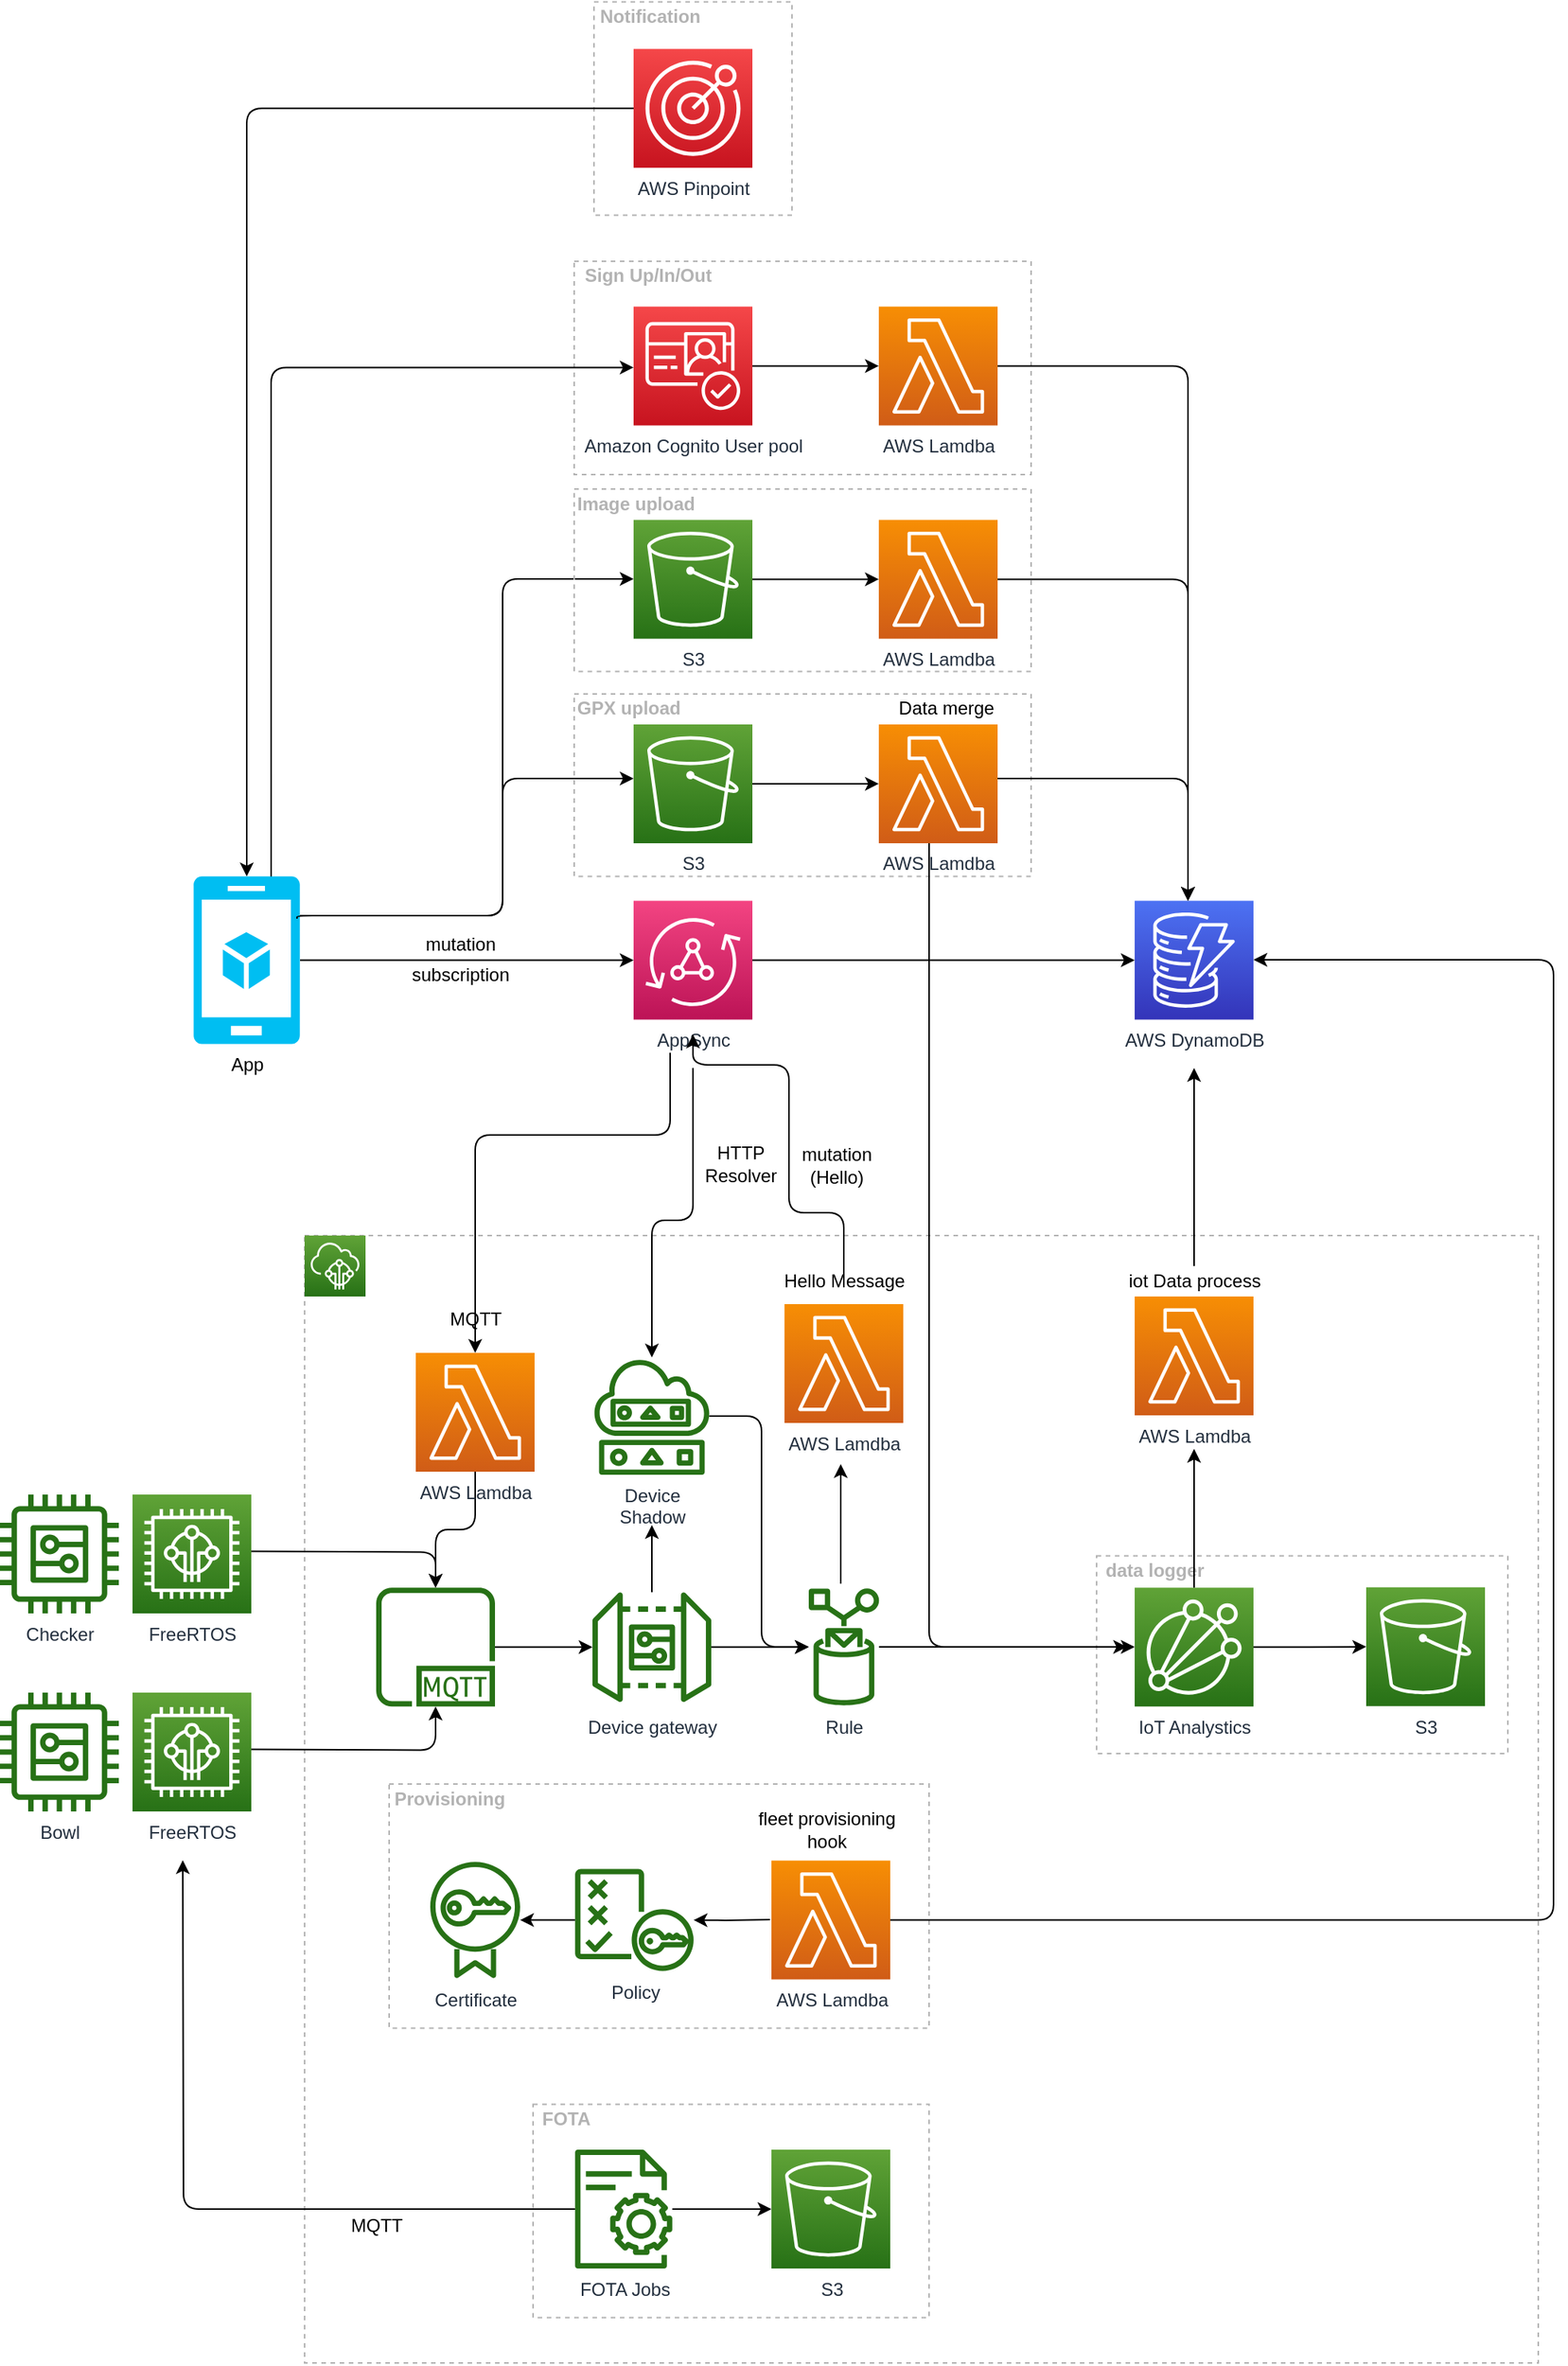 <mxfile version="14.3.0" type="github" pages="10">
  <diagram id="kI84c9Ne_buLZaDN4V-V" name="AWS architecture">
    <mxGraphModel dx="2249" dy="1971" grid="1" gridSize="10" guides="1" tooltips="1" connect="1" arrows="1" fold="1" page="1" pageScale="1" pageWidth="827" pageHeight="1169" math="0" shadow="0">
      <root>
        <mxCell id="cHVJoLJTV80GJNCRkLCo-0" />
        <mxCell id="cHVJoLJTV80GJNCRkLCo-1" parent="cHVJoLJTV80GJNCRkLCo-0" />
        <mxCell id="zkYQh9Ts-43rfn-zgROu-11" value="&lt;b&gt;&lt;br&gt;&lt;/b&gt;" style="whiteSpace=wrap;html=1;dashed=1;align=left;strokeColor=#B3B3B3;fillColor=none;" parent="cHVJoLJTV80GJNCRkLCo-1" vertex="1">
          <mxGeometry x="-280" y="-240" width="810" height="740" as="geometry" />
        </mxCell>
        <mxCell id="zkYQh9Ts-43rfn-zgROu-0" value="" style="group" parent="cHVJoLJTV80GJNCRkLCo-1" connectable="0" vertex="1">
          <mxGeometry x="240" y="-30" width="270" height="130" as="geometry" />
        </mxCell>
        <mxCell id="zkYQh9Ts-43rfn-zgROu-1" value="&lt;b&gt;&lt;br&gt;&lt;br&gt;&lt;br&gt;&lt;br&gt;&lt;br&gt;&lt;br&gt;&lt;br&gt;&lt;/b&gt;" style="whiteSpace=wrap;html=1;dashed=1;align=left;strokeColor=#B3B3B3;fillColor=none;" parent="zkYQh9Ts-43rfn-zgROu-0" vertex="1">
          <mxGeometry y="0.232" width="270" height="129.768" as="geometry" />
        </mxCell>
        <mxCell id="zkYQh9Ts-43rfn-zgROu-2" value="data logger" style="text;html=1;resizable=0;autosize=1;align=left;verticalAlign=middle;points=[];fillColor=none;strokeColor=none;rounded=0;dashed=1;fontStyle=1;fontColor=#B3B3B3;" parent="zkYQh9Ts-43rfn-zgROu-0" vertex="1">
          <mxGeometry x="4.32" width="80" height="20" as="geometry" />
        </mxCell>
        <mxCell id="zkYQh9Ts-43rfn-zgROu-3" value="&lt;b&gt;&lt;br&gt;&lt;br&gt;&lt;br&gt;&lt;br&gt;&lt;br&gt;&lt;br&gt;&lt;br&gt;&lt;/b&gt;" style="whiteSpace=wrap;html=1;dashed=1;align=left;strokeColor=#B3B3B3;fillColor=none;" parent="cHVJoLJTV80GJNCRkLCo-1" vertex="1">
          <mxGeometry x="-103" y="-595.536" width="300" height="119.786" as="geometry" />
        </mxCell>
        <mxCell id="zkYQh9Ts-43rfn-zgROu-4" value="" style="group" parent="cHVJoLJTV80GJNCRkLCo-1" connectable="0" vertex="1">
          <mxGeometry x="-90" y="-1050" width="130" height="140.25" as="geometry" />
        </mxCell>
        <mxCell id="zkYQh9Ts-43rfn-zgROu-5" value="" style="group" parent="zkYQh9Ts-43rfn-zgROu-4" connectable="0" vertex="1">
          <mxGeometry width="130" height="140.25" as="geometry" />
        </mxCell>
        <mxCell id="zkYQh9Ts-43rfn-zgROu-6" value="Notification" style="text;html=1;resizable=0;autosize=1;align=left;verticalAlign=middle;points=[];fillColor=none;strokeColor=none;rounded=0;dashed=1;fontStyle=1;fontColor=#B3B3B3;" parent="zkYQh9Ts-43rfn-zgROu-5" vertex="1">
          <mxGeometry x="2.08" width="80" height="20" as="geometry" />
        </mxCell>
        <mxCell id="zkYQh9Ts-43rfn-zgROu-7" value="&lt;b&gt;&lt;br&gt;&lt;br&gt;&lt;br&gt;&lt;br&gt;&lt;br&gt;&lt;br&gt;&lt;br&gt;&lt;/b&gt;" style="whiteSpace=wrap;html=1;dashed=1;align=left;strokeColor=#B3B3B3;fillColor=none;" parent="zkYQh9Ts-43rfn-zgROu-5" vertex="1">
          <mxGeometry y="0.25" width="130" height="140" as="geometry" />
        </mxCell>
        <mxCell id="zkYQh9Ts-43rfn-zgROu-8" value="" style="group" parent="cHVJoLJTV80GJNCRkLCo-1" connectable="0" vertex="1">
          <mxGeometry x="-103" y="-879.76" width="300" height="140.25" as="geometry" />
        </mxCell>
        <mxCell id="zkYQh9Ts-43rfn-zgROu-9" value="&lt;b&gt;&lt;br&gt;&lt;br&gt;&lt;br&gt;&lt;br&gt;&lt;br&gt;&lt;br&gt;&lt;br&gt;&lt;/b&gt;" style="whiteSpace=wrap;html=1;dashed=1;align=left;strokeColor=#B3B3B3;fillColor=none;" parent="zkYQh9Ts-43rfn-zgROu-8" vertex="1">
          <mxGeometry y="0.25" width="300" height="140" as="geometry" />
        </mxCell>
        <mxCell id="zkYQh9Ts-43rfn-zgROu-10" value="Sign Up/In/Out" style="text;html=1;resizable=0;autosize=1;align=left;verticalAlign=middle;points=[];fillColor=none;strokeColor=none;rounded=0;dashed=1;fontStyle=1;fontColor=#B3B3B3;" parent="zkYQh9Ts-43rfn-zgROu-8" vertex="1">
          <mxGeometry x="4.8" width="100" height="20" as="geometry" />
        </mxCell>
        <mxCell id="zkYQh9Ts-43rfn-zgROu-12" style="edgeStyle=orthogonalEdgeStyle;orthogonalLoop=1;jettySize=auto;html=1;" parent="cHVJoLJTV80GJNCRkLCo-1" source="zkYQh9Ts-43rfn-zgROu-13" target="zkYQh9Ts-43rfn-zgROu-35" edge="1">
          <mxGeometry relative="1" as="geometry" />
        </mxCell>
        <mxCell id="zkYQh9Ts-43rfn-zgROu-13" value="Amazon Cognito User pool" style="outlineConnect=0;fontColor=#232F3E;gradientColor=#F54749;gradientDirection=north;fillColor=#C7131F;strokeColor=#ffffff;dashed=0;verticalLabelPosition=bottom;verticalAlign=top;align=center;html=1;fontSize=12;fontStyle=0;aspect=fixed;shape=mxgraph.aws4.resourceIcon;resIcon=mxgraph.aws4.cognito;" parent="cHVJoLJTV80GJNCRkLCo-1" vertex="1">
          <mxGeometry x="-64" y="-849.76" width="78" height="78" as="geometry" />
        </mxCell>
        <mxCell id="zkYQh9Ts-43rfn-zgROu-14" style="edgeStyle=orthogonalEdgeStyle;rounded=0;orthogonalLoop=1;jettySize=auto;html=1;fontColor=#B3B3B3;" parent="cHVJoLJTV80GJNCRkLCo-1" source="zkYQh9Ts-43rfn-zgROu-15" target="zkYQh9Ts-43rfn-zgROu-18" edge="1">
          <mxGeometry relative="1" as="geometry" />
        </mxCell>
        <mxCell id="zkYQh9Ts-43rfn-zgROu-15" value="AppSync" style="outlineConnect=0;fontColor=#232F3E;gradientColor=#F34482;gradientDirection=north;fillColor=#BC1356;strokeColor=#ffffff;dashed=0;verticalLabelPosition=bottom;verticalAlign=top;align=center;html=1;fontSize=12;fontStyle=0;aspect=fixed;shape=mxgraph.aws4.resourceIcon;resIcon=mxgraph.aws4.appsync;" parent="cHVJoLJTV80GJNCRkLCo-1" vertex="1">
          <mxGeometry x="-64" y="-459.75" width="78" height="78" as="geometry" />
        </mxCell>
        <mxCell id="zkYQh9Ts-43rfn-zgROu-16" style="edgeStyle=orthogonalEdgeStyle;orthogonalLoop=1;jettySize=auto;html=1;" parent="cHVJoLJTV80GJNCRkLCo-1" source="zkYQh9Ts-43rfn-zgROu-17" target="zkYQh9Ts-43rfn-zgROu-33" edge="1">
          <mxGeometry relative="1" as="geometry" />
        </mxCell>
        <mxCell id="zkYQh9Ts-43rfn-zgROu-17" value="S3" style="outlineConnect=0;fontColor=#232F3E;gradientColor=#60A337;gradientDirection=north;fillColor=#277116;strokeColor=#ffffff;dashed=0;verticalLabelPosition=bottom;verticalAlign=top;align=center;html=1;fontSize=12;fontStyle=0;aspect=fixed;shape=mxgraph.aws4.resourceIcon;resIcon=mxgraph.aws4.s3;" parent="cHVJoLJTV80GJNCRkLCo-1" vertex="1">
          <mxGeometry x="-64" y="-709.76" width="78" height="78" as="geometry" />
        </mxCell>
        <mxCell id="zkYQh9Ts-43rfn-zgROu-18" value="AWS DynamoDB" style="outlineConnect=0;fontColor=#232F3E;gradientColor=#4D72F3;gradientDirection=north;fillColor=#3334B9;strokeColor=#ffffff;dashed=0;verticalLabelPosition=bottom;verticalAlign=top;align=center;html=1;fontSize=12;fontStyle=0;aspect=fixed;shape=mxgraph.aws4.resourceIcon;resIcon=mxgraph.aws4.dynamodb;" parent="cHVJoLJTV80GJNCRkLCo-1" vertex="1">
          <mxGeometry x="265" y="-459.75" width="78" height="78" as="geometry" />
        </mxCell>
        <mxCell id="zkYQh9Ts-43rfn-zgROu-19" style="edgeStyle=orthogonalEdgeStyle;rounded=1;orthogonalLoop=1;jettySize=auto;html=1;" parent="cHVJoLJTV80GJNCRkLCo-1" source="zkYQh9Ts-43rfn-zgROu-20" edge="1">
          <mxGeometry relative="1" as="geometry">
            <mxPoint x="260" y="30.005" as="targetPoint" />
          </mxGeometry>
        </mxCell>
        <mxCell id="zkYQh9Ts-43rfn-zgROu-20" value="Rule" style="outlineConnect=0;fontColor=#232F3E;gradientColor=none;fillColor=#277116;strokeColor=none;dashed=0;verticalLabelPosition=bottom;verticalAlign=top;align=center;html=1;fontSize=12;fontStyle=0;aspect=fixed;pointerEvents=1;shape=mxgraph.aws4.rule;" parent="cHVJoLJTV80GJNCRkLCo-1" vertex="1">
          <mxGeometry x="51" y="-9.12" width="46.15" height="78.25" as="geometry" />
        </mxCell>
        <mxCell id="zkYQh9Ts-43rfn-zgROu-21" style="edgeStyle=orthogonalEdgeStyle;orthogonalLoop=1;jettySize=auto;html=1;" parent="cHVJoLJTV80GJNCRkLCo-1" target="zkYQh9Ts-43rfn-zgROu-24" edge="1">
          <mxGeometry relative="1" as="geometry">
            <mxPoint x="-315.091" y="97.3" as="sourcePoint" />
          </mxGeometry>
        </mxCell>
        <mxCell id="zkYQh9Ts-43rfn-zgROu-22" style="edgeStyle=orthogonalEdgeStyle;orthogonalLoop=1;jettySize=auto;html=1;" parent="cHVJoLJTV80GJNCRkLCo-1" target="zkYQh9Ts-43rfn-zgROu-24" edge="1">
          <mxGeometry relative="1" as="geometry">
            <mxPoint x="-315.091" y="-32.7" as="sourcePoint" />
          </mxGeometry>
        </mxCell>
        <mxCell id="zkYQh9Ts-43rfn-zgROu-23" style="edgeStyle=orthogonalEdgeStyle;orthogonalLoop=1;jettySize=auto;html=1;" parent="cHVJoLJTV80GJNCRkLCo-1" source="zkYQh9Ts-43rfn-zgROu-24" target="zkYQh9Ts-43rfn-zgROu-49" edge="1">
          <mxGeometry relative="1" as="geometry">
            <Array as="points" />
            <mxPoint x="-110" y="27.3" as="targetPoint" />
          </mxGeometry>
        </mxCell>
        <mxCell id="zkYQh9Ts-43rfn-zgROu-24" value="" style="outlineConnect=0;fontColor=#232F3E;gradientColor=none;fillColor=#277116;strokeColor=none;dashed=0;verticalLabelPosition=bottom;verticalAlign=top;align=center;html=1;fontSize=12;fontStyle=0;aspect=fixed;pointerEvents=1;shape=mxgraph.aws4.mqtt_protocol;" parent="cHVJoLJTV80GJNCRkLCo-1" vertex="1">
          <mxGeometry x="-233" y="-8.87" width="78" height="78" as="geometry" />
        </mxCell>
        <mxCell id="zkYQh9Ts-43rfn-zgROu-25" style="edgeStyle=orthogonalEdgeStyle;orthogonalLoop=1;jettySize=auto;html=1;" parent="cHVJoLJTV80GJNCRkLCo-1" source="zkYQh9Ts-43rfn-zgROu-49" target="zkYQh9Ts-43rfn-zgROu-20" edge="1">
          <mxGeometry relative="1" as="geometry">
            <mxPoint x="-32" y="27.3" as="sourcePoint" />
          </mxGeometry>
        </mxCell>
        <mxCell id="zkYQh9Ts-43rfn-zgROu-26" style="edgeStyle=orthogonalEdgeStyle;rounded=0;orthogonalLoop=1;jettySize=auto;html=1;startArrow=none;startFill=0;" parent="cHVJoLJTV80GJNCRkLCo-1" source="zkYQh9Ts-43rfn-zgROu-73" edge="1">
          <mxGeometry relative="1" as="geometry">
            <mxPoint x="304" y="-350" as="targetPoint" />
          </mxGeometry>
        </mxCell>
        <mxCell id="zkYQh9Ts-43rfn-zgROu-27" style="edgeStyle=orthogonalEdgeStyle;orthogonalLoop=1;jettySize=auto;html=1;exitX=1;exitY=0.5;exitDx=0;exitDy=0;exitPerimeter=0;" parent="cHVJoLJTV80GJNCRkLCo-1" source="zkYQh9Ts-43rfn-zgROu-30" target="zkYQh9Ts-43rfn-zgROu-15" edge="1">
          <mxGeometry relative="1" as="geometry" />
        </mxCell>
        <mxCell id="zkYQh9Ts-43rfn-zgROu-28" style="edgeStyle=orthogonalEdgeStyle;orthogonalLoop=1;jettySize=auto;html=1;exitX=0.729;exitY=0.007;exitDx=0;exitDy=0;exitPerimeter=0;" parent="cHVJoLJTV80GJNCRkLCo-1" source="zkYQh9Ts-43rfn-zgROu-30" edge="1">
          <mxGeometry relative="1" as="geometry">
            <mxPoint x="-64" y="-809.76" as="targetPoint" />
            <Array as="points">
              <mxPoint x="-302" y="-810" />
            </Array>
            <mxPoint x="-303" y="-615.76" as="sourcePoint" />
          </mxGeometry>
        </mxCell>
        <mxCell id="zkYQh9Ts-43rfn-zgROu-29" style="edgeStyle=orthogonalEdgeStyle;orthogonalLoop=1;jettySize=auto;html=1;" parent="cHVJoLJTV80GJNCRkLCo-1" source="zkYQh9Ts-43rfn-zgROu-30" target="zkYQh9Ts-43rfn-zgROu-17" edge="1">
          <mxGeometry relative="1" as="geometry">
            <Array as="points">
              <mxPoint x="-150" y="-450" />
              <mxPoint x="-150" y="-671" />
            </Array>
          </mxGeometry>
        </mxCell>
        <mxCell id="zkYQh9Ts-43rfn-zgROu-30" value="App" style="verticalLabelPosition=bottom;html=1;verticalAlign=top;align=center;strokeColor=none;fillColor=#00BEF2;shape=mxgraph.azure.mobile_services;pointerEvents=1;" parent="cHVJoLJTV80GJNCRkLCo-1" vertex="1">
          <mxGeometry x="-353" y="-475.75" width="70" height="110" as="geometry" />
        </mxCell>
        <mxCell id="zkYQh9Ts-43rfn-zgROu-31" style="edgeStyle=orthogonalEdgeStyle;orthogonalLoop=1;jettySize=auto;html=1;entryX=0.5;entryY=0;entryDx=0;entryDy=0;entryPerimeter=0;" parent="cHVJoLJTV80GJNCRkLCo-1" source="zkYQh9Ts-43rfn-zgROu-36" target="zkYQh9Ts-43rfn-zgROu-30" edge="1">
          <mxGeometry relative="1" as="geometry">
            <mxPoint x="-253" y="-981.26" as="sourcePoint" />
            <mxPoint x="-318" y="-615.76" as="targetPoint" />
          </mxGeometry>
        </mxCell>
        <mxCell id="zkYQh9Ts-43rfn-zgROu-32" style="edgeStyle=orthogonalEdgeStyle;orthogonalLoop=1;jettySize=auto;html=1;" parent="cHVJoLJTV80GJNCRkLCo-1" source="zkYQh9Ts-43rfn-zgROu-33" target="zkYQh9Ts-43rfn-zgROu-18" edge="1">
          <mxGeometry relative="1" as="geometry">
            <mxPoint x="307" y="-379.75" as="targetPoint" />
            <Array as="points">
              <mxPoint x="300" y="-671" />
            </Array>
          </mxGeometry>
        </mxCell>
        <mxCell id="zkYQh9Ts-43rfn-zgROu-33" value="AWS Lamdba" style="outlineConnect=0;fontColor=#232F3E;gradientColor=#F78E04;gradientDirection=north;fillColor=#D05C17;strokeColor=#ffffff;dashed=0;verticalLabelPosition=bottom;verticalAlign=top;align=center;html=1;fontSize=12;fontStyle=0;aspect=fixed;shape=mxgraph.aws4.resourceIcon;resIcon=mxgraph.aws4.lambda;" parent="cHVJoLJTV80GJNCRkLCo-1" vertex="1">
          <mxGeometry x="97" y="-709.76" width="78" height="78" as="geometry" />
        </mxCell>
        <mxCell id="zkYQh9Ts-43rfn-zgROu-34" style="edgeStyle=orthogonalEdgeStyle;orthogonalLoop=1;jettySize=auto;html=1;" parent="cHVJoLJTV80GJNCRkLCo-1" source="zkYQh9Ts-43rfn-zgROu-35" target="zkYQh9Ts-43rfn-zgROu-18" edge="1">
          <mxGeometry relative="1" as="geometry">
            <Array as="points">
              <mxPoint x="300" y="-811" />
            </Array>
          </mxGeometry>
        </mxCell>
        <mxCell id="zkYQh9Ts-43rfn-zgROu-35" value="AWS Lamdba" style="outlineConnect=0;fontColor=#232F3E;gradientColor=#F78E04;gradientDirection=north;fillColor=#D05C17;strokeColor=#ffffff;dashed=0;verticalLabelPosition=bottom;verticalAlign=top;align=center;html=1;fontSize=12;fontStyle=0;aspect=fixed;shape=mxgraph.aws4.resourceIcon;resIcon=mxgraph.aws4.lambda;" parent="cHVJoLJTV80GJNCRkLCo-1" vertex="1">
          <mxGeometry x="97" y="-849.76" width="78" height="78" as="geometry" />
        </mxCell>
        <mxCell id="zkYQh9Ts-43rfn-zgROu-36" value="AWS Pinpoint" style="outlineConnect=0;fontColor=#232F3E;gradientColor=#F54749;gradientDirection=north;fillColor=#C7131F;strokeColor=#ffffff;dashed=0;verticalLabelPosition=bottom;verticalAlign=top;align=center;html=1;fontSize=12;fontStyle=0;aspect=fixed;shape=mxgraph.aws4.resourceIcon;resIcon=mxgraph.aws4.pinpoint;rounded=1;" parent="cHVJoLJTV80GJNCRkLCo-1" vertex="1">
          <mxGeometry x="-64" y="-1018.88" width="78" height="78" as="geometry" />
        </mxCell>
        <mxCell id="zkYQh9Ts-43rfn-zgROu-37" value="" style="edgeStyle=orthogonalEdgeStyle;rounded=0;orthogonalLoop=1;jettySize=auto;html=1;" parent="cHVJoLJTV80GJNCRkLCo-1" source="zkYQh9Ts-43rfn-zgROu-38" target="zkYQh9Ts-43rfn-zgROu-68" edge="1">
          <mxGeometry relative="1" as="geometry" />
        </mxCell>
        <mxCell id="zkYQh9Ts-43rfn-zgROu-38" value="IoT Analystics" style="outlineConnect=0;fontColor=#232F3E;gradientColor=#60A337;gradientDirection=north;fillColor=#277116;strokeColor=#ffffff;dashed=0;verticalLabelPosition=bottom;verticalAlign=top;align=center;html=1;fontSize=12;fontStyle=0;aspect=fixed;shape=mxgraph.aws4.resourceIcon;resIcon=mxgraph.aws4.iot_analytics;" parent="cHVJoLJTV80GJNCRkLCo-1" vertex="1">
          <mxGeometry x="265" y="-8.87" width="78" height="78" as="geometry" />
        </mxCell>
        <mxCell id="zkYQh9Ts-43rfn-zgROu-39" value="&lt;b&gt;&lt;br&gt;&lt;/b&gt;" style="whiteSpace=wrap;html=1;dashed=1;align=left;strokeColor=#B3B3B3;fillColor=none;" parent="cHVJoLJTV80GJNCRkLCo-1" vertex="1">
          <mxGeometry x="-224.5" y="120" width="354.5" height="160.25" as="geometry" />
        </mxCell>
        <mxCell id="zkYQh9Ts-43rfn-zgROu-40" style="edgeStyle=orthogonalEdgeStyle;rounded=0;orthogonalLoop=1;jettySize=auto;html=1;" parent="cHVJoLJTV80GJNCRkLCo-1" source="zkYQh9Ts-43rfn-zgROu-41" target="zkYQh9Ts-43rfn-zgROu-43" edge="1">
          <mxGeometry relative="1" as="geometry" />
        </mxCell>
        <mxCell id="zkYQh9Ts-43rfn-zgROu-41" value="Policy" style="outlineConnect=0;fontColor=#232F3E;gradientColor=none;fillColor=#277116;strokeColor=none;dashed=0;verticalLabelPosition=bottom;verticalAlign=top;align=center;html=1;fontSize=12;fontStyle=0;aspect=fixed;pointerEvents=1;shape=mxgraph.aws4.policy;" parent="cHVJoLJTV80GJNCRkLCo-1" vertex="1">
          <mxGeometry x="-102.5" y="175.75" width="78" height="67" as="geometry" />
        </mxCell>
        <mxCell id="zkYQh9Ts-43rfn-zgROu-42" style="edgeStyle=orthogonalEdgeStyle;orthogonalLoop=1;jettySize=auto;html=1;" parent="cHVJoLJTV80GJNCRkLCo-1" target="zkYQh9Ts-43rfn-zgROu-41" edge="1">
          <mxGeometry relative="1" as="geometry">
            <mxPoint x="25.5" y="209" as="sourcePoint" />
            <mxPoint x="65.5" y="270" as="targetPoint" />
          </mxGeometry>
        </mxCell>
        <mxCell id="zkYQh9Ts-43rfn-zgROu-43" value="Certificate" style="outlineConnect=0;fontColor=#232F3E;gradientColor=none;fillColor=#277116;strokeColor=none;dashed=0;verticalLabelPosition=bottom;verticalAlign=top;align=center;html=1;fontSize=12;fontStyle=0;aspect=fixed;pointerEvents=1;shape=mxgraph.aws4.certificate_manager;" parent="cHVJoLJTV80GJNCRkLCo-1" vertex="1">
          <mxGeometry x="-197.5" y="170.25" width="59" height="78" as="geometry" />
        </mxCell>
        <mxCell id="zkYQh9Ts-43rfn-zgROu-44" value="AWS Lamdba" style="outlineConnect=0;fontColor=#232F3E;gradientColor=#F78E04;gradientDirection=north;fillColor=#D05C17;strokeColor=#ffffff;dashed=0;verticalLabelPosition=bottom;verticalAlign=top;align=center;html=1;fontSize=12;fontStyle=0;aspect=fixed;shape=mxgraph.aws4.resourceIcon;resIcon=mxgraph.aws4.lambda;" parent="cHVJoLJTV80GJNCRkLCo-1" vertex="1">
          <mxGeometry x="26.5" y="170.25" width="78" height="78" as="geometry" />
        </mxCell>
        <mxCell id="zkYQh9Ts-43rfn-zgROu-45" value="Provisioning" style="text;html=1;resizable=0;autosize=1;align=left;verticalAlign=middle;points=[];fillColor=none;strokeColor=none;rounded=0;dashed=1;fontStyle=1;fontColor=#B3B3B3;" parent="cHVJoLJTV80GJNCRkLCo-1" vertex="1">
          <mxGeometry x="-223" y="120" width="90" height="20" as="geometry" />
        </mxCell>
        <mxCell id="zkYQh9Ts-43rfn-zgROu-46" value="fleet provisioning hook" style="text;html=1;strokeColor=none;fillColor=none;align=center;verticalAlign=middle;whiteSpace=wrap;rounded=0;" parent="cHVJoLJTV80GJNCRkLCo-1" vertex="1">
          <mxGeometry x="11.5" y="140" width="102" height="20" as="geometry" />
        </mxCell>
        <mxCell id="zkYQh9Ts-43rfn-zgROu-47" style="edgeStyle=orthogonalEdgeStyle;orthogonalLoop=1;jettySize=auto;html=1;" parent="cHVJoLJTV80GJNCRkLCo-1" source="zkYQh9Ts-43rfn-zgROu-44" target="zkYQh9Ts-43rfn-zgROu-18" edge="1">
          <mxGeometry relative="1" as="geometry">
            <Array as="points">
              <mxPoint x="540" y="209" />
              <mxPoint x="540" y="-421" />
            </Array>
            <mxPoint x="116" y="-167.25" as="sourcePoint" />
            <mxPoint x="260" y="-410" as="targetPoint" />
          </mxGeometry>
        </mxCell>
        <mxCell id="zkYQh9Ts-43rfn-zgROu-48" value="" style="edgeStyle=orthogonalEdgeStyle;rounded=0;orthogonalLoop=1;jettySize=auto;html=1;" parent="cHVJoLJTV80GJNCRkLCo-1" source="zkYQh9Ts-43rfn-zgROu-49" edge="1">
          <mxGeometry relative="1" as="geometry">
            <mxPoint x="-52" y="-50" as="targetPoint" />
          </mxGeometry>
        </mxCell>
        <mxCell id="zkYQh9Ts-43rfn-zgROu-49" value="Device gateway" style="outlineConnect=0;fontColor=#232F3E;gradientColor=none;fillColor=#277116;strokeColor=none;dashed=0;verticalLabelPosition=bottom;verticalAlign=top;align=center;html=1;fontSize=12;fontStyle=0;aspect=fixed;pointerEvents=1;shape=mxgraph.aws4.iot_device_gateway;" parent="cHVJoLJTV80GJNCRkLCo-1" vertex="1">
          <mxGeometry x="-91" y="-8.87" width="78" height="78" as="geometry" />
        </mxCell>
        <mxCell id="zkYQh9Ts-43rfn-zgROu-50" value="" style="outlineConnect=0;fontColor=#232F3E;gradientColor=#60A337;gradientDirection=north;fillColor=#277116;strokeColor=#ffffff;dashed=0;verticalLabelPosition=bottom;verticalAlign=top;align=center;html=1;fontSize=12;fontStyle=0;aspect=fixed;shape=mxgraph.aws4.resourceIcon;resIcon=mxgraph.aws4.iot_core;" parent="cHVJoLJTV80GJNCRkLCo-1" vertex="1">
          <mxGeometry x="-280" y="-240" width="40" height="40" as="geometry" />
        </mxCell>
        <mxCell id="zkYQh9Ts-43rfn-zgROu-51" value="Device&lt;br&gt;Shadow" style="outlineConnect=0;fontColor=#232F3E;gradientColor=none;fillColor=#277116;strokeColor=none;dashed=0;verticalLabelPosition=bottom;verticalAlign=top;align=center;html=1;fontSize=12;fontStyle=0;aspect=fixed;pointerEvents=1;shape=mxgraph.aws4.shadow;" parent="cHVJoLJTV80GJNCRkLCo-1" vertex="1">
          <mxGeometry x="-91" y="-160" width="78" height="77" as="geometry" />
        </mxCell>
        <mxCell id="zkYQh9Ts-43rfn-zgROu-52" style="edgeStyle=orthogonalEdgeStyle;orthogonalLoop=1;jettySize=auto;html=1;" parent="cHVJoLJTV80GJNCRkLCo-1" target="zkYQh9Ts-43rfn-zgROu-51" edge="1">
          <mxGeometry relative="1" as="geometry">
            <Array as="points">
              <mxPoint x="-25" y="-250" />
              <mxPoint x="-52" y="-250" />
            </Array>
            <mxPoint x="-25" y="-350" as="sourcePoint" />
            <mxPoint x="503.5" y="-387.55" as="targetPoint" />
          </mxGeometry>
        </mxCell>
        <mxCell id="zkYQh9Ts-43rfn-zgROu-53" value="mutation" style="text;html=1;resizable=0;autosize=1;align=center;verticalAlign=middle;points=[];fillColor=none;strokeColor=none;" parent="cHVJoLJTV80GJNCRkLCo-1" vertex="1">
          <mxGeometry x="-208" y="-440.75" width="60" height="20" as="geometry" />
        </mxCell>
        <mxCell id="zkYQh9Ts-43rfn-zgROu-54" value="subscription" style="text;html=1;resizable=0;autosize=1;align=center;verticalAlign=middle;points=[];fillColor=none;strokeColor=none;" parent="cHVJoLJTV80GJNCRkLCo-1" vertex="1">
          <mxGeometry x="-218" y="-420.75" width="80" height="20" as="geometry" />
        </mxCell>
        <mxCell id="zkYQh9Ts-43rfn-zgROu-55" value="HTTP&lt;br&gt;Resolver" style="text;html=1;resizable=0;autosize=1;align=center;verticalAlign=middle;points=[];fillColor=none;strokeColor=none;" parent="cHVJoLJTV80GJNCRkLCo-1" vertex="1">
          <mxGeometry x="-24.5" y="-302" width="60" height="30" as="geometry" />
        </mxCell>
        <mxCell id="zkYQh9Ts-43rfn-zgROu-56" value="AWS Lamdba" style="outlineConnect=0;fontColor=#232F3E;gradientColor=#F78E04;gradientDirection=north;fillColor=#D05C17;strokeColor=#ffffff;dashed=0;verticalLabelPosition=bottom;verticalAlign=top;align=center;html=1;fontSize=12;fontStyle=0;aspect=fixed;shape=mxgraph.aws4.resourceIcon;resIcon=mxgraph.aws4.lambda;" parent="cHVJoLJTV80GJNCRkLCo-1" vertex="1">
          <mxGeometry x="265" y="-200" width="78" height="78" as="geometry" />
        </mxCell>
        <mxCell id="zkYQh9Ts-43rfn-zgROu-57" style="edgeStyle=orthogonalEdgeStyle;rounded=0;orthogonalLoop=1;jettySize=auto;html=1;startArrow=none;startFill=0;" parent="cHVJoLJTV80GJNCRkLCo-1" source="zkYQh9Ts-43rfn-zgROu-38" edge="1">
          <mxGeometry relative="1" as="geometry">
            <mxPoint x="304" y="-100" as="targetPoint" />
            <mxPoint x="304.0" y="-11.75" as="sourcePoint" />
          </mxGeometry>
        </mxCell>
        <mxCell id="zkYQh9Ts-43rfn-zgROu-58" value="mutation&lt;br&gt;(Hello)" style="text;html=1;resizable=0;autosize=1;align=center;verticalAlign=middle;points=[];fillColor=none;strokeColor=none;" parent="cHVJoLJTV80GJNCRkLCo-1" vertex="1">
          <mxGeometry x="41.15" y="-302" width="56" height="32" as="geometry" />
        </mxCell>
        <mxCell id="zkYQh9Ts-43rfn-zgROu-59" value="AWS Lamdba" style="outlineConnect=0;fontColor=#232F3E;gradientColor=#F78E04;gradientDirection=north;fillColor=#D05C17;strokeColor=#ffffff;dashed=0;verticalLabelPosition=bottom;verticalAlign=top;align=center;html=1;fontSize=12;fontStyle=0;aspect=fixed;shape=mxgraph.aws4.resourceIcon;resIcon=mxgraph.aws4.lambda;" parent="cHVJoLJTV80GJNCRkLCo-1" vertex="1">
          <mxGeometry x="35.08" y="-195" width="78" height="78" as="geometry" />
        </mxCell>
        <mxCell id="zkYQh9Ts-43rfn-zgROu-60" style="edgeStyle=orthogonalEdgeStyle;orthogonalLoop=1;jettySize=auto;html=1;" parent="cHVJoLJTV80GJNCRkLCo-1" edge="1">
          <mxGeometry relative="1" as="geometry">
            <Array as="points">
              <mxPoint x="74" y="-255" />
              <mxPoint x="38" y="-255" />
              <mxPoint x="38" y="-352" />
              <mxPoint x="-25" y="-352" />
            </Array>
            <mxPoint x="74" y="-211" as="sourcePoint" />
            <mxPoint x="-25" y="-372" as="targetPoint" />
          </mxGeometry>
        </mxCell>
        <mxCell id="zkYQh9Ts-43rfn-zgROu-61" style="edgeStyle=orthogonalEdgeStyle;orthogonalLoop=1;jettySize=auto;html=1;" parent="cHVJoLJTV80GJNCRkLCo-1" edge="1">
          <mxGeometry relative="1" as="geometry">
            <Array as="points">
              <mxPoint x="72" y="-46" />
              <mxPoint x="72" y="-46" />
            </Array>
            <mxPoint x="72" y="-11.45" as="sourcePoint" />
            <mxPoint x="72" y="-90" as="targetPoint" />
          </mxGeometry>
        </mxCell>
        <mxCell id="zkYQh9Ts-43rfn-zgROu-62" value="Hello Message" style="text;html=1;resizable=0;autosize=1;align=center;verticalAlign=middle;points=[];fillColor=none;strokeColor=none;" parent="cHVJoLJTV80GJNCRkLCo-1" vertex="1">
          <mxGeometry x="29.08" y="-220" width="90" height="20" as="geometry" />
        </mxCell>
        <mxCell id="zkYQh9Ts-43rfn-zgROu-63" style="edgeStyle=orthogonalEdgeStyle;orthogonalLoop=1;jettySize=auto;html=1;" parent="cHVJoLJTV80GJNCRkLCo-1" source="zkYQh9Ts-43rfn-zgROu-51" target="zkYQh9Ts-43rfn-zgROu-20" edge="1">
          <mxGeometry relative="1" as="geometry">
            <mxPoint x="-3" y="37.3" as="sourcePoint" />
            <mxPoint x="61" y="37.2" as="targetPoint" />
            <Array as="points">
              <mxPoint x="20" y="-121" />
              <mxPoint x="20" y="30" />
            </Array>
          </mxGeometry>
        </mxCell>
        <mxCell id="zkYQh9Ts-43rfn-zgROu-64" value="Bowl" style="outlineConnect=0;fontColor=#232F3E;gradientColor=none;fillColor=#277116;strokeColor=none;dashed=0;verticalLabelPosition=bottom;verticalAlign=top;align=center;html=1;fontSize=12;fontStyle=0;aspect=fixed;pointerEvents=1;shape=mxgraph.aws4.generic;" parent="cHVJoLJTV80GJNCRkLCo-1" vertex="1">
          <mxGeometry x="-480" y="60" width="78" height="78" as="geometry" />
        </mxCell>
        <mxCell id="zkYQh9Ts-43rfn-zgROu-65" value="Checker" style="outlineConnect=0;fontColor=#232F3E;gradientColor=none;fillColor=#277116;strokeColor=none;dashed=0;verticalLabelPosition=bottom;verticalAlign=top;align=center;html=1;fontSize=12;fontStyle=0;aspect=fixed;pointerEvents=1;shape=mxgraph.aws4.generic;" parent="cHVJoLJTV80GJNCRkLCo-1" vertex="1">
          <mxGeometry x="-480" y="-70" width="78" height="78" as="geometry" />
        </mxCell>
        <mxCell id="zkYQh9Ts-43rfn-zgROu-66" value="FreeRTOS" style="outlineConnect=0;fontColor=#232F3E;gradientColor=#60A337;gradientDirection=north;fillColor=#277116;strokeColor=#ffffff;dashed=0;verticalLabelPosition=bottom;verticalAlign=top;align=center;html=1;fontSize=12;fontStyle=0;aspect=fixed;shape=mxgraph.aws4.resourceIcon;resIcon=mxgraph.aws4.freertos;" parent="cHVJoLJTV80GJNCRkLCo-1" vertex="1">
          <mxGeometry x="-393" y="-70" width="78" height="78" as="geometry" />
        </mxCell>
        <mxCell id="zkYQh9Ts-43rfn-zgROu-67" value="FreeRTOS" style="outlineConnect=0;fontColor=#232F3E;gradientColor=#60A337;gradientDirection=north;fillColor=#277116;strokeColor=#ffffff;dashed=0;verticalLabelPosition=bottom;verticalAlign=top;align=center;html=1;fontSize=12;fontStyle=0;aspect=fixed;shape=mxgraph.aws4.resourceIcon;resIcon=mxgraph.aws4.freertos;" parent="cHVJoLJTV80GJNCRkLCo-1" vertex="1">
          <mxGeometry x="-393" y="60" width="78" height="78" as="geometry" />
        </mxCell>
        <mxCell id="zkYQh9Ts-43rfn-zgROu-68" value="S3" style="outlineConnect=0;fontColor=#232F3E;gradientColor=#60A337;gradientDirection=north;fillColor=#277116;strokeColor=#ffffff;dashed=0;verticalLabelPosition=bottom;verticalAlign=top;align=center;html=1;fontSize=12;fontStyle=0;aspect=fixed;shape=mxgraph.aws4.resourceIcon;resIcon=mxgraph.aws4.s3;" parent="cHVJoLJTV80GJNCRkLCo-1" vertex="1">
          <mxGeometry x="417" y="-9.12" width="78" height="78" as="geometry" />
        </mxCell>
        <mxCell id="zkYQh9Ts-43rfn-zgROu-69" style="edgeStyle=orthogonalEdgeStyle;rounded=1;orthogonalLoop=1;jettySize=auto;html=1;" parent="cHVJoLJTV80GJNCRkLCo-1" source="zkYQh9Ts-43rfn-zgROu-70" target="zkYQh9Ts-43rfn-zgROu-24" edge="1">
          <mxGeometry relative="1" as="geometry" />
        </mxCell>
        <mxCell id="zkYQh9Ts-43rfn-zgROu-70" value="AWS Lamdba" style="outlineConnect=0;fontColor=#232F3E;gradientColor=#F78E04;gradientDirection=north;fillColor=#D05C17;strokeColor=#ffffff;dashed=0;verticalLabelPosition=bottom;verticalAlign=top;align=center;html=1;fontSize=12;fontStyle=0;aspect=fixed;shape=mxgraph.aws4.resourceIcon;resIcon=mxgraph.aws4.lambda;" parent="cHVJoLJTV80GJNCRkLCo-1" vertex="1">
          <mxGeometry x="-207" y="-163" width="78" height="78" as="geometry" />
        </mxCell>
        <mxCell id="zkYQh9Ts-43rfn-zgROu-71" style="edgeStyle=orthogonalEdgeStyle;orthogonalLoop=1;jettySize=auto;html=1;" parent="cHVJoLJTV80GJNCRkLCo-1" target="zkYQh9Ts-43rfn-zgROu-70" edge="1">
          <mxGeometry relative="1" as="geometry">
            <Array as="points">
              <mxPoint x="-40" y="-306" />
            </Array>
            <mxPoint x="-40" y="-360" as="sourcePoint" />
            <mxPoint x="-80" y="-180.004" as="targetPoint" />
          </mxGeometry>
        </mxCell>
        <mxCell id="zkYQh9Ts-43rfn-zgROu-72" value="MQTT" style="text;html=1;resizable=0;autosize=1;align=center;verticalAlign=middle;points=[];fillColor=none;strokeColor=none;" parent="cHVJoLJTV80GJNCRkLCo-1" vertex="1">
          <mxGeometry x="-193" y="-195" width="50" height="20" as="geometry" />
        </mxCell>
        <mxCell id="zkYQh9Ts-43rfn-zgROu-73" value="iot Data process" style="text;html=1;resizable=0;autosize=1;align=center;verticalAlign=middle;points=[];fillColor=none;strokeColor=none;" parent="cHVJoLJTV80GJNCRkLCo-1" vertex="1">
          <mxGeometry x="254" y="-220" width="100" height="20" as="geometry" />
        </mxCell>
        <mxCell id="zkYQh9Ts-43rfn-zgROu-74" value="&lt;b&gt;&lt;br&gt;&lt;br&gt;&lt;br&gt;&lt;br&gt;&lt;br&gt;&lt;br&gt;&lt;br&gt;&lt;/b&gt;" style="whiteSpace=wrap;html=1;dashed=1;align=left;strokeColor=#B3B3B3;fillColor=none;" parent="cHVJoLJTV80GJNCRkLCo-1" vertex="1">
          <mxGeometry x="-103" y="-729.996" width="300" height="119.786" as="geometry" />
        </mxCell>
        <mxCell id="zkYQh9Ts-43rfn-zgROu-75" value="Image upload" style="text;html=1;resizable=0;autosize=1;align=left;verticalAlign=middle;points=[];fillColor=none;strokeColor=none;rounded=0;dashed=1;fontStyle=1;fontColor=#B3B3B3;" parent="cHVJoLJTV80GJNCRkLCo-1" vertex="1">
          <mxGeometry x="-103" y="-730" width="90" height="20" as="geometry" />
        </mxCell>
        <mxCell id="zkYQh9Ts-43rfn-zgROu-76" style="edgeStyle=orthogonalEdgeStyle;orthogonalLoop=1;jettySize=auto;html=1;" parent="cHVJoLJTV80GJNCRkLCo-1" source="zkYQh9Ts-43rfn-zgROu-77" target="zkYQh9Ts-43rfn-zgROu-79" edge="1">
          <mxGeometry relative="1" as="geometry">
            <Array as="points" />
          </mxGeometry>
        </mxCell>
        <mxCell id="zkYQh9Ts-43rfn-zgROu-77" value="S3" style="outlineConnect=0;fontColor=#232F3E;gradientColor=#60A337;gradientDirection=north;fillColor=#277116;strokeColor=#ffffff;dashed=0;verticalLabelPosition=bottom;verticalAlign=top;align=center;html=1;fontSize=12;fontStyle=0;aspect=fixed;shape=mxgraph.aws4.resourceIcon;resIcon=mxgraph.aws4.s3;" parent="cHVJoLJTV80GJNCRkLCo-1" vertex="1">
          <mxGeometry x="-64" y="-575.54" width="78" height="78" as="geometry" />
        </mxCell>
        <mxCell id="zkYQh9Ts-43rfn-zgROu-78" style="edgeStyle=orthogonalEdgeStyle;rounded=1;orthogonalLoop=1;jettySize=auto;html=1;" parent="cHVJoLJTV80GJNCRkLCo-1" source="zkYQh9Ts-43rfn-zgROu-79" target="zkYQh9Ts-43rfn-zgROu-38" edge="1">
          <mxGeometry relative="1" as="geometry">
            <mxPoint x="260" y="30" as="targetPoint" />
            <Array as="points">
              <mxPoint x="130" y="30" />
            </Array>
          </mxGeometry>
        </mxCell>
        <mxCell id="zkYQh9Ts-43rfn-zgROu-79" value="AWS Lamdba" style="outlineConnect=0;fontColor=#232F3E;gradientColor=#F78E04;gradientDirection=north;fillColor=#D05C17;strokeColor=#ffffff;dashed=0;verticalLabelPosition=bottom;verticalAlign=top;align=center;html=1;fontSize=12;fontStyle=0;aspect=fixed;shape=mxgraph.aws4.resourceIcon;resIcon=mxgraph.aws4.lambda;" parent="cHVJoLJTV80GJNCRkLCo-1" vertex="1">
          <mxGeometry x="97" y="-575.54" width="78" height="78" as="geometry" />
        </mxCell>
        <mxCell id="zkYQh9Ts-43rfn-zgROu-80" value="GPX upload" style="text;html=1;resizable=0;autosize=1;align=left;verticalAlign=middle;points=[];fillColor=none;strokeColor=none;rounded=0;dashed=1;fontStyle=1;fontColor=#B3B3B3;" parent="cHVJoLJTV80GJNCRkLCo-1" vertex="1">
          <mxGeometry x="-103" y="-595.54" width="80" height="20" as="geometry" />
        </mxCell>
        <mxCell id="zkYQh9Ts-43rfn-zgROu-81" style="edgeStyle=orthogonalEdgeStyle;orthogonalLoop=1;jettySize=auto;html=1;" parent="cHVJoLJTV80GJNCRkLCo-1" target="zkYQh9Ts-43rfn-zgROu-77" edge="1">
          <mxGeometry relative="1" as="geometry">
            <Array as="points">
              <mxPoint x="-285" y="-450" />
              <mxPoint x="-150" y="-450" />
              <mxPoint x="-150" y="-540" />
            </Array>
            <mxPoint x="-285" y="-448" as="sourcePoint" />
            <mxPoint x="-54" y="-661" as="targetPoint" />
          </mxGeometry>
        </mxCell>
        <mxCell id="zkYQh9Ts-43rfn-zgROu-82" style="edgeStyle=orthogonalEdgeStyle;orthogonalLoop=1;jettySize=auto;html=1;" parent="cHVJoLJTV80GJNCRkLCo-1" source="zkYQh9Ts-43rfn-zgROu-79" target="zkYQh9Ts-43rfn-zgROu-18" edge="1">
          <mxGeometry relative="1" as="geometry">
            <mxPoint x="307" y="-449.75" as="targetPoint" />
            <Array as="points">
              <mxPoint x="300" y="-540" />
            </Array>
            <mxPoint x="185" y="-660.8" as="sourcePoint" />
          </mxGeometry>
        </mxCell>
        <mxCell id="zkYQh9Ts-43rfn-zgROu-83" value="Data merge" style="text;html=1;resizable=0;autosize=1;align=center;verticalAlign=middle;points=[];fillColor=none;strokeColor=none;" parent="cHVJoLJTV80GJNCRkLCo-1" vertex="1">
          <mxGeometry x="100.5" y="-595.54" width="80" height="20" as="geometry" />
        </mxCell>
        <mxCell id="TbsNVDDkg1Cqg74gMj8F-2" value="" style="edgeStyle=orthogonalEdgeStyle;rounded=1;orthogonalLoop=1;jettySize=auto;html=1;" parent="cHVJoLJTV80GJNCRkLCo-1" source="TbsNVDDkg1Cqg74gMj8F-0" target="TbsNVDDkg1Cqg74gMj8F-1" edge="1">
          <mxGeometry relative="1" as="geometry" />
        </mxCell>
        <mxCell id="TbsNVDDkg1Cqg74gMj8F-3" style="edgeStyle=orthogonalEdgeStyle;rounded=1;orthogonalLoop=1;jettySize=auto;html=1;" parent="cHVJoLJTV80GJNCRkLCo-1" source="TbsNVDDkg1Cqg74gMj8F-0" edge="1">
          <mxGeometry relative="1" as="geometry">
            <mxPoint x="-360" y="170" as="targetPoint" />
          </mxGeometry>
        </mxCell>
        <mxCell id="TbsNVDDkg1Cqg74gMj8F-0" value="FOTA Jobs" style="outlineConnect=0;fontColor=#232F3E;gradientColor=none;fillColor=#277116;strokeColor=none;dashed=0;verticalLabelPosition=bottom;verticalAlign=top;align=center;html=1;fontSize=12;fontStyle=0;aspect=fixed;pointerEvents=1;shape=mxgraph.aws4.iot_device_jobs_resource;" parent="cHVJoLJTV80GJNCRkLCo-1" vertex="1">
          <mxGeometry x="-102.5" y="360" width="64" height="78" as="geometry" />
        </mxCell>
        <mxCell id="TbsNVDDkg1Cqg74gMj8F-1" value="S3" style="outlineConnect=0;fontColor=#232F3E;gradientColor=#60A337;gradientDirection=north;fillColor=#277116;strokeColor=#ffffff;dashed=0;verticalLabelPosition=bottom;verticalAlign=top;align=center;html=1;fontSize=12;fontStyle=0;aspect=fixed;shape=mxgraph.aws4.resourceIcon;resIcon=mxgraph.aws4.s3;" parent="cHVJoLJTV80GJNCRkLCo-1" vertex="1">
          <mxGeometry x="26.5" y="360" width="78" height="78" as="geometry" />
        </mxCell>
        <mxCell id="TbsNVDDkg1Cqg74gMj8F-4" value="MQTT" style="text;html=1;resizable=0;autosize=1;align=center;verticalAlign=middle;points=[];fillColor=none;strokeColor=none;" parent="cHVJoLJTV80GJNCRkLCo-1" vertex="1">
          <mxGeometry x="-258" y="400" width="50" height="20" as="geometry" />
        </mxCell>
        <mxCell id="TbsNVDDkg1Cqg74gMj8F-8" value="" style="group" parent="cHVJoLJTV80GJNCRkLCo-1" connectable="0" vertex="1">
          <mxGeometry x="-130" y="330" width="270" height="140.25" as="geometry" />
        </mxCell>
        <mxCell id="TbsNVDDkg1Cqg74gMj8F-9" value="&lt;b&gt;&lt;br&gt;&lt;br&gt;&lt;br&gt;&lt;br&gt;&lt;br&gt;&lt;br&gt;&lt;br&gt;&lt;/b&gt;" style="whiteSpace=wrap;html=1;dashed=1;align=left;strokeColor=#B3B3B3;fillColor=none;" parent="TbsNVDDkg1Cqg74gMj8F-8" vertex="1">
          <mxGeometry y="0.25" width="260" height="140" as="geometry" />
        </mxCell>
        <mxCell id="TbsNVDDkg1Cqg74gMj8F-10" value="FOTA" style="text;html=1;resizable=0;autosize=1;align=left;verticalAlign=middle;points=[];fillColor=none;strokeColor=none;rounded=0;dashed=1;fontStyle=1;fontColor=#B3B3B3;" parent="TbsNVDDkg1Cqg74gMj8F-8" vertex="1">
          <mxGeometry x="4.32" width="50" height="20" as="geometry" />
        </mxCell>
      </root>
    </mxGraphModel>
  </diagram>
  <diagram id="2qSs3ABCRcR-azp0qHjR" name="CDK architecture">
    <mxGraphModel dx="2889" dy="1122" grid="1" gridSize="10" guides="1" tooltips="1" connect="1" arrows="1" fold="1" page="1" pageScale="1" pageWidth="827" pageHeight="1169" math="0" shadow="0">
      <root>
        <mxCell id="0" />
        <mxCell id="1" parent="0" />
        <mxCell id="cEbAJW4yA0XyLvoaFNeY-10" value="" style="edgeStyle=orthogonalEdgeStyle;orthogonalLoop=1;jettySize=auto;html=1;exitX=0.5;exitY=1;exitDx=0;exitDy=0;curved=1;" parent="1" source="cEbAJW4yA0XyLvoaFNeY-1" target="cEbAJW4yA0XyLvoaFNeY-2" edge="1">
          <mxGeometry relative="1" as="geometry" />
        </mxCell>
        <mxCell id="cEbAJW4yA0XyLvoaFNeY-1" value="PetService&lt;br&gt;(APP)" style="rounded=1;whiteSpace=wrap;html=1;arcSize=50;fillColor=#f8cecc;strokeColor=#b85450;" parent="1" vertex="1">
          <mxGeometry x="70" y="80" width="120" height="60" as="geometry" />
        </mxCell>
        <mxCell id="cEbAJW4yA0XyLvoaFNeY-2" value="IoT&lt;br&gt;Stack" style="rounded=1;whiteSpace=wrap;html=1;fillColor=#d5e8d4;strokeColor=#82b366;" parent="1" vertex="1">
          <mxGeometry x="-210" y="230" width="120" height="60" as="geometry" />
        </mxCell>
        <mxCell id="lDaWE6mfW9VjLVIU5mSL-4" style="edgeStyle=orthogonalEdgeStyle;rounded=0;orthogonalLoop=1;jettySize=auto;html=1;entryX=1;entryY=0.5;entryDx=0;entryDy=0;fontColor=#B3B3B3;" parent="1" source="cEbAJW4yA0XyLvoaFNeY-3" target="cEbAJW4yA0XyLvoaFNeY-2" edge="1">
          <mxGeometry relative="1" as="geometry" />
        </mxCell>
        <mxCell id="lDaWE6mfW9VjLVIU5mSL-5" style="edgeStyle=orthogonalEdgeStyle;rounded=0;orthogonalLoop=1;jettySize=auto;html=1;fontColor=#B3B3B3;entryX=0;entryY=0.5;entryDx=0;entryDy=0;" parent="1" source="cEbAJW4yA0XyLvoaFNeY-3" target="cEbAJW4yA0XyLvoaFNeY-4" edge="1">
          <mxGeometry relative="1" as="geometry">
            <mxPoint x="240" y="260" as="targetPoint" />
          </mxGeometry>
        </mxCell>
        <mxCell id="cEbAJW4yA0XyLvoaFNeY-3" value="Pet&lt;br&gt;Stack" style="rounded=1;whiteSpace=wrap;html=1;fillColor=#d5e8d4;strokeColor=#82b366;" parent="1" vertex="1">
          <mxGeometry x="70" y="230" width="120" height="60" as="geometry" />
        </mxCell>
        <mxCell id="cEbAJW4yA0XyLvoaFNeY-4" value="Insight&lt;br&gt;Stack" style="rounded=1;whiteSpace=wrap;html=1;fillColor=#d5e8d4;strokeColor=#82b366;" parent="1" vertex="1">
          <mxGeometry x="360" y="230" width="120" height="60" as="geometry" />
        </mxCell>
        <mxCell id="cEbAJW4yA0XyLvoaFNeY-5" value="Event&lt;br&gt;Construct" style="rounded=1;whiteSpace=wrap;html=1;fillColor=#fff2cc;strokeColor=#d6b656;" parent="1" vertex="1">
          <mxGeometry x="-300" y="390" width="80" height="40" as="geometry" />
        </mxCell>
        <mxCell id="cEbAJW4yA0XyLvoaFNeY-6" value="Routine&lt;br&gt;Construct" style="rounded=1;whiteSpace=wrap;html=1;fillColor=#fff2cc;strokeColor=#d6b656;fontColor=#B3B3B3;" parent="1" vertex="1">
          <mxGeometry x="380" y="360" width="80" height="40" as="geometry" />
        </mxCell>
        <mxCell id="cEbAJW4yA0XyLvoaFNeY-7" value="Push&lt;br&gt;Construct" style="rounded=1;whiteSpace=wrap;html=1;fillColor=#fff2cc;strokeColor=#d6b656;fontColor=#B3B3B3;" parent="1" vertex="1">
          <mxGeometry x="380" y="460" width="80" height="40" as="geometry" />
        </mxCell>
        <mxCell id="cEbAJW4yA0XyLvoaFNeY-11" value="" style="edgeStyle=orthogonalEdgeStyle;orthogonalLoop=1;jettySize=auto;html=1;exitX=0.5;exitY=1;exitDx=0;exitDy=0;curved=1;entryX=0.5;entryY=0;entryDx=0;entryDy=0;" parent="1" source="cEbAJW4yA0XyLvoaFNeY-1" target="cEbAJW4yA0XyLvoaFNeY-4" edge="1">
          <mxGeometry relative="1" as="geometry">
            <mxPoint x="140" y="190" as="sourcePoint" />
            <mxPoint x="-40" y="240" as="targetPoint" />
          </mxGeometry>
        </mxCell>
        <mxCell id="cEbAJW4yA0XyLvoaFNeY-12" value="" style="edgeStyle=orthogonalEdgeStyle;orthogonalLoop=1;jettySize=auto;html=1;exitX=0.5;exitY=1;exitDx=0;exitDy=0;curved=1;entryX=0.5;entryY=0;entryDx=0;entryDy=0;" parent="1" source="cEbAJW4yA0XyLvoaFNeY-1" target="cEbAJW4yA0XyLvoaFNeY-3" edge="1">
          <mxGeometry relative="1" as="geometry">
            <mxPoint x="140" y="190" as="sourcePoint" />
            <mxPoint x="320" y="240" as="targetPoint" />
          </mxGeometry>
        </mxCell>
        <mxCell id="cEbAJW4yA0XyLvoaFNeY-13" value="API&lt;br&gt;Construct" style="rounded=1;whiteSpace=wrap;html=1;fillColor=#fff2cc;strokeColor=#d6b656;" parent="1" vertex="1">
          <mxGeometry x="200" y="360" width="80" height="40" as="geometry" />
        </mxCell>
        <mxCell id="cEbAJW4yA0XyLvoaFNeY-14" value="Pet&lt;br&gt;Construct" style="rounded=1;whiteSpace=wrap;html=1;fillColor=#fff2cc;strokeColor=#d6b656;" parent="1" vertex="1">
          <mxGeometry x="200" y="490" width="80" height="40" as="geometry" />
        </mxCell>
        <mxCell id="cEbAJW4yA0XyLvoaFNeY-15" value="Device&lt;br&gt;Construct" style="rounded=1;whiteSpace=wrap;html=1;fillColor=#fff2cc;strokeColor=#d6b656;" parent="1" vertex="1">
          <mxGeometry x="-180" y="440" width="80" height="40" as="geometry" />
        </mxCell>
        <mxCell id="cEbAJW4yA0XyLvoaFNeY-16" value="" style="edgeStyle=orthogonalEdgeStyle;orthogonalLoop=1;jettySize=auto;html=1;exitX=0.5;exitY=1;exitDx=0;exitDy=0;curved=1;entryX=0.5;entryY=0;entryDx=0;entryDy=0;" parent="1" source="cEbAJW4yA0XyLvoaFNeY-2" target="cEbAJW4yA0XyLvoaFNeY-5" edge="1">
          <mxGeometry relative="1" as="geometry">
            <mxPoint x="-60" y="300" as="sourcePoint" />
            <mxPoint x="-240" y="350" as="targetPoint" />
          </mxGeometry>
        </mxCell>
        <mxCell id="cEbAJW4yA0XyLvoaFNeY-17" value="" style="edgeStyle=orthogonalEdgeStyle;orthogonalLoop=1;jettySize=auto;html=1;exitX=0.5;exitY=1;exitDx=0;exitDy=0;curved=1;entryX=0.5;entryY=0;entryDx=0;entryDy=0;" parent="1" source="cEbAJW4yA0XyLvoaFNeY-2" target="cEbAJW4yA0XyLvoaFNeY-15" edge="1">
          <mxGeometry relative="1" as="geometry">
            <mxPoint x="-40" y="300" as="sourcePoint" />
            <mxPoint x="-110" y="370" as="targetPoint" />
          </mxGeometry>
        </mxCell>
        <mxCell id="cEbAJW4yA0XyLvoaFNeY-20" value="" style="edgeStyle=orthogonalEdgeStyle;orthogonalLoop=1;jettySize=auto;html=1;exitX=0.5;exitY=1;exitDx=0;exitDy=0;curved=1;entryX=0.5;entryY=0;entryDx=0;entryDy=0;" parent="1" source="cEbAJW4yA0XyLvoaFNeY-13" target="cEbAJW4yA0XyLvoaFNeY-14" edge="1">
          <mxGeometry relative="1" as="geometry">
            <mxPoint x="230" y="170" as="sourcePoint" />
            <mxPoint x="410" y="220" as="targetPoint" />
            <Array as="points">
              <mxPoint x="240" y="400" />
              <mxPoint x="240" y="490" />
            </Array>
          </mxGeometry>
        </mxCell>
        <mxCell id="cEbAJW4yA0XyLvoaFNeY-21" value="" style="edgeStyle=orthogonalEdgeStyle;orthogonalLoop=1;jettySize=auto;html=1;exitX=0.5;exitY=1;exitDx=0;exitDy=0;curved=1;entryX=0.5;entryY=0;entryDx=0;entryDy=0;fontColor=#B3B3B3;" parent="1" source="cEbAJW4yA0XyLvoaFNeY-4" target="cEbAJW4yA0XyLvoaFNeY-6" edge="1">
          <mxGeometry relative="1" as="geometry">
            <mxPoint x="140" y="190" as="sourcePoint" />
            <mxPoint x="320" y="240" as="targetPoint" />
          </mxGeometry>
        </mxCell>
        <mxCell id="lDaWE6mfW9VjLVIU5mSL-1" value="Analytics&lt;br&gt;Construct" style="rounded=1;whiteSpace=wrap;html=1;fillColor=#fff2cc;strokeColor=#d6b656;" parent="1" vertex="1">
          <mxGeometry x="-360" y="565" width="80" height="40" as="geometry" />
        </mxCell>
        <mxCell id="lDaWE6mfW9VjLVIU5mSL-2" value="" style="edgeStyle=orthogonalEdgeStyle;orthogonalLoop=1;jettySize=auto;html=1;exitX=0.5;exitY=1;exitDx=0;exitDy=0;curved=1;" parent="1" source="cEbAJW4yA0XyLvoaFNeY-5" target="lDaWE6mfW9VjLVIU5mSL-1" edge="1">
          <mxGeometry relative="1" as="geometry">
            <mxPoint x="-150" y="470" as="sourcePoint" />
            <mxPoint x="-260" y="540" as="targetPoint" />
          </mxGeometry>
        </mxCell>
        <mxCell id="lDaWE6mfW9VjLVIU5mSL-7" value="LifeLog&lt;br&gt;Construct" style="rounded=1;whiteSpace=wrap;html=1;fillColor=#fff2cc;strokeColor=#d6b656;" parent="1" vertex="1">
          <mxGeometry x="140" y="640" width="80" height="40" as="geometry" />
        </mxCell>
        <mxCell id="lDaWE6mfW9VjLVIU5mSL-8" value="Walk&lt;br&gt;Construct" style="rounded=1;whiteSpace=wrap;html=1;fillColor=#fff2cc;strokeColor=#d6b656;" parent="1" vertex="1">
          <mxGeometry x="280" y="640" width="70" height="40" as="geometry" />
        </mxCell>
        <mxCell id="lDaWE6mfW9VjLVIU5mSL-11" value="" style="edgeStyle=orthogonalEdgeStyle;orthogonalLoop=1;jettySize=auto;html=1;exitX=0.5;exitY=1;exitDx=0;exitDy=0;curved=1;fontColor=#B3B3B3;" parent="1" source="cEbAJW4yA0XyLvoaFNeY-6" target="cEbAJW4yA0XyLvoaFNeY-7" edge="1">
          <mxGeometry relative="1" as="geometry">
            <mxPoint x="430" y="300" as="sourcePoint" />
            <mxPoint x="410" y="340" as="targetPoint" />
          </mxGeometry>
        </mxCell>
        <mxCell id="lDaWE6mfW9VjLVIU5mSL-12" value="" style="edgeStyle=orthogonalEdgeStyle;orthogonalLoop=1;jettySize=auto;html=1;exitX=0.5;exitY=1;exitDx=0;exitDy=0;curved=1;fontColor=#B3B3B3;entryX=0.5;entryY=0;entryDx=0;entryDy=0;" parent="1" source="cEbAJW4yA0XyLvoaFNeY-14" target="lDaWE6mfW9VjLVIU5mSL-8" edge="1">
          <mxGeometry relative="1" as="geometry">
            <mxPoint x="511.28" y="381.98" as="sourcePoint" />
            <mxPoint x="530" y="510" as="targetPoint" />
          </mxGeometry>
        </mxCell>
        <mxCell id="lDaWE6mfW9VjLVIU5mSL-13" value="" style="edgeStyle=orthogonalEdgeStyle;orthogonalLoop=1;jettySize=auto;html=1;exitX=0.5;exitY=1;exitDx=0;exitDy=0;curved=1;fontColor=#B3B3B3;" parent="1" source="cEbAJW4yA0XyLvoaFNeY-14" target="lDaWE6mfW9VjLVIU5mSL-7" edge="1">
          <mxGeometry relative="1" as="geometry">
            <mxPoint x="230" y="540" as="sourcePoint" />
            <mxPoint x="320" y="630" as="targetPoint" />
          </mxGeometry>
        </mxCell>
        <mxCell id="lDaWE6mfW9VjLVIU5mSL-14" value="&lt;font color=&quot;#1a1a1a&quot;&gt;Cognito&lt;br&gt;Appsync&lt;br&gt;DynamoDB&lt;br&gt;&lt;/font&gt;" style="text;html=1;strokeColor=none;fillColor=none;align=left;verticalAlign=middle;whiteSpace=wrap;rounded=0;fontColor=#B3B3B3;" parent="1" vertex="1">
          <mxGeometry x="190" y="260" width="60" height="50" as="geometry" />
        </mxCell>
        <mxCell id="lDaWE6mfW9VjLVIU5mSL-15" value="&lt;font color=&quot;#1a1a1a&quot;&gt;IoT Core&lt;br&gt;&lt;/font&gt;" style="text;html=1;strokeColor=none;fillColor=none;align=left;verticalAlign=middle;whiteSpace=wrap;rounded=0;fontColor=#B3B3B3;" parent="1" vertex="1">
          <mxGeometry x="-90" y="270" width="50" height="20" as="geometry" />
        </mxCell>
        <mxCell id="lDaWE6mfW9VjLVIU5mSL-16" value="" style="edgeStyle=orthogonalEdgeStyle;orthogonalLoop=1;jettySize=auto;html=1;exitX=0.5;exitY=1;exitDx=0;exitDy=0;curved=1;entryX=0.5;entryY=0;entryDx=0;entryDy=0;fontColor=#B3B3B3;" parent="1" source="cEbAJW4yA0XyLvoaFNeY-3" target="cEbAJW4yA0XyLvoaFNeY-13" edge="1">
          <mxGeometry relative="1" as="geometry">
            <mxPoint x="110" y="310" as="sourcePoint" />
            <mxPoint x="90" y="350" as="targetPoint" />
          </mxGeometry>
        </mxCell>
        <mxCell id="lDaWE6mfW9VjLVIU5mSL-17" value="DB&lt;br&gt;Construct" style="rounded=1;whiteSpace=wrap;html=1;fillColor=#fff2cc;strokeColor=#d6b656;" parent="1" vertex="1">
          <mxGeometry x="90" y="360" width="80" height="40" as="geometry" />
        </mxCell>
        <mxCell id="lDaWE6mfW9VjLVIU5mSL-18" value="" style="edgeStyle=orthogonalEdgeStyle;orthogonalLoop=1;jettySize=auto;html=1;exitX=0.5;exitY=1;exitDx=0;exitDy=0;curved=1;fontColor=#B3B3B3;" parent="1" source="cEbAJW4yA0XyLvoaFNeY-3" target="lDaWE6mfW9VjLVIU5mSL-17" edge="1">
          <mxGeometry relative="1" as="geometry">
            <mxPoint x="140" y="300" as="sourcePoint" />
            <mxPoint x="230" y="350" as="targetPoint" />
          </mxGeometry>
        </mxCell>
        <mxCell id="lDaWE6mfW9VjLVIU5mSL-19" value="UserPool&lt;br&gt;Construct" style="rounded=1;whiteSpace=wrap;html=1;fillColor=#fff2cc;strokeColor=#d6b656;" parent="1" vertex="1">
          <mxGeometry x="-20" y="360" width="80" height="40" as="geometry" />
        </mxCell>
        <mxCell id="lDaWE6mfW9VjLVIU5mSL-20" value="" style="edgeStyle=orthogonalEdgeStyle;orthogonalLoop=1;jettySize=auto;html=1;exitX=0.5;exitY=1;exitDx=0;exitDy=0;curved=1;fontColor=#B3B3B3;" parent="1" source="cEbAJW4yA0XyLvoaFNeY-3" target="lDaWE6mfW9VjLVIU5mSL-19" edge="1">
          <mxGeometry relative="1" as="geometry">
            <mxPoint x="140" y="300" as="sourcePoint" />
            <mxPoint x="250" y="370" as="targetPoint" />
          </mxGeometry>
        </mxCell>
        <mxCell id="lDaWE6mfW9VjLVIU5mSL-21" value="&lt;font&gt;Props&lt;br&gt;&lt;/font&gt;" style="text;html=1;strokeColor=none;fillColor=none;align=left;verticalAlign=middle;whiteSpace=wrap;rounded=0;fontColor=#B3B3B3;" parent="1" vertex="1">
          <mxGeometry x="-20" y="240" width="30" height="20" as="geometry" />
        </mxCell>
        <mxCell id="lDaWE6mfW9VjLVIU5mSL-22" value="&lt;font&gt;Props&lt;br&gt;&lt;/font&gt;" style="text;html=1;strokeColor=none;fillColor=none;align=left;verticalAlign=middle;whiteSpace=wrap;rounded=0;fontColor=#B3B3B3;" parent="1" vertex="1">
          <mxGeometry x="250" y="240" width="30" height="20" as="geometry" />
        </mxCell>
        <mxCell id="WOzM0zN0MfXwut1d-oT5-1" value="JITR&lt;br&gt;Construct" style="rounded=1;whiteSpace=wrap;html=1;fillColor=#fff2cc;strokeColor=#d6b656;" parent="1" vertex="1">
          <mxGeometry x="-160" y="585" width="80" height="40" as="geometry" />
        </mxCell>
        <mxCell id="WOzM0zN0MfXwut1d-oT5-2" value="" style="edgeStyle=orthogonalEdgeStyle;orthogonalLoop=1;jettySize=auto;html=1;exitX=0.5;exitY=1;exitDx=0;exitDy=0;curved=1;entryX=0.5;entryY=0;entryDx=0;entryDy=0;" parent="1" source="cEbAJW4yA0XyLvoaFNeY-15" target="WOzM0zN0MfXwut1d-oT5-1" edge="1">
          <mxGeometry relative="1" as="geometry">
            <mxPoint x="-250" y="440" as="sourcePoint" />
            <mxPoint x="-150" y="630" as="targetPoint" />
          </mxGeometry>
        </mxCell>
      </root>
    </mxGraphModel>
  </diagram>
  <diagram id="urhagR4Mz2EAsUIp2mXE" name="Register Dev">
    <mxGraphModel dx="1422" dy="802" grid="1" gridSize="10" guides="1" tooltips="1" connect="1" arrows="1" fold="1" page="1" pageScale="1" pageWidth="827" pageHeight="1169" math="0" shadow="0">
      <root>
        <mxCell id="0RtrhZzfjqJ7Ya9RWRAF-0" />
        <mxCell id="0RtrhZzfjqJ7Ya9RWRAF-1" parent="0RtrhZzfjqJ7Ya9RWRAF-0" />
        <mxCell id="xB2pkz-T26k-O0tFHfZw-0" value="Checker" style="shape=umlLifeline;perimeter=lifelinePerimeter;whiteSpace=wrap;html=1;container=1;collapsible=0;recursiveResize=0;outlineConnect=0;fillColor=#fff2cc;rounded=1;" parent="0RtrhZzfjqJ7Ya9RWRAF-1" vertex="1">
          <mxGeometry x="160" y="110" width="100" height="760" as="geometry" />
        </mxCell>
        <mxCell id="xB2pkz-T26k-O0tFHfZw-23" value="" style="html=1;points=[];perimeter=orthogonalPerimeter;rounded=1;strokeColor=#000000;" parent="xB2pkz-T26k-O0tFHfZw-0" vertex="1">
          <mxGeometry x="40" y="379.5" width="10" height="30" as="geometry" />
        </mxCell>
        <mxCell id="xB2pkz-T26k-O0tFHfZw-1" value="Mobile" style="shape=umlLifeline;perimeter=lifelinePerimeter;whiteSpace=wrap;html=1;container=1;collapsible=0;recursiveResize=0;outlineConnect=0;fillColor=#fff2cc;rounded=1;" parent="0RtrhZzfjqJ7Ya9RWRAF-1" vertex="1">
          <mxGeometry x="390" y="110" width="100" height="760" as="geometry" />
        </mxCell>
        <mxCell id="xB2pkz-T26k-O0tFHfZw-2" value="Server" style="shape=umlLifeline;perimeter=lifelinePerimeter;whiteSpace=wrap;html=1;container=1;collapsible=0;recursiveResize=0;outlineConnect=0;fillColor=#fff2cc;rounded=1;" parent="0RtrhZzfjqJ7Ya9RWRAF-1" vertex="1">
          <mxGeometry x="620" y="110" width="100" height="760" as="geometry" />
        </mxCell>
        <mxCell id="xB2pkz-T26k-O0tFHfZw-6" value="Connectable advertising" style="html=1;verticalAlign=bottom;startArrow=none;startFill=0;endArrow=block;startSize=8;" parent="0RtrhZzfjqJ7Ya9RWRAF-1" edge="1">
          <mxGeometry width="60" relative="1" as="geometry">
            <mxPoint x="210" y="290" as="sourcePoint" />
            <mxPoint x="439.5" y="290" as="targetPoint" />
          </mxGeometry>
        </mxCell>
        <mxCell id="xB2pkz-T26k-O0tFHfZw-7" value="Connectable advertising" style="html=1;verticalAlign=bottom;startArrow=none;startFill=0;endArrow=block;startSize=8;" parent="0RtrhZzfjqJ7Ya9RWRAF-1" edge="1">
          <mxGeometry width="60" relative="1" as="geometry">
            <mxPoint x="210" y="310" as="sourcePoint" />
            <mxPoint x="439.5" y="310" as="targetPoint" />
          </mxGeometry>
        </mxCell>
        <mxCell id="xB2pkz-T26k-O0tFHfZw-9" value="Connect&lt;br&gt;Button pressed" style="rounded=0;whiteSpace=wrap;html=1;fillColor=#f5f5f5;strokeColor=#666666;fontColor=#333333;" parent="0RtrhZzfjqJ7Ya9RWRAF-1" vertex="1">
          <mxGeometry x="80" y="240" width="120" height="40" as="geometry" />
        </mxCell>
        <mxCell id="xB2pkz-T26k-O0tFHfZw-10" value="Add&lt;br&gt;Device" style="rounded=0;whiteSpace=wrap;html=1;fillColor=#f5f5f5;strokeColor=#666666;fontColor=#333333;" parent="0RtrhZzfjqJ7Ya9RWRAF-1" vertex="1">
          <mxGeometry x="450" y="170" width="120" height="40" as="geometry" />
        </mxCell>
        <mxCell id="xB2pkz-T26k-O0tFHfZw-11" value="Connectable advertising" style="html=1;verticalAlign=bottom;startArrow=none;startFill=0;endArrow=block;startSize=8;" parent="0RtrhZzfjqJ7Ya9RWRAF-1" edge="1">
          <mxGeometry width="60" relative="1" as="geometry">
            <mxPoint x="210" y="330" as="sourcePoint" />
            <mxPoint x="439.5" y="330" as="targetPoint" />
          </mxGeometry>
        </mxCell>
        <mxCell id="xB2pkz-T26k-O0tFHfZw-12" value="Connectable advertising" style="html=1;verticalAlign=bottom;startArrow=none;startFill=0;endArrow=block;startSize=8;" parent="0RtrhZzfjqJ7Ya9RWRAF-1" edge="1">
          <mxGeometry width="60" relative="1" as="geometry">
            <mxPoint x="210" y="350" as="sourcePoint" />
            <mxPoint x="439.5" y="350" as="targetPoint" />
          </mxGeometry>
        </mxCell>
        <mxCell id="xB2pkz-T26k-O0tFHfZw-13" value="Select&lt;br&gt;Device" style="rounded=0;whiteSpace=wrap;html=1;fillColor=#f5f5f5;strokeColor=#666666;fontColor=#333333;" parent="0RtrhZzfjqJ7Ya9RWRAF-1" vertex="1">
          <mxGeometry x="450" y="360" width="120" height="40" as="geometry" />
        </mxCell>
        <mxCell id="xB2pkz-T26k-O0tFHfZw-14" value="Connectable advertising" style="html=1;verticalAlign=bottom;startArrow=none;startFill=0;endArrow=block;startSize=8;" parent="0RtrhZzfjqJ7Ya9RWRAF-1" edge="1">
          <mxGeometry width="60" relative="1" as="geometry">
            <mxPoint x="210" y="370" as="sourcePoint" />
            <mxPoint x="439.5" y="370" as="targetPoint" />
          </mxGeometry>
        </mxCell>
        <mxCell id="xB2pkz-T26k-O0tFHfZw-18" value="Try connect" style="html=1;verticalAlign=bottom;startArrow=none;startFill=0;endArrow=block;startSize=8;" parent="0RtrhZzfjqJ7Ya9RWRAF-1" edge="1">
          <mxGeometry x="0.041" width="60" relative="1" as="geometry">
            <mxPoint x="440" y="440" as="sourcePoint" />
            <mxPoint x="209.5" y="440" as="targetPoint" />
            <mxPoint as="offset" />
          </mxGeometry>
        </mxCell>
        <mxCell id="xB2pkz-T26k-O0tFHfZw-19" value="Connected" style="html=1;verticalAlign=bottom;startArrow=none;startFill=0;endArrow=block;startSize=8;" parent="0RtrhZzfjqJ7Ya9RWRAF-1" edge="1">
          <mxGeometry width="60" relative="1" as="geometry">
            <mxPoint x="210" y="459.5" as="sourcePoint" />
            <mxPoint x="439.5" y="459.5" as="targetPoint" />
          </mxGeometry>
        </mxCell>
        <mxCell id="xB2pkz-T26k-O0tFHfZw-21" value="Subscribe for createDevicer" style="html=1;verticalAlign=bottom;startArrow=none;startFill=0;endArrow=block;startSize=8;" parent="0RtrhZzfjqJ7Ya9RWRAF-1" edge="1">
          <mxGeometry width="60" relative="1" as="geometry">
            <mxPoint x="440" y="620" as="sourcePoint" />
            <mxPoint x="669.5" y="620" as="targetPoint" />
          </mxGeometry>
        </mxCell>
        <mxCell id="xB2pkz-T26k-O0tFHfZw-22" value="fleet provisioning" style="html=1;verticalAlign=bottom;startArrow=none;startFill=0;endArrow=block;startSize=8;" parent="0RtrhZzfjqJ7Ya9RWRAF-1" edge="1">
          <mxGeometry width="60" relative="1" as="geometry">
            <mxPoint x="210" y="750" as="sourcePoint" />
            <mxPoint x="669.5" y="750" as="targetPoint" />
          </mxGeometry>
        </mxCell>
        <mxCell id="xB2pkz-T26k-O0tFHfZw-24" value="Read Device information Service" style="html=1;verticalAlign=bottom;endArrow=block;entryX=1;entryY=0;" parent="0RtrhZzfjqJ7Ya9RWRAF-1" target="xB2pkz-T26k-O0tFHfZw-23" edge="1">
          <mxGeometry relative="1" as="geometry">
            <mxPoint x="439.5" y="489.5" as="sourcePoint" />
          </mxGeometry>
        </mxCell>
        <mxCell id="xB2pkz-T26k-O0tFHfZw-25" value="return" style="html=1;verticalAlign=bottom;endArrow=open;dashed=1;endSize=8;exitX=1;exitY=0.95;" parent="0RtrhZzfjqJ7Ya9RWRAF-1" source="xB2pkz-T26k-O0tFHfZw-23" edge="1">
          <mxGeometry relative="1" as="geometry">
            <mxPoint x="439.5" y="518" as="targetPoint" />
          </mxGeometry>
        </mxCell>
        <mxCell id="xB2pkz-T26k-O0tFHfZw-26" value="Write WiFi information, petId, devId" style="html=1;verticalAlign=bottom;startArrow=none;startFill=0;endArrow=block;startSize=8;" parent="0RtrhZzfjqJ7Ya9RWRAF-1" edge="1">
          <mxGeometry x="0.041" width="60" relative="1" as="geometry">
            <mxPoint x="440.5" y="640" as="sourcePoint" />
            <mxPoint x="210" y="640" as="targetPoint" />
            <mxPoint as="offset" />
          </mxGeometry>
        </mxCell>
        <mxCell id="xB2pkz-T26k-O0tFHfZw-27" value="Registered Complete" style="html=1;verticalAlign=bottom;startArrow=none;startFill=0;endArrow=block;startSize=8;" parent="0RtrhZzfjqJ7Ya9RWRAF-1" edge="1">
          <mxGeometry x="0.041" width="60" relative="1" as="geometry">
            <mxPoint x="670.5" y="825.71" as="sourcePoint" />
            <mxPoint x="440" y="825.71" as="targetPoint" />
            <mxPoint as="offset" />
          </mxGeometry>
        </mxCell>
        <mxCell id="xB2pkz-T26k-O0tFHfZw-28" value="switching&lt;br&gt;WiFi&amp;nbsp;" style="rounded=0;whiteSpace=wrap;html=1;fillColor=#f5f5f5;strokeColor=#666666;fontColor=#333333;" parent="0RtrhZzfjqJ7Ya9RWRAF-1" vertex="1">
          <mxGeometry x="80" y="650" width="120" height="40" as="geometry" />
        </mxCell>
        <mxCell id="xB2pkz-T26k-O0tFHfZw-32" value="Try connect&lt;br&gt;to AP" style="rounded=0;whiteSpace=wrap;html=1;fillColor=#f5f5f5;strokeColor=#666666;fontColor=#333333;" parent="0RtrhZzfjqJ7Ya9RWRAF-1" vertex="1">
          <mxGeometry x="80" y="700" width="120" height="40" as="geometry" />
        </mxCell>
        <mxCell id="X9int7HfkZ8a3cqS36f_-0" value="Hello message" style="html=1;verticalAlign=bottom;startArrow=none;startFill=0;endArrow=block;startSize=8;" parent="0RtrhZzfjqJ7Ya9RWRAF-1" edge="1">
          <mxGeometry width="60" relative="1" as="geometry">
            <mxPoint x="210.25" y="800" as="sourcePoint" />
            <mxPoint x="669.75" y="800" as="targetPoint" />
          </mxGeometry>
        </mxCell>
        <mxCell id="cRKCtgGZvkHYSr-CXIoN-1" value="" style="html=1;points=[];perimeter=orthogonalPerimeter;rounded=1;strokeColor=#000000;" parent="0RtrhZzfjqJ7Ya9RWRAF-1" vertex="1">
          <mxGeometry x="200" y="550" width="10" height="30" as="geometry" />
        </mxCell>
        <mxCell id="cRKCtgGZvkHYSr-CXIoN-2" value="WiFi Connection Service" style="html=1;verticalAlign=bottom;endArrow=block;entryX=1;entryY=0;" parent="0RtrhZzfjqJ7Ya9RWRAF-1" target="cRKCtgGZvkHYSr-CXIoN-1" edge="1">
          <mxGeometry relative="1" as="geometry">
            <mxPoint x="439.5" y="550" as="sourcePoint" />
          </mxGeometry>
        </mxCell>
        <mxCell id="cRKCtgGZvkHYSr-CXIoN-3" value="return" style="html=1;verticalAlign=bottom;endArrow=open;dashed=1;endSize=8;exitX=1;exitY=0.95;" parent="0RtrhZzfjqJ7Ya9RWRAF-1" source="cRKCtgGZvkHYSr-CXIoN-1" edge="1">
          <mxGeometry relative="1" as="geometry">
            <mxPoint x="439.5" y="578.5" as="targetPoint" />
          </mxGeometry>
        </mxCell>
        <mxCell id="Z7flRlm_s270BkS8Yg-W-0" value="createdThing &amp;amp; Cert&lt;br&gt;in IoT core" style="rounded=0;whiteSpace=wrap;html=1;fillColor=#f5f5f5;strokeColor=#666666;fontColor=#333333;" parent="0RtrhZzfjqJ7Ya9RWRAF-1" vertex="1">
          <mxGeometry x="680" y="720" width="120" height="40" as="geometry" />
        </mxCell>
        <mxCell id="Z7flRlm_s270BkS8Yg-W-1" value="createdDevice&lt;br&gt;in AppSync" style="rounded=0;whiteSpace=wrap;html=1;fillColor=#f5f5f5;strokeColor=#666666;fontColor=#333333;" parent="0RtrhZzfjqJ7Ya9RWRAF-1" vertex="1">
          <mxGeometry x="680" y="800" width="120" height="40" as="geometry" />
        </mxCell>
        <mxCell id="C-0uGFcbt6YsgrK5G-Bb-0" value="generate devId : 128bit UUID" style="rounded=0;whiteSpace=wrap;html=1;fillColor=#f5f5f5;strokeColor=#666666;fontColor=#333333;" parent="0RtrhZzfjqJ7Ya9RWRAF-1" vertex="1">
          <mxGeometry x="450" y="545" width="120" height="40" as="geometry" />
        </mxCell>
        <mxCell id="HzE2CwApqVh-O_OXmwB3-1" value="onCreate Subscription" style="text;html=1;strokeColor=none;fillColor=none;align=center;verticalAlign=middle;whiteSpace=wrap;rounded=0;" parent="0RtrhZzfjqJ7Ya9RWRAF-1" vertex="1">
          <mxGeometry x="530" y="830" width="50" height="20" as="geometry" />
        </mxCell>
        <mxCell id="lEg_mw8TLHrZvb7tm8gX-0" value="" style="html=1;verticalAlign=bottom;startArrow=block;startFill=1;endArrow=none;startSize=8;endFill=0;" parent="0RtrhZzfjqJ7Ya9RWRAF-1" edge="1">
          <mxGeometry width="60" relative="1" as="geometry">
            <mxPoint x="210" y="760" as="sourcePoint" />
            <mxPoint x="669.5" y="760" as="targetPoint" />
          </mxGeometry>
        </mxCell>
        <mxCell id="lEg_mw8TLHrZvb7tm8gX-1" value="save Client Keys" style="rounded=0;whiteSpace=wrap;html=1;fillColor=#f5f5f5;strokeColor=#666666;fontColor=#333333;" parent="0RtrhZzfjqJ7Ya9RWRAF-1" vertex="1">
          <mxGeometry x="80" y="760" width="120" height="40" as="geometry" />
        </mxCell>
      </root>
    </mxGraphModel>
  </diagram>
  <diagram id="OcHEU4iE_A89n6C1LT4B" name="연결flow">
    <mxGraphModel dx="1422" dy="802" grid="1" gridSize="10" guides="1" tooltips="1" connect="1" arrows="1" fold="1" page="1" pageScale="1" pageWidth="1200" pageHeight="1920" math="0" shadow="0">
      <root>
        <mxCell id="j5lbtWY_CVDqfyDg-Ocu-0" />
        <mxCell id="j5lbtWY_CVDqfyDg-Ocu-1" parent="j5lbtWY_CVDqfyDg-Ocu-0" />
        <mxCell id="j5lbtWY_CVDqfyDg-Ocu-3" value="App에서 기기추가 메뉴 선택&amp;nbsp;" style="rounded=1;whiteSpace=wrap;html=1;fillColor=#fff2cc;strokeColor=#d6b656;" parent="j5lbtWY_CVDqfyDg-Ocu-1" vertex="1">
          <mxGeometry x="280" y="80" width="120" height="40" as="geometry" />
        </mxCell>
        <mxCell id="j5lbtWY_CVDqfyDg-Ocu-4" value="Mobile은 BLE Scan mode" style="rounded=0;whiteSpace=wrap;html=1;fillColor=#f5f5f5;strokeColor=#666666;fontColor=#333333;" parent="j5lbtWY_CVDqfyDg-Ocu-1" vertex="1">
          <mxGeometry x="280" y="160" width="120" height="40" as="geometry" />
        </mxCell>
        <mxCell id="j5lbtWY_CVDqfyDg-Ocu-6" value="BLE Scan" style="rounded=0;whiteSpace=wrap;html=1;fillColor=#f5f5f5;strokeColor=#666666;fontColor=#333333;" parent="j5lbtWY_CVDqfyDg-Ocu-1" vertex="1">
          <mxGeometry x="280" y="240" width="120" height="40" as="geometry" />
        </mxCell>
        <mxCell id="j5lbtWY_CVDqfyDg-Ocu-9" value="&lt;span style=&quot;color: rgb(0 , 0 , 0) ; font-family: &amp;#34;helvetica&amp;#34; ; font-size: 12px ; font-style: normal ; font-weight: 400 ; letter-spacing: normal ; text-align: center ; text-indent: 0px ; text-transform: none ; word-spacing: 0px ; background-color: rgb(248 , 249 , 250) ; display: inline ; float: none&quot;&gt;Scan list 특정 pet 관련 프로파일 존재?&lt;/span&gt;" style="rhombus;whiteSpace=wrap;html=1;fillColor=#f5f5f5;strokeColor=#666666;fontColor=#333333;" parent="j5lbtWY_CVDqfyDg-Ocu-1" vertex="1">
          <mxGeometry x="280" y="320" width="120" height="80" as="geometry" />
        </mxCell>
        <mxCell id="j5lbtWY_CVDqfyDg-Ocu-11" value="Pet기기 scan list 출력" style="rounded=0;whiteSpace=wrap;html=1;fillColor=#f5f5f5;strokeColor=#666666;fontColor=#333333;" parent="j5lbtWY_CVDqfyDg-Ocu-1" vertex="1">
          <mxGeometry x="280" y="440" width="120" height="40" as="geometry" />
        </mxCell>
        <mxCell id="HBYaWVBXITILvSHxqXpn-0" value="" style="endArrow=classic;html=1;exitX=0.5;exitY=1;exitDx=0;exitDy=0;entryX=0.5;entryY=0;entryDx=0;entryDy=0;fillColor=#f5f5f5;strokeColor=#666666;" parent="j5lbtWY_CVDqfyDg-Ocu-1" source="j5lbtWY_CVDqfyDg-Ocu-9" edge="1">
          <mxGeometry width="50" height="50" relative="1" as="geometry">
            <mxPoint x="530" y="480" as="sourcePoint" />
            <mxPoint x="340" y="440" as="targetPoint" />
          </mxGeometry>
        </mxCell>
        <mxCell id="HBYaWVBXITILvSHxqXpn-1" value="" style="endArrow=classic;html=1;exitX=0;exitY=0.5;exitDx=0;exitDy=0;entryX=0;entryY=0.75;entryDx=0;entryDy=0;fillColor=#f5f5f5;strokeColor=#666666;" parent="j5lbtWY_CVDqfyDg-Ocu-1" source="j5lbtWY_CVDqfyDg-Ocu-9" target="j5lbtWY_CVDqfyDg-Ocu-6" edge="1">
          <mxGeometry width="50" height="50" relative="1" as="geometry">
            <mxPoint x="530" y="480" as="sourcePoint" />
            <mxPoint x="580" y="430" as="targetPoint" />
            <Array as="points">
              <mxPoint x="240" y="360" />
              <mxPoint x="240" y="300" />
              <mxPoint x="240" y="270" />
            </Array>
          </mxGeometry>
        </mxCell>
        <mxCell id="HBYaWVBXITILvSHxqXpn-2" value="Yes" style="text;html=1;strokeColor=#666666;fillColor=#f5f5f5;align=center;verticalAlign=middle;whiteSpace=wrap;rounded=0;fontColor=#333333;" parent="j5lbtWY_CVDqfyDg-Ocu-1" vertex="1">
          <mxGeometry x="350" y="410" width="40" height="20" as="geometry" />
        </mxCell>
        <mxCell id="HBYaWVBXITILvSHxqXpn-3" value="No" style="text;html=1;align=center;verticalAlign=middle;whiteSpace=wrap;rounded=0;" parent="j5lbtWY_CVDqfyDg-Ocu-1" vertex="1">
          <mxGeometry x="240" y="330" width="40" height="20" as="geometry" />
        </mxCell>
        <mxCell id="HBYaWVBXITILvSHxqXpn-4" value="선택한 디바이스의 MAC 자동 입력" style="rounded=0;whiteSpace=wrap;html=1;fillColor=#f5f5f5;strokeColor=#666666;fontColor=#333333;" parent="j5lbtWY_CVDqfyDg-Ocu-1" vertex="1">
          <mxGeometry x="280" y="520" width="120" height="40" as="geometry" />
        </mxCell>
        <mxCell id="HBYaWVBXITILvSHxqXpn-10" style="edgeStyle=orthogonalEdgeStyle;rounded=0;orthogonalLoop=1;jettySize=auto;html=1;exitX=0.5;exitY=1;exitDx=0;exitDy=0;fillColor=#f5f5f5;strokeColor=#666666;" parent="j5lbtWY_CVDqfyDg-Ocu-1" source="HBYaWVBXITILvSHxqXpn-7" edge="1">
          <mxGeometry relative="1" as="geometry">
            <mxPoint x="340" y="800" as="targetPoint" />
          </mxGeometry>
        </mxCell>
        <mxCell id="HBYaWVBXITILvSHxqXpn-7" value="&lt;font face=&quot;helvetica&quot;&gt;연결 성공?&lt;/font&gt;" style="rhombus;whiteSpace=wrap;html=1;fillColor=#f5f5f5;strokeColor=#666666;fontColor=#333333;" parent="j5lbtWY_CVDqfyDg-Ocu-1" vertex="1">
          <mxGeometry x="280" y="680" width="120" height="80" as="geometry" />
        </mxCell>
        <mxCell id="HBYaWVBXITILvSHxqXpn-9" value="" style="endArrow=classic;html=1;exitX=0;exitY=0.5;exitDx=0;exitDy=0;entryX=0;entryY=0.5;entryDx=0;entryDy=0;fillColor=#f5f5f5;strokeColor=#666666;" parent="j5lbtWY_CVDqfyDg-Ocu-1" source="HBYaWVBXITILvSHxqXpn-7" target="j5lbtWY_CVDqfyDg-Ocu-6" edge="1">
          <mxGeometry width="50" height="50" relative="1" as="geometry">
            <mxPoint x="270" y="720" as="sourcePoint" />
            <mxPoint x="230" y="570" as="targetPoint" />
            <Array as="points">
              <mxPoint x="220" y="720" />
              <mxPoint x="220" y="480" />
              <mxPoint x="220" y="260" />
            </Array>
          </mxGeometry>
        </mxCell>
        <mxCell id="HBYaWVBXITILvSHxqXpn-11" value="No" style="text;html=1;align=center;verticalAlign=middle;whiteSpace=wrap;rounded=0;" parent="j5lbtWY_CVDqfyDg-Ocu-1" vertex="1">
          <mxGeometry x="230" y="700" width="40" height="20" as="geometry" />
        </mxCell>
        <mxCell id="HBYaWVBXITILvSHxqXpn-12" value="Yes" style="text;html=1;align=center;verticalAlign=middle;whiteSpace=wrap;rounded=0;fontColor=#333333;" parent="j5lbtWY_CVDqfyDg-Ocu-1" vertex="1">
          <mxGeometry x="340" y="770" width="40" height="20" as="geometry" />
        </mxCell>
        <mxCell id="HBYaWVBXITILvSHxqXpn-13" value="디바이스 정보 요청" style="rounded=0;whiteSpace=wrap;html=1;fillColor=#f5f5f5;strokeColor=#666666;fontColor=#333333;" parent="j5lbtWY_CVDqfyDg-Ocu-1" vertex="1">
          <mxGeometry x="280" y="800" width="120" height="40" as="geometry" />
        </mxCell>
        <mxCell id="HBYaWVBXITILvSHxqXpn-14" value="디바이스 정보 수신" style="rounded=0;whiteSpace=wrap;html=1;fillColor=#f5f5f5;strokeColor=#666666;fontColor=#333333;" parent="j5lbtWY_CVDqfyDg-Ocu-1" vertex="1">
          <mxGeometry x="280" y="880" width="120" height="40" as="geometry" />
        </mxCell>
        <mxCell id="HBYaWVBXITILvSHxqXpn-15" value="WiFI 정보 사용자 &lt;br&gt;입력" style="rounded=0;whiteSpace=wrap;html=1;fillColor=#f5f5f5;strokeColor=#666666;fontColor=#333333;" parent="j5lbtWY_CVDqfyDg-Ocu-1" vertex="1">
          <mxGeometry x="280" y="960" width="120" height="40" as="geometry" />
        </mxCell>
        <mxCell id="HBYaWVBXITILvSHxqXpn-16" value="WiFI 정보 및 디바이스 ID/type 정보&lt;br&gt;BLE로 전달" style="rounded=0;whiteSpace=wrap;html=1;fillColor=#f5f5f5;strokeColor=#666666;fontColor=#333333;" parent="j5lbtWY_CVDqfyDg-Ocu-1" vertex="1">
          <mxGeometry x="280" y="1040" width="120" height="40" as="geometry" />
        </mxCell>
        <mxCell id="HBYaWVBXITILvSHxqXpn-17" value="Timer start" style="rounded=0;whiteSpace=wrap;html=1;fillColor=#f5f5f5;strokeColor=#666666;fontColor=#333333;" parent="j5lbtWY_CVDqfyDg-Ocu-1" vertex="1">
          <mxGeometry x="280" y="1120" width="120" height="40" as="geometry" />
        </mxCell>
        <mxCell id="HBYaWVBXITILvSHxqXpn-18" value="Device connect 버튼 클릭" style="rounded=1;whiteSpace=wrap;html=1;fillColor=#fff2cc;strokeColor=#d6b656;" parent="j5lbtWY_CVDqfyDg-Ocu-1" vertex="1">
          <mxGeometry x="640" y="80" width="120" height="40" as="geometry" />
        </mxCell>
        <mxCell id="HBYaWVBXITILvSHxqXpn-19" value="Connectable advertising" style="rounded=0;whiteSpace=wrap;html=1;fillColor=#f5f5f5;strokeColor=#666666;fontColor=#333333;" parent="j5lbtWY_CVDqfyDg-Ocu-1" vertex="1">
          <mxGeometry x="640" y="240" width="120" height="40" as="geometry" />
        </mxCell>
        <mxCell id="HBYaWVBXITILvSHxqXpn-20" value="" style="endArrow=none;dashed=1;html=1;exitX=1;exitY=0.5;exitDx=0;exitDy=0;startArrow=classicThin;startFill=1;entryX=0;entryY=0.5;entryDx=0;entryDy=0;fillColor=#f5f5f5;strokeColor=#666666;" parent="j5lbtWY_CVDqfyDg-Ocu-1" source="j5lbtWY_CVDqfyDg-Ocu-6" target="HBYaWVBXITILvSHxqXpn-19" edge="1">
          <mxGeometry width="50" height="50" relative="1" as="geometry">
            <mxPoint x="630" y="250" as="sourcePoint" />
            <mxPoint x="590" y="320" as="targetPoint" />
          </mxGeometry>
        </mxCell>
        <mxCell id="HBYaWVBXITILvSHxqXpn-21" value="BLE 연결시도" style="rounded=0;whiteSpace=wrap;html=1;fillColor=#f5f5f5;strokeColor=#666666;fontColor=#333333;" parent="j5lbtWY_CVDqfyDg-Ocu-1" vertex="1">
          <mxGeometry x="280" y="600" width="120" height="40" as="geometry" />
        </mxCell>
        <mxCell id="HBYaWVBXITILvSHxqXpn-22" value="BLE연결" style="rounded=0;whiteSpace=wrap;html=1;fillColor=#f5f5f5;strokeColor=#666666;fontColor=#333333;" parent="j5lbtWY_CVDqfyDg-Ocu-1" vertex="1">
          <mxGeometry x="640" y="600" width="120" height="40" as="geometry" />
        </mxCell>
        <mxCell id="HBYaWVBXITILvSHxqXpn-23" value="" style="endArrow=none;dashed=1;html=1;exitX=0;exitY=0.5;exitDx=0;exitDy=0;startArrow=classicThin;startFill=1;entryX=1;entryY=0.5;entryDx=0;entryDy=0;fillColor=#f5f5f5;strokeColor=#666666;" parent="j5lbtWY_CVDqfyDg-Ocu-1" source="HBYaWVBXITILvSHxqXpn-22" target="HBYaWVBXITILvSHxqXpn-21" edge="1">
          <mxGeometry width="50" height="50" relative="1" as="geometry">
            <mxPoint x="400" y="560" as="sourcePoint" />
            <mxPoint x="640" y="560" as="targetPoint" />
          </mxGeometry>
        </mxCell>
        <mxCell id="HBYaWVBXITILvSHxqXpn-24" value="" style="endArrow=none;dashed=1;html=1;exitX=1;exitY=0.5;exitDx=0;exitDy=0;startArrow=classicThin;startFill=1;entryX=0;entryY=0.75;entryDx=0;entryDy=0;fillColor=#f5f5f5;strokeColor=#666666;" parent="j5lbtWY_CVDqfyDg-Ocu-1" source="HBYaWVBXITILvSHxqXpn-7" target="HBYaWVBXITILvSHxqXpn-22" edge="1">
          <mxGeometry width="50" height="50" relative="1" as="geometry">
            <mxPoint x="650" y="630" as="sourcePoint" />
            <mxPoint x="600" y="650" as="targetPoint" />
          </mxGeometry>
        </mxCell>
        <mxCell id="HBYaWVBXITILvSHxqXpn-25" value="디바이스 정보 전달" style="rounded=0;whiteSpace=wrap;html=1;fillColor=#f5f5f5;strokeColor=#666666;fontColor=#333333;" parent="j5lbtWY_CVDqfyDg-Ocu-1" vertex="1">
          <mxGeometry x="640" y="800" width="120" height="40" as="geometry" />
        </mxCell>
        <mxCell id="HBYaWVBXITILvSHxqXpn-26" value="" style="endArrow=none;dashed=1;html=1;exitX=0;exitY=0.5;exitDx=0;exitDy=0;startArrow=classicThin;startFill=1;entryX=1;entryY=0.5;entryDx=0;entryDy=0;fillColor=#f5f5f5;strokeColor=#666666;" parent="j5lbtWY_CVDqfyDg-Ocu-1" source="HBYaWVBXITILvSHxqXpn-25" target="HBYaWVBXITILvSHxqXpn-13" edge="1">
          <mxGeometry width="50" height="50" relative="1" as="geometry">
            <mxPoint x="660" y="790" as="sourcePoint" />
            <mxPoint x="420" y="790" as="targetPoint" />
          </mxGeometry>
        </mxCell>
        <mxCell id="HBYaWVBXITILvSHxqXpn-27" value="" style="endArrow=none;dashed=1;html=1;exitX=1;exitY=0.5;exitDx=0;exitDy=0;startArrow=classicThin;startFill=1;entryX=0;entryY=0.75;entryDx=0;entryDy=0;fillColor=#f5f5f5;strokeColor=#666666;" parent="j5lbtWY_CVDqfyDg-Ocu-1" source="HBYaWVBXITILvSHxqXpn-14" target="HBYaWVBXITILvSHxqXpn-25" edge="1">
          <mxGeometry width="50" height="50" relative="1" as="geometry">
            <mxPoint x="400" y="920" as="sourcePoint" />
            <mxPoint x="640" y="830" as="targetPoint" />
          </mxGeometry>
        </mxCell>
        <mxCell id="HBYaWVBXITILvSHxqXpn-28" value="WiFi로 switching" style="rounded=0;whiteSpace=wrap;html=1;fillColor=#f5f5f5;strokeColor=#666666;fontColor=#333333;" parent="j5lbtWY_CVDqfyDg-Ocu-1" vertex="1">
          <mxGeometry x="640" y="1040" width="120" height="40" as="geometry" />
        </mxCell>
        <mxCell id="HBYaWVBXITILvSHxqXpn-29" value="AP 연결시도" style="rounded=0;whiteSpace=wrap;html=1;fillColor=#f5f5f5;strokeColor=#666666;fontColor=#333333;" parent="j5lbtWY_CVDqfyDg-Ocu-1" vertex="1">
          <mxGeometry x="640" y="1120" width="120" height="40" as="geometry" />
        </mxCell>
        <mxCell id="HBYaWVBXITILvSHxqXpn-30" value="" style="endArrow=none;dashed=1;html=1;exitX=0;exitY=0.5;exitDx=0;exitDy=0;startArrow=classicThin;startFill=1;entryX=1;entryY=0.5;entryDx=0;entryDy=0;fillColor=#f5f5f5;strokeColor=#666666;" parent="j5lbtWY_CVDqfyDg-Ocu-1" source="HBYaWVBXITILvSHxqXpn-28" target="HBYaWVBXITILvSHxqXpn-16" edge="1">
          <mxGeometry width="50" height="50" relative="1" as="geometry">
            <mxPoint x="650" y="1030" as="sourcePoint" />
            <mxPoint x="410" y="1030" as="targetPoint" />
          </mxGeometry>
        </mxCell>
        <mxCell id="HBYaWVBXITILvSHxqXpn-32" value="&lt;font face=&quot;helvetica&quot;&gt;연결 성공?&lt;/font&gt;" style="rhombus;whiteSpace=wrap;html=1;fillColor=#f5f5f5;strokeColor=#666666;fontColor=#333333;" parent="j5lbtWY_CVDqfyDg-Ocu-1" vertex="1">
          <mxGeometry x="640" y="1200" width="120" height="80" as="geometry" />
        </mxCell>
        <mxCell id="HBYaWVBXITILvSHxqXpn-33" value="전달 받은 WiFi정보 저장(passphrase)" style="rounded=0;whiteSpace=wrap;html=1;fillColor=#f5f5f5;strokeColor=#666666;fontColor=#333333;" parent="j5lbtWY_CVDqfyDg-Ocu-1" vertex="1">
          <mxGeometry x="640" y="1320" width="120" height="40" as="geometry" />
        </mxCell>
        <mxCell id="HBYaWVBXITILvSHxqXpn-34" value="app timer stop시까지 대기" style="rounded=0;whiteSpace=wrap;html=1;fillColor=#f5f5f5;strokeColor=#666666;fontColor=#333333;" parent="j5lbtWY_CVDqfyDg-Ocu-1" vertex="1">
          <mxGeometry x="800" y="1220" width="120" height="40" as="geometry" />
        </mxCell>
        <mxCell id="HBYaWVBXITILvSHxqXpn-36" value="" style="endArrow=classic;html=1;exitX=0.5;exitY=1;exitDx=0;exitDy=0;fillColor=#f5f5f5;strokeColor=#666666;" parent="j5lbtWY_CVDqfyDg-Ocu-1" source="HBYaWVBXITILvSHxqXpn-32" target="HBYaWVBXITILvSHxqXpn-33" edge="1">
          <mxGeometry width="50" height="50" relative="1" as="geometry">
            <mxPoint x="630" y="1110" as="sourcePoint" />
            <mxPoint x="680" y="1060" as="targetPoint" />
          </mxGeometry>
        </mxCell>
        <mxCell id="HBYaWVBXITILvSHxqXpn-37" value="" style="endArrow=classic;html=1;exitX=1;exitY=0.5;exitDx=0;exitDy=0;entryX=0;entryY=0.5;entryDx=0;entryDy=0;fillColor=#f5f5f5;strokeColor=#666666;" parent="j5lbtWY_CVDqfyDg-Ocu-1" source="HBYaWVBXITILvSHxqXpn-32" target="HBYaWVBXITILvSHxqXpn-34" edge="1">
          <mxGeometry width="50" height="50" relative="1" as="geometry">
            <mxPoint x="710" y="1290" as="sourcePoint" />
            <mxPoint x="710" y="1330" as="targetPoint" />
          </mxGeometry>
        </mxCell>
        <mxCell id="HBYaWVBXITILvSHxqXpn-38" value="Yes" style="text;html=1;align=center;verticalAlign=middle;whiteSpace=wrap;rounded=0;" parent="j5lbtWY_CVDqfyDg-Ocu-1" vertex="1">
          <mxGeometry x="710" y="1290" width="40" height="20" as="geometry" />
        </mxCell>
        <mxCell id="HBYaWVBXITILvSHxqXpn-39" value="No" style="text;html=1;align=center;verticalAlign=middle;whiteSpace=wrap;rounded=0;" parent="j5lbtWY_CVDqfyDg-Ocu-1" vertex="1">
          <mxGeometry x="760" y="1250" width="40" height="20" as="geometry" />
        </mxCell>
        <mxCell id="DxxelCMbothS1nbYSK7c-7" value="" style="edgeStyle=orthogonalEdgeStyle;rounded=0;orthogonalLoop=1;jettySize=auto;html=1;" parent="j5lbtWY_CVDqfyDg-Ocu-1" source="HBYaWVBXITILvSHxqXpn-40" target="DxxelCMbothS1nbYSK7c-0" edge="1">
          <mxGeometry relative="1" as="geometry" />
        </mxCell>
        <mxCell id="HBYaWVBXITILvSHxqXpn-40" value="WiFi로 서버에 기기 정보 전달 및 등록" style="rounded=0;whiteSpace=wrap;html=1;fillColor=#f5f5f5;strokeColor=#666666;fontColor=#333333;" parent="j5lbtWY_CVDqfyDg-Ocu-1" vertex="1">
          <mxGeometry x="640" y="1400" width="120" height="40" as="geometry" />
        </mxCell>
        <mxCell id="HBYaWVBXITILvSHxqXpn-41" value="Fleet Provisioning&lt;br&gt;실행" style="rounded=0;whiteSpace=wrap;html=1;fillColor=#f5f5f5;strokeColor=#666666;fontColor=#333333;" parent="j5lbtWY_CVDqfyDg-Ocu-1" vertex="1">
          <mxGeometry x="640" y="1600" width="120" height="40" as="geometry" />
        </mxCell>
        <mxCell id="HBYaWVBXITILvSHxqXpn-42" value="내 인증서 저장" style="rounded=0;whiteSpace=wrap;html=1;fillColor=#f5f5f5;strokeColor=#666666;fontColor=#333333;" parent="j5lbtWY_CVDqfyDg-Ocu-1" vertex="1">
          <mxGeometry x="640" y="1680" width="120" height="40" as="geometry" />
        </mxCell>
        <mxCell id="HBYaWVBXITILvSHxqXpn-43" value="기기등록 종료" style="rounded=1;whiteSpace=wrap;html=1;fillColor=#fff2cc;strokeColor=#d6b656;" parent="j5lbtWY_CVDqfyDg-Ocu-1" vertex="1">
          <mxGeometry x="640" y="1840" width="120" height="40" as="geometry" />
        </mxCell>
        <mxCell id="HBYaWVBXITILvSHxqXpn-44" value="&lt;font face=&quot;helvetica&quot;&gt;서버로부터 기기등록 성공 메시지 수신?&lt;/font&gt;" style="rhombus;whiteSpace=wrap;html=1;fillColor=#f5f5f5;strokeColor=#666666;fontColor=#333333;" parent="j5lbtWY_CVDqfyDg-Ocu-1" vertex="1">
          <mxGeometry x="280" y="1560" width="120" height="80" as="geometry" />
        </mxCell>
        <mxCell id="HBYaWVBXITILvSHxqXpn-45" value="Timer stop" style="rounded=0;whiteSpace=wrap;html=1;fillColor=#f5f5f5;strokeColor=#666666;fontColor=#333333;" parent="j5lbtWY_CVDqfyDg-Ocu-1" vertex="1">
          <mxGeometry x="280" y="1680" width="120" height="40" as="geometry" />
        </mxCell>
        <mxCell id="HBYaWVBXITILvSHxqXpn-46" value="Yes" style="text;html=1;align=center;verticalAlign=middle;whiteSpace=wrap;rounded=0;" parent="j5lbtWY_CVDqfyDg-Ocu-1" vertex="1">
          <mxGeometry x="360" y="1650" width="40" height="20" as="geometry" />
        </mxCell>
        <mxCell id="HBYaWVBXITILvSHxqXpn-47" value="No" style="text;html=1;align=center;verticalAlign=middle;whiteSpace=wrap;rounded=0;" parent="j5lbtWY_CVDqfyDg-Ocu-1" vertex="1">
          <mxGeometry x="240" y="1610" width="40" height="20" as="geometry" />
        </mxCell>
        <mxCell id="HBYaWVBXITILvSHxqXpn-48" value="" style="endArrow=classic;html=1;exitX=0.5;exitY=1;exitDx=0;exitDy=0;fillColor=#f5f5f5;strokeColor=#666666;" parent="j5lbtWY_CVDqfyDg-Ocu-1" source="HBYaWVBXITILvSHxqXpn-44" target="HBYaWVBXITILvSHxqXpn-45" edge="1">
          <mxGeometry width="50" height="50" relative="1" as="geometry">
            <mxPoint x="710" y="1490" as="sourcePoint" />
            <mxPoint x="710" y="1530" as="targetPoint" />
          </mxGeometry>
        </mxCell>
        <mxCell id="HBYaWVBXITILvSHxqXpn-49" value="" style="endArrow=classic;html=1;entryX=0;entryY=0.25;entryDx=0;entryDy=0;" parent="j5lbtWY_CVDqfyDg-Ocu-1" target="j5lbtWY_CVDqfyDg-Ocu-6" edge="1">
          <mxGeometry width="50" height="50" relative="1" as="geometry">
            <mxPoint x="280" y="1600" as="sourcePoint" />
            <mxPoint x="200" y="250" as="targetPoint" />
            <Array as="points">
              <mxPoint x="150" y="1600" />
              <mxPoint x="150" y="790" />
              <mxPoint x="150" y="250" />
            </Array>
          </mxGeometry>
        </mxCell>
        <mxCell id="HBYaWVBXITILvSHxqXpn-50" value="기기등록 종료" style="rounded=1;whiteSpace=wrap;html=1;fillColor=#fff2cc;strokeColor=#d6b656;" parent="j5lbtWY_CVDqfyDg-Ocu-1" vertex="1">
          <mxGeometry x="280" y="1840" width="120" height="40" as="geometry" />
        </mxCell>
        <mxCell id="HBYaWVBXITILvSHxqXpn-51" value="App" style="text;strokeColor=none;fillColor=none;html=1;fontSize=24;fontStyle=1;verticalAlign=middle;align=center;" parent="j5lbtWY_CVDqfyDg-Ocu-1" vertex="1">
          <mxGeometry x="290" y="20" width="100" height="40" as="geometry" />
        </mxCell>
        <mxCell id="HBYaWVBXITILvSHxqXpn-52" value="Device" style="text;strokeColor=none;fillColor=none;html=1;fontSize=24;fontStyle=1;verticalAlign=middle;align=center;" parent="j5lbtWY_CVDqfyDg-Ocu-1" vertex="1">
          <mxGeometry x="650" y="20" width="100" height="40" as="geometry" />
        </mxCell>
        <mxCell id="HBYaWVBXITILvSHxqXpn-53" value="BLE로 switching" style="rounded=0;whiteSpace=wrap;html=1;fillColor=#f5f5f5;strokeColor=#666666;fontColor=#333333;" parent="j5lbtWY_CVDqfyDg-Ocu-1" vertex="1">
          <mxGeometry x="800" y="920" width="120" height="40" as="geometry" />
        </mxCell>
        <mxCell id="HBYaWVBXITILvSHxqXpn-54" value="" style="endArrow=classic;html=1;exitX=0.5;exitY=0;exitDx=0;exitDy=0;entryX=0.5;entryY=1;entryDx=0;entryDy=0;fillColor=#f5f5f5;strokeColor=#666666;" parent="j5lbtWY_CVDqfyDg-Ocu-1" source="HBYaWVBXITILvSHxqXpn-34" target="HBYaWVBXITILvSHxqXpn-53" edge="1">
          <mxGeometry width="50" height="50" relative="1" as="geometry">
            <mxPoint x="630" y="990" as="sourcePoint" />
            <mxPoint x="680" y="940" as="targetPoint" />
          </mxGeometry>
        </mxCell>
        <mxCell id="HBYaWVBXITILvSHxqXpn-56" value="" style="edgeStyle=segmentEdgeStyle;endArrow=classic;html=1;exitX=0.5;exitY=0;exitDx=0;exitDy=0;entryX=1;entryY=0.5;entryDx=0;entryDy=0;fillColor=#f5f5f5;strokeColor=#666666;" parent="j5lbtWY_CVDqfyDg-Ocu-1" source="HBYaWVBXITILvSHxqXpn-53" target="HBYaWVBXITILvSHxqXpn-19" edge="1">
          <mxGeometry width="50" height="50" relative="1" as="geometry">
            <mxPoint x="630" y="690" as="sourcePoint" />
            <mxPoint x="960" y="520" as="targetPoint" />
            <Array as="points">
              <mxPoint x="860" y="260" />
            </Array>
          </mxGeometry>
        </mxCell>
        <mxCell id="HBYaWVBXITILvSHxqXpn-57" value="" style="endArrow=classic;html=1;exitX=0.5;exitY=1;exitDx=0;exitDy=0;entryX=0.5;entryY=0;entryDx=0;entryDy=0;fillColor=#f5f5f5;strokeColor=#666666;" parent="j5lbtWY_CVDqfyDg-Ocu-1" source="HBYaWVBXITILvSHxqXpn-18" target="HBYaWVBXITILvSHxqXpn-19" edge="1">
          <mxGeometry width="50" height="50" relative="1" as="geometry">
            <mxPoint x="630" y="390" as="sourcePoint" />
            <mxPoint x="680" y="340" as="targetPoint" />
          </mxGeometry>
        </mxCell>
        <mxCell id="HBYaWVBXITILvSHxqXpn-58" value="" style="endArrow=classic;html=1;exitX=0.5;exitY=1;exitDx=0;exitDy=0;entryX=0.5;entryY=0;entryDx=0;entryDy=0;fillColor=#f5f5f5;strokeColor=#666666;" parent="j5lbtWY_CVDqfyDg-Ocu-1" source="HBYaWVBXITILvSHxqXpn-19" target="HBYaWVBXITILvSHxqXpn-22" edge="1">
          <mxGeometry width="50" height="50" relative="1" as="geometry">
            <mxPoint x="710" y="130" as="sourcePoint" />
            <mxPoint x="710" y="250" as="targetPoint" />
          </mxGeometry>
        </mxCell>
        <mxCell id="HBYaWVBXITILvSHxqXpn-59" value="" style="endArrow=classic;html=1;exitX=0.5;exitY=1;exitDx=0;exitDy=0;entryX=0.5;entryY=0;entryDx=0;entryDy=0;fillColor=#f5f5f5;strokeColor=#666666;" parent="j5lbtWY_CVDqfyDg-Ocu-1" source="HBYaWVBXITILvSHxqXpn-22" target="HBYaWVBXITILvSHxqXpn-25" edge="1">
          <mxGeometry width="50" height="50" relative="1" as="geometry">
            <mxPoint x="710" y="290" as="sourcePoint" />
            <mxPoint x="710" y="610" as="targetPoint" />
          </mxGeometry>
        </mxCell>
        <mxCell id="HBYaWVBXITILvSHxqXpn-60" value="" style="endArrow=classic;html=1;entryX=0.5;entryY=0;entryDx=0;entryDy=0;fillColor=#f5f5f5;strokeColor=#666666;" parent="j5lbtWY_CVDqfyDg-Ocu-1" target="HBYaWVBXITILvSHxqXpn-28" edge="1">
          <mxGeometry width="50" height="50" relative="1" as="geometry">
            <mxPoint x="700" y="840" as="sourcePoint" />
            <mxPoint x="699.5" y="1000" as="targetPoint" />
          </mxGeometry>
        </mxCell>
        <mxCell id="HBYaWVBXITILvSHxqXpn-62" value="" style="endArrow=classic;html=1;entryX=0.5;entryY=0;entryDx=0;entryDy=0;exitX=0.5;exitY=1;exitDx=0;exitDy=0;fillColor=#f5f5f5;strokeColor=#666666;" parent="j5lbtWY_CVDqfyDg-Ocu-1" source="HBYaWVBXITILvSHxqXpn-28" target="HBYaWVBXITILvSHxqXpn-29" edge="1">
          <mxGeometry width="50" height="50" relative="1" as="geometry">
            <mxPoint x="710" y="850" as="sourcePoint" />
            <mxPoint x="710" y="1050" as="targetPoint" />
          </mxGeometry>
        </mxCell>
        <mxCell id="HBYaWVBXITILvSHxqXpn-63" value="" style="endArrow=classic;html=1;entryX=0.5;entryY=0;entryDx=0;entryDy=0;fillColor=#f5f5f5;strokeColor=#666666;" parent="j5lbtWY_CVDqfyDg-Ocu-1" target="HBYaWVBXITILvSHxqXpn-32" edge="1">
          <mxGeometry width="50" height="50" relative="1" as="geometry">
            <mxPoint x="700" y="1160" as="sourcePoint" />
            <mxPoint x="710" y="1130" as="targetPoint" />
          </mxGeometry>
        </mxCell>
        <mxCell id="HBYaWVBXITILvSHxqXpn-64" value="" style="endArrow=classic;html=1;exitX=0.5;exitY=1;exitDx=0;exitDy=0;fillColor=#f5f5f5;strokeColor=#666666;" parent="j5lbtWY_CVDqfyDg-Ocu-1" source="HBYaWVBXITILvSHxqXpn-33" target="HBYaWVBXITILvSHxqXpn-40" edge="1">
          <mxGeometry width="50" height="50" relative="1" as="geometry">
            <mxPoint x="710" y="1170" as="sourcePoint" />
            <mxPoint x="710" y="1210" as="targetPoint" />
          </mxGeometry>
        </mxCell>
        <mxCell id="HBYaWVBXITILvSHxqXpn-66" value="" style="endArrow=classic;html=1;exitX=0.5;exitY=1;exitDx=0;exitDy=0;entryX=0.5;entryY=0;entryDx=0;entryDy=0;fillColor=#f5f5f5;strokeColor=#666666;" parent="j5lbtWY_CVDqfyDg-Ocu-1" source="HBYaWVBXITILvSHxqXpn-41" target="HBYaWVBXITILvSHxqXpn-42" edge="1">
          <mxGeometry width="50" height="50" relative="1" as="geometry">
            <mxPoint x="710" y="1570" as="sourcePoint" />
            <mxPoint x="710" y="1610" as="targetPoint" />
          </mxGeometry>
        </mxCell>
        <mxCell id="HBYaWVBXITILvSHxqXpn-70" value="" style="endArrow=classic;html=1;exitX=0.5;exitY=1;exitDx=0;exitDy=0;fillColor=#f5f5f5;strokeColor=#666666;" parent="j5lbtWY_CVDqfyDg-Ocu-1" source="HBYaWVBXITILvSHxqXpn-42" target="DxxelCMbothS1nbYSK7c-1" edge="1">
          <mxGeometry width="50" height="50" relative="1" as="geometry">
            <mxPoint x="710" y="1650" as="sourcePoint" />
            <mxPoint x="710" y="1690" as="targetPoint" />
          </mxGeometry>
        </mxCell>
        <mxCell id="HBYaWVBXITILvSHxqXpn-71" value="" style="endArrow=classic;html=1;exitX=0.5;exitY=1;exitDx=0;exitDy=0;fillColor=#f5f5f5;strokeColor=#666666;" parent="j5lbtWY_CVDqfyDg-Ocu-1" source="HBYaWVBXITILvSHxqXpn-45" target="HBYaWVBXITILvSHxqXpn-50" edge="1">
          <mxGeometry width="50" height="50" relative="1" as="geometry">
            <mxPoint x="490" y="1790" as="sourcePoint" />
            <mxPoint x="710" y="1850" as="targetPoint" />
          </mxGeometry>
        </mxCell>
        <mxCell id="HBYaWVBXITILvSHxqXpn-72" value="" style="endArrow=classic;html=1;exitX=0.5;exitY=1;exitDx=0;exitDy=0;entryX=0.5;entryY=0;entryDx=0;entryDy=0;fillColor=#f5f5f5;strokeColor=#666666;" parent="j5lbtWY_CVDqfyDg-Ocu-1" source="j5lbtWY_CVDqfyDg-Ocu-3" target="j5lbtWY_CVDqfyDg-Ocu-4" edge="1">
          <mxGeometry width="50" height="50" relative="1" as="geometry">
            <mxPoint x="710" y="130" as="sourcePoint" />
            <mxPoint x="710" y="250" as="targetPoint" />
          </mxGeometry>
        </mxCell>
        <mxCell id="HBYaWVBXITILvSHxqXpn-73" value="" style="endArrow=classic;html=1;exitX=0.5;exitY=1;exitDx=0;exitDy=0;entryX=0.5;entryY=0;entryDx=0;entryDy=0;fillColor=#f5f5f5;strokeColor=#666666;" parent="j5lbtWY_CVDqfyDg-Ocu-1" source="j5lbtWY_CVDqfyDg-Ocu-4" target="j5lbtWY_CVDqfyDg-Ocu-6" edge="1">
          <mxGeometry width="50" height="50" relative="1" as="geometry">
            <mxPoint x="350" y="130" as="sourcePoint" />
            <mxPoint x="350" y="170" as="targetPoint" />
          </mxGeometry>
        </mxCell>
        <mxCell id="HBYaWVBXITILvSHxqXpn-74" value="" style="endArrow=classic;html=1;exitX=0.5;exitY=1;exitDx=0;exitDy=0;entryX=0.5;entryY=0;entryDx=0;entryDy=0;fillColor=#f5f5f5;strokeColor=#666666;" parent="j5lbtWY_CVDqfyDg-Ocu-1" source="j5lbtWY_CVDqfyDg-Ocu-6" target="j5lbtWY_CVDqfyDg-Ocu-9" edge="1">
          <mxGeometry width="50" height="50" relative="1" as="geometry">
            <mxPoint x="350" y="210" as="sourcePoint" />
            <mxPoint x="350" y="250" as="targetPoint" />
          </mxGeometry>
        </mxCell>
        <mxCell id="HBYaWVBXITILvSHxqXpn-75" value="" style="endArrow=classic;html=1;exitX=0.5;exitY=1;exitDx=0;exitDy=0;entryX=0.5;entryY=0;entryDx=0;entryDy=0;fillColor=#f5f5f5;strokeColor=#666666;" parent="j5lbtWY_CVDqfyDg-Ocu-1" source="j5lbtWY_CVDqfyDg-Ocu-11" target="HBYaWVBXITILvSHxqXpn-4" edge="1">
          <mxGeometry width="50" height="50" relative="1" as="geometry">
            <mxPoint x="350" y="290" as="sourcePoint" />
            <mxPoint x="350" y="330" as="targetPoint" />
          </mxGeometry>
        </mxCell>
        <mxCell id="HBYaWVBXITILvSHxqXpn-76" value="" style="endArrow=classic;html=1;exitX=0.5;exitY=1;exitDx=0;exitDy=0;entryX=0.5;entryY=0;entryDx=0;entryDy=0;fillColor=#f5f5f5;strokeColor=#666666;" parent="j5lbtWY_CVDqfyDg-Ocu-1" source="HBYaWVBXITILvSHxqXpn-4" target="HBYaWVBXITILvSHxqXpn-21" edge="1">
          <mxGeometry width="50" height="50" relative="1" as="geometry">
            <mxPoint x="350" y="490" as="sourcePoint" />
            <mxPoint x="350" y="530" as="targetPoint" />
          </mxGeometry>
        </mxCell>
        <mxCell id="HBYaWVBXITILvSHxqXpn-77" value="" style="endArrow=classic;html=1;exitX=0.5;exitY=1;exitDx=0;exitDy=0;fillColor=#f5f5f5;strokeColor=#666666;" parent="j5lbtWY_CVDqfyDg-Ocu-1" source="HBYaWVBXITILvSHxqXpn-21" target="HBYaWVBXITILvSHxqXpn-7" edge="1">
          <mxGeometry width="50" height="50" relative="1" as="geometry">
            <mxPoint x="350" y="570" as="sourcePoint" />
            <mxPoint x="350" y="610" as="targetPoint" />
          </mxGeometry>
        </mxCell>
        <mxCell id="HBYaWVBXITILvSHxqXpn-78" value="" style="endArrow=classic;html=1;exitX=0.5;exitY=1;exitDx=0;exitDy=0;entryX=0.5;entryY=0;entryDx=0;entryDy=0;fillColor=#f5f5f5;strokeColor=#666666;" parent="j5lbtWY_CVDqfyDg-Ocu-1" source="HBYaWVBXITILvSHxqXpn-13" target="HBYaWVBXITILvSHxqXpn-14" edge="1">
          <mxGeometry width="50" height="50" relative="1" as="geometry">
            <mxPoint x="350" y="650" as="sourcePoint" />
            <mxPoint x="350" y="690" as="targetPoint" />
          </mxGeometry>
        </mxCell>
        <mxCell id="HBYaWVBXITILvSHxqXpn-79" value="" style="endArrow=classic;html=1;exitX=0.5;exitY=1;exitDx=0;exitDy=0;entryX=0.5;entryY=0;entryDx=0;entryDy=0;fillColor=#f5f5f5;strokeColor=#666666;" parent="j5lbtWY_CVDqfyDg-Ocu-1" source="HBYaWVBXITILvSHxqXpn-14" target="HBYaWVBXITILvSHxqXpn-15" edge="1">
          <mxGeometry width="50" height="50" relative="1" as="geometry">
            <mxPoint x="350" y="850" as="sourcePoint" />
            <mxPoint x="350" y="890" as="targetPoint" />
          </mxGeometry>
        </mxCell>
        <mxCell id="HBYaWVBXITILvSHxqXpn-80" value="" style="endArrow=classic;html=1;exitX=0.5;exitY=1;exitDx=0;exitDy=0;entryX=0.5;entryY=0;entryDx=0;entryDy=0;fillColor=#f5f5f5;strokeColor=#666666;" parent="j5lbtWY_CVDqfyDg-Ocu-1" source="HBYaWVBXITILvSHxqXpn-15" target="HBYaWVBXITILvSHxqXpn-16" edge="1">
          <mxGeometry width="50" height="50" relative="1" as="geometry">
            <mxPoint x="350" y="930" as="sourcePoint" />
            <mxPoint x="350" y="970" as="targetPoint" />
          </mxGeometry>
        </mxCell>
        <mxCell id="HBYaWVBXITILvSHxqXpn-81" value="" style="endArrow=classic;html=1;exitX=0.5;exitY=1;exitDx=0;exitDy=0;entryX=0.5;entryY=0;entryDx=0;entryDy=0;fillColor=#f5f5f5;strokeColor=#666666;" parent="j5lbtWY_CVDqfyDg-Ocu-1" source="HBYaWVBXITILvSHxqXpn-16" target="HBYaWVBXITILvSHxqXpn-17" edge="1">
          <mxGeometry width="50" height="50" relative="1" as="geometry">
            <mxPoint x="350" y="1010" as="sourcePoint" />
            <mxPoint x="350" y="1050" as="targetPoint" />
          </mxGeometry>
        </mxCell>
        <mxCell id="HBYaWVBXITILvSHxqXpn-82" value="" style="endArrow=classic;html=1;exitX=0.5;exitY=1;exitDx=0;exitDy=0;entryX=0.5;entryY=0;entryDx=0;entryDy=0;fillColor=#f5f5f5;strokeColor=#666666;" parent="j5lbtWY_CVDqfyDg-Ocu-1" source="HBYaWVBXITILvSHxqXpn-17" target="HBYaWVBXITILvSHxqXpn-44" edge="1">
          <mxGeometry width="50" height="50" relative="1" as="geometry">
            <mxPoint x="350" y="1090" as="sourcePoint" />
            <mxPoint x="350" y="1130" as="targetPoint" />
          </mxGeometry>
        </mxCell>
        <mxCell id="HBYaWVBXITILvSHxqXpn-84" value="" style="line;strokeWidth=2;direction=south;html=1;" parent="j5lbtWY_CVDqfyDg-Ocu-1" vertex="1">
          <mxGeometry x="520" y="40" width="10" height="1860" as="geometry" />
        </mxCell>
        <mxCell id="DxxelCMbothS1nbYSK7c-2" value="" style="edgeStyle=orthogonalEdgeStyle;rounded=0;orthogonalLoop=1;jettySize=auto;html=1;" parent="j5lbtWY_CVDqfyDg-Ocu-1" source="DxxelCMbothS1nbYSK7c-0" target="HBYaWVBXITILvSHxqXpn-41" edge="1">
          <mxGeometry relative="1" as="geometry" />
        </mxCell>
        <mxCell id="DxxelCMbothS1nbYSK7c-0" value="&lt;font face=&quot;helvetica&quot;&gt;서버에서&lt;br&gt;받은 인증서가&lt;br&gt;존재?&lt;br&gt;&lt;/font&gt;" style="rhombus;whiteSpace=wrap;html=1;fillColor=#f5f5f5;strokeColor=#666666;fontColor=#333333;" parent="j5lbtWY_CVDqfyDg-Ocu-1" vertex="1">
          <mxGeometry x="640" y="1480" width="120" height="80" as="geometry" />
        </mxCell>
        <mxCell id="DxxelCMbothS1nbYSK7c-3" value="" style="edgeStyle=orthogonalEdgeStyle;rounded=0;orthogonalLoop=1;jettySize=auto;html=1;" parent="j5lbtWY_CVDqfyDg-Ocu-1" source="DxxelCMbothS1nbYSK7c-1" target="HBYaWVBXITILvSHxqXpn-43" edge="1">
          <mxGeometry relative="1" as="geometry" />
        </mxCell>
        <mxCell id="DxxelCMbothS1nbYSK7c-1" value="Hello 메시지 전송" style="rounded=0;whiteSpace=wrap;html=1;fillColor=#f5f5f5;strokeColor=#666666;fontColor=#333333;" parent="j5lbtWY_CVDqfyDg-Ocu-1" vertex="1">
          <mxGeometry x="640" y="1760" width="120" height="40" as="geometry" />
        </mxCell>
        <mxCell id="DxxelCMbothS1nbYSK7c-4" value="No" style="text;html=1;align=center;verticalAlign=middle;whiteSpace=wrap;rounded=0;" parent="j5lbtWY_CVDqfyDg-Ocu-1" vertex="1">
          <mxGeometry x="660" y="1560" width="40" height="20" as="geometry" />
        </mxCell>
        <mxCell id="DxxelCMbothS1nbYSK7c-5" value="" style="endArrow=classic;html=1;exitX=1;exitY=0.5;exitDx=0;exitDy=0;fillColor=#f5f5f5;strokeColor=#666666;entryX=1;entryY=0.5;entryDx=0;entryDy=0;" parent="j5lbtWY_CVDqfyDg-Ocu-1" source="DxxelCMbothS1nbYSK7c-0" target="DxxelCMbothS1nbYSK7c-1" edge="1">
          <mxGeometry width="50" height="50" relative="1" as="geometry">
            <mxPoint x="920" y="1540" as="sourcePoint" />
            <mxPoint x="900" y="1700" as="targetPoint" />
            <Array as="points">
              <mxPoint x="840" y="1520" />
              <mxPoint x="840" y="1780" />
            </Array>
          </mxGeometry>
        </mxCell>
        <mxCell id="DxxelCMbothS1nbYSK7c-6" value="Yes" style="text;html=1;align=center;verticalAlign=middle;whiteSpace=wrap;rounded=0;" parent="j5lbtWY_CVDqfyDg-Ocu-1" vertex="1">
          <mxGeometry x="770" y="1500" width="40" height="20" as="geometry" />
        </mxCell>
      </root>
    </mxGraphModel>
  </diagram>
  <diagram id="i7i9i-1OF40dBHivPQ-N" name="SignUp Process">
    <mxGraphModel dx="2062" dy="1122" grid="1" gridSize="10" guides="1" tooltips="1" connect="1" arrows="1" fold="1" page="1" pageScale="1" pageWidth="827" pageHeight="1169" math="0" shadow="0">
      <root>
        <mxCell id="YjRlg9eon4_bUFiRIzRs-0" />
        <mxCell id="YjRlg9eon4_bUFiRIzRs-1" parent="YjRlg9eon4_bUFiRIzRs-0" />
        <mxCell id="zCDsW8-7FKBDH8lCgjOq-15" value="Fill in the fields (without Email, Password)" style="edgeStyle=orthogonalEdgeStyle;html=1;align=left;spacingLeft=2;endArrow=block;rounded=0;exitX=1.167;exitY=0.134;exitDx=0;exitDy=0;exitPerimeter=0;" parent="YjRlg9eon4_bUFiRIzRs-1" source="m1D8rIE6Y--bQaYdANre-57" target="zCDsW8-7FKBDH8lCgjOq-14" edge="1">
          <mxGeometry relative="1" as="geometry">
            <mxPoint x="200" y="192" as="sourcePoint" />
            <Array as="points">
              <mxPoint x="317" y="192" />
              <mxPoint x="400" y="192" />
              <mxPoint x="400" y="233" />
            </Array>
          </mxGeometry>
        </mxCell>
        <mxCell id="zCDsW8-7FKBDH8lCgjOq-12" value="" style="edgeStyle=orthogonalEdgeStyle;html=1;verticalAlign=bottom;endArrow=open;endSize=8;strokeColor=#ff0000;" parent="YjRlg9eon4_bUFiRIzRs-1" target="m1D8rIE6Y--bQaYdANre-40" edge="1">
          <mxGeometry relative="1" as="geometry">
            <mxPoint x="199.5" y="192" as="targetPoint" />
            <mxPoint x="124" y="80" as="sourcePoint" />
            <Array as="points">
              <mxPoint x="124" y="80" />
            </Array>
          </mxGeometry>
        </mxCell>
        <mxCell id="m1D8rIE6Y--bQaYdANre-42" value="Google" style="shape=umlLifeline;perimeter=lifelinePerimeter;whiteSpace=wrap;html=1;container=1;collapsible=0;recursiveResize=0;outlineConnect=0;fillColor=#fff2cc;rounded=1;" parent="YjRlg9eon4_bUFiRIzRs-1" vertex="1">
          <mxGeometry x="700" y="10" width="100" height="1020" as="geometry" />
        </mxCell>
        <mxCell id="m1D8rIE6Y--bQaYdANre-54" value="" style="html=1;points=[];perimeter=orthogonalPerimeter;rounded=1;strokeColor=#000000;arcSize=50;" parent="m1D8rIE6Y--bQaYdANre-42" vertex="1">
          <mxGeometry x="45" y="60" width="10" height="70" as="geometry" />
        </mxCell>
        <mxCell id="m1D8rIE6Y--bQaYdANre-40" value="Mobile&lt;br&gt;(Unauthorized)" style="shape=umlLifeline;perimeter=lifelinePerimeter;whiteSpace=wrap;html=1;container=0;collapsible=0;recursiveResize=0;outlineConnect=0;fillColor=#fff2cc;rounded=1;" parent="YjRlg9eon4_bUFiRIzRs-1" vertex="1">
          <mxGeometry x="150" y="10" width="100" height="1020" as="geometry" />
        </mxCell>
        <mxCell id="YjRlg9eon4_bUFiRIzRs-2" value="Mobile&lt;br&gt;(Authorized)" style="shape=umlLifeline;perimeter=lifelinePerimeter;whiteSpace=wrap;html=1;container=0;collapsible=0;recursiveResize=0;outlineConnect=0;fillColor=#fff2cc;rounded=1;" parent="YjRlg9eon4_bUFiRIzRs-1" vertex="1">
          <mxGeometry x="260" y="10" width="100" height="1020" as="geometry" />
        </mxCell>
        <mxCell id="m1D8rIE6Y--bQaYdANre-21" value="" style="html=1;points=[];perimeter=orthogonalPerimeter;rounded=1;strokeColor=#000000;arcSize=50;" parent="YjRlg9eon4_bUFiRIzRs-1" vertex="1">
          <mxGeometry x="194" y="278" width="10" height="180" as="geometry" />
        </mxCell>
        <mxCell id="YjRlg9eon4_bUFiRIzRs-3" value="Server" style="shape=umlLifeline;perimeter=lifelinePerimeter;whiteSpace=wrap;html=1;container=1;collapsible=0;recursiveResize=0;outlineConnect=0;fillColor=#fff2cc;rounded=1;" parent="YjRlg9eon4_bUFiRIzRs-1" vertex="1">
          <mxGeometry x="590" y="10" width="100" height="1010" as="geometry" />
        </mxCell>
        <mxCell id="m1D8rIE6Y--bQaYdANre-6" value="" style="html=1;points=[];perimeter=orthogonalPerimeter;rounded=1;strokeColor=#000000;" parent="YjRlg9eon4_bUFiRIzRs-3" vertex="1">
          <mxGeometry x="45" y="388.5" width="10" height="50" as="geometry" />
        </mxCell>
        <mxCell id="m1D8rIE6Y--bQaYdANre-15" value="" style="html=1;points=[];perimeter=orthogonalPerimeter;rounded=1;strokeColor=#000000;" parent="YjRlg9eon4_bUFiRIzRs-3" vertex="1">
          <mxGeometry x="45" y="700.5" width="10" height="40" as="geometry" />
        </mxCell>
        <mxCell id="m1D8rIE6Y--bQaYdANre-16" value="" style="html=1;points=[];perimeter=orthogonalPerimeter;rounded=1;strokeColor=#000000;" parent="YjRlg9eon4_bUFiRIzRs-3" vertex="1">
          <mxGeometry x="45" y="798.5" width="10" height="50" as="geometry" />
        </mxCell>
        <mxCell id="m1D8rIE6Y--bQaYdANre-18" value="" style="html=1;points=[];perimeter=orthogonalPerimeter;rounded=1;strokeColor=#000000;" parent="YjRlg9eon4_bUFiRIzRs-3" vertex="1">
          <mxGeometry x="45" y="870.5" width="10" height="50" as="geometry" />
        </mxCell>
        <mxCell id="m1D8rIE6Y--bQaYdANre-25" value="" style="html=1;points=[];perimeter=orthogonalPerimeter;rounded=1;strokeColor=#000000;" parent="YjRlg9eon4_bUFiRIzRs-3" vertex="1">
          <mxGeometry x="45" y="268" width="10" height="40" as="geometry" />
        </mxCell>
        <mxCell id="m1D8rIE6Y--bQaYdANre-27" value="" style="html=1;points=[];perimeter=orthogonalPerimeter;rounded=1;strokeColor=#000000;" parent="YjRlg9eon4_bUFiRIzRs-3" vertex="1">
          <mxGeometry x="45" y="323" width="10" height="53" as="geometry" />
        </mxCell>
        <mxCell id="m1D8rIE6Y--bQaYdANre-60" value="" style="html=1;points=[];perimeter=orthogonalPerimeter;rounded=1;strokeColor=#000000;" parent="YjRlg9eon4_bUFiRIzRs-3" vertex="1">
          <mxGeometry x="45" y="937.5" width="10" height="50" as="geometry" />
        </mxCell>
        <mxCell id="m1D8rIE6Y--bQaYdANre-61" value="" style="html=1;points=[];perimeter=orthogonalPerimeter;rounded=1;strokeColor=#000000;" parent="YjRlg9eon4_bUFiRIzRs-3" vertex="1">
          <mxGeometry x="45" y="479" width="10" height="53" as="geometry" />
        </mxCell>
        <mxCell id="m1D8rIE6Y--bQaYdANre-62" value="updateUserAttributes(phone)" style="html=1;verticalAlign=bottom;startArrow=none;startFill=0;endArrow=block;startSize=8;exitX=1.148;exitY=0.198;exitDx=0;exitDy=0;exitPerimeter=0;" parent="YjRlg9eon4_bUFiRIzRs-3" source="m1D8rIE6Y--bQaYdANre-64" edge="1">
          <mxGeometry width="60" relative="1" as="geometry">
            <mxPoint x="-270" y="490" as="sourcePoint" />
            <mxPoint x="40" y="490" as="targetPoint" />
          </mxGeometry>
        </mxCell>
        <mxCell id="m1D8rIE6Y--bQaYdANre-63" value="send SMS with activate code" style="html=1;verticalAlign=bottom;startArrow=block;startFill=1;endArrow=none;startSize=6;endFill=0;endSize=8;" parent="YjRlg9eon4_bUFiRIzRs-3" source="m1D8rIE6Y--bQaYdANre-64" edge="1">
          <mxGeometry width="60" relative="1" as="geometry">
            <mxPoint x="-270" y="520" as="sourcePoint" />
            <mxPoint x="40" y="520" as="targetPoint" />
          </mxGeometry>
        </mxCell>
        <mxCell id="zCDsW8-7FKBDH8lCgjOq-1" value="" style="html=1;points=[];perimeter=orthogonalPerimeter;rounded=1;strokeColor=#000000;" parent="YjRlg9eon4_bUFiRIzRs-3" vertex="1">
          <mxGeometry x="45" y="548.5" width="10" height="50" as="geometry" />
        </mxCell>
        <mxCell id="zCDsW8-7FKBDH8lCgjOq-2" value="confirmUserAttributes(&quot;phone_number&quot;, code)" style="html=1;verticalAlign=bottom;startArrow=none;startFill=0;endArrow=block;startSize=8;" parent="YjRlg9eon4_bUFiRIzRs-3" source="zCDsW8-7FKBDH8lCgjOq-4" edge="1">
          <mxGeometry width="60" relative="1" as="geometry">
            <mxPoint x="-270" y="554.5" as="sourcePoint" />
            <mxPoint x="40" y="554.5" as="targetPoint" />
          </mxGeometry>
        </mxCell>
        <mxCell id="zCDsW8-7FKBDH8lCgjOq-3" value="success" style="html=1;verticalAlign=bottom;startArrow=block;startFill=1;endArrow=none;startSize=6;endFill=0;endSize=8;" parent="YjRlg9eon4_bUFiRIzRs-3" source="zCDsW8-7FKBDH8lCgjOq-4" edge="1">
          <mxGeometry width="60" relative="1" as="geometry">
            <mxPoint x="-270" y="584.5" as="sourcePoint" />
            <mxPoint x="40" y="584.5" as="targetPoint" />
          </mxGeometry>
        </mxCell>
        <mxCell id="hPDDu2xx17yg6E97Fw3m-3" value="전화 번호 인증" style="rounded=0;whiteSpace=wrap;html=1;fillColor=#f5f5f5;strokeColor=#666666;fontColor=#333333;" parent="YjRlg9eon4_bUFiRIzRs-1" vertex="1">
          <mxGeometry x="20" y="278" width="120" height="40" as="geometry" />
        </mxCell>
        <mxCell id="hPDDu2xx17yg6E97Fw3m-5" value="SignUp (email, TempPassword)" style="html=1;verticalAlign=bottom;startArrow=none;startFill=0;endArrow=block;startSize=8;exitX=1.148;exitY=0.198;exitDx=0;exitDy=0;exitPerimeter=0;" parent="YjRlg9eon4_bUFiRIzRs-1" source="m1D8rIE6Y--bQaYdANre-24" edge="1">
          <mxGeometry width="60" relative="1" as="geometry">
            <mxPoint x="320" y="344" as="sourcePoint" />
            <mxPoint x="630" y="344" as="targetPoint" />
          </mxGeometry>
        </mxCell>
        <mxCell id="hPDDu2xx17yg6E97Fw3m-7" value="send SMS with activate code" style="html=1;verticalAlign=bottom;startArrow=block;startFill=1;endArrow=none;startSize=6;endFill=0;endSize=8;" parent="YjRlg9eon4_bUFiRIzRs-1" source="m1D8rIE6Y--bQaYdANre-24" edge="1">
          <mxGeometry width="60" relative="1" as="geometry">
            <mxPoint x="320" y="374" as="sourcePoint" />
            <mxPoint x="630" y="374" as="targetPoint" />
          </mxGeometry>
        </mxCell>
        <mxCell id="hPDDu2xx17yg6E97Fw3m-8" value="confirmSignUp(userID, code)" style="html=1;verticalAlign=bottom;startArrow=none;startFill=0;endArrow=block;startSize=8;" parent="YjRlg9eon4_bUFiRIzRs-1" source="m1D8rIE6Y--bQaYdANre-26" edge="1">
          <mxGeometry width="60" relative="1" as="geometry">
            <mxPoint x="320" y="404.5" as="sourcePoint" />
            <mxPoint x="630" y="404.5" as="targetPoint" />
          </mxGeometry>
        </mxCell>
        <mxCell id="hPDDu2xx17yg6E97Fw3m-10" value="success" style="html=1;verticalAlign=bottom;startArrow=block;startFill=1;endArrow=none;startSize=6;endFill=0;endSize=8;" parent="YjRlg9eon4_bUFiRIzRs-1" source="m1D8rIE6Y--bQaYdANre-26" edge="1">
          <mxGeometry width="60" relative="1" as="geometry">
            <mxPoint x="320" y="434.5" as="sourcePoint" />
            <mxPoint x="630" y="434.5" as="targetPoint" />
          </mxGeometry>
        </mxCell>
        <mxCell id="hPDDu2xx17yg6E97Fw3m-11" value="사용자 등록 확인버튼" style="rounded=0;whiteSpace=wrap;html=1;fillColor=#f5f5f5;strokeColor=#666666;fontColor=#333333;" parent="YjRlg9eon4_bUFiRIzRs-1" vertex="1">
          <mxGeometry x="20" y="798.5" width="120" height="40" as="geometry" />
        </mxCell>
        <mxCell id="m1D8rIE6Y--bQaYdANre-7" value="REST API : hasAttr (nickname)" style="html=1;verticalAlign=bottom;startArrow=none;startFill=0;endArrow=block;startSize=8;endFill=1;" parent="YjRlg9eon4_bUFiRIzRs-1" source="m1D8rIE6Y--bQaYdANre-5" edge="1">
          <mxGeometry width="60" relative="1" as="geometry">
            <mxPoint x="320" y="717.5" as="sourcePoint" />
            <mxPoint x="630" y="717.5" as="targetPoint" />
          </mxGeometry>
        </mxCell>
        <mxCell id="m1D8rIE6Y--bQaYdANre-8" value="nickname 중복 여부" style="html=1;verticalAlign=bottom;startArrow=block;startFill=1;endArrow=none;startSize=6;endFill=0;endSize=8;" parent="YjRlg9eon4_bUFiRIzRs-1" source="m1D8rIE6Y--bQaYdANre-5" edge="1">
          <mxGeometry width="60" relative="1" as="geometry">
            <mxPoint x="320" y="742.5" as="sourcePoint" />
            <mxPoint x="630" y="742.5" as="targetPoint" />
          </mxGeometry>
        </mxCell>
        <mxCell id="m1D8rIE6Y--bQaYdANre-10" value="updateUserAttribute &lt;br&gt;(email, TempPassword)" style="html=1;verticalAlign=bottom;startArrow=none;startFill=0;endArrow=block;startSize=8;exitX=1.144;exitY=0.348;exitDx=0;exitDy=0;exitPerimeter=0;" parent="YjRlg9eon4_bUFiRIzRs-1" source="m1D8rIE6Y--bQaYdANre-14" edge="1">
          <mxGeometry width="60" relative="1" as="geometry">
            <mxPoint x="321" y="892.08" as="sourcePoint" />
            <mxPoint x="631" y="892.08" as="targetPoint" />
          </mxGeometry>
        </mxCell>
        <mxCell id="m1D8rIE6Y--bQaYdANre-11" value="updatePassword" style="html=1;verticalAlign=bottom;startArrow=none;startFill=0;endArrow=block;startSize=8;exitX=1.1;exitY=0.227;exitDx=0;exitDy=0;exitPerimeter=0;" parent="YjRlg9eon4_bUFiRIzRs-1" source="m1D8rIE6Y--bQaYdANre-20" edge="1">
          <mxGeometry width="60" relative="1" as="geometry">
            <mxPoint x="321" y="956.5" as="sourcePoint" />
            <mxPoint x="631" y="956.5" as="targetPoint" />
          </mxGeometry>
        </mxCell>
        <mxCell id="m1D8rIE6Y--bQaYdANre-12" value="signIn(userID, TempPassword)" style="html=1;verticalAlign=bottom;startArrow=none;startFill=0;endArrow=block;startSize=8;" parent="YjRlg9eon4_bUFiRIzRs-1" edge="1">
          <mxGeometry width="60" relative="1" as="geometry">
            <mxPoint x="199.5" y="819.5" as="sourcePoint" />
            <mxPoint x="631" y="819.5" as="targetPoint" />
          </mxGeometry>
        </mxCell>
        <mxCell id="m1D8rIE6Y--bQaYdANre-13" value="user token" style="html=1;verticalAlign=bottom;startArrow=block;startFill=1;endArrow=none;startSize=6;endFill=0;endSize=8;exitX=1.2;exitY=0.074;exitDx=0;exitDy=0;exitPerimeter=0;" parent="YjRlg9eon4_bUFiRIzRs-1" source="m1D8rIE6Y--bQaYdANre-14" edge="1">
          <mxGeometry width="60" relative="1" as="geometry">
            <mxPoint x="320" y="843.5" as="sourcePoint" />
            <mxPoint x="630" y="843.5" as="targetPoint" />
          </mxGeometry>
        </mxCell>
        <mxCell id="m1D8rIE6Y--bQaYdANre-14" value="" style="html=1;points=[];perimeter=orthogonalPerimeter;rounded=1;strokeColor=#000000;arcSize=50;" parent="YjRlg9eon4_bUFiRIzRs-1" vertex="1">
          <mxGeometry x="305" y="830.5" width="10" height="179" as="geometry" />
        </mxCell>
        <mxCell id="m1D8rIE6Y--bQaYdANre-17" value="result" style="html=1;verticalAlign=bottom;startArrow=block;startFill=1;endArrow=none;startSize=6;endFill=0;endSize=8;" parent="YjRlg9eon4_bUFiRIzRs-1" source="m1D8rIE6Y--bQaYdANre-14" edge="1">
          <mxGeometry width="60" relative="1" as="geometry">
            <mxPoint x="326.0" y="914.5" as="sourcePoint" />
            <mxPoint x="630.11" y="915" as="targetPoint" />
          </mxGeometry>
        </mxCell>
        <mxCell id="m1D8rIE6Y--bQaYdANre-19" value="result" style="html=1;verticalAlign=bottom;startArrow=block;startFill=1;endArrow=none;startSize=6;endFill=0;endSize=8;exitX=1.322;exitY=0.603;exitDx=0;exitDy=0;exitPerimeter=0;" parent="YjRlg9eon4_bUFiRIzRs-1" source="m1D8rIE6Y--bQaYdANre-20" edge="1">
          <mxGeometry width="60" relative="1" as="geometry">
            <mxPoint x="326" y="985.5" as="sourcePoint" />
            <mxPoint x="630.11" y="986" as="targetPoint" />
          </mxGeometry>
        </mxCell>
        <mxCell id="m1D8rIE6Y--bQaYdANre-20" value="" style="html=1;points=[];perimeter=orthogonalPerimeter;rounded=1;strokeColor=#000000;" parent="YjRlg9eon4_bUFiRIzRs-1" vertex="1">
          <mxGeometry x="313" y="941.5" width="10" height="74" as="geometry" />
        </mxCell>
        <mxCell id="m1D8rIE6Y--bQaYdANre-22" value="REST API : hasAttr (email)" style="html=1;verticalAlign=bottom;startArrow=none;startFill=0;endArrow=block;startSize=8;endFill=1;" parent="YjRlg9eon4_bUFiRIzRs-1" source="m1D8rIE6Y--bQaYdANre-21" edge="1">
          <mxGeometry width="60" relative="1" as="geometry">
            <mxPoint x="320" y="295" as="sourcePoint" />
            <mxPoint x="630" y="295" as="targetPoint" />
          </mxGeometry>
        </mxCell>
        <mxCell id="m1D8rIE6Y--bQaYdANre-23" value="email 중복 여부" style="html=1;verticalAlign=bottom;startArrow=block;startFill=1;endArrow=none;startSize=6;endFill=0;endSize=8;" parent="YjRlg9eon4_bUFiRIzRs-1" edge="1">
          <mxGeometry width="60" relative="1" as="geometry">
            <mxPoint x="199.5" y="314" as="sourcePoint" />
            <mxPoint x="630" y="314" as="targetPoint" />
          </mxGeometry>
        </mxCell>
        <mxCell id="m1D8rIE6Y--bQaYdANre-24" value="" style="html=1;points=[];perimeter=orthogonalPerimeter;rounded=1;strokeColor=#000000;" parent="YjRlg9eon4_bUFiRIzRs-1" vertex="1">
          <mxGeometry x="200" y="334" width="10" height="54" as="geometry" />
        </mxCell>
        <mxCell id="m1D8rIE6Y--bQaYdANre-26" value="" style="html=1;points=[];perimeter=orthogonalPerimeter;rounded=1;strokeColor=#000000;" parent="YjRlg9eon4_bUFiRIzRs-1" vertex="1">
          <mxGeometry x="200" y="398" width="10" height="53" as="geometry" />
        </mxCell>
        <mxCell id="m1D8rIE6Y--bQaYdANre-29" value="기본정보 (email주소)로 계성 생성됨" style="ellipse;whiteSpace=wrap;html=1;rounded=1;" parent="YjRlg9eon4_bUFiRIzRs-1" vertex="1">
          <mxGeometry x="655" y="324" width="120" height="62" as="geometry" />
        </mxCell>
        <mxCell id="m1D8rIE6Y--bQaYdANre-5" value="" style="html=1;points=[];perimeter=orthogonalPerimeter;rounded=1;strokeColor=#000000;" parent="YjRlg9eon4_bUFiRIzRs-1" vertex="1">
          <mxGeometry x="195" y="700.5" width="10" height="50" as="geometry" />
        </mxCell>
        <mxCell id="m1D8rIE6Y--bQaYdANre-41" value="구글 SignIn" style="rounded=0;whiteSpace=wrap;html=1;fillColor=#f5f5f5;strokeColor=#666666;fontColor=#333333;" parent="YjRlg9eon4_bUFiRIzRs-1" vertex="1">
          <mxGeometry x="20" y="61" width="120" height="40" as="geometry" />
        </mxCell>
        <mxCell id="m1D8rIE6Y--bQaYdANre-52" style="edgeStyle=orthogonalEdgeStyle;rounded=0;orthogonalLoop=1;jettySize=auto;html=1;startArrow=none;startFill=0;startSize=6;endArrow=block;endFill=1;endSize=8;" parent="YjRlg9eon4_bUFiRIzRs-1" source="m1D8rIE6Y--bQaYdANre-50" edge="1">
          <mxGeometry relative="1" as="geometry">
            <mxPoint x="740" y="86" as="targetPoint" />
            <Array as="points">
              <mxPoint x="610" y="86" />
              <mxPoint x="610" y="86" />
            </Array>
          </mxGeometry>
        </mxCell>
        <mxCell id="m1D8rIE6Y--bQaYdANre-53" value="Google&amp;nbsp;" style="edgeLabel;html=1;align=center;verticalAlign=middle;resizable=0;points=[];" parent="m1D8rIE6Y--bQaYdANre-52" vertex="1" connectable="0">
          <mxGeometry x="-0.121" y="1" relative="1" as="geometry">
            <mxPoint x="59.57" y="-15" as="offset" />
          </mxGeometry>
        </mxCell>
        <mxCell id="m1D8rIE6Y--bQaYdANre-50" value="" style="html=1;points=[];perimeter=orthogonalPerimeter;rounded=1;arcSize=50;" parent="YjRlg9eon4_bUFiRIzRs-1" vertex="1">
          <mxGeometry x="195" y="61" width="10" height="40" as="geometry" />
        </mxCell>
        <mxCell id="m1D8rIE6Y--bQaYdANre-55" style="edgeStyle=orthogonalEdgeStyle;rounded=0;orthogonalLoop=1;jettySize=auto;html=1;startArrow=none;startFill=0;startSize=6;endArrow=block;endFill=1;endSize=8;exitX=0.006;exitY=0.595;exitDx=0;exitDy=0;exitPerimeter=0;" parent="YjRlg9eon4_bUFiRIzRs-1" source="m1D8rIE6Y--bQaYdANre-54" edge="1">
          <mxGeometry relative="1" as="geometry">
            <mxPoint x="750" y="112" as="sourcePoint" />
            <mxPoint x="320" y="114" as="targetPoint" />
            <Array as="points">
              <mxPoint x="745" y="114" />
            </Array>
          </mxGeometry>
        </mxCell>
        <mxCell id="m1D8rIE6Y--bQaYdANre-56" value="Token and oauth default infomations" style="edgeLabel;html=1;align=center;verticalAlign=middle;resizable=0;points=[];" parent="m1D8rIE6Y--bQaYdANre-55" vertex="1" connectable="0">
          <mxGeometry x="-0.16" y="-2" relative="1" as="geometry">
            <mxPoint x="-58.8" y="-9" as="offset" />
          </mxGeometry>
        </mxCell>
        <mxCell id="m1D8rIE6Y--bQaYdANre-57" value="" style="html=1;points=[];perimeter=orthogonalPerimeter;rounded=1;strokeColor=#000000;arcSize=50;" parent="YjRlg9eon4_bUFiRIzRs-1" vertex="1">
          <mxGeometry x="305" y="101" width="10" height="689" as="geometry" />
        </mxCell>
        <mxCell id="m1D8rIE6Y--bQaYdANre-58" value="" style="html=1;points=[];perimeter=orthogonalPerimeter;rounded=1;" parent="YjRlg9eon4_bUFiRIzRs-1" vertex="1">
          <mxGeometry x="311" y="160" width="10" height="40" as="geometry" />
        </mxCell>
        <mxCell id="m1D8rIE6Y--bQaYdANre-59" value="Fetch the data from google and Fill in the fields&lt;br&gt;: name, nickname, email" style="edgeStyle=orthogonalEdgeStyle;html=1;align=left;spacingLeft=2;endArrow=block;rounded=0;" parent="YjRlg9eon4_bUFiRIzRs-1" target="m1D8rIE6Y--bQaYdANre-58" edge="1">
          <mxGeometry relative="1" as="geometry">
            <mxPoint x="314" y="143" as="sourcePoint" />
            <Array as="points">
              <mxPoint x="314" y="143" />
              <mxPoint x="400" y="143" />
              <mxPoint x="400" y="180" />
            </Array>
          </mxGeometry>
        </mxCell>
        <mxCell id="m1D8rIE6Y--bQaYdANre-64" value="" style="html=1;points=[];perimeter=orthogonalPerimeter;rounded=1;strokeColor=#000000;" parent="YjRlg9eon4_bUFiRIzRs-1" vertex="1">
          <mxGeometry x="310" y="488" width="10" height="54" as="geometry" />
        </mxCell>
        <mxCell id="zCDsW8-7FKBDH8lCgjOq-0" value="구글 SignIn 이후&lt;br&gt;전화 번호 인증" style="rounded=0;whiteSpace=wrap;html=1;fillColor=#f5f5f5;strokeColor=#666666;fontColor=#333333;" parent="YjRlg9eon4_bUFiRIzRs-1" vertex="1">
          <mxGeometry x="20" y="494" width="120" height="40" as="geometry" />
        </mxCell>
        <mxCell id="zCDsW8-7FKBDH8lCgjOq-4" value="" style="html=1;points=[];perimeter=orthogonalPerimeter;rounded=1;strokeColor=#000000;" parent="YjRlg9eon4_bUFiRIzRs-1" vertex="1">
          <mxGeometry x="310" y="558.5" width="10" height="53" as="geometry" />
        </mxCell>
        <mxCell id="zCDsW8-7FKBDH8lCgjOq-5" value="구글 SignIn 일 경우&lt;br&gt;사용자 등록 확인버튼" style="rounded=0;whiteSpace=wrap;html=1;fillColor=#f5f5f5;strokeColor=#666666;fontColor=#333333;" parent="YjRlg9eon4_bUFiRIzRs-1" vertex="1">
          <mxGeometry x="20" y="888" width="120" height="40" as="geometry" />
        </mxCell>
        <mxCell id="zCDsW8-7FKBDH8lCgjOq-6" value="일반 등록" style="rounded=0;whiteSpace=wrap;html=1;fillColor=#f5f5f5;strokeColor=#666666;fontColor=#333333;" parent="YjRlg9eon4_bUFiRIzRs-1" vertex="1">
          <mxGeometry x="20" y="173" width="120" height="40" as="geometry" />
        </mxCell>
        <mxCell id="zCDsW8-7FKBDH8lCgjOq-7" value="" style="html=1;points=[];perimeter=orthogonalPerimeter;rounded=1;" parent="YjRlg9eon4_bUFiRIzRs-1" vertex="1">
          <mxGeometry x="195" y="212" width="10" height="40" as="geometry" />
        </mxCell>
        <mxCell id="zCDsW8-7FKBDH8lCgjOq-8" value="Fill in the fields" style="edgeStyle=orthogonalEdgeStyle;html=1;align=left;spacingLeft=2;endArrow=block;rounded=0;entryX=1;entryY=0;" parent="YjRlg9eon4_bUFiRIzRs-1" target="zCDsW8-7FKBDH8lCgjOq-7" edge="1">
          <mxGeometry relative="1" as="geometry">
            <mxPoint x="200" y="192" as="sourcePoint" />
            <Array as="points">
              <mxPoint x="225" y="192" />
            </Array>
          </mxGeometry>
        </mxCell>
        <mxCell id="zCDsW8-7FKBDH8lCgjOq-9" value="" style="ellipse;html=1;shape=startState;fillColor=#000000;strokeColor=#ff0000;rounded=1;" parent="YjRlg9eon4_bUFiRIzRs-1" vertex="1">
          <mxGeometry x="109" y="177" width="30" height="30" as="geometry" />
        </mxCell>
        <mxCell id="zCDsW8-7FKBDH8lCgjOq-10" value="" style="edgeStyle=orthogonalEdgeStyle;html=1;verticalAlign=bottom;endArrow=open;endSize=8;strokeColor=#ff0000;" parent="YjRlg9eon4_bUFiRIzRs-1" source="zCDsW8-7FKBDH8lCgjOq-9" target="m1D8rIE6Y--bQaYdANre-40" edge="1">
          <mxGeometry relative="1" as="geometry">
            <mxPoint x="125" y="302" as="targetPoint" />
            <Array as="points">
              <mxPoint x="170" y="192" />
              <mxPoint x="170" y="192" />
            </Array>
          </mxGeometry>
        </mxCell>
        <mxCell id="zCDsW8-7FKBDH8lCgjOq-11" value="" style="ellipse;html=1;shape=startState;fillColor=#000000;strokeColor=#ff0000;rounded=1;" parent="YjRlg9eon4_bUFiRIzRs-1" vertex="1">
          <mxGeometry x="110" y="66" width="30" height="30" as="geometry" />
        </mxCell>
        <mxCell id="zCDsW8-7FKBDH8lCgjOq-13" value="" style="ellipse;html=1;shape=endState;fillColor=#000000;strokeColor=#ff0000;rounded=1;" parent="YjRlg9eon4_bUFiRIzRs-1" vertex="1">
          <mxGeometry x="295" y="1030" width="30" height="30" as="geometry" />
        </mxCell>
        <mxCell id="zCDsW8-7FKBDH8lCgjOq-14" value="" style="html=1;points=[];perimeter=orthogonalPerimeter;rounded=1;" parent="YjRlg9eon4_bUFiRIzRs-1" vertex="1">
          <mxGeometry x="311" y="213" width="10" height="40" as="geometry" />
        </mxCell>
        <mxCell id="zCDsW8-7FKBDH8lCgjOq-16" value="User&lt;br&gt;Action" style="text;align=center;fontStyle=1;verticalAlign=middle;spacingLeft=3;spacingRight=3;strokeColor=none;rotatable=0;points=[[0,0.5],[1,0.5]];portConstraint=eastwest;rounded=1;html=1;fontSize=20;" parent="YjRlg9eon4_bUFiRIzRs-1" vertex="1">
          <mxGeometry x="40" y="12" width="80" height="26" as="geometry" />
        </mxCell>
      </root>
    </mxGraphModel>
  </diagram>
  <diagram id="ell-NQsQsn6KH79OYZ6-" name="upload sensor data">
    <mxGraphModel dx="1422" dy="802" grid="1" gridSize="10" guides="1" tooltips="1" connect="1" arrows="1" fold="1" page="1" pageScale="1" pageWidth="827" pageHeight="1169" math="0" shadow="0">
      <root>
        <mxCell id="drPZ285F0mqxZkz1HPR6-0" />
        <mxCell id="drPZ285F0mqxZkz1HPR6-1" parent="drPZ285F0mqxZkz1HPR6-0" />
        <mxCell id="drPZ285F0mqxZkz1HPR6-2" value="Checker" style="shape=umlLifeline;perimeter=lifelinePerimeter;whiteSpace=wrap;html=1;container=1;collapsible=0;recursiveResize=0;outlineConnect=0;fillColor=#fff2cc;rounded=1;" parent="drPZ285F0mqxZkz1HPR6-1" vertex="1">
          <mxGeometry x="160" y="110" width="100" height="710" as="geometry" />
        </mxCell>
        <mxCell id="E1-3YLunPOEhihwWKST6-19" value="Non-connectable advertising" style="html=1;verticalAlign=bottom;startArrow=none;startFill=0;endArrow=block;startSize=8;" parent="drPZ285F0mqxZkz1HPR6-2" edge="1">
          <mxGeometry width="60" relative="1" as="geometry">
            <mxPoint x="50" y="550" as="sourcePoint" />
            <mxPoint x="250" y="550" as="targetPoint" />
          </mxGeometry>
        </mxCell>
        <mxCell id="E1-3YLunPOEhihwWKST6-20" value="Non-connectable advertising" style="html=1;verticalAlign=bottom;startArrow=none;startFill=0;endArrow=block;startSize=8;" parent="drPZ285F0mqxZkz1HPR6-2" edge="1">
          <mxGeometry width="60" relative="1" as="geometry">
            <mxPoint x="50" y="570" as="sourcePoint" />
            <mxPoint x="250" y="570" as="targetPoint" />
          </mxGeometry>
        </mxCell>
        <mxCell id="E1-3YLunPOEhihwWKST6-21" value="Non-connectable advertising" style="html=1;verticalAlign=bottom;startArrow=none;startFill=0;endArrow=block;startSize=8;" parent="drPZ285F0mqxZkz1HPR6-2" edge="1">
          <mxGeometry width="60" relative="1" as="geometry">
            <mxPoint x="50" y="590" as="sourcePoint" />
            <mxPoint x="250" y="590" as="targetPoint" />
          </mxGeometry>
        </mxCell>
        <mxCell id="drPZ285F0mqxZkz1HPR6-4" value="Bowl" style="shape=umlLifeline;perimeter=lifelinePerimeter;whiteSpace=wrap;html=1;container=1;collapsible=0;recursiveResize=0;outlineConnect=0;fillColor=#fff2cc;rounded=1;" parent="drPZ285F0mqxZkz1HPR6-1" vertex="1">
          <mxGeometry x="390" y="110" width="100" height="710" as="geometry" />
        </mxCell>
        <mxCell id="drPZ285F0mqxZkz1HPR6-5" value="Server" style="shape=umlLifeline;perimeter=lifelinePerimeter;whiteSpace=wrap;html=1;container=1;collapsible=0;recursiveResize=0;outlineConnect=0;fillColor=#fff2cc;rounded=1;" parent="drPZ285F0mqxZkz1HPR6-1" vertex="1">
          <mxGeometry x="620" y="110" width="100" height="710" as="geometry" />
        </mxCell>
        <mxCell id="aY6tJNGJHmznRDYJw9zP-0" value="switching&lt;br&gt;BLE (Peripheral)" style="rounded=0;whiteSpace=wrap;html=1;fillColor=#f5f5f5;strokeColor=#666666;fontColor=#333333;" parent="drPZ285F0mqxZkz1HPR6-1" vertex="1">
          <mxGeometry x="80" y="190" width="120" height="40" as="geometry" />
        </mxCell>
        <mxCell id="aY6tJNGJHmznRDYJw9zP-1" value="Non-connectable advertising" style="html=1;verticalAlign=bottom;startArrow=none;startFill=0;endArrow=block;startSize=8;" parent="drPZ285F0mqxZkz1HPR6-1" edge="1">
          <mxGeometry width="60" relative="1" as="geometry">
            <mxPoint x="210" y="240" as="sourcePoint" />
            <mxPoint x="410" y="240" as="targetPoint" />
          </mxGeometry>
        </mxCell>
        <mxCell id="aY6tJNGJHmznRDYJw9zP-2" value="Non-connectable advertising" style="html=1;verticalAlign=bottom;startArrow=none;startFill=0;endArrow=block;startSize=8;" parent="drPZ285F0mqxZkz1HPR6-1" edge="1">
          <mxGeometry width="60" relative="1" as="geometry">
            <mxPoint x="210" y="260" as="sourcePoint" />
            <mxPoint x="410" y="260" as="targetPoint" />
          </mxGeometry>
        </mxCell>
        <mxCell id="aY6tJNGJHmznRDYJw9zP-3" value="Non-connectable advertising" style="html=1;verticalAlign=bottom;startArrow=none;startFill=0;endArrow=block;startSize=8;" parent="drPZ285F0mqxZkz1HPR6-1" edge="1">
          <mxGeometry width="60" relative="1" as="geometry">
            <mxPoint x="210" y="280" as="sourcePoint" />
            <mxPoint x="410" y="280" as="targetPoint" />
          </mxGeometry>
        </mxCell>
        <mxCell id="-EElx1OCPJ8xJDCoJX9K-0" value="switching&lt;br&gt;WiFi&amp;nbsp;" style="rounded=0;whiteSpace=wrap;html=1;fillColor=#f5f5f5;strokeColor=#666666;fontColor=#333333;" parent="drPZ285F0mqxZkz1HPR6-1" vertex="1">
          <mxGeometry x="80" y="300" width="120" height="40" as="geometry" />
        </mxCell>
        <mxCell id="-EElx1OCPJ8xJDCoJX9K-1" value="Non-connectable advertising" style="html=1;verticalAlign=bottom;startArrow=none;startFill=0;endArrow=block;startSize=8;" parent="drPZ285F0mqxZkz1HPR6-1" edge="1">
          <mxGeometry width="60" relative="1" as="geometry">
            <mxPoint x="210" y="299.5" as="sourcePoint" />
            <mxPoint x="410" y="299.5" as="targetPoint" />
          </mxGeometry>
        </mxCell>
        <mxCell id="-EElx1OCPJ8xJDCoJX9K-2" value="Non-connectable advertising" style="html=1;verticalAlign=bottom;startArrow=none;startFill=0;endArrow=block;startSize=8;" parent="drPZ285F0mqxZkz1HPR6-1" edge="1">
          <mxGeometry width="60" relative="1" as="geometry">
            <mxPoint x="210" y="319.5" as="sourcePoint" />
            <mxPoint x="410" y="319.5" as="targetPoint" />
          </mxGeometry>
        </mxCell>
        <mxCell id="E1-3YLunPOEhihwWKST6-0" value="Upload sensor data" style="html=1;verticalAlign=bottom;startArrow=oval;startFill=1;endArrow=block;startSize=8;" parent="drPZ285F0mqxZkz1HPR6-1" edge="1">
          <mxGeometry width="60" relative="1" as="geometry">
            <mxPoint x="210.25" y="350" as="sourcePoint" />
            <mxPoint x="669.75" y="350" as="targetPoint" />
          </mxGeometry>
        </mxCell>
        <mxCell id="E1-3YLunPOEhihwWKST6-1" value="Move closer&amp;nbsp;&lt;br&gt;to the bowl" style="rounded=0;whiteSpace=wrap;html=1;fillColor=#f5f5f5;strokeColor=#666666;fontColor=#333333;" parent="drPZ285F0mqxZkz1HPR6-1" vertex="1">
          <mxGeometry x="80" y="510" width="120" height="40" as="geometry" />
        </mxCell>
        <mxCell id="E1-3YLunPOEhihwWKST6-2" value="NTP Time Sync&lt;br&gt;(NOT every time)" style="rounded=0;whiteSpace=wrap;html=1;fillColor=#f5f5f5;strokeColor=#666666;fontColor=#333333;" parent="drPZ285F0mqxZkz1HPR6-1" vertex="1">
          <mxGeometry x="220" y="360" width="120" height="40" as="geometry" />
        </mxCell>
        <mxCell id="E1-3YLunPOEhihwWKST6-3" value="switching&lt;br&gt;BLE (Peripheral)" style="rounded=0;whiteSpace=wrap;html=1;fillColor=#f5f5f5;strokeColor=#666666;fontColor=#333333;" parent="drPZ285F0mqxZkz1HPR6-1" vertex="1">
          <mxGeometry x="80" y="410" width="120" height="40" as="geometry" />
        </mxCell>
        <mxCell id="E1-3YLunPOEhihwWKST6-4" value="Non-connectable advertising" style="html=1;verticalAlign=bottom;startArrow=none;startFill=0;endArrow=block;startSize=8;" parent="drPZ285F0mqxZkz1HPR6-1" edge="1">
          <mxGeometry width="60" relative="1" as="geometry">
            <mxPoint x="210" y="430" as="sourcePoint" />
            <mxPoint x="410" y="430" as="targetPoint" />
          </mxGeometry>
        </mxCell>
        <mxCell id="E1-3YLunPOEhihwWKST6-5" value="Non-connectable advertising" style="html=1;verticalAlign=bottom;startArrow=none;startFill=0;endArrow=block;startSize=8;" parent="drPZ285F0mqxZkz1HPR6-1" edge="1">
          <mxGeometry width="60" relative="1" as="geometry">
            <mxPoint x="210" y="450" as="sourcePoint" />
            <mxPoint x="410" y="450" as="targetPoint" />
          </mxGeometry>
        </mxCell>
        <mxCell id="E1-3YLunPOEhihwWKST6-6" value="Non-connectable advertising" style="html=1;verticalAlign=bottom;startArrow=none;startFill=0;endArrow=block;startSize=8;" parent="drPZ285F0mqxZkz1HPR6-1" edge="1">
          <mxGeometry width="60" relative="1" as="geometry">
            <mxPoint x="210" y="470" as="sourcePoint" />
            <mxPoint x="410" y="470" as="targetPoint" />
          </mxGeometry>
        </mxCell>
        <mxCell id="E1-3YLunPOEhihwWKST6-9" value="Non-connectable advertising" style="html=1;verticalAlign=bottom;startArrow=none;startFill=0;endArrow=block;startSize=8;" parent="drPZ285F0mqxZkz1HPR6-1" edge="1">
          <mxGeometry width="60" relative="1" as="geometry">
            <mxPoint x="210" y="490" as="sourcePoint" />
            <mxPoint x="410" y="490" as="targetPoint" />
          </mxGeometry>
        </mxCell>
        <mxCell id="E1-3YLunPOEhihwWKST6-10" value="Non-connectable advertising" style="html=1;verticalAlign=bottom;startArrow=none;startFill=0;endArrow=block;startSize=8;" parent="drPZ285F0mqxZkz1HPR6-1" edge="1">
          <mxGeometry width="60" relative="1" as="geometry">
            <mxPoint x="210" y="510" as="sourcePoint" />
            <mxPoint x="410" y="510" as="targetPoint" />
          </mxGeometry>
        </mxCell>
        <mxCell id="E1-3YLunPOEhihwWKST6-11" value="Non-connectable advertising" style="html=1;verticalAlign=bottom;startArrow=none;startFill=0;endArrow=block;startSize=8;" parent="drPZ285F0mqxZkz1HPR6-1" target="drPZ285F0mqxZkz1HPR6-4" edge="1">
          <mxGeometry width="60" relative="1" as="geometry">
            <mxPoint x="210" y="530" as="sourcePoint" />
            <mxPoint x="410" y="530" as="targetPoint" />
          </mxGeometry>
        </mxCell>
        <mxCell id="E1-3YLunPOEhihwWKST6-12" value="Non-connectable advertising" style="html=1;verticalAlign=bottom;startArrow=none;startFill=0;endArrow=block;startSize=8;" parent="drPZ285F0mqxZkz1HPR6-1" edge="1">
          <mxGeometry width="60" relative="1" as="geometry">
            <mxPoint x="210" y="550" as="sourcePoint" />
            <mxPoint x="439.5" y="550" as="targetPoint" />
          </mxGeometry>
        </mxCell>
        <mxCell id="E1-3YLunPOEhihwWKST6-14" value="Non-connectable advertising" style="html=1;verticalAlign=bottom;startArrow=none;startFill=0;endArrow=block;startSize=8;" parent="drPZ285F0mqxZkz1HPR6-1" edge="1">
          <mxGeometry width="60" relative="1" as="geometry">
            <mxPoint x="210" y="574" as="sourcePoint" />
            <mxPoint x="439.5" y="574" as="targetPoint" />
          </mxGeometry>
        </mxCell>
        <mxCell id="E1-3YLunPOEhihwWKST6-15" value="Non-connectable advertising" style="html=1;verticalAlign=bottom;startArrow=none;startFill=0;endArrow=block;startSize=8;" parent="drPZ285F0mqxZkz1HPR6-1" edge="1">
          <mxGeometry width="60" relative="1" as="geometry">
            <mxPoint x="210" y="594" as="sourcePoint" />
            <mxPoint x="439.5" y="594" as="targetPoint" />
          </mxGeometry>
        </mxCell>
        <mxCell id="E1-3YLunPOEhihwWKST6-16" value="Non-connectable advertising" style="html=1;verticalAlign=bottom;startArrow=none;startFill=0;endArrow=block;startSize=8;" parent="drPZ285F0mqxZkz1HPR6-1" edge="1">
          <mxGeometry width="60" relative="1" as="geometry">
            <mxPoint x="209" y="614" as="sourcePoint" />
            <mxPoint x="438.5" y="614" as="targetPoint" />
          </mxGeometry>
        </mxCell>
        <mxCell id="E1-3YLunPOEhihwWKST6-17" value="Non-connectable advertising" style="html=1;verticalAlign=bottom;startArrow=none;startFill=0;endArrow=block;startSize=8;" parent="drPZ285F0mqxZkz1HPR6-1" edge="1">
          <mxGeometry width="60" relative="1" as="geometry">
            <mxPoint x="209" y="634" as="sourcePoint" />
            <mxPoint x="438.5" y="634" as="targetPoint" />
          </mxGeometry>
        </mxCell>
        <mxCell id="E1-3YLunPOEhihwWKST6-18" value="Upload sensor data" style="html=1;verticalAlign=bottom;startArrow=oval;startFill=1;endArrow=block;startSize=8;" parent="drPZ285F0mqxZkz1HPR6-1" edge="1">
          <mxGeometry width="60" relative="1" as="geometry">
            <mxPoint x="440.25" y="670" as="sourcePoint" />
            <mxPoint x="670" y="670" as="targetPoint" />
          </mxGeometry>
        </mxCell>
        <mxCell id="E1-3YLunPOEhihwWKST6-22" value="Move away&lt;br&gt;from the bowl" style="rounded=0;whiteSpace=wrap;html=1;fillColor=#f5f5f5;strokeColor=#666666;fontColor=#333333;" parent="drPZ285F0mqxZkz1HPR6-1" vertex="1">
          <mxGeometry x="80" y="640" width="120" height="40" as="geometry" />
        </mxCell>
        <mxCell id="E1-3YLunPOEhihwWKST6-23" value="switching&lt;br&gt;WiFi&amp;nbsp;" style="rounded=0;whiteSpace=wrap;html=1;fillColor=#f5f5f5;strokeColor=#666666;fontColor=#333333;" parent="drPZ285F0mqxZkz1HPR6-1" vertex="1">
          <mxGeometry x="80" y="720" width="120" height="40" as="geometry" />
        </mxCell>
        <mxCell id="E1-3YLunPOEhihwWKST6-24" value="Upload sensor data" style="html=1;verticalAlign=bottom;startArrow=none;startFill=0;endArrow=block;startSize=8;" parent="drPZ285F0mqxZkz1HPR6-1" edge="1">
          <mxGeometry width="60" relative="1" as="geometry">
            <mxPoint x="210.25" y="770" as="sourcePoint" />
            <mxPoint x="669.75" y="770" as="targetPoint" />
          </mxGeometry>
        </mxCell>
        <mxCell id="E1-3YLunPOEhihwWKST6-25" value="Non-connectable advertising" style="html=1;verticalAlign=bottom;startArrow=none;startFill=0;endArrow=block;startSize=8;" parent="drPZ285F0mqxZkz1HPR6-1" edge="1">
          <mxGeometry width="60" relative="1" as="geometry">
            <mxPoint x="210" y="719" as="sourcePoint" />
            <mxPoint x="410" y="719" as="targetPoint" />
          </mxGeometry>
        </mxCell>
        <mxCell id="E1-3YLunPOEhihwWKST6-26" value="Non-connectable advertising" style="html=1;verticalAlign=bottom;startArrow=none;startFill=0;endArrow=block;startSize=8;" parent="drPZ285F0mqxZkz1HPR6-1" edge="1">
          <mxGeometry width="60" relative="1" as="geometry">
            <mxPoint x="210" y="739" as="sourcePoint" />
            <mxPoint x="410" y="739" as="targetPoint" />
          </mxGeometry>
        </mxCell>
        <mxCell id="E1-3YLunPOEhihwWKST6-27" value="switching&lt;br&gt;BLE (Central)" style="rounded=0;whiteSpace=wrap;html=1;fillColor=#f5f5f5;strokeColor=#666666;fontColor=#333333;" parent="drPZ285F0mqxZkz1HPR6-1" vertex="1">
          <mxGeometry x="450" y="190" width="120" height="40" as="geometry" />
        </mxCell>
        <mxCell id="E1-3YLunPOEhihwWKST6-29" value="switching&lt;br&gt;WiFi&amp;nbsp;" style="rounded=0;whiteSpace=wrap;html=1;fillColor=#f5f5f5;strokeColor=#666666;fontColor=#333333;" parent="drPZ285F0mqxZkz1HPR6-1" vertex="1">
          <mxGeometry x="450" y="610" width="120" height="40" as="geometry" />
        </mxCell>
        <mxCell id="E1-3YLunPOEhihwWKST6-30" value=": beacon scanner" style="text;html=1;strokeColor=none;fillColor=none;align=center;verticalAlign=middle;whiteSpace=wrap;rounded=0;" parent="drPZ285F0mqxZkz1HPR6-1" vertex="1">
          <mxGeometry x="470" y="230" width="110" height="20" as="geometry" />
        </mxCell>
        <mxCell id="6BhQ313PiMcoT8-T44Kl-0" value="&lt;h1 style=&quot;font-size: 19px&quot;&gt;&lt;font style=&quot;font-size: 19px&quot;&gt;식기에서 Beacon 스캐닝을 하는 시기&lt;/font&gt;&lt;/h1&gt;&lt;p style=&quot;font-size: 19px&quot;&gt;1. 식기의 무게의 변경이 있을 때&lt;br&gt;&amp;nbsp; &amp;nbsp; - 사료(물)를 보충 때&lt;br&gt;&amp;nbsp; &amp;nbsp; - Pet이 사료(물)를 먹을 때&lt;/p&gt;" style="text;html=1;strokeColor=none;fillColor=none;spacing=5;spacingTop=-20;whiteSpace=wrap;overflow=hidden;rounded=0;" parent="drPZ285F0mqxZkz1HPR6-1" vertex="1">
          <mxGeometry x="770" y="260" width="330" height="120" as="geometry" />
        </mxCell>
      </root>
    </mxGraphModel>
  </diagram>
  <diagram id="9rwZBwarkveoyutjNHNz" name="Pet Schema">
    <mxGraphModel dx="3327" dy="2113" grid="1" gridSize="10" guides="1" tooltips="1" connect="1" arrows="1" fold="1" page="1" pageScale="1" pageWidth="827" pageHeight="1169" math="0" shadow="0">
      <root>
        <mxCell id="lRxQcqwQzCrdxf21fRnw-0" />
        <mxCell id="lRxQcqwQzCrdxf21fRnw-1" parent="lRxQcqwQzCrdxf21fRnw-0" />
        <mxCell id="AgIgylYJdQqGcv1YdMd6-0" value="Pet" style="swimlane;html=1;fontStyle=1;align=center;verticalAlign=top;childLayout=stackLayout;horizontal=1;startSize=26;horizontalStack=0;resizeParent=1;resizeLast=0;collapsible=1;marginBottom=0;swimlaneFillColor=#ffffff;rounded=0;shadow=0;comic=0;labelBackgroundColor=none;strokeWidth=1;fillColor=#dae8fc;fontFamily=Verdana;fontSize=12;arcSize=15;strokeColor=#6c8ebf;" parent="lRxQcqwQzCrdxf21fRnw-1" vertex="1">
          <mxGeometry x="350" y="-308" width="260" height="908" as="geometry">
            <mxRectangle x="90" y="-20" width="50" height="26" as="alternateBounds" />
          </mxGeometry>
        </mxCell>
        <mxCell id="AgIgylYJdQqGcv1YdMd6-1" value="+ id: ID!" style="text;html=1;strokeColor=none;fillColor=none;align=left;verticalAlign=top;spacingLeft=4;spacingRight=4;whiteSpace=wrap;overflow=hidden;rotatable=0;points=[[0,0.5],[1,0.5]];portConstraint=eastwest;" parent="AgIgylYJdQqGcv1YdMd6-0" vertex="1">
          <mxGeometry y="26" width="260" height="26" as="geometry" />
        </mxCell>
        <mxCell id="AgIgylYJdQqGcv1YdMd6-2" value="+ ownerId: ID!" style="text;html=1;strokeColor=none;fillColor=none;align=left;verticalAlign=top;spacingLeft=4;spacingRight=4;whiteSpace=wrap;overflow=hidden;rotatable=0;points=[[0,0.5],[1,0.5]];portConstraint=eastwest;" parent="AgIgylYJdQqGcv1YdMd6-0" vertex="1">
          <mxGeometry y="52" width="260" height="26" as="geometry" />
        </mxCell>
        <mxCell id="AgIgylYJdQqGcv1YdMd6-4" value="+ createdAt: AWSDateTime" style="text;html=1;strokeColor=none;fillColor=none;align=left;verticalAlign=top;spacingLeft=4;spacingRight=4;whiteSpace=wrap;overflow=hidden;rotatable=0;points=[[0,0.5],[1,0.5]];portConstraint=eastwest;" parent="AgIgylYJdQqGcv1YdMd6-0" vertex="1">
          <mxGeometry y="78" width="260" height="26" as="geometry" />
        </mxCell>
        <mxCell id="AgIgylYJdQqGcv1YdMd6-5" value="+ updatedAt: AWSDateTime" style="text;html=1;strokeColor=none;fillColor=none;align=left;verticalAlign=top;spacingLeft=4;spacingRight=4;whiteSpace=wrap;overflow=hidden;rotatable=0;points=[[0,0.5],[1,0.5]];portConstraint=eastwest;" parent="AgIgylYJdQqGcv1YdMd6-0" vertex="1">
          <mxGeometry y="104" width="260" height="26" as="geometry" />
        </mxCell>
        <mxCell id="VBeyfQEN7UmBytTmNqKS-18" value="" style="line;html=1;strokeWidth=1;fillColor=none;align=left;verticalAlign=middle;spacingTop=-1;spacingLeft=3;spacingRight=3;rotatable=0;labelPosition=right;points=[];portConstraint=eastwest;sketch=0;dashed=1;" parent="AgIgylYJdQqGcv1YdMd6-0" vertex="1">
          <mxGeometry y="130" width="260" height="8" as="geometry" />
        </mxCell>
        <mxCell id="AgIgylYJdQqGcv1YdMd6-3" value="+ devices: [Device]" style="text;html=1;strokeColor=none;fillColor=none;align=left;verticalAlign=top;spacingLeft=4;spacingRight=4;whiteSpace=wrap;overflow=hidden;rotatable=0;points=[[0,0.5],[1,0.5]];portConstraint=eastwest;" parent="AgIgylYJdQqGcv1YdMd6-0" vertex="1">
          <mxGeometry y="138" width="260" height="26" as="geometry" />
        </mxCell>
        <mxCell id="vk3TMvJnHGtMccUGvt5z-0" value="+&amp;nbsp;&lt;span style=&quot;font-family: &amp;#34;helvetica&amp;#34;&quot;&gt;breed: [DogBreed] @PIPELINE&lt;/span&gt;" style="text;html=1;strokeColor=none;fillColor=none;align=left;verticalAlign=top;spacingLeft=4;spacingRight=4;whiteSpace=wrap;overflow=hidden;rotatable=0;points=[[0,0.5],[1,0.5]];portConstraint=eastwest;" parent="AgIgylYJdQqGcv1YdMd6-0" vertex="1">
          <mxGeometry y="164" width="260" height="26" as="geometry" />
        </mxCell>
        <mxCell id="AgIgylYJdQqGcv1YdMd6-16" value="+ diseases : [Disease]&amp;nbsp;&lt;span style=&quot;font-family: &amp;#34;helvetica&amp;#34;&quot;&gt;&amp;nbsp;@PIPELINE&lt;/span&gt;" style="text;html=1;strokeColor=none;fillColor=none;align=left;verticalAlign=top;spacingLeft=4;spacingRight=4;whiteSpace=wrap;overflow=hidden;rotatable=0;points=[[0,0.5],[1,0.5]];portConstraint=eastwest;" parent="AgIgylYJdQqGcv1YdMd6-0" vertex="1">
          <mxGeometry y="190" width="260" height="26" as="geometry" />
        </mxCell>
        <mxCell id="AgIgylYJdQqGcv1YdMd6-17" value="+ foods : [Food]&amp;nbsp;&lt;span style=&quot;font-family: &amp;#34;helvetica&amp;#34;&quot;&gt;&amp;nbsp;@PIPELINE&lt;/span&gt;" style="text;html=1;strokeColor=none;fillColor=none;align=left;verticalAlign=top;spacingLeft=4;spacingRight=4;whiteSpace=wrap;overflow=hidden;rotatable=0;points=[[0,0.5],[1,0.5]];portConstraint=eastwest;" parent="AgIgylYJdQqGcv1YdMd6-0" vertex="1">
          <mxGeometry y="216" width="260" height="26" as="geometry" />
        </mxCell>
        <mxCell id="AgIgylYJdQqGcv1YdMd6-19" value="+ routine : [Routine]" style="text;html=1;strokeColor=none;fillColor=none;align=left;verticalAlign=top;spacingLeft=4;spacingRight=4;whiteSpace=wrap;overflow=hidden;rotatable=0;points=[[0,0.5],[1,0.5]];portConstraint=eastwest;" parent="AgIgylYJdQqGcv1YdMd6-0" vertex="1">
          <mxGeometry y="242" width="260" height="26" as="geometry" />
        </mxCell>
        <mxCell id="VBeyfQEN7UmBytTmNqKS-19" value="" style="line;html=1;strokeWidth=1;fillColor=none;align=left;verticalAlign=middle;spacingTop=-1;spacingLeft=3;spacingRight=3;rotatable=0;labelPosition=right;points=[];portConstraint=eastwest;sketch=0;dashed=1;" parent="AgIgylYJdQqGcv1YdMd6-0" vertex="1">
          <mxGeometry y="268" width="260" height="8" as="geometry" />
        </mxCell>
        <mxCell id="AgIgylYJdQqGcv1YdMd6-7" value="+&amp;nbsp;&lt;span style=&quot;font-family: &amp;#34;helvetica&amp;#34;&quot;&gt;name : String!&lt;/span&gt;" style="text;html=1;strokeColor=none;fillColor=none;align=left;verticalAlign=top;spacingLeft=4;spacingRight=4;whiteSpace=wrap;overflow=hidden;rotatable=0;points=[[0,0.5],[1,0.5]];portConstraint=eastwest;" parent="AgIgylYJdQqGcv1YdMd6-0" vertex="1">
          <mxGeometry y="276" width="260" height="26" as="geometry" />
        </mxCell>
        <mxCell id="AgIgylYJdQqGcv1YdMd6-6" value="+&amp;nbsp;&lt;span style=&quot;font-family: &amp;#34;helvetica&amp;#34;&quot;&gt;type : PetType!&lt;/span&gt;" style="text;html=1;strokeColor=none;fillColor=none;align=left;verticalAlign=top;spacingLeft=4;spacingRight=4;whiteSpace=wrap;overflow=hidden;rotatable=0;points=[[0,0.5],[1,0.5]];portConstraint=eastwest;" parent="AgIgylYJdQqGcv1YdMd6-0" vertex="1">
          <mxGeometry y="302" width="260" height="26" as="geometry" />
        </mxCell>
        <mxCell id="AgIgylYJdQqGcv1YdMd6-8" value="+&amp;nbsp;&lt;span style=&quot;font-family: &amp;#34;helvetica&amp;#34;&quot;&gt;gender: PetGender!&lt;/span&gt;" style="text;html=1;strokeColor=none;fillColor=none;align=left;verticalAlign=top;spacingLeft=4;spacingRight=4;whiteSpace=wrap;overflow=hidden;rotatable=0;points=[[0,0.5],[1,0.5]];portConstraint=eastwest;" parent="AgIgylYJdQqGcv1YdMd6-0" vertex="1">
          <mxGeometry y="328" width="260" height="26" as="geometry" />
        </mxCell>
        <mxCell id="AgIgylYJdQqGcv1YdMd6-9" value="+ birth : AWSDate" style="text;html=1;strokeColor=none;fillColor=none;align=left;verticalAlign=top;spacingLeft=4;spacingRight=4;whiteSpace=wrap;overflow=hidden;rotatable=0;points=[[0,0.5],[1,0.5]];portConstraint=eastwest;" parent="AgIgylYJdQqGcv1YdMd6-0" vertex="1">
          <mxGeometry y="354" width="260" height="26" as="geometry" />
        </mxCell>
        <mxCell id="KDT874QT44Kv5oJrpmJc-35" value="+&amp;nbsp;&lt;span style=&quot;font-family: &amp;#34;helvetica&amp;#34;&quot;&gt;animalRecord : String&lt;br&gt;&lt;br&gt;&lt;/span&gt;" style="text;html=1;strokeColor=none;fillColor=none;align=left;verticalAlign=top;spacingLeft=4;spacingRight=4;whiteSpace=wrap;overflow=hidden;rotatable=0;points=[[0,0.5],[1,0.5]];portConstraint=eastwest;" parent="AgIgylYJdQqGcv1YdMd6-0" vertex="1">
          <mxGeometry y="380" width="260" height="26" as="geometry" />
        </mxCell>
        <mxCell id="AgIgylYJdQqGcv1YdMd6-10" value="+&amp;nbsp;&lt;span style=&quot;font-family: &amp;#34;helvetica&amp;#34;&quot;&gt;photo : String!&lt;/span&gt;" style="text;html=1;strokeColor=none;fillColor=none;align=left;verticalAlign=top;spacingLeft=4;spacingRight=4;whiteSpace=wrap;overflow=hidden;rotatable=0;points=[[0,0.5],[1,0.5]];portConstraint=eastwest;" parent="AgIgylYJdQqGcv1YdMd6-0" vertex="1">
          <mxGeometry y="406" width="260" height="26" as="geometry" />
        </mxCell>
        <mxCell id="AgIgylYJdQqGcv1YdMd6-11" value="+ neutering : Boolean" style="text;html=1;strokeColor=none;fillColor=none;align=left;verticalAlign=top;spacingLeft=4;spacingRight=4;whiteSpace=wrap;overflow=hidden;rotatable=0;points=[[0,0.5],[1,0.5]];portConstraint=eastwest;" parent="AgIgylYJdQqGcv1YdMd6-0" vertex="1">
          <mxGeometry y="432" width="260" height="26" as="geometry" />
        </mxCell>
        <mxCell id="AgIgylYJdQqGcv1YdMd6-12" value="+ weight: Float" style="text;html=1;strokeColor=none;fillColor=none;align=left;verticalAlign=top;spacingLeft=4;spacingRight=4;whiteSpace=wrap;overflow=hidden;rotatable=0;points=[[0,0.5],[1,0.5]];portConstraint=eastwest;" parent="AgIgylYJdQqGcv1YdMd6-0" vertex="1">
          <mxGeometry y="458" width="260" height="26" as="geometry" />
        </mxCell>
        <mxCell id="AgIgylYJdQqGcv1YdMd6-13" value="+ bodytype : BodyType" style="text;html=1;strokeColor=none;fillColor=none;align=left;verticalAlign=top;spacingLeft=4;spacingRight=4;whiteSpace=wrap;overflow=hidden;rotatable=0;points=[[0,0.5],[1,0.5]];portConstraint=eastwest;" parent="AgIgylYJdQqGcv1YdMd6-0" vertex="1">
          <mxGeometry y="484" width="260" height="26" as="geometry" />
        </mxCell>
        <mxCell id="AgIgylYJdQqGcv1YdMd6-14" value="+ energetic : EnergeticType" style="text;html=1;strokeColor=none;fillColor=none;align=left;verticalAlign=top;spacingLeft=4;spacingRight=4;whiteSpace=wrap;overflow=hidden;rotatable=0;points=[[0,0.5],[1,0.5]];portConstraint=eastwest;" parent="AgIgylYJdQqGcv1YdMd6-0" vertex="1">
          <mxGeometry y="510" width="260" height="26" as="geometry" />
        </mxCell>
        <mxCell id="AgIgylYJdQqGcv1YdMd6-15" value="+ pregnancy : Boolean" style="text;html=1;strokeColor=none;fillColor=none;align=left;verticalAlign=top;spacingLeft=4;spacingRight=4;whiteSpace=wrap;overflow=hidden;rotatable=0;points=[[0,0.5],[1,0.5]];portConstraint=eastwest;" parent="AgIgylYJdQqGcv1YdMd6-0" vertex="1">
          <mxGeometry y="536" width="260" height="26" as="geometry" />
        </mxCell>
        <mxCell id="AgIgylYJdQqGcv1YdMd6-178" value="" style="line;html=1;strokeWidth=1;fillColor=none;align=left;verticalAlign=middle;spacingTop=-1;spacingLeft=3;spacingRight=3;rotatable=0;labelPosition=right;points=[];portConstraint=eastwest;sketch=0;dashed=1;" parent="AgIgylYJdQqGcv1YdMd6-0" vertex="1">
          <mxGeometry y="562" width="260" height="8" as="geometry" />
        </mxCell>
        <mxCell id="AgIgylYJdQqGcv1YdMd6-24" value="" style="line;html=1;strokeWidth=1;fillColor=none;align=left;verticalAlign=middle;spacingTop=-1;spacingLeft=3;spacingRight=3;rotatable=0;labelPosition=right;points=[];portConstraint=eastwest;" parent="AgIgylYJdQqGcv1YdMd6-0" vertex="1">
          <mxGeometry y="570" width="260" height="8" as="geometry" />
        </mxCell>
        <mxCell id="AgIgylYJdQqGcv1YdMd6-25" value="+ createPet(input: CreatePetInput!): Pet" style="text;html=1;strokeColor=none;fillColor=none;align=left;verticalAlign=top;spacingLeft=4;spacingRight=4;whiteSpace=wrap;overflow=hidden;rotatable=0;points=[[0,0.5],[1,0.5]];portConstraint=eastwest;" parent="AgIgylYJdQqGcv1YdMd6-0" vertex="1">
          <mxGeometry y="578" width="260" height="26" as="geometry" />
        </mxCell>
        <mxCell id="AgIgylYJdQqGcv1YdMd6-26" value="+ updatePet(input: UpdatePetInput!): Pet" style="text;html=1;strokeColor=none;fillColor=none;align=left;verticalAlign=top;spacingLeft=4;spacingRight=4;whiteSpace=wrap;overflow=hidden;rotatable=0;points=[[0,0.5],[1,0.5]];portConstraint=eastwest;" parent="AgIgylYJdQqGcv1YdMd6-0" vertex="1">
          <mxGeometry y="604" width="260" height="28" as="geometry" />
        </mxCell>
        <mxCell id="AgIgylYJdQqGcv1YdMd6-27" value="+ deletePet(input: DeletePetInput!): Pet" style="text;html=1;strokeColor=none;fillColor=none;align=left;verticalAlign=top;spacingLeft=4;spacingRight=4;whiteSpace=wrap;overflow=hidden;rotatable=0;points=[[0,0.5],[1,0.5]];portConstraint=eastwest;" parent="AgIgylYJdQqGcv1YdMd6-0" vertex="1">
          <mxGeometry y="632" width="260" height="28" as="geometry" />
        </mxCell>
        <mxCell id="KDT874QT44Kv5oJrpmJc-37" value="+ addBreedConn(petId: ID!, breedId: ID!)" style="text;html=1;strokeColor=none;fillColor=none;align=left;verticalAlign=top;spacingLeft=4;spacingRight=4;whiteSpace=wrap;overflow=hidden;rotatable=0;points=[[0,0.5],[1,0.5]];portConstraint=eastwest;" parent="AgIgylYJdQqGcv1YdMd6-0" vertex="1">
          <mxGeometry y="660" width="260" height="26" as="geometry" />
        </mxCell>
        <mxCell id="KDT874QT44Kv5oJrpmJc-38" value="+ deleteBreedConn(petId: ID!, breedId: ID!)" style="text;html=1;strokeColor=none;fillColor=none;align=left;verticalAlign=top;spacingLeft=4;spacingRight=4;whiteSpace=wrap;overflow=hidden;rotatable=0;points=[[0,0.5],[1,0.5]];portConstraint=eastwest;" parent="AgIgylYJdQqGcv1YdMd6-0" vertex="1">
          <mxGeometry y="686" width="260" height="30" as="geometry" />
        </mxCell>
        <mxCell id="VBeyfQEN7UmBytTmNqKS-21" value="+ addFoodConn(petId: ID!, foodId: ID, customFood: CustomFoodInput)" style="text;html=1;strokeColor=none;fillColor=none;align=left;verticalAlign=top;spacingLeft=4;spacingRight=4;whiteSpace=wrap;overflow=hidden;rotatable=0;points=[[0,0.5],[1,0.5]];portConstraint=eastwest;" parent="AgIgylYJdQqGcv1YdMd6-0" vertex="1">
          <mxGeometry y="716" width="260" height="40" as="geometry" />
        </mxCell>
        <mxCell id="VBeyfQEN7UmBytTmNqKS-22" value="+ deleteFoodConn(petId: ID!, foodId: ID!)" style="text;html=1;strokeColor=none;fillColor=none;align=left;verticalAlign=top;spacingLeft=4;spacingRight=4;whiteSpace=wrap;overflow=hidden;rotatable=0;points=[[0,0.5],[1,0.5]];portConstraint=eastwest;" parent="AgIgylYJdQqGcv1YdMd6-0" vertex="1">
          <mxGeometry y="756" width="260" height="30" as="geometry" />
        </mxCell>
        <mxCell id="VBeyfQEN7UmBytTmNqKS-23" value="+ addDiseaseConn(petId: ID!, diseaseId: ID!)" style="text;html=1;strokeColor=none;fillColor=none;align=left;verticalAlign=top;spacingLeft=4;spacingRight=4;whiteSpace=wrap;overflow=hidden;rotatable=0;points=[[0,0.5],[1,0.5]];portConstraint=eastwest;" parent="AgIgylYJdQqGcv1YdMd6-0" vertex="1">
          <mxGeometry y="786" width="260" height="26" as="geometry" />
        </mxCell>
        <mxCell id="VBeyfQEN7UmBytTmNqKS-24" value="+&amp;nbsp;delDiseaseConn(petId: ID!, diseaseId: ID!)" style="text;html=1;strokeColor=none;fillColor=none;align=left;verticalAlign=top;spacingLeft=4;spacingRight=4;whiteSpace=wrap;overflow=hidden;rotatable=0;points=[[0,0.5],[1,0.5]];portConstraint=eastwest;" parent="AgIgylYJdQqGcv1YdMd6-0" vertex="1">
          <mxGeometry y="812" width="260" height="30" as="geometry" />
        </mxCell>
        <mxCell id="AgIgylYJdQqGcv1YdMd6-177" value="" style="line;html=1;strokeWidth=1;fillColor=none;align=left;verticalAlign=middle;spacingTop=-1;spacingLeft=3;spacingRight=3;rotatable=0;labelPosition=right;points=[];portConstraint=eastwest;sketch=0;dashed=1;" parent="AgIgylYJdQqGcv1YdMd6-0" vertex="1">
          <mxGeometry y="842" width="260" height="8" as="geometry" />
        </mxCell>
        <mxCell id="AgIgylYJdQqGcv1YdMd6-28" value="+ getPet(id: ID!): Pet" style="text;html=1;strokeColor=none;fillColor=none;align=left;verticalAlign=top;spacingLeft=4;spacingRight=4;whiteSpace=wrap;overflow=hidden;rotatable=0;points=[[0,0.5],[1,0.5]];portConstraint=eastwest;" parent="AgIgylYJdQqGcv1YdMd6-0" vertex="1">
          <mxGeometry y="850" width="260" height="28" as="geometry" />
        </mxCell>
        <mxCell id="AgIgylYJdQqGcv1YdMd6-29" value="+ listPets(limit: Int): PetConnection" style="text;html=1;strokeColor=none;fillColor=none;align=left;verticalAlign=top;spacingLeft=4;spacingRight=4;whiteSpace=wrap;overflow=hidden;rotatable=0;points=[[0,0.5],[1,0.5]];portConstraint=eastwest;" parent="AgIgylYJdQqGcv1YdMd6-0" vertex="1">
          <mxGeometry y="878" width="260" height="28" as="geometry" />
        </mxCell>
        <mxCell id="AgIgylYJdQqGcv1YdMd6-56" style="edgeStyle=elbowEdgeStyle;html=1;labelBackgroundColor=none;startFill=0;startSize=8;endArrow=diamondThin;endFill=0;endSize=16;fontFamily=Verdana;fontSize=12;elbow=vertical;" parent="lRxQcqwQzCrdxf21fRnw-1" source="AgIgylYJdQqGcv1YdMd6-0" target="AgIgylYJdQqGcv1YdMd6-30" edge="1">
          <mxGeometry relative="1" as="geometry">
            <mxPoint x="250" y="259.882" as="sourcePoint" />
          </mxGeometry>
        </mxCell>
        <mxCell id="AgIgylYJdQqGcv1YdMd6-57" value="enum PetType" style="swimlane;fontStyle=1;childLayout=stackLayout;horizontal=1;startSize=26;fillColor=none;horizontalStack=0;resizeParent=1;resizeParentMax=0;resizeLast=0;collapsible=1;marginBottom=0;" parent="lRxQcqwQzCrdxf21fRnw-1" vertex="1">
          <mxGeometry x="160" y="-220" width="140" height="78" as="geometry" />
        </mxCell>
        <mxCell id="AgIgylYJdQqGcv1YdMd6-58" value="+ CAT" style="text;strokeColor=none;fillColor=none;align=left;verticalAlign=top;spacingLeft=4;spacingRight=4;overflow=hidden;rotatable=0;points=[[0,0.5],[1,0.5]];portConstraint=eastwest;" parent="AgIgylYJdQqGcv1YdMd6-57" vertex="1">
          <mxGeometry y="26" width="140" height="26" as="geometry" />
        </mxCell>
        <mxCell id="AgIgylYJdQqGcv1YdMd6-59" value="+ DOG" style="text;strokeColor=none;fillColor=none;align=left;verticalAlign=top;spacingLeft=4;spacingRight=4;overflow=hidden;rotatable=0;points=[[0,0.5],[1,0.5]];portConstraint=eastwest;" parent="AgIgylYJdQqGcv1YdMd6-57" vertex="1">
          <mxGeometry y="52" width="140" height="26" as="geometry" />
        </mxCell>
        <mxCell id="AgIgylYJdQqGcv1YdMd6-60" value="enum PetGender" style="swimlane;fontStyle=1;childLayout=stackLayout;horizontal=1;startSize=26;fillColor=none;horizontalStack=0;resizeParent=1;resizeParentMax=0;resizeLast=0;collapsible=1;marginBottom=0;" parent="lRxQcqwQzCrdxf21fRnw-1" vertex="1">
          <mxGeometry x="160" y="-128" width="140" height="78" as="geometry" />
        </mxCell>
        <mxCell id="AgIgylYJdQqGcv1YdMd6-61" value="+ FEMALE" style="text;strokeColor=none;fillColor=none;align=left;verticalAlign=top;spacingLeft=4;spacingRight=4;overflow=hidden;rotatable=0;points=[[0,0.5],[1,0.5]];portConstraint=eastwest;" parent="AgIgylYJdQqGcv1YdMd6-60" vertex="1">
          <mxGeometry y="26" width="140" height="26" as="geometry" />
        </mxCell>
        <mxCell id="AgIgylYJdQqGcv1YdMd6-62" value="+ MALE" style="text;strokeColor=none;fillColor=none;align=left;verticalAlign=top;spacingLeft=4;spacingRight=4;overflow=hidden;rotatable=0;points=[[0,0.5],[1,0.5]];portConstraint=eastwest;" parent="AgIgylYJdQqGcv1YdMd6-60" vertex="1">
          <mxGeometry y="52" width="140" height="26" as="geometry" />
        </mxCell>
        <mxCell id="AgIgylYJdQqGcv1YdMd6-63" value="enum DeviceType" style="swimlane;fontStyle=1;childLayout=stackLayout;horizontal=1;startSize=26;fillColor=none;horizontalStack=0;resizeParent=1;resizeParentMax=0;resizeLast=0;collapsible=1;marginBottom=0;" parent="lRxQcqwQzCrdxf21fRnw-1" vertex="1">
          <mxGeometry x="1020" y="-50" width="140" height="104" as="geometry" />
        </mxCell>
        <mxCell id="AgIgylYJdQqGcv1YdMd6-64" value="+ CHECKER" style="text;strokeColor=none;fillColor=none;align=left;verticalAlign=top;spacingLeft=4;spacingRight=4;overflow=hidden;rotatable=0;points=[[0,0.5],[1,0.5]];portConstraint=eastwest;" parent="AgIgylYJdQqGcv1YdMd6-63" vertex="1">
          <mxGeometry y="26" width="140" height="26" as="geometry" />
        </mxCell>
        <mxCell id="AgIgylYJdQqGcv1YdMd6-65" value="+ FOOD_BOWL" style="text;strokeColor=none;fillColor=none;align=left;verticalAlign=top;spacingLeft=4;spacingRight=4;overflow=hidden;rotatable=0;points=[[0,0.5],[1,0.5]];portConstraint=eastwest;" parent="AgIgylYJdQqGcv1YdMd6-63" vertex="1">
          <mxGeometry y="52" width="140" height="26" as="geometry" />
        </mxCell>
        <mxCell id="AgIgylYJdQqGcv1YdMd6-66" value="+ WATER_BOWL" style="text;strokeColor=none;fillColor=none;align=left;verticalAlign=top;spacingLeft=4;spacingRight=4;overflow=hidden;rotatable=0;points=[[0,0.5],[1,0.5]];portConstraint=eastwest;" parent="AgIgylYJdQqGcv1YdMd6-63" vertex="1">
          <mxGeometry y="78" width="140" height="26" as="geometry" />
        </mxCell>
        <mxCell id="AgIgylYJdQqGcv1YdMd6-72" value="RoutineNoti" style="swimlane;fontStyle=1;align=center;verticalAlign=top;childLayout=stackLayout;horizontal=1;startSize=26;horizontalStack=0;resizeParent=1;resizeParentMax=0;resizeLast=0;collapsible=1;marginBottom=0;fillColor=#dae8fc;strokeColor=#6c8ebf;fontFamily=Verdana;" parent="lRxQcqwQzCrdxf21fRnw-1" vertex="1">
          <mxGeometry x="1945" y="1416" width="185" height="216" as="geometry" />
        </mxCell>
        <mxCell id="AgIgylYJdQqGcv1YdMd6-74" value="+ petId: ID!" style="text;html=1;strokeColor=none;fillColor=none;align=left;verticalAlign=top;spacingLeft=4;spacingRight=4;whiteSpace=wrap;overflow=hidden;rotatable=0;points=[[0,0.5],[1,0.5]];portConstraint=eastwest;" parent="AgIgylYJdQqGcv1YdMd6-72" vertex="1">
          <mxGeometry y="26" width="185" height="26" as="geometry" />
        </mxCell>
        <mxCell id="c42AxYzJ4cAyrCE3yL9z-1" value="+ createdAt: AWSDateTime!" style="text;html=1;strokeColor=none;fillColor=none;align=left;verticalAlign=top;spacingLeft=4;spacingRight=4;whiteSpace=wrap;overflow=hidden;rotatable=0;points=[[0,0.5],[1,0.5]];portConstraint=eastwest;" parent="AgIgylYJdQqGcv1YdMd6-72" vertex="1">
          <mxGeometry y="52" width="185" height="26" as="geometry" />
        </mxCell>
        <mxCell id="c42AxYzJ4cAyrCE3yL9z-2" value="+ updatedAt: AWSDateTime" style="text;html=1;strokeColor=none;fillColor=none;align=left;verticalAlign=top;spacingLeft=4;spacingRight=4;whiteSpace=wrap;overflow=hidden;rotatable=0;points=[[0,0.5],[1,0.5]];portConstraint=eastwest;" parent="AgIgylYJdQqGcv1YdMd6-72" vertex="1">
          <mxGeometry y="78" width="185" height="26" as="geometry" />
        </mxCell>
        <mxCell id="AgIgylYJdQqGcv1YdMd6-75" value="+ type: NotiType!" style="text;strokeColor=none;fillColor=none;align=left;verticalAlign=top;spacingLeft=4;spacingRight=4;overflow=hidden;rotatable=0;points=[[0,0.5],[1,0.5]];portConstraint=eastwest;" parent="AgIgylYJdQqGcv1YdMd6-72" vertex="1">
          <mxGeometry y="104" width="185" height="26" as="geometry" />
        </mxCell>
        <mxCell id="Y0gPpafoVBACW5sX8K9F-23" value="+ read: Boolean" style="text;strokeColor=none;fillColor=none;align=left;verticalAlign=top;spacingLeft=4;spacingRight=4;overflow=hidden;rotatable=0;points=[[0,0.5],[1,0.5]];portConstraint=eastwest;" parent="AgIgylYJdQqGcv1YdMd6-72" vertex="1">
          <mxGeometry y="130" width="185" height="26" as="geometry" />
        </mxCell>
        <mxCell id="AgIgylYJdQqGcv1YdMd6-76" value="+ data: JsonString!" style="text;strokeColor=none;fillColor=none;align=left;verticalAlign=top;spacingLeft=4;spacingRight=4;overflow=hidden;rotatable=0;points=[[0,0.5],[1,0.5]];portConstraint=eastwest;" parent="AgIgylYJdQqGcv1YdMd6-72" vertex="1">
          <mxGeometry y="156" width="185" height="26" as="geometry" />
        </mxCell>
        <mxCell id="AgIgylYJdQqGcv1YdMd6-77" value="" style="line;strokeWidth=1;fillColor=none;align=left;verticalAlign=middle;spacingTop=-1;spacingLeft=3;spacingRight=3;rotatable=0;labelPosition=right;points=[];portConstraint=eastwest;" parent="AgIgylYJdQqGcv1YdMd6-72" vertex="1">
          <mxGeometry y="182" width="185" height="8" as="geometry" />
        </mxCell>
        <mxCell id="AgIgylYJdQqGcv1YdMd6-200" value="+ create" style="text;html=1;strokeColor=#82b366;fillColor=#d5e8d4;align=left;verticalAlign=top;spacingLeft=4;spacingRight=4;whiteSpace=wrap;overflow=hidden;rotatable=0;points=[[0,0.5],[1,0.5]];portConstraint=eastwest;" parent="AgIgylYJdQqGcv1YdMd6-72" vertex="1">
          <mxGeometry y="190" width="185" height="26" as="geometry" />
        </mxCell>
        <mxCell id="AgIgylYJdQqGcv1YdMd6-79" value="enum NotiType" style="swimlane;fontStyle=1;childLayout=stackLayout;horizontal=1;startSize=26;fillColor=none;horizontalStack=0;resizeParent=1;resizeParentMax=0;resizeLast=0;collapsible=1;marginBottom=0;" parent="lRxQcqwQzCrdxf21fRnw-1" vertex="1">
          <mxGeometry x="1750" y="1506" width="140" height="104" as="geometry" />
        </mxCell>
        <mxCell id="AgIgylYJdQqGcv1YdMd6-80" value="+ ROUTINE" style="text;strokeColor=none;fillColor=none;align=left;verticalAlign=top;spacingLeft=4;spacingRight=4;overflow=hidden;rotatable=0;points=[[0,0.5],[1,0.5]];portConstraint=eastwest;" parent="AgIgylYJdQqGcv1YdMd6-79" vertex="1">
          <mxGeometry y="26" width="140" height="26" as="geometry" />
        </mxCell>
        <mxCell id="AgIgylYJdQqGcv1YdMd6-81" value="+ INSIGHT" style="text;strokeColor=none;fillColor=none;align=left;verticalAlign=top;spacingLeft=4;spacingRight=4;overflow=hidden;rotatable=0;points=[[0,0.5],[1,0.5]];portConstraint=eastwest;" parent="AgIgylYJdQqGcv1YdMd6-79" vertex="1">
          <mxGeometry y="52" width="140" height="26" as="geometry" />
        </mxCell>
        <mxCell id="AgIgylYJdQqGcv1YdMd6-82" value="+ BADGE" style="text;strokeColor=none;fillColor=none;align=left;verticalAlign=top;spacingLeft=4;spacingRight=4;overflow=hidden;rotatable=0;points=[[0,0.5],[1,0.5]];portConstraint=eastwest;" parent="AgIgylYJdQqGcv1YdMd6-79" vertex="1">
          <mxGeometry y="78" width="140" height="26" as="geometry" />
        </mxCell>
        <mxCell id="AgIgylYJdQqGcv1YdMd6-88" value="enum BodyType" style="swimlane;fontStyle=1;childLayout=stackLayout;horizontal=1;startSize=26;fillColor=none;horizontalStack=0;resizeParent=1;resizeParentMax=0;resizeLast=0;collapsible=1;marginBottom=0;" parent="lRxQcqwQzCrdxf21fRnw-1" vertex="1">
          <mxGeometry x="160" y="-40" width="140" height="156" as="geometry" />
        </mxCell>
        <mxCell id="AgIgylYJdQqGcv1YdMd6-89" value="+ UNDERWEIGHT" style="text;strokeColor=none;fillColor=none;align=left;verticalAlign=top;spacingLeft=4;spacingRight=4;overflow=hidden;rotatable=0;points=[[0,0.5],[1,0.5]];portConstraint=eastwest;" parent="AgIgylYJdQqGcv1YdMd6-88" vertex="1">
          <mxGeometry y="26" width="140" height="26" as="geometry" />
        </mxCell>
        <mxCell id="AgIgylYJdQqGcv1YdMd6-90" value="+ SKINNY" style="text;strokeColor=none;fillColor=none;align=left;verticalAlign=top;spacingLeft=4;spacingRight=4;overflow=hidden;rotatable=0;points=[[0,0.5],[1,0.5]];portConstraint=eastwest;" parent="AgIgylYJdQqGcv1YdMd6-88" vertex="1">
          <mxGeometry y="52" width="140" height="26" as="geometry" />
        </mxCell>
        <mxCell id="AgIgylYJdQqGcv1YdMd6-91" value="+ NORMAL" style="text;strokeColor=none;fillColor=none;align=left;verticalAlign=top;spacingLeft=4;spacingRight=4;overflow=hidden;rotatable=0;points=[[0,0.5],[1,0.5]];portConstraint=eastwest;" parent="AgIgylYJdQqGcv1YdMd6-88" vertex="1">
          <mxGeometry y="78" width="140" height="26" as="geometry" />
        </mxCell>
        <mxCell id="AgIgylYJdQqGcv1YdMd6-92" value="+ OVERWEIGHT" style="text;strokeColor=none;fillColor=none;align=left;verticalAlign=top;spacingLeft=4;spacingRight=4;overflow=hidden;rotatable=0;points=[[0,0.5],[1,0.5]];portConstraint=eastwest;" parent="AgIgylYJdQqGcv1YdMd6-88" vertex="1">
          <mxGeometry y="104" width="140" height="26" as="geometry" />
        </mxCell>
        <mxCell id="AgIgylYJdQqGcv1YdMd6-93" value="+ OBESE" style="text;strokeColor=none;fillColor=none;align=left;verticalAlign=top;spacingLeft=4;spacingRight=4;overflow=hidden;rotatable=0;points=[[0,0.5],[1,0.5]];portConstraint=eastwest;" parent="AgIgylYJdQqGcv1YdMd6-88" vertex="1">
          <mxGeometry y="130" width="140" height="26" as="geometry" />
        </mxCell>
        <mxCell id="AgIgylYJdQqGcv1YdMd6-94" value="enum EnergeticType" style="swimlane;fontStyle=1;childLayout=stackLayout;horizontal=1;startSize=26;fillColor=none;horizontalStack=0;resizeParent=1;resizeParentMax=0;resizeLast=0;collapsible=1;marginBottom=0;" parent="lRxQcqwQzCrdxf21fRnw-1" vertex="1">
          <mxGeometry x="160" y="130" width="140" height="156" as="geometry" />
        </mxCell>
        <mxCell id="AgIgylYJdQqGcv1YdMd6-95" value="+ VERY_ACTIVE" style="text;strokeColor=none;fillColor=none;align=left;verticalAlign=top;spacingLeft=4;spacingRight=4;overflow=hidden;rotatable=0;points=[[0,0.5],[1,0.5]];portConstraint=eastwest;" parent="AgIgylYJdQqGcv1YdMd6-94" vertex="1">
          <mxGeometry y="26" width="140" height="26" as="geometry" />
        </mxCell>
        <mxCell id="AgIgylYJdQqGcv1YdMd6-96" value="+ ACTIVE" style="text;strokeColor=none;fillColor=none;align=left;verticalAlign=top;spacingLeft=4;spacingRight=4;overflow=hidden;rotatable=0;points=[[0,0.5],[1,0.5]];portConstraint=eastwest;" parent="AgIgylYJdQqGcv1YdMd6-94" vertex="1">
          <mxGeometry y="52" width="140" height="26" as="geometry" />
        </mxCell>
        <mxCell id="AgIgylYJdQqGcv1YdMd6-97" value="+ NORMAL" style="text;strokeColor=none;fillColor=none;align=left;verticalAlign=top;spacingLeft=4;spacingRight=4;overflow=hidden;rotatable=0;points=[[0,0.5],[1,0.5]];portConstraint=eastwest;" parent="AgIgylYJdQqGcv1YdMd6-94" vertex="1">
          <mxGeometry y="78" width="140" height="26" as="geometry" />
        </mxCell>
        <mxCell id="AgIgylYJdQqGcv1YdMd6-98" value="+ INACTIVE" style="text;strokeColor=none;fillColor=none;align=left;verticalAlign=top;spacingLeft=4;spacingRight=4;overflow=hidden;rotatable=0;points=[[0,0.5],[1,0.5]];portConstraint=eastwest;" parent="AgIgylYJdQqGcv1YdMd6-94" vertex="1">
          <mxGeometry y="104" width="140" height="26" as="geometry" />
        </mxCell>
        <mxCell id="AgIgylYJdQqGcv1YdMd6-99" value="+ VERY_INACTIVE" style="text;strokeColor=none;fillColor=none;align=left;verticalAlign=top;spacingLeft=4;spacingRight=4;overflow=hidden;rotatable=0;points=[[0,0.5],[1,0.5]];portConstraint=eastwest;" parent="AgIgylYJdQqGcv1YdMd6-94" vertex="1">
          <mxGeometry y="130" width="140" height="26" as="geometry" />
        </mxCell>
        <mxCell id="AgIgylYJdQqGcv1YdMd6-100" value="" style="endArrow=block;dashed=1;endFill=0;endSize=12;html=1;exitX=-0.019;exitY=0.173;exitDx=0;exitDy=0;exitPerimeter=0;entryX=1;entryY=0.5;entryDx=0;entryDy=0;" parent="lRxQcqwQzCrdxf21fRnw-1" source="AgIgylYJdQqGcv1YdMd6-63" target="AgIgylYJdQqGcv1YdMd6-35" edge="1">
          <mxGeometry width="160" relative="1" as="geometry">
            <mxPoint x="900" y="210" as="sourcePoint" />
            <mxPoint x="1060" y="210" as="targetPoint" />
          </mxGeometry>
        </mxCell>
        <mxCell id="AgIgylYJdQqGcv1YdMd6-102" value="" style="endArrow=block;dashed=1;endFill=0;endSize=12;html=1;exitX=1;exitY=0.5;exitDx=0;exitDy=0;entryX=0;entryY=0.5;entryDx=0;entryDy=0;" parent="lRxQcqwQzCrdxf21fRnw-1" source="AgIgylYJdQqGcv1YdMd6-58" target="AgIgylYJdQqGcv1YdMd6-6" edge="1">
          <mxGeometry width="160" relative="1" as="geometry">
            <mxPoint x="300" y="-170" as="sourcePoint" />
            <mxPoint x="460" y="-170" as="targetPoint" />
          </mxGeometry>
        </mxCell>
        <mxCell id="AgIgylYJdQqGcv1YdMd6-104" value="" style="endArrow=block;dashed=1;endFill=0;endSize=12;html=1;exitX=1.005;exitY=0;exitDx=0;exitDy=0;exitPerimeter=0;entryX=0;entryY=0.5;entryDx=0;entryDy=0;" parent="lRxQcqwQzCrdxf21fRnw-1" source="AgIgylYJdQqGcv1YdMd6-97" target="AgIgylYJdQqGcv1YdMd6-14" edge="1">
          <mxGeometry width="160" relative="1" as="geometry">
            <mxPoint x="900" y="210" as="sourcePoint" />
            <mxPoint x="320" y="150" as="targetPoint" />
          </mxGeometry>
        </mxCell>
        <mxCell id="AgIgylYJdQqGcv1YdMd6-105" value="" style="endArrow=block;dashed=1;endFill=0;endSize=12;html=1;exitX=1;exitY=0.5;exitDx=0;exitDy=0;entryX=0;entryY=0.5;entryDx=0;entryDy=0;" parent="lRxQcqwQzCrdxf21fRnw-1" source="AgIgylYJdQqGcv1YdMd6-90" target="AgIgylYJdQqGcv1YdMd6-13" edge="1">
          <mxGeometry width="160" relative="1" as="geometry">
            <mxPoint x="900" y="210" as="sourcePoint" />
            <mxPoint x="1060" y="210" as="targetPoint" />
          </mxGeometry>
        </mxCell>
        <mxCell id="AgIgylYJdQqGcv1YdMd6-106" value="" style="endArrow=block;dashed=1;endFill=0;endSize=12;html=1;exitX=1.014;exitY=0.846;exitDx=0;exitDy=0;exitPerimeter=0;entryX=0;entryY=0.5;entryDx=0;entryDy=0;" parent="lRxQcqwQzCrdxf21fRnw-1" source="AgIgylYJdQqGcv1YdMd6-61" target="AgIgylYJdQqGcv1YdMd6-8" edge="1">
          <mxGeometry width="160" relative="1" as="geometry">
            <mxPoint x="310" y="-77.5" as="sourcePoint" />
            <mxPoint x="470" y="-77.5" as="targetPoint" />
          </mxGeometry>
        </mxCell>
        <mxCell id="AgIgylYJdQqGcv1YdMd6-111" value="ReportDaily" style="swimlane;html=1;fontStyle=1;align=center;verticalAlign=top;childLayout=stackLayout;horizontal=1;startSize=26;horizontalStack=0;resizeParent=1;resizeLast=0;collapsible=1;marginBottom=0;swimlaneFillColor=#ffffff;rounded=0;shadow=0;comic=0;labelBackgroundColor=none;strokeWidth=1;fillColor=#dae8fc;fontFamily=Verdana;fontSize=12;strokeColor=#6c8ebf;" parent="lRxQcqwQzCrdxf21fRnw-1" vertex="1">
          <mxGeometry x="160" y="760" width="185" height="488" as="geometry" />
        </mxCell>
        <mxCell id="AgIgylYJdQqGcv1YdMd6-159" value="+ petId: ID!" style="text;html=1;strokeColor=#b85450;fillColor=#f8cecc;align=left;verticalAlign=top;spacingLeft=4;spacingRight=4;whiteSpace=wrap;overflow=hidden;rotatable=0;points=[[0,0.5],[1,0.5]];portConstraint=eastwest;" parent="AgIgylYJdQqGcv1YdMd6-111" vertex="1">
          <mxGeometry y="26" width="185" height="26" as="geometry" />
        </mxCell>
        <mxCell id="AgIgylYJdQqGcv1YdMd6-114" value="+ date: AWSDate!" style="text;html=1;strokeColor=#d79b00;fillColor=#ffe6cc;align=left;verticalAlign=top;spacingLeft=4;spacingRight=4;whiteSpace=wrap;overflow=hidden;rotatable=0;points=[[0,0.5],[1,0.5]];portConstraint=eastwest;" parent="AgIgylYJdQqGcv1YdMd6-111" vertex="1">
          <mxGeometry y="52" width="185" height="26" as="geometry" />
        </mxCell>
        <mxCell id="AgIgylYJdQqGcv1YdMd6-115" value="+ activities: ActivityDaily" style="text;html=1;strokeColor=none;fillColor=none;align=left;verticalAlign=top;spacingLeft=4;spacingRight=4;whiteSpace=wrap;overflow=hidden;rotatable=0;points=[[0,0.5],[1,0.5]];portConstraint=eastwest;" parent="AgIgylYJdQqGcv1YdMd6-111" vertex="1">
          <mxGeometry y="78" width="185" height="26" as="geometry" />
        </mxCell>
        <mxCell id="OmtfYpk_8qg8URAygXGr-0" value="+ rest: RestDaily" style="text;html=1;strokeColor=none;fillColor=none;align=left;verticalAlign=top;spacingLeft=4;spacingRight=4;whiteSpace=wrap;overflow=hidden;rotatable=0;points=[[0,0.5],[1,0.5]];portConstraint=eastwest;" parent="AgIgylYJdQqGcv1YdMd6-111" vertex="1">
          <mxGeometry y="104" width="185" height="26" as="geometry" />
        </mxCell>
        <mxCell id="nQxx70vJCMNh47ihLn_w-0" value="+ feeder: FeederDaily" style="text;html=1;strokeColor=none;fillColor=none;align=left;verticalAlign=top;spacingLeft=4;spacingRight=4;whiteSpace=wrap;overflow=hidden;rotatable=0;points=[[0,0.5],[1,0.5]];portConstraint=eastwest;" parent="AgIgylYJdQqGcv1YdMd6-111" vertex="1">
          <mxGeometry y="130" width="185" height="26" as="geometry" />
        </mxCell>
        <mxCell id="nQxx70vJCMNh47ihLn_w-1" value="+ water: WaterDaily" style="text;html=1;strokeColor=none;fillColor=none;align=left;verticalAlign=top;spacingLeft=4;spacingRight=4;whiteSpace=wrap;overflow=hidden;rotatable=0;points=[[0,0.5],[1,0.5]];portConstraint=eastwest;" parent="AgIgylYJdQqGcv1YdMd6-111" vertex="1">
          <mxGeometry y="156" width="185" height="26" as="geometry" />
        </mxCell>
        <mxCell id="OmtfYpk_8qg8URAygXGr-1" value="+ walk: Walk" style="text;html=1;strokeColor=none;fillColor=none;align=left;verticalAlign=top;spacingLeft=4;spacingRight=4;whiteSpace=wrap;overflow=hidden;rotatable=0;points=[[0,0.5],[1,0.5]];portConstraint=eastwest;" parent="AgIgylYJdQqGcv1YdMd6-111" vertex="1">
          <mxGeometry y="182" width="185" height="26" as="geometry" />
        </mxCell>
        <mxCell id="OmtfYpk_8qg8URAygXGr-2" value="+ insights: [Insight]" style="text;html=1;strokeColor=none;fillColor=none;align=left;verticalAlign=top;spacingLeft=4;spacingRight=4;whiteSpace=wrap;overflow=hidden;rotatable=0;points=[[0,0.5],[1,0.5]];portConstraint=eastwest;" parent="AgIgylYJdQqGcv1YdMd6-111" vertex="1">
          <mxGeometry y="208" width="185" height="26" as="geometry" />
        </mxCell>
        <mxCell id="OmtfYpk_8qg8URAygXGr-3" value="+ todo: [Todo]" style="text;html=1;strokeColor=none;fillColor=none;align=left;verticalAlign=top;spacingLeft=4;spacingRight=4;whiteSpace=wrap;overflow=hidden;rotatable=0;points=[[0,0.5],[1,0.5]];portConstraint=eastwest;" parent="AgIgylYJdQqGcv1YdMd6-111" vertex="1">
          <mxGeometry y="234" width="185" height="26" as="geometry" />
        </mxCell>
        <mxCell id="OmtfYpk_8qg8URAygXGr-4" value="+ weight: Weight" style="text;html=1;strokeColor=none;fillColor=none;align=left;verticalAlign=top;spacingLeft=4;spacingRight=4;whiteSpace=wrap;overflow=hidden;rotatable=0;points=[[0,0.5],[1,0.5]];portConstraint=eastwest;" parent="AgIgylYJdQqGcv1YdMd6-111" vertex="1">
          <mxGeometry y="260" width="185" height="26" as="geometry" />
        </mxCell>
        <mxCell id="OmtfYpk_8qg8URAygXGr-5" value="+ note: [Note]" style="text;html=1;strokeColor=none;fillColor=none;align=left;verticalAlign=top;spacingLeft=4;spacingRight=4;whiteSpace=wrap;overflow=hidden;rotatable=0;points=[[0,0.5],[1,0.5]];portConstraint=eastwest;" parent="AgIgylYJdQqGcv1YdMd6-111" vertex="1">
          <mxGeometry y="286" width="185" height="26" as="geometry" />
        </mxCell>
        <mxCell id="OmtfYpk_8qg8URAygXGr-6" value="+ events: [Event]" style="text;html=1;strokeColor=none;fillColor=none;align=left;verticalAlign=top;spacingLeft=4;spacingRight=4;whiteSpace=wrap;overflow=hidden;rotatable=0;points=[[0,0.5],[1,0.5]];portConstraint=eastwest;" parent="AgIgylYJdQqGcv1YdMd6-111" vertex="1">
          <mxGeometry y="312" width="185" height="26" as="geometry" />
        </mxCell>
        <mxCell id="AgIgylYJdQqGcv1YdMd6-116" value="" style="line;html=1;strokeWidth=1;fillColor=none;align=left;verticalAlign=middle;spacingTop=-1;spacingLeft=3;spacingRight=3;rotatable=0;labelPosition=right;points=[];portConstraint=eastwest;" parent="AgIgylYJdQqGcv1YdMd6-111" vertex="1">
          <mxGeometry y="338" width="185" height="8" as="geometry" />
        </mxCell>
        <mxCell id="AgIgylYJdQqGcv1YdMd6-228" value="+ create" style="text;html=1;strokeColor=none;fillColor=none;align=left;verticalAlign=top;spacingLeft=4;spacingRight=4;whiteSpace=wrap;overflow=hidden;rotatable=0;points=[[0,0.5],[1,0.5]];portConstraint=eastwest;" parent="AgIgylYJdQqGcv1YdMd6-111" vertex="1">
          <mxGeometry y="346" width="185" height="26" as="geometry" />
        </mxCell>
        <mxCell id="AgIgylYJdQqGcv1YdMd6-229" value="+ update" style="text;html=1;strokeColor=none;fillColor=none;align=left;verticalAlign=top;spacingLeft=4;spacingRight=4;whiteSpace=wrap;overflow=hidden;rotatable=0;points=[[0,0.5],[1,0.5]];portConstraint=eastwest;" parent="AgIgylYJdQqGcv1YdMd6-111" vertex="1">
          <mxGeometry y="372" width="185" height="26" as="geometry" />
        </mxCell>
        <mxCell id="AgIgylYJdQqGcv1YdMd6-230" value="+ delete" style="text;html=1;strokeColor=none;fillColor=none;align=left;verticalAlign=top;spacingLeft=4;spacingRight=4;whiteSpace=wrap;overflow=hidden;rotatable=0;points=[[0,0.5],[1,0.5]];portConstraint=eastwest;" parent="AgIgylYJdQqGcv1YdMd6-111" vertex="1">
          <mxGeometry y="398" width="185" height="26" as="geometry" />
        </mxCell>
        <mxCell id="AgIgylYJdQqGcv1YdMd6-231" value="" style="line;html=1;strokeWidth=1;fillColor=none;align=left;verticalAlign=middle;spacingTop=-1;spacingLeft=3;spacingRight=3;rotatable=0;labelPosition=right;points=[];portConstraint=eastwest;sketch=0;dashed=1;" parent="AgIgylYJdQqGcv1YdMd6-111" vertex="1">
          <mxGeometry y="424" width="185" height="8" as="geometry" />
        </mxCell>
        <mxCell id="AgIgylYJdQqGcv1YdMd6-232" value="+ get" style="text;html=1;strokeColor=none;fillColor=none;align=left;verticalAlign=top;spacingLeft=4;spacingRight=4;whiteSpace=wrap;overflow=hidden;rotatable=0;points=[[0,0.5],[1,0.5]];portConstraint=eastwest;" parent="AgIgylYJdQqGcv1YdMd6-111" vertex="1">
          <mxGeometry y="432" width="185" height="28" as="geometry" />
        </mxCell>
        <mxCell id="AgIgylYJdQqGcv1YdMd6-233" value="+ list" style="text;html=1;strokeColor=none;fillColor=none;align=left;verticalAlign=top;spacingLeft=4;spacingRight=4;whiteSpace=wrap;overflow=hidden;rotatable=0;points=[[0,0.5],[1,0.5]];portConstraint=eastwest;" parent="AgIgylYJdQqGcv1YdMd6-111" vertex="1">
          <mxGeometry y="460" width="185" height="28" as="geometry" />
        </mxCell>
        <mxCell id="AgIgylYJdQqGcv1YdMd6-118" value="Report_Weekly" style="swimlane;html=1;fontStyle=1;align=center;verticalAlign=top;childLayout=stackLayout;horizontal=1;startSize=26;horizontalStack=0;resizeParent=1;resizeLast=0;collapsible=1;marginBottom=0;swimlaneFillColor=#ffffff;rounded=0;shadow=0;comic=0;labelBackgroundColor=none;strokeWidth=1;fillColor=#dae8fc;fontFamily=Verdana;fontSize=12;strokeColor=#6c8ebf;" parent="lRxQcqwQzCrdxf21fRnw-1" vertex="1">
          <mxGeometry x="-480" y="2120" width="190" height="306" as="geometry" />
        </mxCell>
        <mxCell id="AgIgylYJdQqGcv1YdMd6-119" value="+ id: ID!" style="text;html=1;strokeColor=none;fillColor=none;align=left;verticalAlign=top;spacingLeft=4;spacingRight=4;whiteSpace=wrap;overflow=hidden;rotatable=0;points=[[0,0.5],[1,0.5]];portConstraint=eastwest;" parent="AgIgylYJdQqGcv1YdMd6-118" vertex="1">
          <mxGeometry y="26" width="190" height="26" as="geometry" />
        </mxCell>
        <mxCell id="AgIgylYJdQqGcv1YdMd6-160" value="+ petId: ID!" style="text;html=1;strokeColor=none;fillColor=none;align=left;verticalAlign=top;spacingLeft=4;spacingRight=4;whiteSpace=wrap;overflow=hidden;rotatable=0;points=[[0,0.5],[1,0.5]];portConstraint=eastwest;" parent="AgIgylYJdQqGcv1YdMd6-118" vertex="1">
          <mxGeometry y="52" width="190" height="26" as="geometry" />
        </mxCell>
        <mxCell id="AgIgylYJdQqGcv1YdMd6-120" value="+ type: ReportType!" style="text;html=1;strokeColor=none;fillColor=none;align=left;verticalAlign=top;spacingLeft=4;spacingRight=4;whiteSpace=wrap;overflow=hidden;rotatable=0;points=[[0,0.5],[1,0.5]];portConstraint=eastwest;" parent="AgIgylYJdQqGcv1YdMd6-118" vertex="1">
          <mxGeometry y="78" width="190" height="26" as="geometry" />
        </mxCell>
        <mxCell id="AgIgylYJdQqGcv1YdMd6-121" value="+ date: AWSDateTime!" style="text;html=1;strokeColor=none;fillColor=none;align=left;verticalAlign=top;spacingLeft=4;spacingRight=4;whiteSpace=wrap;overflow=hidden;rotatable=0;points=[[0,0.5],[1,0.5]];portConstraint=eastwest;" parent="AgIgylYJdQqGcv1YdMd6-118" vertex="1">
          <mxGeometry y="104" width="190" height="26" as="geometry" />
        </mxCell>
        <mxCell id="AgIgylYJdQqGcv1YdMd6-122" value="+ data: JsonString!" style="text;html=1;strokeColor=none;fillColor=none;align=left;verticalAlign=top;spacingLeft=4;spacingRight=4;whiteSpace=wrap;overflow=hidden;rotatable=0;points=[[0,0.5],[1,0.5]];portConstraint=eastwest;" parent="AgIgylYJdQqGcv1YdMd6-118" vertex="1">
          <mxGeometry y="130" width="190" height="26" as="geometry" />
        </mxCell>
        <mxCell id="AgIgylYJdQqGcv1YdMd6-123" value="" style="line;html=1;strokeWidth=1;fillColor=none;align=left;verticalAlign=middle;spacingTop=-1;spacingLeft=3;spacingRight=3;rotatable=0;labelPosition=right;points=[];portConstraint=eastwest;" parent="AgIgylYJdQqGcv1YdMd6-118" vertex="1">
          <mxGeometry y="156" width="190" height="8" as="geometry" />
        </mxCell>
        <mxCell id="AgIgylYJdQqGcv1YdMd6-235" value="+ create" style="text;html=1;strokeColor=none;fillColor=none;align=left;verticalAlign=top;spacingLeft=4;spacingRight=4;whiteSpace=wrap;overflow=hidden;rotatable=0;points=[[0,0.5],[1,0.5]];portConstraint=eastwest;" parent="AgIgylYJdQqGcv1YdMd6-118" vertex="1">
          <mxGeometry y="164" width="190" height="26" as="geometry" />
        </mxCell>
        <mxCell id="AgIgylYJdQqGcv1YdMd6-236" value="+ update" style="text;html=1;strokeColor=none;fillColor=none;align=left;verticalAlign=top;spacingLeft=4;spacingRight=4;whiteSpace=wrap;overflow=hidden;rotatable=0;points=[[0,0.5],[1,0.5]];portConstraint=eastwest;" parent="AgIgylYJdQqGcv1YdMd6-118" vertex="1">
          <mxGeometry y="190" width="190" height="26" as="geometry" />
        </mxCell>
        <mxCell id="AgIgylYJdQqGcv1YdMd6-237" value="+ delete" style="text;html=1;strokeColor=none;fillColor=none;align=left;verticalAlign=top;spacingLeft=4;spacingRight=4;whiteSpace=wrap;overflow=hidden;rotatable=0;points=[[0,0.5],[1,0.5]];portConstraint=eastwest;" parent="AgIgylYJdQqGcv1YdMd6-118" vertex="1">
          <mxGeometry y="216" width="190" height="26" as="geometry" />
        </mxCell>
        <mxCell id="AgIgylYJdQqGcv1YdMd6-238" value="" style="line;html=1;strokeWidth=1;fillColor=none;align=left;verticalAlign=middle;spacingTop=-1;spacingLeft=3;spacingRight=3;rotatable=0;labelPosition=right;points=[];portConstraint=eastwest;sketch=0;dashed=1;" parent="AgIgylYJdQqGcv1YdMd6-118" vertex="1">
          <mxGeometry y="242" width="190" height="8" as="geometry" />
        </mxCell>
        <mxCell id="AgIgylYJdQqGcv1YdMd6-239" value="+ get" style="text;html=1;strokeColor=none;fillColor=none;align=left;verticalAlign=top;spacingLeft=4;spacingRight=4;whiteSpace=wrap;overflow=hidden;rotatable=0;points=[[0,0.5],[1,0.5]];portConstraint=eastwest;" parent="AgIgylYJdQqGcv1YdMd6-118" vertex="1">
          <mxGeometry y="250" width="190" height="28" as="geometry" />
        </mxCell>
        <mxCell id="AgIgylYJdQqGcv1YdMd6-240" value="+ list" style="text;html=1;strokeColor=none;fillColor=none;align=left;verticalAlign=top;spacingLeft=4;spacingRight=4;whiteSpace=wrap;overflow=hidden;rotatable=0;points=[[0,0.5],[1,0.5]];portConstraint=eastwest;" parent="AgIgylYJdQqGcv1YdMd6-118" vertex="1">
          <mxGeometry y="278" width="190" height="28" as="geometry" />
        </mxCell>
        <mxCell id="AgIgylYJdQqGcv1YdMd6-125" value="Report_Monthly" style="swimlane;html=1;fontStyle=1;align=center;verticalAlign=top;childLayout=stackLayout;horizontal=1;startSize=26;horizontalStack=0;resizeParent=1;resizeLast=0;collapsible=1;marginBottom=0;swimlaneFillColor=#ffffff;rounded=0;shadow=0;comic=0;labelBackgroundColor=none;strokeWidth=1;fillColor=#dae8fc;fontFamily=Verdana;fontSize=12;strokeColor=#6c8ebf;" parent="lRxQcqwQzCrdxf21fRnw-1" vertex="1">
          <mxGeometry x="-250" y="2120" width="190" height="306" as="geometry" />
        </mxCell>
        <mxCell id="AgIgylYJdQqGcv1YdMd6-126" value="+ id: ID!" style="text;html=1;strokeColor=none;fillColor=none;align=left;verticalAlign=top;spacingLeft=4;spacingRight=4;whiteSpace=wrap;overflow=hidden;rotatable=0;points=[[0,0.5],[1,0.5]];portConstraint=eastwest;" parent="AgIgylYJdQqGcv1YdMd6-125" vertex="1">
          <mxGeometry y="26" width="190" height="26" as="geometry" />
        </mxCell>
        <mxCell id="AgIgylYJdQqGcv1YdMd6-161" value="+ petId: ID!" style="text;html=1;strokeColor=none;fillColor=none;align=left;verticalAlign=top;spacingLeft=4;spacingRight=4;whiteSpace=wrap;overflow=hidden;rotatable=0;points=[[0,0.5],[1,0.5]];portConstraint=eastwest;" parent="AgIgylYJdQqGcv1YdMd6-125" vertex="1">
          <mxGeometry y="52" width="190" height="26" as="geometry" />
        </mxCell>
        <mxCell id="AgIgylYJdQqGcv1YdMd6-127" value="+ type: ReportType!" style="text;html=1;strokeColor=none;fillColor=none;align=left;verticalAlign=top;spacingLeft=4;spacingRight=4;whiteSpace=wrap;overflow=hidden;rotatable=0;points=[[0,0.5],[1,0.5]];portConstraint=eastwest;" parent="AgIgylYJdQqGcv1YdMd6-125" vertex="1">
          <mxGeometry y="78" width="190" height="26" as="geometry" />
        </mxCell>
        <mxCell id="AgIgylYJdQqGcv1YdMd6-128" value="+ date: AWSDateTime!" style="text;html=1;strokeColor=none;fillColor=none;align=left;verticalAlign=top;spacingLeft=4;spacingRight=4;whiteSpace=wrap;overflow=hidden;rotatable=0;points=[[0,0.5],[1,0.5]];portConstraint=eastwest;" parent="AgIgylYJdQqGcv1YdMd6-125" vertex="1">
          <mxGeometry y="104" width="190" height="26" as="geometry" />
        </mxCell>
        <mxCell id="AgIgylYJdQqGcv1YdMd6-129" value="+ data: JsonString!" style="text;html=1;strokeColor=none;fillColor=none;align=left;verticalAlign=top;spacingLeft=4;spacingRight=4;whiteSpace=wrap;overflow=hidden;rotatable=0;points=[[0,0.5],[1,0.5]];portConstraint=eastwest;" parent="AgIgylYJdQqGcv1YdMd6-125" vertex="1">
          <mxGeometry y="130" width="190" height="26" as="geometry" />
        </mxCell>
        <mxCell id="AgIgylYJdQqGcv1YdMd6-130" value="" style="line;html=1;strokeWidth=1;fillColor=none;align=left;verticalAlign=middle;spacingTop=-1;spacingLeft=3;spacingRight=3;rotatable=0;labelPosition=right;points=[];portConstraint=eastwest;" parent="AgIgylYJdQqGcv1YdMd6-125" vertex="1">
          <mxGeometry y="156" width="190" height="8" as="geometry" />
        </mxCell>
        <mxCell id="AgIgylYJdQqGcv1YdMd6-242" value="+ create" style="text;html=1;strokeColor=none;fillColor=none;align=left;verticalAlign=top;spacingLeft=4;spacingRight=4;whiteSpace=wrap;overflow=hidden;rotatable=0;points=[[0,0.5],[1,0.5]];portConstraint=eastwest;" parent="AgIgylYJdQqGcv1YdMd6-125" vertex="1">
          <mxGeometry y="164" width="190" height="26" as="geometry" />
        </mxCell>
        <mxCell id="AgIgylYJdQqGcv1YdMd6-243" value="+ update" style="text;html=1;strokeColor=none;fillColor=none;align=left;verticalAlign=top;spacingLeft=4;spacingRight=4;whiteSpace=wrap;overflow=hidden;rotatable=0;points=[[0,0.5],[1,0.5]];portConstraint=eastwest;" parent="AgIgylYJdQqGcv1YdMd6-125" vertex="1">
          <mxGeometry y="190" width="190" height="26" as="geometry" />
        </mxCell>
        <mxCell id="AgIgylYJdQqGcv1YdMd6-244" value="+ delete" style="text;html=1;strokeColor=none;fillColor=none;align=left;verticalAlign=top;spacingLeft=4;spacingRight=4;whiteSpace=wrap;overflow=hidden;rotatable=0;points=[[0,0.5],[1,0.5]];portConstraint=eastwest;" parent="AgIgylYJdQqGcv1YdMd6-125" vertex="1">
          <mxGeometry y="216" width="190" height="26" as="geometry" />
        </mxCell>
        <mxCell id="AgIgylYJdQqGcv1YdMd6-245" value="" style="line;html=1;strokeWidth=1;fillColor=none;align=left;verticalAlign=middle;spacingTop=-1;spacingLeft=3;spacingRight=3;rotatable=0;labelPosition=right;points=[];portConstraint=eastwest;sketch=0;dashed=1;" parent="AgIgylYJdQqGcv1YdMd6-125" vertex="1">
          <mxGeometry y="242" width="190" height="8" as="geometry" />
        </mxCell>
        <mxCell id="AgIgylYJdQqGcv1YdMd6-246" value="+ get" style="text;html=1;strokeColor=none;fillColor=none;align=left;verticalAlign=top;spacingLeft=4;spacingRight=4;whiteSpace=wrap;overflow=hidden;rotatable=0;points=[[0,0.5],[1,0.5]];portConstraint=eastwest;" parent="AgIgylYJdQqGcv1YdMd6-125" vertex="1">
          <mxGeometry y="250" width="190" height="28" as="geometry" />
        </mxCell>
        <mxCell id="AgIgylYJdQqGcv1YdMd6-247" value="+ list" style="text;html=1;strokeColor=none;fillColor=none;align=left;verticalAlign=top;spacingLeft=4;spacingRight=4;whiteSpace=wrap;overflow=hidden;rotatable=0;points=[[0,0.5],[1,0.5]];portConstraint=eastwest;" parent="AgIgylYJdQqGcv1YdMd6-125" vertex="1">
          <mxGeometry y="278" width="190" height="28" as="geometry" />
        </mxCell>
        <mxCell id="AgIgylYJdQqGcv1YdMd6-132" value="Event_IoT" style="swimlane;html=1;fontStyle=1;align=center;verticalAlign=top;childLayout=stackLayout;horizontal=1;startSize=26;horizontalStack=0;resizeParent=1;resizeLast=0;collapsible=1;marginBottom=0;swimlaneFillColor=#ffffff;rounded=0;shadow=0;comic=0;labelBackgroundColor=none;strokeWidth=1;fillColor=#dae8fc;fontFamily=Verdana;fontSize=12;strokeColor=#6c8ebf;" parent="lRxQcqwQzCrdxf21fRnw-1" vertex="1">
          <mxGeometry x="702.5" y="3280" width="190" height="270" as="geometry" />
        </mxCell>
        <mxCell id="OmtfYpk_8qg8URAygXGr-11" value="+ petId: ID!" style="text;html=1;strokeColor=#d79b00;fillColor=#ffe6cc;align=left;verticalAlign=top;spacingLeft=4;spacingRight=4;whiteSpace=wrap;overflow=hidden;rotatable=0;points=[[0,0.5],[1,0.5]];portConstraint=eastwest;" parent="AgIgylYJdQqGcv1YdMd6-132" vertex="1">
          <mxGeometry y="26" width="190" height="26" as="geometry" />
        </mxCell>
        <mxCell id="AgIgylYJdQqGcv1YdMd6-133" value="+ id: ID!" style="text;html=1;strokeColor=#b85450;fillColor=#f8cecc;align=left;verticalAlign=top;spacingLeft=4;spacingRight=4;whiteSpace=wrap;overflow=hidden;rotatable=0;points=[[0,0.5],[1,0.5]];portConstraint=eastwest;" parent="AgIgylYJdQqGcv1YdMd6-132" vertex="1">
          <mxGeometry y="52" width="190" height="26" as="geometry" />
        </mxCell>
        <mxCell id="_psfi7jJuqILa5X3Z8Sx-43" value="+ createdAt: AWSDateTime" style="text;html=1;strokeColor=none;fillColor=none;align=left;verticalAlign=top;spacingLeft=4;spacingRight=4;whiteSpace=wrap;overflow=hidden;rotatable=0;points=[[0,0.5],[1,0.5]];portConstraint=eastwest;" parent="AgIgylYJdQqGcv1YdMd6-132" vertex="1">
          <mxGeometry y="78" width="190" height="26" as="geometry" />
        </mxCell>
        <mxCell id="OmtfYpk_8qg8URAygXGr-7" value="+ updatedAt: AWSDateTime" style="text;html=1;strokeColor=none;fillColor=none;align=left;verticalAlign=top;spacingLeft=4;spacingRight=4;whiteSpace=wrap;overflow=hidden;rotatable=0;points=[[0,0.5],[1,0.5]];portConstraint=eastwest;" parent="AgIgylYJdQqGcv1YdMd6-132" vertex="1">
          <mxGeometry y="104" width="190" height="26" as="geometry" />
        </mxCell>
        <mxCell id="AgIgylYJdQqGcv1YdMd6-134" value="+ date: AWSDate!" style="text;html=1;strokeColor=none;fillColor=none;align=left;verticalAlign=top;spacingLeft=4;spacingRight=4;whiteSpace=wrap;overflow=hidden;rotatable=0;points=[[0,0.5],[1,0.5]];portConstraint=eastwest;" parent="AgIgylYJdQqGcv1YdMd6-132" vertex="1">
          <mxGeometry y="130" width="190" height="26" as="geometry" />
        </mxCell>
        <mxCell id="_psfi7jJuqILa5X3Z8Sx-44" value="+ eventAt: AWSDateTime!" style="text;html=1;strokeColor=none;fillColor=none;align=left;verticalAlign=top;spacingLeft=4;spacingRight=4;whiteSpace=wrap;overflow=hidden;rotatable=0;points=[[0,0.5],[1,0.5]];portConstraint=eastwest;" parent="AgIgylYJdQqGcv1YdMd6-132" vertex="1">
          <mxGeometry y="156" width="190" height="26" as="geometry" />
        </mxCell>
        <mxCell id="OmtfYpk_8qg8URAygXGr-13" value="+ type: EventType!" style="text;html=1;strokeColor=none;fillColor=none;align=left;verticalAlign=top;spacingLeft=4;spacingRight=4;whiteSpace=wrap;overflow=hidden;rotatable=0;points=[[0,0.5],[1,0.5]];portConstraint=eastwest;" parent="AgIgylYJdQqGcv1YdMd6-132" vertex="1">
          <mxGeometry y="182" width="190" height="26" as="geometry" />
        </mxCell>
        <mxCell id="_psfi7jJuqILa5X3Z8Sx-47" value="+ amount : Int" style="text;html=1;strokeColor=none;fillColor=none;align=left;verticalAlign=top;spacingLeft=4;spacingRight=4;whiteSpace=wrap;overflow=hidden;rotatable=0;points=[[0,0.5],[1,0.5]];portConstraint=eastwest;" parent="AgIgylYJdQqGcv1YdMd6-132" vertex="1">
          <mxGeometry y="208" width="190" height="26" as="geometry" />
        </mxCell>
        <mxCell id="AgIgylYJdQqGcv1YdMd6-252" value="" style="line;html=1;strokeWidth=1;fillColor=none;align=left;verticalAlign=middle;spacingTop=-1;spacingLeft=3;spacingRight=3;rotatable=0;labelPosition=right;points=[];portConstraint=eastwest;sketch=0;dashed=1;" parent="AgIgylYJdQqGcv1YdMd6-132" vertex="1">
          <mxGeometry y="234" width="190" height="8" as="geometry" />
        </mxCell>
        <mxCell id="5NachJh1URUUlsaoM34h-103" value="+ get(id)" style="text;html=1;strokeColor=none;fillColor=none;align=left;verticalAlign=top;spacingLeft=4;spacingRight=4;whiteSpace=wrap;overflow=hidden;rotatable=0;points=[[0,0.5],[1,0.5]];portConstraint=eastwest;" parent="AgIgylYJdQqGcv1YdMd6-132" vertex="1">
          <mxGeometry y="242" width="190" height="28" as="geometry" />
        </mxCell>
        <mxCell id="AgIgylYJdQqGcv1YdMd6-141" value="enum ReportType" style="swimlane;fontStyle=1;childLayout=stackLayout;horizontal=1;startSize=26;fillColor=none;horizontalStack=0;resizeParent=1;resizeParentMax=0;resizeLast=0;collapsible=1;marginBottom=0;" parent="lRxQcqwQzCrdxf21fRnw-1" vertex="1">
          <mxGeometry x="-413" y="600" width="140" height="286" as="geometry" />
        </mxCell>
        <mxCell id="AgIgylYJdQqGcv1YdMd6-142" value="+ SCHEDULE" style="text;strokeColor=none;fillColor=none;align=left;verticalAlign=top;spacingLeft=4;spacingRight=4;overflow=hidden;rotatable=0;points=[[0,0.5],[1,0.5]];portConstraint=eastwest;" parent="AgIgylYJdQqGcv1YdMd6-141" vertex="1">
          <mxGeometry y="26" width="140" height="26" as="geometry" />
        </mxCell>
        <mxCell id="AgIgylYJdQqGcv1YdMd6-143" value="+ EAT" style="text;strokeColor=none;fillColor=none;align=left;verticalAlign=top;spacingLeft=4;spacingRight=4;overflow=hidden;rotatable=0;points=[[0,0.5],[1,0.5]];portConstraint=eastwest;" parent="AgIgylYJdQqGcv1YdMd6-141" vertex="1">
          <mxGeometry y="52" width="140" height="26" as="geometry" />
        </mxCell>
        <mxCell id="AgIgylYJdQqGcv1YdMd6-144" value="+ DRINK" style="text;strokeColor=none;fillColor=none;align=left;verticalAlign=top;spacingLeft=4;spacingRight=4;overflow=hidden;rotatable=0;points=[[0,0.5],[1,0.5]];portConstraint=eastwest;" parent="AgIgylYJdQqGcv1YdMd6-141" vertex="1">
          <mxGeometry y="78" width="140" height="26" as="geometry" />
        </mxCell>
        <mxCell id="AgIgylYJdQqGcv1YdMd6-145" value="+ ACTIVITY" style="text;strokeColor=none;fillColor=none;align=left;verticalAlign=top;spacingLeft=4;spacingRight=4;overflow=hidden;rotatable=0;points=[[0,0.5],[1,0.5]];portConstraint=eastwest;" parent="AgIgylYJdQqGcv1YdMd6-141" vertex="1">
          <mxGeometry y="104" width="140" height="26" as="geometry" />
        </mxCell>
        <mxCell id="AgIgylYJdQqGcv1YdMd6-146" value="+ WALK" style="text;strokeColor=none;fillColor=none;align=left;verticalAlign=top;spacingLeft=4;spacingRight=4;overflow=hidden;rotatable=0;points=[[0,0.5],[1,0.5]];portConstraint=eastwest;" parent="AgIgylYJdQqGcv1YdMd6-141" vertex="1">
          <mxGeometry y="130" width="140" height="26" as="geometry" />
        </mxCell>
        <mxCell id="AgIgylYJdQqGcv1YdMd6-147" value="+ REST" style="text;strokeColor=none;fillColor=none;align=left;verticalAlign=top;spacingLeft=4;spacingRight=4;overflow=hidden;rotatable=0;points=[[0,0.5],[1,0.5]];portConstraint=eastwest;" parent="AgIgylYJdQqGcv1YdMd6-141" vertex="1">
          <mxGeometry y="156" width="140" height="26" as="geometry" />
        </mxCell>
        <mxCell id="AgIgylYJdQqGcv1YdMd6-148" value="+ INSIGHT" style="text;strokeColor=none;fillColor=none;align=left;verticalAlign=top;spacingLeft=4;spacingRight=4;overflow=hidden;rotatable=0;points=[[0,0.5],[1,0.5]];portConstraint=eastwest;" parent="AgIgylYJdQqGcv1YdMd6-141" vertex="1">
          <mxGeometry y="182" width="140" height="26" as="geometry" />
        </mxCell>
        <mxCell id="AgIgylYJdQqGcv1YdMd6-149" value="+ HABIT" style="text;strokeColor=none;fillColor=none;align=left;verticalAlign=top;spacingLeft=4;spacingRight=4;overflow=hidden;rotatable=0;points=[[0,0.5],[1,0.5]];portConstraint=eastwest;" parent="AgIgylYJdQqGcv1YdMd6-141" vertex="1">
          <mxGeometry y="208" width="140" height="26" as="geometry" />
        </mxCell>
        <mxCell id="AgIgylYJdQqGcv1YdMd6-150" value="+ WEIGH" style="text;strokeColor=none;fillColor=none;align=left;verticalAlign=top;spacingLeft=4;spacingRight=4;overflow=hidden;rotatable=0;points=[[0,0.5],[1,0.5]];portConstraint=eastwest;" parent="AgIgylYJdQqGcv1YdMd6-141" vertex="1">
          <mxGeometry y="234" width="140" height="26" as="geometry" />
        </mxCell>
        <mxCell id="AgIgylYJdQqGcv1YdMd6-151" value="+ NOTE" style="text;strokeColor=none;fillColor=none;align=left;verticalAlign=top;spacingLeft=4;spacingRight=4;overflow=hidden;rotatable=0;points=[[0,0.5],[1,0.5]];portConstraint=eastwest;" parent="AgIgylYJdQqGcv1YdMd6-141" vertex="1">
          <mxGeometry y="260" width="140" height="26" as="geometry" />
        </mxCell>
        <mxCell id="AgIgylYJdQqGcv1YdMd6-154" value="enum DeviceStatus" style="swimlane;fontStyle=1;childLayout=stackLayout;horizontal=1;startSize=26;fillColor=none;horizontalStack=0;resizeParent=1;resizeParentMax=0;resizeLast=0;collapsible=1;marginBottom=0;" parent="lRxQcqwQzCrdxf21fRnw-1" vertex="1">
          <mxGeometry x="1020" y="90" width="140" height="78" as="geometry" />
        </mxCell>
        <mxCell id="AgIgylYJdQqGcv1YdMd6-155" value="+ NOT_REGISTERED" style="text;strokeColor=none;fillColor=none;align=left;verticalAlign=top;spacingLeft=4;spacingRight=4;overflow=hidden;rotatable=0;points=[[0,0.5],[1,0.5]];portConstraint=eastwest;" parent="AgIgylYJdQqGcv1YdMd6-154" vertex="1">
          <mxGeometry y="26" width="140" height="26" as="geometry" />
        </mxCell>
        <mxCell id="AgIgylYJdQqGcv1YdMd6-156" value="+ REGISTERED" style="text;strokeColor=none;fillColor=none;align=left;verticalAlign=top;spacingLeft=4;spacingRight=4;overflow=hidden;rotatable=0;points=[[0,0.5],[1,0.5]];portConstraint=eastwest;" parent="AgIgylYJdQqGcv1YdMd6-154" vertex="1">
          <mxGeometry y="52" width="140" height="26" as="geometry" />
        </mxCell>
        <mxCell id="AgIgylYJdQqGcv1YdMd6-158" value="" style="endArrow=block;dashed=1;endFill=0;endSize=12;html=1;exitX=-0.026;exitY=0.038;exitDx=0;exitDy=0;exitPerimeter=0;" parent="lRxQcqwQzCrdxf21fRnw-1" source="AgIgylYJdQqGcv1YdMd6-155" target="AgIgylYJdQqGcv1YdMd6-37" edge="1">
          <mxGeometry width="160" relative="1" as="geometry">
            <mxPoint x="740" y="350" as="sourcePoint" />
            <mxPoint x="900" y="350" as="targetPoint" />
          </mxGeometry>
        </mxCell>
        <mxCell id="AgIgylYJdQqGcv1YdMd6-165" value="RoutineConn" style="swimlane;html=1;fontStyle=1;align=center;verticalAlign=top;childLayout=stackLayout;horizontal=1;startSize=26;horizontalStack=0;resizeParent=1;resizeLast=0;collapsible=1;marginBottom=0;swimlaneFillColor=#ffffff;rounded=0;shadow=0;comic=0;labelBackgroundColor=none;strokeWidth=1;fillColor=#dae8fc;fontFamily=Verdana;fontSize=12;strokeColor=#6c8ebf;" parent="lRxQcqwQzCrdxf21fRnw-1" vertex="1">
          <mxGeometry x="420" y="-650" width="190" height="332" as="geometry" />
        </mxCell>
        <mxCell id="AgIgylYJdQqGcv1YdMd6-167" value="+ petId: ID!" style="text;html=1;strokeColor=none;fillColor=none;align=left;verticalAlign=top;spacingLeft=4;spacingRight=4;whiteSpace=wrap;overflow=hidden;rotatable=0;points=[[0,0.5],[1,0.5]];portConstraint=eastwest;" parent="AgIgylYJdQqGcv1YdMd6-165" vertex="1">
          <mxGeometry y="26" width="190" height="26" as="geometry" />
        </mxCell>
        <mxCell id="AgIgylYJdQqGcv1YdMd6-173" value="+ routineID:ID!" style="text;html=1;strokeColor=none;fillColor=none;align=left;verticalAlign=top;spacingLeft=4;spacingRight=4;whiteSpace=wrap;overflow=hidden;rotatable=0;points=[[0,0.5],[1,0.5]];portConstraint=eastwest;" parent="AgIgylYJdQqGcv1YdMd6-165" vertex="1">
          <mxGeometry y="52" width="190" height="26" as="geometry" />
        </mxCell>
        <mxCell id="AgIgylYJdQqGcv1YdMd6-179" value="+ achieve:bool" style="text;html=1;strokeColor=none;fillColor=none;align=left;verticalAlign=top;spacingLeft=4;spacingRight=4;whiteSpace=wrap;overflow=hidden;rotatable=0;points=[[0,0.5],[1,0.5]];portConstraint=eastwest;" parent="AgIgylYJdQqGcv1YdMd6-165" vertex="1">
          <mxGeometry y="78" width="190" height="26" as="geometry" />
        </mxCell>
        <mxCell id="KDT874QT44Kv5oJrpmJc-36" value="+ pets: [ID] @connection" style="text;html=1;strokeColor=none;fillColor=none;align=left;verticalAlign=top;spacingLeft=4;spacingRight=4;whiteSpace=wrap;overflow=hidden;rotatable=0;points=[[0,0.5],[1,0.5]];portConstraint=eastwest;" parent="AgIgylYJdQqGcv1YdMd6-165" vertex="1">
          <mxGeometry y="104" width="190" height="26" as="geometry" />
        </mxCell>
        <mxCell id="AgIgylYJdQqGcv1YdMd6-174" value="" style="line;html=1;strokeWidth=1;fillColor=none;align=left;verticalAlign=middle;spacingTop=-1;spacingLeft=3;spacingRight=3;rotatable=0;labelPosition=right;points=[];portConstraint=eastwest;" parent="AgIgylYJdQqGcv1YdMd6-165" vertex="1">
          <mxGeometry y="130" width="190" height="8" as="geometry" />
        </mxCell>
        <mxCell id="AgIgylYJdQqGcv1YdMd6-191" value="" style="group" parent="AgIgylYJdQqGcv1YdMd6-165" vertex="1" connectable="0">
          <mxGeometry y="138" width="190" height="142" as="geometry" />
        </mxCell>
        <mxCell id="AgIgylYJdQqGcv1YdMd6-175" value="+ create" style="text;html=1;strokeColor=none;fillColor=none;align=left;verticalAlign=top;spacingLeft=4;spacingRight=4;whiteSpace=wrap;overflow=hidden;rotatable=0;points=[[0,0.5],[1,0.5]];portConstraint=eastwest;" parent="AgIgylYJdQqGcv1YdMd6-191" vertex="1">
          <mxGeometry width="190" height="26" as="geometry" />
        </mxCell>
        <mxCell id="AgIgylYJdQqGcv1YdMd6-183" value="+ update" style="text;html=1;strokeColor=none;fillColor=none;align=left;verticalAlign=top;spacingLeft=4;spacingRight=4;whiteSpace=wrap;overflow=hidden;rotatable=0;points=[[0,0.5],[1,0.5]];portConstraint=eastwest;" parent="AgIgylYJdQqGcv1YdMd6-191" vertex="1">
          <mxGeometry y="26" width="190" height="26" as="geometry" />
        </mxCell>
        <mxCell id="AgIgylYJdQqGcv1YdMd6-184" value="+ delete" style="text;html=1;strokeColor=none;fillColor=none;align=left;verticalAlign=top;spacingLeft=4;spacingRight=4;whiteSpace=wrap;overflow=hidden;rotatable=0;points=[[0,0.5],[1,0.5]];portConstraint=eastwest;" parent="AgIgylYJdQqGcv1YdMd6-191" vertex="1">
          <mxGeometry y="52" width="190" height="26" as="geometry" />
        </mxCell>
        <mxCell id="AgIgylYJdQqGcv1YdMd6-188" value="" style="line;html=1;strokeWidth=1;fillColor=none;align=left;verticalAlign=middle;spacingTop=-1;spacingLeft=3;spacingRight=3;rotatable=0;labelPosition=right;points=[];portConstraint=eastwest;sketch=0;dashed=1;" parent="AgIgylYJdQqGcv1YdMd6-191" vertex="1">
          <mxGeometry y="78" width="190" height="8" as="geometry" />
        </mxCell>
        <mxCell id="AgIgylYJdQqGcv1YdMd6-189" value="+ get" style="text;html=1;strokeColor=none;fillColor=none;align=left;verticalAlign=top;spacingLeft=4;spacingRight=4;whiteSpace=wrap;overflow=hidden;rotatable=0;points=[[0,0.5],[1,0.5]];portConstraint=eastwest;" parent="AgIgylYJdQqGcv1YdMd6-191" vertex="1">
          <mxGeometry y="86" width="190" height="28" as="geometry" />
        </mxCell>
        <mxCell id="AgIgylYJdQqGcv1YdMd6-190" value="+ list" style="text;html=1;strokeColor=none;fillColor=none;align=left;verticalAlign=top;spacingLeft=4;spacingRight=4;whiteSpace=wrap;overflow=hidden;rotatable=0;points=[[0,0.5],[1,0.5]];portConstraint=eastwest;" parent="AgIgylYJdQqGcv1YdMd6-191" vertex="1">
          <mxGeometry y="114" width="190" height="28" as="geometry" />
        </mxCell>
        <mxCell id="AgIgylYJdQqGcv1YdMd6-181" style="edgeStyle=elbowEdgeStyle;html=1;labelBackgroundColor=none;startFill=0;startSize=8;endArrow=diamondThin;endFill=0;endSize=16;fontFamily=Verdana;fontSize=12;elbow=vertical;exitX=0;exitY=0.5;exitDx=0;exitDy=0;entryX=0.995;entryY=0.192;entryDx=0;entryDy=0;entryPerimeter=0;" parent="lRxQcqwQzCrdxf21fRnw-1" source="AgIgylYJdQqGcv1YdMd6-19" target="AgIgylYJdQqGcv1YdMd6-169" edge="1">
          <mxGeometry relative="1" as="geometry">
            <mxPoint x="620" y="106" as="sourcePoint" />
            <mxPoint x="740" y="106" as="targetPoint" />
            <Array as="points">
              <mxPoint x="190" y="299" />
            </Array>
          </mxGeometry>
        </mxCell>
        <mxCell id="IlM3sJYbjhkZa7vGMOiU-11" value="" style="group;fillColor=#e1d5e7;strokeColor=#9673a6;" parent="lRxQcqwQzCrdxf21fRnw-1" vertex="1" connectable="0">
          <mxGeometry x="1610" y="760" width="153" height="210" as="geometry" />
        </mxCell>
        <mxCell id="IlM3sJYbjhkZa7vGMOiU-4" value="" style="verticalLabelPosition=bottom;verticalAlign=top;html=1;shape=mxgraph.basic.rect;fillColor2=none;strokeWidth=1;size=20;indent=5;" parent="IlM3sJYbjhkZa7vGMOiU-11" vertex="1">
          <mxGeometry width="150" height="210" as="geometry" />
        </mxCell>
        <mxCell id="IlM3sJYbjhkZa7vGMOiU-0" value="" style="rounded=0;whiteSpace=wrap;html=1;fillColor=#f8cecc;strokeColor=#b85450;" parent="IlM3sJYbjhkZa7vGMOiU-11" vertex="1">
          <mxGeometry x="11" y="18" width="39" height="22" as="geometry" />
        </mxCell>
        <mxCell id="IlM3sJYbjhkZa7vGMOiU-1" value="Sort Key" style="text;html=1;strokeColor=none;fillColor=none;align=center;verticalAlign=middle;whiteSpace=wrap;rounded=0;" parent="IlM3sJYbjhkZa7vGMOiU-11" vertex="1">
          <mxGeometry x="63" y="50" width="50" height="20" as="geometry" />
        </mxCell>
        <mxCell id="IlM3sJYbjhkZa7vGMOiU-2" value="Partition Key" style="text;html=1;strokeColor=none;fillColor=none;align=center;verticalAlign=middle;whiteSpace=wrap;rounded=0;" parent="IlM3sJYbjhkZa7vGMOiU-11" vertex="1">
          <mxGeometry x="43" y="20" width="110" height="20" as="geometry" />
        </mxCell>
        <mxCell id="IlM3sJYbjhkZa7vGMOiU-3" value="" style="rounded=0;whiteSpace=wrap;html=1;fillColor=#ffe6cc;strokeColor=#d79b00;" parent="IlM3sJYbjhkZa7vGMOiU-11" vertex="1">
          <mxGeometry x="11" y="50" width="39" height="22" as="geometry" />
        </mxCell>
        <mxCell id="IlM3sJYbjhkZa7vGMOiU-5" value="" style="rounded=0;whiteSpace=wrap;html=1;fillColor=#d5e8d4;strokeColor=#82b366;" parent="IlM3sJYbjhkZa7vGMOiU-11" vertex="1">
          <mxGeometry x="11" y="80" width="39" height="22" as="geometry" />
        </mxCell>
        <mxCell id="IlM3sJYbjhkZa7vGMOiU-6" value="Mutation" style="text;html=1;strokeColor=none;fillColor=none;align=center;verticalAlign=middle;whiteSpace=wrap;rounded=0;" parent="IlM3sJYbjhkZa7vGMOiU-11" vertex="1">
          <mxGeometry x="63" y="81" width="50" height="20" as="geometry" />
        </mxCell>
        <mxCell id="IlM3sJYbjhkZa7vGMOiU-7" value="" style="rounded=0;whiteSpace=wrap;html=1;fillColor=#e1d5e7;strokeColor=#9673a6;" parent="IlM3sJYbjhkZa7vGMOiU-11" vertex="1">
          <mxGeometry x="11" y="110" width="39" height="22" as="geometry" />
        </mxCell>
        <mxCell id="IlM3sJYbjhkZa7vGMOiU-8" value="Query" style="text;html=1;strokeColor=none;fillColor=none;align=center;verticalAlign=middle;whiteSpace=wrap;rounded=0;" parent="IlM3sJYbjhkZa7vGMOiU-11" vertex="1">
          <mxGeometry x="63" y="112" width="40" height="20" as="geometry" />
        </mxCell>
        <mxCell id="IlM3sJYbjhkZa7vGMOiU-9" value="" style="rounded=0;whiteSpace=wrap;html=1;strokeColor=#d6b656;fillColor=#fff2cc;" parent="IlM3sJYbjhkZa7vGMOiU-11" vertex="1">
          <mxGeometry x="11" y="142" width="39" height="22" as="geometry" />
        </mxCell>
        <mxCell id="IlM3sJYbjhkZa7vGMOiU-10" value="Subscription" style="text;html=1;strokeColor=none;fillColor=none;align=center;verticalAlign=middle;whiteSpace=wrap;rounded=0;" parent="IlM3sJYbjhkZa7vGMOiU-11" vertex="1">
          <mxGeometry x="63" y="143" width="70" height="20" as="geometry" />
        </mxCell>
        <mxCell id="VBeyfQEN7UmBytTmNqKS-12" value="" style="rounded=0;whiteSpace=wrap;html=1;strokeColor=#666666;fillColor=#f5f5f5;fontColor=#333333;" parent="IlM3sJYbjhkZa7vGMOiU-11" vertex="1">
          <mxGeometry x="11" y="172" width="39" height="22" as="geometry" />
        </mxCell>
        <mxCell id="VBeyfQEN7UmBytTmNqKS-13" value="TBD" style="text;html=1;strokeColor=none;fillColor=none;align=left;verticalAlign=middle;whiteSpace=wrap;rounded=0;" parent="IlM3sJYbjhkZa7vGMOiU-11" vertex="1">
          <mxGeometry x="63" y="173" width="70" height="20" as="geometry" />
        </mxCell>
        <mxCell id="IlM3sJYbjhkZa7vGMOiU-12" value="HomeData" style="swimlane;html=1;fontStyle=1;align=center;verticalAlign=top;childLayout=stackLayout;horizontal=1;startSize=26;horizontalStack=0;resizeParent=1;resizeLast=0;collapsible=1;marginBottom=0;swimlaneFillColor=#ffffff;rounded=0;shadow=0;comic=0;labelBackgroundColor=none;strokeWidth=1;fillColor=#dae8fc;fontFamily=Verdana;fontSize=12;strokeColor=#6c8ebf;" parent="lRxQcqwQzCrdxf21fRnw-1" vertex="1">
          <mxGeometry x="-435.5" y="907" width="225.5" height="296" as="geometry" />
        </mxCell>
        <mxCell id="VBeyfQEN7UmBytTmNqKS-14" value="+ petId: ID!" style="text;html=1;strokeColor=#b85450;fillColor=#f8cecc;align=left;verticalAlign=top;spacingLeft=4;spacingRight=4;whiteSpace=wrap;overflow=hidden;rotatable=0;points=[[0,0.5],[1,0.5]];portConstraint=eastwest;" parent="IlM3sJYbjhkZa7vGMOiU-12" vertex="1">
          <mxGeometry y="26" width="225.5" height="26" as="geometry" />
        </mxCell>
        <mxCell id="VBeyfQEN7UmBytTmNqKS-15" value="+ date: AWSDate!" style="text;html=1;strokeColor=#d79b00;fillColor=#ffe6cc;align=left;verticalAlign=top;spacingLeft=4;spacingRight=4;whiteSpace=wrap;overflow=hidden;rotatable=0;points=[[0,0.5],[1,0.5]];portConstraint=eastwest;" parent="IlM3sJYbjhkZa7vGMOiU-12" vertex="1">
          <mxGeometry y="52" width="225.5" height="26" as="geometry" />
        </mxCell>
        <mxCell id="IlM3sJYbjhkZa7vGMOiU-25" value="+ pet: Pet!" style="text;html=1;strokeColor=none;fillColor=none;align=left;verticalAlign=top;spacingLeft=4;spacingRight=4;whiteSpace=wrap;overflow=hidden;rotatable=0;points=[[0,0.5],[1,0.5]];portConstraint=eastwest;" parent="IlM3sJYbjhkZa7vGMOiU-12" vertex="1">
          <mxGeometry y="78" width="225.5" height="26" as="geometry" />
        </mxCell>
        <mxCell id="IlM3sJYbjhkZa7vGMOiU-16" value="+ notifications: [Notification]" style="text;html=1;strokeColor=none;fillColor=none;align=left;verticalAlign=top;spacingLeft=4;spacingRight=4;whiteSpace=wrap;overflow=hidden;rotatable=0;points=[[0,0.5],[1,0.5]];portConstraint=eastwest;" parent="IlM3sJYbjhkZa7vGMOiU-12" vertex="1">
          <mxGeometry y="104" width="225.5" height="26" as="geometry" />
        </mxCell>
        <mxCell id="kfQLk2DN5SuSuTuuNckg-0" value="+ routines: [Routine]" style="text;html=1;strokeColor=none;fillColor=none;align=left;verticalAlign=top;spacingLeft=4;spacingRight=4;whiteSpace=wrap;overflow=hidden;rotatable=0;points=[[0,0.5],[1,0.5]];portConstraint=eastwest;" parent="IlM3sJYbjhkZa7vGMOiU-12" vertex="1">
          <mxGeometry y="130" width="225.5" height="26" as="geometry" />
        </mxCell>
        <mxCell id="35uCHbrQBK5TnFA4P7sD-0" value="+ monitoring: Monitoring" style="text;html=1;strokeColor=none;fillColor=none;align=left;verticalAlign=top;spacingLeft=4;spacingRight=4;whiteSpace=wrap;overflow=hidden;rotatable=0;points=[[0,0.5],[1,0.5]];portConstraint=eastwest;" parent="IlM3sJYbjhkZa7vGMOiU-12" vertex="1">
          <mxGeometry y="156" width="225.5" height="26" as="geometry" />
        </mxCell>
        <mxCell id="35uCHbrQBK5TnFA4P7sD-2" value="+ walk: Walk" style="text;html=1;strokeColor=none;fillColor=none;align=left;verticalAlign=top;spacingLeft=4;spacingRight=4;whiteSpace=wrap;overflow=hidden;rotatable=0;points=[[0,0.5],[1,0.5]];portConstraint=eastwest;" parent="IlM3sJYbjhkZa7vGMOiU-12" vertex="1">
          <mxGeometry y="182" width="225.5" height="26" as="geometry" />
        </mxCell>
        <mxCell id="35uCHbrQBK5TnFA4P7sD-3" value="+ insights: [Insight]" style="text;html=1;strokeColor=none;fillColor=none;align=left;verticalAlign=top;spacingLeft=4;spacingRight=4;whiteSpace=wrap;overflow=hidden;rotatable=0;points=[[0,0.5],[1,0.5]];portConstraint=eastwest;" parent="IlM3sJYbjhkZa7vGMOiU-12" vertex="1">
          <mxGeometry y="208" width="225.5" height="26" as="geometry" />
        </mxCell>
        <mxCell id="35uCHbrQBK5TnFA4P7sD-4" value="+ communityPost: [Post]" style="text;html=1;strokeColor=#666666;fillColor=#f5f5f5;align=left;verticalAlign=top;spacingLeft=4;spacingRight=4;whiteSpace=wrap;overflow=hidden;rotatable=0;points=[[0,0.5],[1,0.5]];portConstraint=eastwest;fontColor=#333333;" parent="IlM3sJYbjhkZa7vGMOiU-12" vertex="1">
          <mxGeometry y="234" width="225.5" height="26" as="geometry" />
        </mxCell>
        <mxCell id="IlM3sJYbjhkZa7vGMOiU-17" value="" style="line;html=1;strokeWidth=1;fillColor=none;align=left;verticalAlign=middle;spacingTop=-1;spacingLeft=3;spacingRight=3;rotatable=0;labelPosition=right;points=[];portConstraint=eastwest;" parent="IlM3sJYbjhkZa7vGMOiU-12" vertex="1">
          <mxGeometry y="260" width="225.5" height="8" as="geometry" />
        </mxCell>
        <mxCell id="IlM3sJYbjhkZa7vGMOiU-22" value="+ get (input: DataKeyInput!)" style="text;html=1;strokeColor=#9673a6;fillColor=#e1d5e7;align=left;verticalAlign=top;spacingLeft=4;spacingRight=4;whiteSpace=wrap;overflow=hidden;rotatable=0;points=[[0,0.5],[1,0.5]];portConstraint=eastwest;" parent="IlM3sJYbjhkZa7vGMOiU-12" vertex="1">
          <mxGeometry y="268" width="225.5" height="28" as="geometry" />
        </mxCell>
        <mxCell id="Y0gPpafoVBACW5sX8K9F-0" value="DogBreed" style="swimlane;html=1;fontStyle=1;align=center;verticalAlign=top;childLayout=stackLayout;horizontal=1;startSize=26;horizontalStack=0;resizeParent=1;resizeLast=0;collapsible=1;marginBottom=0;swimlaneFillColor=#ffffff;rounded=0;shadow=0;comic=0;labelBackgroundColor=none;strokeWidth=1;fillColor=#dae8fc;fontFamily=Verdana;fontSize=12;strokeColor=#6c8ebf;" parent="lRxQcqwQzCrdxf21fRnw-1" vertex="1">
          <mxGeometry x="-630" y="203" width="210" height="257" as="geometry" />
        </mxCell>
        <mxCell id="Y0gPpafoVBACW5sX8K9F-38" value="+ id: ID!" style="text;html=1;strokeColor=#b85450;fillColor=#f8cecc;align=left;verticalAlign=top;spacingLeft=4;spacingRight=4;whiteSpace=wrap;overflow=hidden;rotatable=0;points=[[0,0.5],[1,0.5]];portConstraint=eastwest;" parent="Y0gPpafoVBACW5sX8K9F-0" vertex="1">
          <mxGeometry y="26" width="210" height="26" as="geometry" />
        </mxCell>
        <mxCell id="AgIgylYJdQqGcv1YdMd6-168" value="+ createdAt: AWSDateTime" style="text;html=1;strokeColor=none;fillColor=none;align=left;verticalAlign=top;spacingLeft=4;spacingRight=4;whiteSpace=wrap;overflow=hidden;rotatable=0;points=[[0,0.5],[1,0.5]];portConstraint=eastwest;" parent="Y0gPpafoVBACW5sX8K9F-0" vertex="1">
          <mxGeometry y="52" width="210" height="26" as="geometry" />
        </mxCell>
        <mxCell id="AgIgylYJdQqGcv1YdMd6-169" value="+ updatedAt: AWSDateTime" style="text;html=1;strokeColor=none;fillColor=none;align=left;verticalAlign=top;spacingLeft=4;spacingRight=4;whiteSpace=wrap;overflow=hidden;rotatable=0;points=[[0,0.5],[1,0.5]];portConstraint=eastwest;" parent="Y0gPpafoVBACW5sX8K9F-0" vertex="1">
          <mxGeometry y="78" width="210" height="26" as="geometry" />
        </mxCell>
        <mxCell id="Y0gPpafoVBACW5sX8K9F-2" value="+ breedNames: [String]!" style="text;html=1;align=left;verticalAlign=top;spacingLeft=4;spacingRight=4;whiteSpace=wrap;overflow=hidden;rotatable=0;points=[[0,0.5],[1,0.5]];portConstraint=eastwest;" parent="Y0gPpafoVBACW5sX8K9F-0" vertex="1">
          <mxGeometry y="104" width="210" height="26" as="geometry" />
        </mxCell>
        <mxCell id="Y0gPpafoVBACW5sX8K9F-4" value="+ type: DogBreedType!" style="text;html=1;strokeColor=none;fillColor=none;align=left;verticalAlign=top;spacingLeft=4;spacingRight=4;whiteSpace=wrap;overflow=hidden;rotatable=0;points=[[0,0.5],[1,0.5]];portConstraint=eastwest;" parent="Y0gPpafoVBACW5sX8K9F-0" vertex="1">
          <mxGeometry y="130" width="210" height="26" as="geometry" />
        </mxCell>
        <mxCell id="Y0gPpafoVBACW5sX8K9F-22" value="+ size: DogSize!" style="text;html=1;strokeColor=none;fillColor=none;align=left;verticalAlign=top;spacingLeft=4;spacingRight=4;whiteSpace=wrap;overflow=hidden;rotatable=0;points=[[0,0.5],[1,0.5]];portConstraint=eastwest;" parent="Y0gPpafoVBACW5sX8K9F-0" vertex="1">
          <mxGeometry y="156" width="210" height="26" as="geometry" />
        </mxCell>
        <mxCell id="Y0gPpafoVBACW5sX8K9F-21" value="+ activtyHours: Float!" style="text;html=1;strokeColor=none;fillColor=none;align=left;verticalAlign=top;spacingLeft=4;spacingRight=4;whiteSpace=wrap;overflow=hidden;rotatable=0;points=[[0,0.5],[1,0.5]];portConstraint=eastwest;" parent="Y0gPpafoVBACW5sX8K9F-0" vertex="1">
          <mxGeometry y="182" width="210" height="26" as="geometry" />
        </mxCell>
        <mxCell id="Y0gPpafoVBACW5sX8K9F-5" value="" style="line;html=1;strokeWidth=1;fillColor=none;align=left;verticalAlign=middle;spacingTop=-1;spacingLeft=3;spacingRight=3;rotatable=0;labelPosition=right;points=[];portConstraint=eastwest;" parent="Y0gPpafoVBACW5sX8K9F-0" vertex="1">
          <mxGeometry y="208" width="210" height="8" as="geometry" />
        </mxCell>
        <mxCell id="Y0gPpafoVBACW5sX8K9F-9" value="" style="line;html=1;strokeWidth=1;fillColor=none;align=left;verticalAlign=middle;spacingTop=-1;spacingLeft=3;spacingRight=3;rotatable=0;labelPosition=right;points=[];portConstraint=eastwest;sketch=0;dashed=1;" parent="Y0gPpafoVBACW5sX8K9F-0" vertex="1">
          <mxGeometry y="216" width="210" height="8" as="geometry" />
        </mxCell>
        <mxCell id="Y0gPpafoVBACW5sX8K9F-11" value="+ listBreedNames" style="text;html=1;strokeColor=none;fillColor=none;align=left;verticalAlign=top;spacingLeft=4;spacingRight=4;whiteSpace=wrap;overflow=hidden;rotatable=0;points=[[0,0.5],[1,0.5]];portConstraint=eastwest;" parent="Y0gPpafoVBACW5sX8K9F-0" vertex="1">
          <mxGeometry y="224" width="210" height="28" as="geometry" />
        </mxCell>
        <mxCell id="Y0gPpafoVBACW5sX8K9F-12" value="enum DogBreedType" style="swimlane;fontStyle=1;childLayout=stackLayout;horizontal=1;startSize=26;fillColor=none;horizontalStack=0;resizeParent=1;resizeParentMax=0;resizeLast=0;collapsible=1;marginBottom=0;" parent="lRxQcqwQzCrdxf21fRnw-1" vertex="1">
          <mxGeometry x="-810" y="203" width="140" height="208" as="geometry" />
        </mxCell>
        <mxCell id="Y0gPpafoVBACW5sX8K9F-13" value="+ GUNDOG" style="text;strokeColor=none;fillColor=none;align=left;verticalAlign=top;spacingLeft=4;spacingRight=4;overflow=hidden;rotatable=0;points=[[0,0.5],[1,0.5]];portConstraint=eastwest;" parent="Y0gPpafoVBACW5sX8K9F-12" vertex="1">
          <mxGeometry y="26" width="140" height="26" as="geometry" />
        </mxCell>
        <mxCell id="Y0gPpafoVBACW5sX8K9F-14" value="+ HOUND" style="text;strokeColor=none;fillColor=none;align=left;verticalAlign=top;spacingLeft=4;spacingRight=4;overflow=hidden;rotatable=0;points=[[0,0.5],[1,0.5]];portConstraint=eastwest;" parent="Y0gPpafoVBACW5sX8K9F-12" vertex="1">
          <mxGeometry y="52" width="140" height="26" as="geometry" />
        </mxCell>
        <mxCell id="Y0gPpafoVBACW5sX8K9F-15" value="+ PASTORAL" style="text;strokeColor=none;fillColor=none;align=left;verticalAlign=top;spacingLeft=4;spacingRight=4;overflow=hidden;rotatable=0;points=[[0,0.5],[1,0.5]];portConstraint=eastwest;" parent="Y0gPpafoVBACW5sX8K9F-12" vertex="1">
          <mxGeometry y="78" width="140" height="26" as="geometry" />
        </mxCell>
        <mxCell id="Y0gPpafoVBACW5sX8K9F-16" value="+ TERRIER" style="text;strokeColor=none;fillColor=none;align=left;verticalAlign=top;spacingLeft=4;spacingRight=4;overflow=hidden;rotatable=0;points=[[0,0.5],[1,0.5]];portConstraint=eastwest;" parent="Y0gPpafoVBACW5sX8K9F-12" vertex="1">
          <mxGeometry y="104" width="140" height="26" as="geometry" />
        </mxCell>
        <mxCell id="Y0gPpafoVBACW5sX8K9F-17" value="+ TOY" style="text;strokeColor=none;fillColor=none;align=left;verticalAlign=top;spacingLeft=4;spacingRight=4;overflow=hidden;rotatable=0;points=[[0,0.5],[1,0.5]];portConstraint=eastwest;" parent="Y0gPpafoVBACW5sX8K9F-12" vertex="1">
          <mxGeometry y="130" width="140" height="26" as="geometry" />
        </mxCell>
        <mxCell id="Y0gPpafoVBACW5sX8K9F-18" value="+ UTILITY" style="text;strokeColor=none;fillColor=none;align=left;verticalAlign=top;spacingLeft=4;spacingRight=4;overflow=hidden;rotatable=0;points=[[0,0.5],[1,0.5]];portConstraint=eastwest;" parent="Y0gPpafoVBACW5sX8K9F-12" vertex="1">
          <mxGeometry y="156" width="140" height="26" as="geometry" />
        </mxCell>
        <mxCell id="Y0gPpafoVBACW5sX8K9F-19" value="+ WORKING" style="text;strokeColor=none;fillColor=none;align=left;verticalAlign=top;spacingLeft=4;spacingRight=4;overflow=hidden;rotatable=0;points=[[0,0.5],[1,0.5]];portConstraint=eastwest;" parent="Y0gPpafoVBACW5sX8K9F-12" vertex="1">
          <mxGeometry y="182" width="140" height="26" as="geometry" />
        </mxCell>
        <mxCell id="Y0gPpafoVBACW5sX8K9F-24" value="Routine" style="swimlane;html=1;fontStyle=1;align=center;verticalAlign=top;childLayout=stackLayout;horizontal=1;startSize=26;horizontalStack=0;resizeParent=1;resizeLast=0;collapsible=1;marginBottom=0;swimlaneFillColor=#ffffff;rounded=0;shadow=0;comic=0;labelBackgroundColor=none;strokeWidth=1;fillColor=#dae8fc;fontFamily=Verdana;fontSize=12;strokeColor=#6c8ebf;" parent="lRxQcqwQzCrdxf21fRnw-1" vertex="1">
          <mxGeometry x="140" y="-650" width="190" height="332" as="geometry" />
        </mxCell>
        <mxCell id="Y0gPpafoVBACW5sX8K9F-39" value="+ id: ID!" style="text;html=1;strokeColor=none;fillColor=none;align=left;verticalAlign=top;spacingLeft=4;spacingRight=4;whiteSpace=wrap;overflow=hidden;rotatable=0;points=[[0,0.5],[1,0.5]];portConstraint=eastwest;" parent="Y0gPpafoVBACW5sX8K9F-24" vertex="1">
          <mxGeometry y="26" width="190" height="26" as="geometry" />
        </mxCell>
        <mxCell id="Y0gPpafoVBACW5sX8K9F-26" value="+ createdAt: AWSDateTime" style="text;html=1;strokeColor=none;fillColor=none;align=left;verticalAlign=top;spacingLeft=4;spacingRight=4;whiteSpace=wrap;overflow=hidden;rotatable=0;points=[[0,0.5],[1,0.5]];portConstraint=eastwest;" parent="Y0gPpafoVBACW5sX8K9F-24" vertex="1">
          <mxGeometry y="52" width="190" height="26" as="geometry" />
        </mxCell>
        <mxCell id="Y0gPpafoVBACW5sX8K9F-27" value="+ updatedAt: AWSDateTime" style="text;html=1;strokeColor=none;fillColor=none;align=left;verticalAlign=top;spacingLeft=4;spacingRight=4;whiteSpace=wrap;overflow=hidden;rotatable=0;points=[[0,0.5],[1,0.5]];portConstraint=eastwest;" parent="Y0gPpafoVBACW5sX8K9F-24" vertex="1">
          <mxGeometry y="78" width="190" height="26" as="geometry" />
        </mxCell>
        <mxCell id="Y0gPpafoVBACW5sX8K9F-28" value="+ count : Int" style="text;html=1;strokeColor=none;fillColor=none;align=left;verticalAlign=top;spacingLeft=4;spacingRight=4;whiteSpace=wrap;overflow=hidden;rotatable=0;points=[[0,0.5],[1,0.5]];portConstraint=eastwest;" parent="Y0gPpafoVBACW5sX8K9F-24" vertex="1">
          <mxGeometry y="104" width="190" height="26" as="geometry" />
        </mxCell>
        <mxCell id="Y0gPpafoVBACW5sX8K9F-30" value="" style="line;html=1;strokeWidth=1;fillColor=none;align=left;verticalAlign=middle;spacingTop=-1;spacingLeft=3;spacingRight=3;rotatable=0;labelPosition=right;points=[];portConstraint=eastwest;" parent="Y0gPpafoVBACW5sX8K9F-24" vertex="1">
          <mxGeometry y="130" width="190" height="8" as="geometry" />
        </mxCell>
        <mxCell id="Y0gPpafoVBACW5sX8K9F-31" value="" style="group" parent="Y0gPpafoVBACW5sX8K9F-24" vertex="1" connectable="0">
          <mxGeometry y="138" width="190" height="142" as="geometry" />
        </mxCell>
        <mxCell id="Y0gPpafoVBACW5sX8K9F-32" value="+ create" style="text;html=1;strokeColor=none;fillColor=none;align=left;verticalAlign=top;spacingLeft=4;spacingRight=4;whiteSpace=wrap;overflow=hidden;rotatable=0;points=[[0,0.5],[1,0.5]];portConstraint=eastwest;" parent="Y0gPpafoVBACW5sX8K9F-31" vertex="1">
          <mxGeometry width="190" height="26" as="geometry" />
        </mxCell>
        <mxCell id="Y0gPpafoVBACW5sX8K9F-33" value="+ update" style="text;html=1;strokeColor=none;fillColor=none;align=left;verticalAlign=top;spacingLeft=4;spacingRight=4;whiteSpace=wrap;overflow=hidden;rotatable=0;points=[[0,0.5],[1,0.5]];portConstraint=eastwest;" parent="Y0gPpafoVBACW5sX8K9F-31" vertex="1">
          <mxGeometry y="26" width="190" height="26" as="geometry" />
        </mxCell>
        <mxCell id="Y0gPpafoVBACW5sX8K9F-34" value="+ delete" style="text;html=1;strokeColor=none;fillColor=none;align=left;verticalAlign=top;spacingLeft=4;spacingRight=4;whiteSpace=wrap;overflow=hidden;rotatable=0;points=[[0,0.5],[1,0.5]];portConstraint=eastwest;" parent="Y0gPpafoVBACW5sX8K9F-31" vertex="1">
          <mxGeometry y="52" width="190" height="26" as="geometry" />
        </mxCell>
        <mxCell id="Y0gPpafoVBACW5sX8K9F-35" value="" style="line;html=1;strokeWidth=1;fillColor=none;align=left;verticalAlign=middle;spacingTop=-1;spacingLeft=3;spacingRight=3;rotatable=0;labelPosition=right;points=[];portConstraint=eastwest;sketch=0;dashed=1;" parent="Y0gPpafoVBACW5sX8K9F-31" vertex="1">
          <mxGeometry y="78" width="190" height="8" as="geometry" />
        </mxCell>
        <mxCell id="Y0gPpafoVBACW5sX8K9F-36" value="+ get" style="text;html=1;strokeColor=none;fillColor=none;align=left;verticalAlign=top;spacingLeft=4;spacingRight=4;whiteSpace=wrap;overflow=hidden;rotatable=0;points=[[0,0.5],[1,0.5]];portConstraint=eastwest;" parent="Y0gPpafoVBACW5sX8K9F-31" vertex="1">
          <mxGeometry y="86" width="190" height="28" as="geometry" />
        </mxCell>
        <mxCell id="Y0gPpafoVBACW5sX8K9F-37" value="+ list" style="text;html=1;strokeColor=none;fillColor=none;align=left;verticalAlign=top;spacingLeft=4;spacingRight=4;whiteSpace=wrap;overflow=hidden;rotatable=0;points=[[0,0.5],[1,0.5]];portConstraint=eastwest;" parent="Y0gPpafoVBACW5sX8K9F-31" vertex="1">
          <mxGeometry y="114" width="190" height="28" as="geometry" />
        </mxCell>
        <mxCell id="zg7tTRblwGRi1zgCtBSo-3" value="&lt;div style=&quot;box-sizing: border-box ; width: 100% ; background: #e4e4e4 ; padding: 2px&quot;&gt;ActivityDailyTable&lt;/div&gt;&lt;table style=&quot;width: 100% ; font-size: 1em&quot; cellpadding=&quot;2&quot; cellspacing=&quot;0&quot;&gt;&lt;tbody&gt;&lt;tr&gt;&lt;td&gt;ParitionKey&lt;/td&gt;&lt;td&gt;petId : String!&lt;/td&gt;&lt;/tr&gt;&lt;tr&gt;&lt;td&gt;SortKey1&lt;/td&gt;&lt;td&gt;date : String!&lt;/td&gt;&lt;/tr&gt;&lt;tr&gt;&lt;td&gt;&lt;br&gt;&lt;br&gt;&lt;br&gt;&lt;br&gt;&lt;/td&gt;&lt;td&gt;&lt;br&gt;&lt;br&gt;&lt;/td&gt;&lt;/tr&gt;&lt;/tbody&gt;&lt;/table&gt;" style="verticalAlign=top;align=left;overflow=fill;html=1;" parent="lRxQcqwQzCrdxf21fRnw-1" vertex="1">
          <mxGeometry x="440" y="1040" width="180" height="100" as="geometry" />
        </mxCell>
        <mxCell id="zg7tTRblwGRi1zgCtBSo-12" value="&lt;div style=&quot;box-sizing: border-box ; width: 100% ; background: #e4e4e4 ; padding: 2px&quot;&gt;WeeklyTable&lt;/div&gt;&lt;table style=&quot;width: 100% ; font-size: 1em&quot; cellpadding=&quot;2&quot; cellspacing=&quot;0&quot;&gt;&lt;tbody&gt;&lt;tr&gt;&lt;td&gt;ParitionKey&lt;/td&gt;&lt;td&gt;petId : String!&lt;/td&gt;&lt;/tr&gt;&lt;tr&gt;&lt;td&gt;SortKey1&lt;/td&gt;&lt;td&gt;startAt : String!&lt;/td&gt;&lt;/tr&gt;&lt;tr&gt;&lt;td&gt;SortKey2&lt;br&gt;&lt;br&gt;&lt;br&gt;&lt;br&gt;&lt;/td&gt;&lt;td&gt;endAt : String!&lt;br&gt;type&lt;br&gt;data&lt;br&gt;&lt;br&gt;&lt;/td&gt;&lt;/tr&gt;&lt;/tbody&gt;&lt;/table&gt;" style="verticalAlign=top;align=left;overflow=fill;html=1;" parent="lRxQcqwQzCrdxf21fRnw-1" vertex="1">
          <mxGeometry x="-475" y="2474" width="180" height="100" as="geometry" />
        </mxCell>
        <mxCell id="zg7tTRblwGRi1zgCtBSo-13" value="&lt;div style=&quot;box-sizing: border-box ; width: 100% ; background: #e4e4e4 ; padding: 2px&quot;&gt;MonthlyTable&lt;/div&gt;&lt;table style=&quot;width: 100% ; font-size: 1em&quot; cellpadding=&quot;2&quot; cellspacing=&quot;0&quot;&gt;&lt;tbody&gt;&lt;tr&gt;&lt;td&gt;ParitionKey&lt;/td&gt;&lt;td&gt;petId : String!&lt;/td&gt;&lt;/tr&gt;&lt;tr&gt;&lt;td&gt;SortKey1&lt;/td&gt;&lt;td&gt;startAt : String!&lt;/td&gt;&lt;/tr&gt;&lt;tr&gt;&lt;td&gt;SortKey2&lt;br&gt;&lt;br&gt;&lt;br&gt;&lt;br&gt;&lt;/td&gt;&lt;td&gt;endAt : String!&lt;br&gt;type&lt;br&gt;data&lt;br&gt;&lt;br&gt;&lt;/td&gt;&lt;/tr&gt;&lt;/tbody&gt;&lt;/table&gt;" style="verticalAlign=top;align=left;overflow=fill;html=1;" parent="lRxQcqwQzCrdxf21fRnw-1" vertex="1">
          <mxGeometry x="-260" y="2474" width="180" height="100" as="geometry" />
        </mxCell>
        <mxCell id="zg7tTRblwGRi1zgCtBSo-14" value="&lt;div style=&quot;box-sizing: border-box ; width: 100% ; background: #e4e4e4 ; padding: 2px&quot;&gt;EvnetTable&lt;/div&gt;&lt;table style=&quot;width: 100% ; font-size: 1em&quot; cellpadding=&quot;2&quot; cellspacing=&quot;0&quot;&gt;&lt;tbody&gt;&lt;tr&gt;&lt;td&gt;ParitionKey&lt;/td&gt;&lt;td&gt;id: String!&lt;/td&gt;&lt;/tr&gt;&lt;tr&gt;&lt;td&gt;&lt;br&gt;&lt;/td&gt;&lt;td&gt;petId: String!&lt;/td&gt;&lt;/tr&gt;&lt;tr&gt;&lt;td&gt;&lt;br&gt;&lt;br&gt;&lt;br&gt;&lt;br&gt;&lt;/td&gt;&lt;td&gt;date: String!&lt;br&gt;type&lt;br&gt;data&lt;br&gt;&lt;br&gt;&lt;/td&gt;&lt;/tr&gt;&lt;/tbody&gt;&lt;/table&gt;" style="verticalAlign=top;align=left;overflow=fill;html=1;" parent="lRxQcqwQzCrdxf21fRnw-1" vertex="1">
          <mxGeometry x="470" y="2921" width="180" height="100" as="geometry" />
        </mxCell>
        <mxCell id="zg7tTRblwGRi1zgCtBSo-17" value="&lt;div style=&quot;box-sizing: border-box ; width: 100% ; background: #e4e4e4 ; padding: 2px&quot;&gt;NotificationTable&lt;/div&gt;&lt;table style=&quot;width: 100% ; font-size: 1em&quot; cellpadding=&quot;2&quot; cellspacing=&quot;0&quot;&gt;&lt;tbody&gt;&lt;tr&gt;&lt;td&gt;PartitionKey&lt;/td&gt;&lt;td&gt;petId : String!&lt;/td&gt;&lt;/tr&gt;&lt;tr&gt;&lt;td&gt;SortKey&lt;br&gt;GSI&lt;/td&gt;&lt;td&gt;createdtAt : String!&lt;br&gt;type : String!&lt;/td&gt;&lt;/tr&gt;&lt;tr&gt;&lt;td&gt;&lt;br&gt;&lt;br&gt;&lt;/td&gt;&lt;td&gt;data&lt;br&gt;&lt;br&gt;&lt;/td&gt;&lt;/tr&gt;&lt;/tbody&gt;&lt;/table&gt;" style="verticalAlign=top;align=left;overflow=fill;html=1;" parent="lRxQcqwQzCrdxf21fRnw-1" vertex="1">
          <mxGeometry x="2171" y="1697" width="180" height="90" as="geometry" />
        </mxCell>
        <mxCell id="35uCHbrQBK5TnFA4P7sD-5" value="&lt;p style=&quot;margin: 0px ; margin-top: 4px ; text-align: center&quot;&gt;&lt;i&gt;&amp;lt;&amp;lt;Interface&amp;gt;&amp;gt;&lt;/i&gt;&lt;br&gt;&lt;b&gt;Notification&lt;/b&gt;&lt;/p&gt;&lt;hr size=&quot;1&quot;&gt;&lt;p style=&quot;margin: 0px ; margin-left: 4px&quot;&gt;+&amp;nbsp;&lt;span&gt;petId: ID!&lt;/span&gt;&lt;br&gt;&lt;/p&gt;&amp;nbsp;+&amp;nbsp;&lt;span&gt;createdAt: AWSDateTime!&lt;br&gt;&lt;/span&gt;&lt;span&gt;&amp;nbsp;+ updatedAt: AWSDateTime&lt;br&gt;&lt;/span&gt;&amp;nbsp;+ type: NotiType!&lt;br&gt;&amp;nbsp;+ read: Boolean&lt;span&gt;&lt;br&gt;&lt;/span&gt;&lt;hr size=&quot;1&quot;&gt;&lt;p style=&quot;margin: 0px ; margin-left: 4px&quot;&gt;+ updateRead(UpdateNotiInput)&lt;/p&gt;&lt;p style=&quot;margin: 0px ; margin-left: 4px&quot;&gt;+ delete(petId, createdAt)&amp;nbsp;&lt;/p&gt;&amp;nbsp;+ get(petId, createdAt)&lt;br&gt;&amp;nbsp;+ list(petId!, type, fliter, limit, nextToken)&lt;br&gt;&amp;nbsp;+ onNotiReadChanged(petId)&lt;br&gt;&amp;nbsp;+ subscribeOnCreate" style="verticalAlign=top;align=left;overflow=fill;fontSize=12;fontFamily=Helvetica;html=1;" parent="lRxQcqwQzCrdxf21fRnw-1" vertex="1">
          <mxGeometry x="1700" y="1646" width="190" height="220" as="geometry" />
        </mxCell>
        <mxCell id="35uCHbrQBK5TnFA4P7sD-6" value="InsightNoti" style="swimlane;fontStyle=1;align=center;verticalAlign=top;childLayout=stackLayout;horizontal=1;startSize=26;horizontalStack=0;resizeParent=1;resizeParentMax=0;resizeLast=0;collapsible=1;marginBottom=0;fillColor=#dae8fc;strokeColor=#6c8ebf;fontFamily=Verdana;" parent="lRxQcqwQzCrdxf21fRnw-1" vertex="1">
          <mxGeometry x="1945" y="1646" width="185" height="216" as="geometry" />
        </mxCell>
        <mxCell id="35uCHbrQBK5TnFA4P7sD-7" value="+ petId: ID!" style="text;html=1;strokeColor=none;fillColor=none;align=left;verticalAlign=top;spacingLeft=4;spacingRight=4;whiteSpace=wrap;overflow=hidden;rotatable=0;points=[[0,0.5],[1,0.5]];portConstraint=eastwest;" parent="35uCHbrQBK5TnFA4P7sD-6" vertex="1">
          <mxGeometry y="26" width="185" height="26" as="geometry" />
        </mxCell>
        <mxCell id="35uCHbrQBK5TnFA4P7sD-8" value="+ createdAt: AWSDateTime!" style="text;html=1;strokeColor=none;fillColor=none;align=left;verticalAlign=top;spacingLeft=4;spacingRight=4;whiteSpace=wrap;overflow=hidden;rotatable=0;points=[[0,0.5],[1,0.5]];portConstraint=eastwest;" parent="35uCHbrQBK5TnFA4P7sD-6" vertex="1">
          <mxGeometry y="52" width="185" height="26" as="geometry" />
        </mxCell>
        <mxCell id="35uCHbrQBK5TnFA4P7sD-9" value="+ updatedAt: AWSDateTime" style="text;html=1;strokeColor=none;fillColor=none;align=left;verticalAlign=top;spacingLeft=4;spacingRight=4;whiteSpace=wrap;overflow=hidden;rotatable=0;points=[[0,0.5],[1,0.5]];portConstraint=eastwest;" parent="35uCHbrQBK5TnFA4P7sD-6" vertex="1">
          <mxGeometry y="78" width="185" height="26" as="geometry" />
        </mxCell>
        <mxCell id="35uCHbrQBK5TnFA4P7sD-10" value="+ type: NotiType!" style="text;strokeColor=none;fillColor=none;align=left;verticalAlign=top;spacingLeft=4;spacingRight=4;overflow=hidden;rotatable=0;points=[[0,0.5],[1,0.5]];portConstraint=eastwest;" parent="35uCHbrQBK5TnFA4P7sD-6" vertex="1">
          <mxGeometry y="104" width="185" height="26" as="geometry" />
        </mxCell>
        <mxCell id="35uCHbrQBK5TnFA4P7sD-11" value="+ read: Boolean" style="text;strokeColor=none;fillColor=none;align=left;verticalAlign=top;spacingLeft=4;spacingRight=4;overflow=hidden;rotatable=0;points=[[0,0.5],[1,0.5]];portConstraint=eastwest;" parent="35uCHbrQBK5TnFA4P7sD-6" vertex="1">
          <mxGeometry y="130" width="185" height="26" as="geometry" />
        </mxCell>
        <mxCell id="35uCHbrQBK5TnFA4P7sD-12" value="+ data: JsonString!" style="text;strokeColor=none;fillColor=none;align=left;verticalAlign=top;spacingLeft=4;spacingRight=4;overflow=hidden;rotatable=0;points=[[0,0.5],[1,0.5]];portConstraint=eastwest;" parent="35uCHbrQBK5TnFA4P7sD-6" vertex="1">
          <mxGeometry y="156" width="185" height="26" as="geometry" />
        </mxCell>
        <mxCell id="35uCHbrQBK5TnFA4P7sD-13" value="" style="line;strokeWidth=1;fillColor=none;align=left;verticalAlign=middle;spacingTop=-1;spacingLeft=3;spacingRight=3;rotatable=0;labelPosition=right;points=[];portConstraint=eastwest;" parent="35uCHbrQBK5TnFA4P7sD-6" vertex="1">
          <mxGeometry y="182" width="185" height="8" as="geometry" />
        </mxCell>
        <mxCell id="35uCHbrQBK5TnFA4P7sD-14" value="+ create" style="text;html=1;strokeColor=#82b366;fillColor=#d5e8d4;align=left;verticalAlign=top;spacingLeft=4;spacingRight=4;whiteSpace=wrap;overflow=hidden;rotatable=0;points=[[0,0.5],[1,0.5]];portConstraint=eastwest;" parent="35uCHbrQBK5TnFA4P7sD-6" vertex="1">
          <mxGeometry y="190" width="185" height="26" as="geometry" />
        </mxCell>
        <mxCell id="35uCHbrQBK5TnFA4P7sD-16" value="BadgeNoti" style="swimlane;fontStyle=1;align=center;verticalAlign=top;childLayout=stackLayout;horizontal=1;startSize=26;horizontalStack=0;resizeParent=1;resizeParentMax=0;resizeLast=0;collapsible=1;marginBottom=0;fillColor=#dae8fc;strokeColor=#6c8ebf;fontFamily=Verdana;" parent="lRxQcqwQzCrdxf21fRnw-1" vertex="1">
          <mxGeometry x="1945" y="1876" width="185" height="216" as="geometry" />
        </mxCell>
        <mxCell id="35uCHbrQBK5TnFA4P7sD-17" value="+ petId: ID!" style="text;html=1;strokeColor=none;fillColor=none;align=left;verticalAlign=top;spacingLeft=4;spacingRight=4;whiteSpace=wrap;overflow=hidden;rotatable=0;points=[[0,0.5],[1,0.5]];portConstraint=eastwest;" parent="35uCHbrQBK5TnFA4P7sD-16" vertex="1">
          <mxGeometry y="26" width="185" height="26" as="geometry" />
        </mxCell>
        <mxCell id="35uCHbrQBK5TnFA4P7sD-18" value="+ createdAt: AWSDateTime!" style="text;html=1;strokeColor=none;fillColor=none;align=left;verticalAlign=top;spacingLeft=4;spacingRight=4;whiteSpace=wrap;overflow=hidden;rotatable=0;points=[[0,0.5],[1,0.5]];portConstraint=eastwest;" parent="35uCHbrQBK5TnFA4P7sD-16" vertex="1">
          <mxGeometry y="52" width="185" height="26" as="geometry" />
        </mxCell>
        <mxCell id="35uCHbrQBK5TnFA4P7sD-19" value="+ updatedAt: AWSDateTime" style="text;html=1;strokeColor=none;fillColor=none;align=left;verticalAlign=top;spacingLeft=4;spacingRight=4;whiteSpace=wrap;overflow=hidden;rotatable=0;points=[[0,0.5],[1,0.5]];portConstraint=eastwest;" parent="35uCHbrQBK5TnFA4P7sD-16" vertex="1">
          <mxGeometry y="78" width="185" height="26" as="geometry" />
        </mxCell>
        <mxCell id="35uCHbrQBK5TnFA4P7sD-20" value="+ type: NotiType!" style="text;strokeColor=none;fillColor=none;align=left;verticalAlign=top;spacingLeft=4;spacingRight=4;overflow=hidden;rotatable=0;points=[[0,0.5],[1,0.5]];portConstraint=eastwest;" parent="35uCHbrQBK5TnFA4P7sD-16" vertex="1">
          <mxGeometry y="104" width="185" height="26" as="geometry" />
        </mxCell>
        <mxCell id="35uCHbrQBK5TnFA4P7sD-21" value="+ read: Boolean" style="text;strokeColor=none;fillColor=none;align=left;verticalAlign=top;spacingLeft=4;spacingRight=4;overflow=hidden;rotatable=0;points=[[0,0.5],[1,0.5]];portConstraint=eastwest;" parent="35uCHbrQBK5TnFA4P7sD-16" vertex="1">
          <mxGeometry y="130" width="185" height="26" as="geometry" />
        </mxCell>
        <mxCell id="35uCHbrQBK5TnFA4P7sD-22" value="+ data: JsonString!" style="text;strokeColor=none;fillColor=none;align=left;verticalAlign=top;spacingLeft=4;spacingRight=4;overflow=hidden;rotatable=0;points=[[0,0.5],[1,0.5]];portConstraint=eastwest;" parent="35uCHbrQBK5TnFA4P7sD-16" vertex="1">
          <mxGeometry y="156" width="185" height="26" as="geometry" />
        </mxCell>
        <mxCell id="35uCHbrQBK5TnFA4P7sD-23" value="" style="line;strokeWidth=1;fillColor=none;align=left;verticalAlign=middle;spacingTop=-1;spacingLeft=3;spacingRight=3;rotatable=0;labelPosition=right;points=[];portConstraint=eastwest;" parent="35uCHbrQBK5TnFA4P7sD-16" vertex="1">
          <mxGeometry y="182" width="185" height="8" as="geometry" />
        </mxCell>
        <mxCell id="35uCHbrQBK5TnFA4P7sD-24" value="+ create" style="text;html=1;strokeColor=#82b366;fillColor=#d5e8d4;align=left;verticalAlign=top;spacingLeft=4;spacingRight=4;whiteSpace=wrap;overflow=hidden;rotatable=0;points=[[0,0.5],[1,0.5]];portConstraint=eastwest;" parent="35uCHbrQBK5TnFA4P7sD-16" vertex="1">
          <mxGeometry y="190" width="185" height="26" as="geometry" />
        </mxCell>
        <mxCell id="VQhtSUjBU9ndBjfbPAvn-0" value="Fleet Provisioning" style="swimlane;html=1;fontStyle=1;align=center;verticalAlign=top;childLayout=stackLayout;horizontal=1;startSize=26;horizontalStack=0;resizeParent=1;resizeLast=0;collapsible=1;marginBottom=0;swimlaneFillColor=#ffffff;rounded=0;shadow=0;comic=0;labelBackgroundColor=none;strokeWidth=1;fillColor=#dae8fc;fontFamily=Verdana;fontSize=12;strokeColor=#6c8ebf;" parent="lRxQcqwQzCrdxf21fRnw-1" vertex="1">
          <mxGeometry x="735" y="-480" width="190" height="254" as="geometry" />
        </mxCell>
        <mxCell id="VQhtSUjBU9ndBjfbPAvn-1" value="+ serialNumber: String!" style="text;html=1;strokeColor=none;fillColor=none;align=left;verticalAlign=top;spacingLeft=4;spacingRight=4;whiteSpace=wrap;overflow=hidden;rotatable=0;points=[[0,0.5],[1,0.5]];portConstraint=eastwest;" parent="VQhtSUjBU9ndBjfbPAvn-0" vertex="1">
          <mxGeometry y="26" width="190" height="26" as="geometry" />
        </mxCell>
        <mxCell id="VQhtSUjBU9ndBjfbPAvn-3" value="+ createdAt: AWSDateTime" style="text;html=1;strokeColor=none;fillColor=none;align=left;verticalAlign=top;spacingLeft=4;spacingRight=4;whiteSpace=wrap;overflow=hidden;rotatable=0;points=[[0,0.5],[1,0.5]];portConstraint=eastwest;" parent="VQhtSUjBU9ndBjfbPAvn-0" vertex="1">
          <mxGeometry y="52" width="190" height="26" as="geometry" />
        </mxCell>
        <mxCell id="VQhtSUjBU9ndBjfbPAvn-4" value="+ updatedAt: AWSDateTime" style="text;html=1;strokeColor=none;fillColor=none;align=left;verticalAlign=top;spacingLeft=4;spacingRight=4;whiteSpace=wrap;overflow=hidden;rotatable=0;points=[[0,0.5],[1,0.5]];portConstraint=eastwest;" parent="VQhtSUjBU9ndBjfbPAvn-0" vertex="1">
          <mxGeometry y="78" width="190" height="26" as="geometry" />
        </mxCell>
        <mxCell id="VQhtSUjBU9ndBjfbPAvn-9" value="" style="line;html=1;strokeWidth=1;fillColor=none;align=left;verticalAlign=middle;spacingTop=-1;spacingLeft=3;spacingRight=3;rotatable=0;labelPosition=right;points=[];portConstraint=eastwest;" parent="VQhtSUjBU9ndBjfbPAvn-0" vertex="1">
          <mxGeometry y="104" width="190" height="8" as="geometry" />
        </mxCell>
        <mxCell id="VQhtSUjBU9ndBjfbPAvn-10" value="+ create" style="text;html=1;strokeColor=none;fillColor=none;align=left;verticalAlign=top;spacingLeft=4;spacingRight=4;whiteSpace=wrap;overflow=hidden;rotatable=0;points=[[0,0.5],[1,0.5]];portConstraint=eastwest;" parent="VQhtSUjBU9ndBjfbPAvn-0" vertex="1">
          <mxGeometry y="112" width="190" height="26" as="geometry" />
        </mxCell>
        <mxCell id="VQhtSUjBU9ndBjfbPAvn-11" value="+ update" style="text;html=1;strokeColor=none;fillColor=none;align=left;verticalAlign=top;spacingLeft=4;spacingRight=4;whiteSpace=wrap;overflow=hidden;rotatable=0;points=[[0,0.5],[1,0.5]];portConstraint=eastwest;" parent="VQhtSUjBU9ndBjfbPAvn-0" vertex="1">
          <mxGeometry y="138" width="190" height="26" as="geometry" />
        </mxCell>
        <mxCell id="VQhtSUjBU9ndBjfbPAvn-12" value="+ delete" style="text;html=1;strokeColor=none;fillColor=none;align=left;verticalAlign=top;spacingLeft=4;spacingRight=4;whiteSpace=wrap;overflow=hidden;rotatable=0;points=[[0,0.5],[1,0.5]];portConstraint=eastwest;" parent="VQhtSUjBU9ndBjfbPAvn-0" vertex="1">
          <mxGeometry y="164" width="190" height="26" as="geometry" />
        </mxCell>
        <mxCell id="VQhtSUjBU9ndBjfbPAvn-13" value="" style="line;html=1;strokeWidth=1;fillColor=none;align=left;verticalAlign=middle;spacingTop=-1;spacingLeft=3;spacingRight=3;rotatable=0;labelPosition=right;points=[];portConstraint=eastwest;sketch=0;dashed=1;" parent="VQhtSUjBU9ndBjfbPAvn-0" vertex="1">
          <mxGeometry y="190" width="190" height="8" as="geometry" />
        </mxCell>
        <mxCell id="VQhtSUjBU9ndBjfbPAvn-14" value="+ get" style="text;html=1;strokeColor=none;fillColor=none;align=left;verticalAlign=top;spacingLeft=4;spacingRight=4;whiteSpace=wrap;overflow=hidden;rotatable=0;points=[[0,0.5],[1,0.5]];portConstraint=eastwest;" parent="VQhtSUjBU9ndBjfbPAvn-0" vertex="1">
          <mxGeometry y="198" width="190" height="28" as="geometry" />
        </mxCell>
        <mxCell id="VQhtSUjBU9ndBjfbPAvn-15" value="+ list" style="text;html=1;strokeColor=none;fillColor=none;align=left;verticalAlign=top;spacingLeft=4;spacingRight=4;whiteSpace=wrap;overflow=hidden;rotatable=0;points=[[0,0.5],[1,0.5]];portConstraint=eastwest;" parent="VQhtSUjBU9ndBjfbPAvn-0" vertex="1">
          <mxGeometry y="226" width="190" height="28" as="geometry" />
        </mxCell>
        <mxCell id="BOv2i2JEJz48wHNZH0b1-1" value="enum DogSize" style="swimlane;fontStyle=1;childLayout=stackLayout;horizontal=1;startSize=26;fillColor=none;horizontalStack=0;resizeParent=1;resizeParentMax=0;resizeLast=0;collapsible=1;marginBottom=0;" parent="lRxQcqwQzCrdxf21fRnw-1" vertex="1">
          <mxGeometry x="-810" y="431" width="140" height="104" as="geometry" />
        </mxCell>
        <mxCell id="BOv2i2JEJz48wHNZH0b1-2" value="+ SMALL" style="text;strokeColor=none;fillColor=none;align=left;verticalAlign=top;spacingLeft=4;spacingRight=4;overflow=hidden;rotatable=0;points=[[0,0.5],[1,0.5]];portConstraint=eastwest;" parent="BOv2i2JEJz48wHNZH0b1-1" vertex="1">
          <mxGeometry y="26" width="140" height="26" as="geometry" />
        </mxCell>
        <mxCell id="BOv2i2JEJz48wHNZH0b1-3" value="+ MEDIUM" style="text;strokeColor=none;fillColor=none;align=left;verticalAlign=top;spacingLeft=4;spacingRight=4;overflow=hidden;rotatable=0;points=[[0,0.5],[1,0.5]];portConstraint=eastwest;" parent="BOv2i2JEJz48wHNZH0b1-1" vertex="1">
          <mxGeometry y="52" width="140" height="26" as="geometry" />
        </mxCell>
        <mxCell id="BOv2i2JEJz48wHNZH0b1-4" value="+ LARGE" style="text;strokeColor=none;fillColor=none;align=left;verticalAlign=top;spacingLeft=4;spacingRight=4;overflow=hidden;rotatable=0;points=[[0,0.5],[1,0.5]];portConstraint=eastwest;" parent="BOv2i2JEJz48wHNZH0b1-1" vertex="1">
          <mxGeometry y="78" width="140" height="26" as="geometry" />
        </mxCell>
        <mxCell id="KDT874QT44Kv5oJrpmJc-0" value="&lt;div style=&quot;box-sizing: border-box ; width: 100% ; background: #e4e4e4 ; padding: 2px&quot;&gt;BreedTable&lt;/div&gt;&lt;table style=&quot;width: 100% ; font-size: 1em&quot; cellpadding=&quot;2&quot; cellspacing=&quot;0&quot;&gt;&lt;tbody&gt;&lt;tr&gt;&lt;td&gt;ParitionKey&lt;/td&gt;&lt;td&gt;id: String!&lt;/td&gt;&lt;/tr&gt;&lt;tr&gt;&lt;td&gt;----------------&lt;br&gt;&lt;br&gt;&lt;br&gt;&lt;/td&gt;&lt;td&gt;-----------------&lt;br&gt;petType:String&lt;br&gt;...&lt;/td&gt;&lt;/tr&gt;&lt;tr&gt;&lt;td&gt;&lt;br&gt;&lt;br&gt;&lt;/td&gt;&lt;td&gt;&lt;br&gt;&lt;br&gt;&lt;/td&gt;&lt;/tr&gt;&lt;/tbody&gt;&lt;/table&gt;" style="verticalAlign=top;align=left;overflow=fill;html=1;" parent="lRxQcqwQzCrdxf21fRnw-1" vertex="1">
          <mxGeometry x="-370" y="373" width="180" height="87" as="geometry" />
        </mxCell>
        <mxCell id="KDT874QT44Kv5oJrpmJc-41" value="&lt;div style=&quot;box-sizing: border-box ; width: 100% ; background: #e4e4e4 ; padding: 2px&quot;&gt;BreedConnTable&lt;/div&gt;&lt;table style=&quot;width: 100% ; font-size: 1em&quot; cellpadding=&quot;2&quot; cellspacing=&quot;0&quot;&gt;&lt;tbody&gt;&lt;tr&gt;&lt;td&gt;ParitionKey&lt;br&gt;SortKey&lt;/td&gt;&lt;td&gt;petId: String!&lt;br&gt;breedId:String!&lt;/td&gt;&lt;/tr&gt;&lt;tr&gt;&lt;td&gt;----------------&lt;br&gt;&lt;br&gt;&lt;br&gt;&lt;/td&gt;&lt;td&gt;-----------------&lt;br&gt;...&lt;br&gt;&lt;br&gt;&lt;/td&gt;&lt;/tr&gt;&lt;tr&gt;&lt;td&gt;&lt;br&gt;&lt;br&gt;&lt;/td&gt;&lt;td&gt;&lt;br&gt;&lt;br&gt;&lt;/td&gt;&lt;/tr&gt;&lt;/tbody&gt;&lt;/table&gt;" style="verticalAlign=top;align=left;overflow=fill;html=1;" parent="lRxQcqwQzCrdxf21fRnw-1" vertex="1">
          <mxGeometry x="-370" y="250" width="180" height="87" as="geometry" />
        </mxCell>
        <mxCell id="NJqzBK7ZFWn8LHMbVrJH-12" value="&lt;div style=&quot;box-sizing: border-box ; width: 100% ; background: #e4e4e4 ; padding: 2px&quot;&gt;MonitoringTable&lt;/div&gt;&lt;table style=&quot;width: 100% ; font-size: 1em&quot; cellpadding=&quot;2&quot; cellspacing=&quot;0&quot;&gt;&lt;tbody&gt;&lt;tr&gt;&lt;td&gt;ParitionKey&lt;br&gt;SortKey&lt;/td&gt;&lt;td&gt;petId : String!&lt;br&gt;date&lt;/td&gt;&lt;/tr&gt;&lt;tr&gt;&lt;td&gt;&lt;br&gt;&lt;/td&gt;&lt;td&gt;&lt;br&gt;&lt;/td&gt;&lt;/tr&gt;&lt;tr&gt;&lt;td&gt;&lt;br&gt;&lt;br&gt;&lt;br&gt;&lt;br&gt;&lt;/td&gt;&lt;td&gt;&lt;br&gt;&lt;br&gt;&lt;/td&gt;&lt;/tr&gt;&lt;/tbody&gt;&lt;/table&gt;" style="verticalAlign=top;align=left;overflow=fill;html=1;" parent="lRxQcqwQzCrdxf21fRnw-1" vertex="1">
          <mxGeometry x="-40" y="1346" width="180" height="100" as="geometry" />
        </mxCell>
        <mxCell id="NJqzBK7ZFWn8LHMbVrJH-13" value="Food" style="swimlane;html=1;fontStyle=1;align=center;verticalAlign=top;childLayout=stackLayout;horizontal=1;startSize=26;horizontalStack=0;resizeParent=1;resizeLast=0;collapsible=1;marginBottom=0;swimlaneFillColor=#ffffff;rounded=0;shadow=0;comic=0;labelBackgroundColor=none;strokeWidth=1;fillColor=#dae8fc;fontFamily=Verdana;fontSize=12;strokeColor=#6c8ebf;" parent="lRxQcqwQzCrdxf21fRnw-1" vertex="1">
          <mxGeometry x="-620" y="-90" width="210" height="226" as="geometry" />
        </mxCell>
        <mxCell id="NJqzBK7ZFWn8LHMbVrJH-14" value="+ id: ID!" style="text;html=1;strokeColor=#b85450;fillColor=#f8cecc;align=left;verticalAlign=top;spacingLeft=4;spacingRight=4;whiteSpace=wrap;overflow=hidden;rotatable=0;points=[[0,0.5],[1,0.5]];portConstraint=eastwest;" parent="NJqzBK7ZFWn8LHMbVrJH-13" vertex="1">
          <mxGeometry y="26" width="210" height="26" as="geometry" />
        </mxCell>
        <mxCell id="NJqzBK7ZFWn8LHMbVrJH-15" value="+ createdAt: AWSDateTime" style="text;html=1;strokeColor=none;fillColor=none;align=left;verticalAlign=top;spacingLeft=4;spacingRight=4;whiteSpace=wrap;overflow=hidden;rotatable=0;points=[[0,0.5],[1,0.5]];portConstraint=eastwest;" parent="NJqzBK7ZFWn8LHMbVrJH-13" vertex="1">
          <mxGeometry y="52" width="210" height="26" as="geometry" />
        </mxCell>
        <mxCell id="NJqzBK7ZFWn8LHMbVrJH-16" value="+ updatedAt: AWSDateTime" style="text;html=1;strokeColor=none;fillColor=none;align=left;verticalAlign=top;spacingLeft=4;spacingRight=4;whiteSpace=wrap;overflow=hidden;rotatable=0;points=[[0,0.5],[1,0.5]];portConstraint=eastwest;" parent="NJqzBK7ZFWn8LHMbVrJH-13" vertex="1">
          <mxGeometry y="78" width="210" height="26" as="geometry" />
        </mxCell>
        <mxCell id="NJqzBK7ZFWn8LHMbVrJH-17" value="+ foodNames: [String]!" style="text;html=1;align=left;verticalAlign=top;spacingLeft=4;spacingRight=4;whiteSpace=wrap;overflow=hidden;rotatable=0;points=[[0,0.5],[1,0.5]];portConstraint=eastwest;" parent="NJqzBK7ZFWn8LHMbVrJH-13" vertex="1">
          <mxGeometry y="104" width="210" height="26" as="geometry" />
        </mxCell>
        <mxCell id="NJqzBK7ZFWn8LHMbVrJH-26" value="+ pet&lt;span style=&quot;font-family: &amp;#34;helvetica&amp;#34;&quot;&gt;Type : PetType!&lt;/span&gt;" style="text;html=1;strokeColor=none;fillColor=none;align=left;verticalAlign=top;spacingLeft=4;spacingRight=4;whiteSpace=wrap;overflow=hidden;rotatable=0;points=[[0,0.5],[1,0.5]];portConstraint=eastwest;" parent="NJqzBK7ZFWn8LHMbVrJH-13" vertex="1">
          <mxGeometry y="130" width="210" height="26" as="geometry" />
        </mxCell>
        <mxCell id="NJqzBK7ZFWn8LHMbVrJH-20" value="+ calorie: Int!" style="text;html=1;strokeColor=none;fillColor=none;align=left;verticalAlign=top;spacingLeft=4;spacingRight=4;whiteSpace=wrap;overflow=hidden;rotatable=0;points=[[0,0.5],[1,0.5]];portConstraint=eastwest;" parent="NJqzBK7ZFWn8LHMbVrJH-13" vertex="1">
          <mxGeometry y="156" width="210" height="26" as="geometry" />
        </mxCell>
        <mxCell id="NJqzBK7ZFWn8LHMbVrJH-21" value="" style="line;html=1;strokeWidth=1;fillColor=none;align=left;verticalAlign=middle;spacingTop=-1;spacingLeft=3;spacingRight=3;rotatable=0;labelPosition=right;points=[];portConstraint=eastwest;" parent="NJqzBK7ZFWn8LHMbVrJH-13" vertex="1">
          <mxGeometry y="182" width="210" height="8" as="geometry" />
        </mxCell>
        <mxCell id="NJqzBK7ZFWn8LHMbVrJH-22" value="" style="line;html=1;strokeWidth=1;fillColor=none;align=left;verticalAlign=middle;spacingTop=-1;spacingLeft=3;spacingRight=3;rotatable=0;labelPosition=right;points=[];portConstraint=eastwest;sketch=0;dashed=1;" parent="NJqzBK7ZFWn8LHMbVrJH-13" vertex="1">
          <mxGeometry y="190" width="210" height="8" as="geometry" />
        </mxCell>
        <mxCell id="NJqzBK7ZFWn8LHMbVrJH-23" value="+ listFoodNames" style="text;html=1;strokeColor=none;fillColor=none;align=left;verticalAlign=top;spacingLeft=4;spacingRight=4;whiteSpace=wrap;overflow=hidden;rotatable=0;points=[[0,0.5],[1,0.5]];portConstraint=eastwest;" parent="NJqzBK7ZFWn8LHMbVrJH-13" vertex="1">
          <mxGeometry y="198" width="210" height="28" as="geometry" />
        </mxCell>
        <mxCell id="NJqzBK7ZFWn8LHMbVrJH-24" value="&lt;div style=&quot;box-sizing: border-box ; width: 100% ; background: #e4e4e4 ; padding: 2px&quot;&gt;FoodTable&lt;/div&gt;&lt;table style=&quot;width: 100% ; font-size: 1em&quot; cellpadding=&quot;2&quot; cellspacing=&quot;0&quot;&gt;&lt;tbody&gt;&lt;tr&gt;&lt;td&gt;ParitionKey&lt;/td&gt;&lt;td&gt;id: String!&lt;/td&gt;&lt;/tr&gt;&lt;tr&gt;&lt;td&gt;----------------&lt;br&gt;&lt;br&gt;&lt;br&gt;&lt;/td&gt;&lt;td&gt;-----------------&lt;br&gt;petType:String&lt;br&gt;...&lt;/td&gt;&lt;/tr&gt;&lt;tr&gt;&lt;td&gt;&lt;br&gt;&lt;br&gt;&lt;/td&gt;&lt;td&gt;&lt;br&gt;&lt;br&gt;&lt;/td&gt;&lt;/tr&gt;&lt;/tbody&gt;&lt;/table&gt;" style="verticalAlign=top;align=left;overflow=fill;html=1;" parent="lRxQcqwQzCrdxf21fRnw-1" vertex="1">
          <mxGeometry x="-360" y="54" width="180" height="87" as="geometry" />
        </mxCell>
        <mxCell id="NJqzBK7ZFWn8LHMbVrJH-25" value="&lt;div style=&quot;box-sizing: border-box ; width: 100% ; background: #e4e4e4 ; padding: 2px&quot;&gt;FoodConnTable&lt;/div&gt;&lt;table style=&quot;width: 100% ; font-size: 1em&quot; cellpadding=&quot;2&quot; cellspacing=&quot;0&quot;&gt;&lt;tbody&gt;&lt;tr&gt;&lt;td&gt;ParitionKey&lt;br&gt;SortKey&lt;/td&gt;&lt;td&gt;petId: String!&lt;br&gt;foodId:String!&lt;/td&gt;&lt;/tr&gt;&lt;tr&gt;&lt;td&gt;----------------&lt;br&gt;&lt;br&gt;&lt;br&gt;&lt;br&gt;&lt;br&gt;&lt;/td&gt;&lt;td&gt;-----------------&lt;br&gt;customFood:Bool&lt;br&gt;calorie:Int&lt;br&gt;...&lt;br&gt;&lt;br&gt;&lt;/td&gt;&lt;/tr&gt;&lt;tr&gt;&lt;td&gt;&lt;br&gt;&lt;br&gt;&lt;/td&gt;&lt;td&gt;&lt;br&gt;&lt;br&gt;&lt;/td&gt;&lt;/tr&gt;&lt;/tbody&gt;&lt;/table&gt;" style="verticalAlign=top;align=left;overflow=fill;html=1;" parent="lRxQcqwQzCrdxf21fRnw-1" vertex="1">
          <mxGeometry x="-360" y="-70" width="180" height="114" as="geometry" />
        </mxCell>
        <mxCell id="DATtx3Zplj6K8F1Tlep8-0" value="Monitoring" style="swimlane;html=1;fontStyle=1;align=center;verticalAlign=top;childLayout=stackLayout;horizontal=1;startSize=26;horizontalStack=0;resizeParent=1;resizeLast=0;collapsible=1;marginBottom=0;swimlaneFillColor=#ffffff;rounded=0;shadow=0;comic=0;labelBackgroundColor=none;strokeWidth=1;fillColor=#dae8fc;fontFamily=Verdana;fontSize=12;strokeColor=#6c8ebf;" parent="lRxQcqwQzCrdxf21fRnw-1" vertex="1">
          <mxGeometry x="-40" y="752" width="185" height="566" as="geometry" />
        </mxCell>
        <mxCell id="DATtx3Zplj6K8F1Tlep8-1" value="+ petId: ID!" style="text;html=1;strokeColor=#b85450;fillColor=#f8cecc;align=left;verticalAlign=top;spacingLeft=4;spacingRight=4;whiteSpace=wrap;overflow=hidden;rotatable=0;points=[[0,0.5],[1,0.5]];portConstraint=eastwest;" parent="DATtx3Zplj6K8F1Tlep8-0" vertex="1">
          <mxGeometry y="26" width="185" height="26" as="geometry" />
        </mxCell>
        <mxCell id="DATtx3Zplj6K8F1Tlep8-2" value="+ date: AWSDate!" style="text;html=1;strokeColor=#d79b00;fillColor=#ffe6cc;align=left;verticalAlign=top;spacingLeft=4;spacingRight=4;whiteSpace=wrap;overflow=hidden;rotatable=0;points=[[0,0.5],[1,0.5]];portConstraint=eastwest;" parent="DATtx3Zplj6K8F1Tlep8-0" vertex="1">
          <mxGeometry y="52" width="185" height="26" as="geometry" />
        </mxCell>
        <mxCell id="DATtx3Zplj6K8F1Tlep8-3" value="+ activeGoal: int" style="text;html=1;strokeColor=none;fillColor=none;align=left;verticalAlign=top;spacingLeft=4;spacingRight=4;whiteSpace=wrap;overflow=hidden;rotatable=0;points=[[0,0.5],[1,0.5]];portConstraint=eastwest;" parent="DATtx3Zplj6K8F1Tlep8-0" vertex="1">
          <mxGeometry y="78" width="185" height="26" as="geometry" />
        </mxCell>
        <mxCell id="DATtx3Zplj6K8F1Tlep8-4" value="+ activeHigh: int" style="text;html=1;strokeColor=none;fillColor=none;align=left;verticalAlign=top;spacingLeft=4;spacingRight=4;whiteSpace=wrap;overflow=hidden;rotatable=0;points=[[0,0.5],[1,0.5]];portConstraint=eastwest;" parent="DATtx3Zplj6K8F1Tlep8-0" vertex="1">
          <mxGeometry y="104" width="185" height="26" as="geometry" />
        </mxCell>
        <mxCell id="DATtx3Zplj6K8F1Tlep8-5" value="+ activeMedium: int" style="text;html=1;strokeColor=none;fillColor=none;align=left;verticalAlign=top;spacingLeft=4;spacingRight=4;whiteSpace=wrap;overflow=hidden;rotatable=0;points=[[0,0.5],[1,0.5]];portConstraint=eastwest;" parent="DATtx3Zplj6K8F1Tlep8-0" vertex="1">
          <mxGeometry y="130" width="185" height="26" as="geometry" />
        </mxCell>
        <mxCell id="zvaVmgbt41JU8KE4G4iM-0" value="+ activeLow: int" style="text;html=1;strokeColor=none;fillColor=none;align=left;verticalAlign=top;spacingLeft=4;spacingRight=4;whiteSpace=wrap;overflow=hidden;rotatable=0;points=[[0,0.5],[1,0.5]];portConstraint=eastwest;" parent="DATtx3Zplj6K8F1Tlep8-0" vertex="1">
          <mxGeometry y="156" width="185" height="26" as="geometry" />
        </mxCell>
        <mxCell id="zvaVmgbt41JU8KE4G4iM-1" value="+ activeBatery: int" style="text;html=1;strokeColor=none;fillColor=none;align=left;verticalAlign=top;spacingLeft=4;spacingRight=4;whiteSpace=wrap;overflow=hidden;rotatable=0;points=[[0,0.5],[1,0.5]];portConstraint=eastwest;" parent="DATtx3Zplj6K8F1Tlep8-0" vertex="1">
          <mxGeometry y="182" width="185" height="26" as="geometry" />
        </mxCell>
        <mxCell id="zvaVmgbt41JU8KE4G4iM-2" value="+ feedGoal: int" style="text;html=1;strokeColor=none;fillColor=none;align=left;verticalAlign=top;spacingLeft=4;spacingRight=4;whiteSpace=wrap;overflow=hidden;rotatable=0;points=[[0,0.5],[1,0.5]];portConstraint=eastwest;" parent="DATtx3Zplj6K8F1Tlep8-0" vertex="1">
          <mxGeometry y="208" width="185" height="26" as="geometry" />
        </mxCell>
        <mxCell id="zvaVmgbt41JU8KE4G4iM-3" value="+ feedIntake: int" style="text;html=1;strokeColor=none;fillColor=none;align=left;verticalAlign=top;spacingLeft=4;spacingRight=4;whiteSpace=wrap;overflow=hidden;rotatable=0;points=[[0,0.5],[1,0.5]];portConstraint=eastwest;" parent="DATtx3Zplj6K8F1Tlep8-0" vertex="1">
          <mxGeometry y="234" width="185" height="26" as="geometry" />
        </mxCell>
        <mxCell id="zvaVmgbt41JU8KE4G4iM-4" value="+ feedProgress: int" style="text;html=1;strokeColor=none;fillColor=none;align=left;verticalAlign=top;spacingLeft=4;spacingRight=4;whiteSpace=wrap;overflow=hidden;rotatable=0;points=[[0,0.5],[1,0.5]];portConstraint=eastwest;" parent="DATtx3Zplj6K8F1Tlep8-0" vertex="1">
          <mxGeometry y="260" width="185" height="26" as="geometry" />
        </mxCell>
        <mxCell id="zvaVmgbt41JU8KE4G4iM-5" value="+ feedBattery: int" style="text;html=1;strokeColor=none;fillColor=none;align=left;verticalAlign=top;spacingLeft=4;spacingRight=4;whiteSpace=wrap;overflow=hidden;rotatable=0;points=[[0,0.5],[1,0.5]];portConstraint=eastwest;" parent="DATtx3Zplj6K8F1Tlep8-0" vertex="1">
          <mxGeometry y="286" width="185" height="26" as="geometry" />
        </mxCell>
        <mxCell id="zvaVmgbt41JU8KE4G4iM-8" value="+ waterGoal: int" style="text;html=1;strokeColor=none;fillColor=none;align=left;verticalAlign=top;spacingLeft=4;spacingRight=4;whiteSpace=wrap;overflow=hidden;rotatable=0;points=[[0,0.5],[1,0.5]];portConstraint=eastwest;" parent="DATtx3Zplj6K8F1Tlep8-0" vertex="1">
          <mxGeometry y="312" width="185" height="26" as="geometry" />
        </mxCell>
        <mxCell id="zvaVmgbt41JU8KE4G4iM-9" value="+ waterIntake: int" style="text;html=1;strokeColor=none;fillColor=none;align=left;verticalAlign=top;spacingLeft=4;spacingRight=4;whiteSpace=wrap;overflow=hidden;rotatable=0;points=[[0,0.5],[1,0.5]];portConstraint=eastwest;" parent="DATtx3Zplj6K8F1Tlep8-0" vertex="1">
          <mxGeometry y="338" width="185" height="26" as="geometry" />
        </mxCell>
        <mxCell id="zvaVmgbt41JU8KE4G4iM-10" value="+ waterProgress: int" style="text;html=1;strokeColor=none;fillColor=none;align=left;verticalAlign=top;spacingLeft=4;spacingRight=4;whiteSpace=wrap;overflow=hidden;rotatable=0;points=[[0,0.5],[1,0.5]];portConstraint=eastwest;" parent="DATtx3Zplj6K8F1Tlep8-0" vertex="1">
          <mxGeometry y="364" width="185" height="26" as="geometry" />
        </mxCell>
        <mxCell id="zvaVmgbt41JU8KE4G4iM-11" value="+ waterBattery: int" style="text;html=1;strokeColor=none;fillColor=none;align=left;verticalAlign=top;spacingLeft=4;spacingRight=4;whiteSpace=wrap;overflow=hidden;rotatable=0;points=[[0,0.5],[1,0.5]];portConstraint=eastwest;" parent="DATtx3Zplj6K8F1Tlep8-0" vertex="1">
          <mxGeometry y="390" width="185" height="26" as="geometry" />
        </mxCell>
        <mxCell id="DATtx3Zplj6K8F1Tlep8-6" value="" style="line;html=1;strokeWidth=1;fillColor=none;align=left;verticalAlign=middle;spacingTop=-1;spacingLeft=3;spacingRight=3;rotatable=0;labelPosition=right;points=[];portConstraint=eastwest;" parent="DATtx3Zplj6K8F1Tlep8-0" vertex="1">
          <mxGeometry y="416" width="185" height="8" as="geometry" />
        </mxCell>
        <mxCell id="DATtx3Zplj6K8F1Tlep8-7" value="+ create" style="text;html=1;strokeColor=none;fillColor=none;align=left;verticalAlign=top;spacingLeft=4;spacingRight=4;whiteSpace=wrap;overflow=hidden;rotatable=0;points=[[0,0.5],[1,0.5]];portConstraint=eastwest;" parent="DATtx3Zplj6K8F1Tlep8-0" vertex="1">
          <mxGeometry y="424" width="185" height="26" as="geometry" />
        </mxCell>
        <mxCell id="DATtx3Zplj6K8F1Tlep8-8" value="+ update" style="text;html=1;strokeColor=none;fillColor=none;align=left;verticalAlign=top;spacingLeft=4;spacingRight=4;whiteSpace=wrap;overflow=hidden;rotatable=0;points=[[0,0.5],[1,0.5]];portConstraint=eastwest;" parent="DATtx3Zplj6K8F1Tlep8-0" vertex="1">
          <mxGeometry y="450" width="185" height="26" as="geometry" />
        </mxCell>
        <mxCell id="DATtx3Zplj6K8F1Tlep8-9" value="+ delete" style="text;html=1;strokeColor=none;fillColor=none;align=left;verticalAlign=top;spacingLeft=4;spacingRight=4;whiteSpace=wrap;overflow=hidden;rotatable=0;points=[[0,0.5],[1,0.5]];portConstraint=eastwest;" parent="DATtx3Zplj6K8F1Tlep8-0" vertex="1">
          <mxGeometry y="476" width="185" height="26" as="geometry" />
        </mxCell>
        <mxCell id="DATtx3Zplj6K8F1Tlep8-10" value="" style="line;html=1;strokeWidth=1;fillColor=none;align=left;verticalAlign=middle;spacingTop=-1;spacingLeft=3;spacingRight=3;rotatable=0;labelPosition=right;points=[];portConstraint=eastwest;sketch=0;dashed=1;" parent="DATtx3Zplj6K8F1Tlep8-0" vertex="1">
          <mxGeometry y="502" width="185" height="8" as="geometry" />
        </mxCell>
        <mxCell id="DATtx3Zplj6K8F1Tlep8-11" value="+ get" style="text;html=1;strokeColor=none;fillColor=none;align=left;verticalAlign=top;spacingLeft=4;spacingRight=4;whiteSpace=wrap;overflow=hidden;rotatable=0;points=[[0,0.5],[1,0.5]];portConstraint=eastwest;" parent="DATtx3Zplj6K8F1Tlep8-0" vertex="1">
          <mxGeometry y="510" width="185" height="28" as="geometry" />
        </mxCell>
        <mxCell id="DATtx3Zplj6K8F1Tlep8-12" value="+ list" style="text;html=1;strokeColor=none;fillColor=none;align=left;verticalAlign=top;spacingLeft=4;spacingRight=4;whiteSpace=wrap;overflow=hidden;rotatable=0;points=[[0,0.5],[1,0.5]];portConstraint=eastwest;" parent="DATtx3Zplj6K8F1Tlep8-0" vertex="1">
          <mxGeometry y="538" width="185" height="28" as="geometry" />
        </mxCell>
        <mxCell id="wGz_w0cJjwYTfFCR4EIN-0" value="Disease" style="swimlane;html=1;fontStyle=1;align=center;verticalAlign=top;childLayout=stackLayout;horizontal=1;startSize=26;horizontalStack=0;resizeParent=1;resizeLast=0;collapsible=1;marginBottom=0;swimlaneFillColor=#ffffff;rounded=0;shadow=0;comic=0;labelBackgroundColor=none;strokeWidth=1;fillColor=#dae8fc;fontFamily=Verdana;fontSize=12;strokeColor=#6c8ebf;" parent="lRxQcqwQzCrdxf21fRnw-1" vertex="1">
          <mxGeometry x="-620" y="-350" width="210" height="226" as="geometry" />
        </mxCell>
        <mxCell id="wGz_w0cJjwYTfFCR4EIN-1" value="+ id: ID!" style="text;html=1;strokeColor=#b85450;fillColor=#f8cecc;align=left;verticalAlign=top;spacingLeft=4;spacingRight=4;whiteSpace=wrap;overflow=hidden;rotatable=0;points=[[0,0.5],[1,0.5]];portConstraint=eastwest;" parent="wGz_w0cJjwYTfFCR4EIN-0" vertex="1">
          <mxGeometry y="26" width="210" height="26" as="geometry" />
        </mxCell>
        <mxCell id="wGz_w0cJjwYTfFCR4EIN-2" value="+ createdAt: AWSDateTime" style="text;html=1;strokeColor=none;fillColor=none;align=left;verticalAlign=top;spacingLeft=4;spacingRight=4;whiteSpace=wrap;overflow=hidden;rotatable=0;points=[[0,0.5],[1,0.5]];portConstraint=eastwest;" parent="wGz_w0cJjwYTfFCR4EIN-0" vertex="1">
          <mxGeometry y="52" width="210" height="26" as="geometry" />
        </mxCell>
        <mxCell id="wGz_w0cJjwYTfFCR4EIN-3" value="+ updatedAt: AWSDateTime" style="text;html=1;strokeColor=none;fillColor=none;align=left;verticalAlign=top;spacingLeft=4;spacingRight=4;whiteSpace=wrap;overflow=hidden;rotatable=0;points=[[0,0.5],[1,0.5]];portConstraint=eastwest;" parent="wGz_w0cJjwYTfFCR4EIN-0" vertex="1">
          <mxGeometry y="78" width="210" height="26" as="geometry" />
        </mxCell>
        <mxCell id="wGz_w0cJjwYTfFCR4EIN-4" value="+ diseaseNames: [String]!" style="text;html=1;align=left;verticalAlign=top;spacingLeft=4;spacingRight=4;whiteSpace=wrap;overflow=hidden;rotatable=0;points=[[0,0.5],[1,0.5]];portConstraint=eastwest;" parent="wGz_w0cJjwYTfFCR4EIN-0" vertex="1">
          <mxGeometry y="104" width="210" height="26" as="geometry" />
        </mxCell>
        <mxCell id="wGz_w0cJjwYTfFCR4EIN-5" value="+ pet&lt;span style=&quot;font-family: &amp;#34;helvetica&amp;#34;&quot;&gt;Type : PetType!&lt;/span&gt;" style="text;html=1;strokeColor=none;fillColor=none;align=left;verticalAlign=top;spacingLeft=4;spacingRight=4;whiteSpace=wrap;overflow=hidden;rotatable=0;points=[[0,0.5],[1,0.5]];portConstraint=eastwest;" parent="wGz_w0cJjwYTfFCR4EIN-0" vertex="1">
          <mxGeometry y="130" width="210" height="26" as="geometry" />
        </mxCell>
        <mxCell id="wGz_w0cJjwYTfFCR4EIN-7" value="" style="line;html=1;strokeWidth=1;fillColor=none;align=left;verticalAlign=middle;spacingTop=-1;spacingLeft=3;spacingRight=3;rotatable=0;labelPosition=right;points=[];portConstraint=eastwest;" parent="wGz_w0cJjwYTfFCR4EIN-0" vertex="1">
          <mxGeometry y="156" width="210" height="8" as="geometry" />
        </mxCell>
        <mxCell id="wGz_w0cJjwYTfFCR4EIN-8" value="" style="line;html=1;strokeWidth=1;fillColor=none;align=left;verticalAlign=middle;spacingTop=-1;spacingLeft=3;spacingRight=3;rotatable=0;labelPosition=right;points=[];portConstraint=eastwest;sketch=0;dashed=1;" parent="wGz_w0cJjwYTfFCR4EIN-0" vertex="1">
          <mxGeometry y="164" width="210" height="8" as="geometry" />
        </mxCell>
        <mxCell id="wGz_w0cJjwYTfFCR4EIN-9" value="+ listDiseaseNames" style="text;html=1;strokeColor=none;fillColor=none;align=left;verticalAlign=top;spacingLeft=4;spacingRight=4;whiteSpace=wrap;overflow=hidden;rotatable=0;points=[[0,0.5],[1,0.5]];portConstraint=eastwest;" parent="wGz_w0cJjwYTfFCR4EIN-0" vertex="1">
          <mxGeometry y="172" width="210" height="28" as="geometry" />
        </mxCell>
        <mxCell id="wGz_w0cJjwYTfFCR4EIN-10" value="&lt;div style=&quot;box-sizing: border-box ; width: 100% ; background: #e4e4e4 ; padding: 2px&quot;&gt;DiseaseTable&lt;/div&gt;&lt;table style=&quot;width: 100% ; font-size: 1em&quot; cellpadding=&quot;2&quot; cellspacing=&quot;0&quot;&gt;&lt;tbody&gt;&lt;tr&gt;&lt;td&gt;ParitionKey&lt;/td&gt;&lt;td&gt;id: String!&lt;/td&gt;&lt;/tr&gt;&lt;tr&gt;&lt;td&gt;----------------&lt;br&gt;&lt;br&gt;&lt;br&gt;&lt;/td&gt;&lt;td&gt;-----------------&lt;br&gt;petType:String&lt;br&gt;...&lt;/td&gt;&lt;/tr&gt;&lt;tr&gt;&lt;td&gt;&lt;br&gt;&lt;br&gt;&lt;/td&gt;&lt;td&gt;&lt;br&gt;&lt;br&gt;&lt;/td&gt;&lt;/tr&gt;&lt;/tbody&gt;&lt;/table&gt;" style="verticalAlign=top;align=left;overflow=fill;html=1;" parent="lRxQcqwQzCrdxf21fRnw-1" vertex="1">
          <mxGeometry x="-360" y="-206" width="180" height="87" as="geometry" />
        </mxCell>
        <mxCell id="wGz_w0cJjwYTfFCR4EIN-11" value="&lt;div style=&quot;box-sizing: border-box ; width: 100% ; background: #e4e4e4 ; padding: 2px&quot;&gt;DiseaseConnTable&lt;/div&gt;&lt;table style=&quot;width: 100% ; font-size: 1em&quot; cellpadding=&quot;2&quot; cellspacing=&quot;0&quot;&gt;&lt;tbody&gt;&lt;tr&gt;&lt;td&gt;ParitionKey&lt;br&gt;SortKey&lt;/td&gt;&lt;td&gt;petId: String!&lt;br&gt;diseaseId:String!&lt;/td&gt;&lt;/tr&gt;&lt;tr&gt;&lt;td&gt;----------------&lt;br&gt;&lt;br&gt;&lt;br&gt;&lt;/td&gt;&lt;td&gt;-----------------&lt;br&gt;...&lt;br&gt;&lt;br&gt;&lt;/td&gt;&lt;/tr&gt;&lt;tr&gt;&lt;td&gt;&lt;br&gt;&lt;br&gt;&lt;/td&gt;&lt;td&gt;&lt;br&gt;&lt;br&gt;&lt;/td&gt;&lt;/tr&gt;&lt;/tbody&gt;&lt;/table&gt;" style="verticalAlign=top;align=left;overflow=fill;html=1;" parent="lRxQcqwQzCrdxf21fRnw-1" vertex="1">
          <mxGeometry x="-360" y="-303" width="180" height="87" as="geometry" />
        </mxCell>
        <mxCell id="_psfi7jJuqILa5X3Z8Sx-0" value="ActivityDaily" style="swimlane;html=1;fontStyle=1;align=center;verticalAlign=top;childLayout=stackLayout;horizontal=1;startSize=26;horizontalStack=0;resizeParent=1;resizeLast=0;collapsible=1;marginBottom=0;swimlaneFillColor=#ffffff;rounded=0;shadow=0;comic=0;labelBackgroundColor=none;strokeWidth=1;fillColor=#dae8fc;fontFamily=Verdana;fontSize=12;strokeColor=#6c8ebf;" parent="lRxQcqwQzCrdxf21fRnw-1" vertex="1">
          <mxGeometry x="440" y="760" width="190" height="272" as="geometry" />
        </mxCell>
        <mxCell id="_psfi7jJuqILa5X3Z8Sx-1" value="+ petId: ID!" style="text;html=1;strokeColor=#b85450;fillColor=#f8cecc;align=left;verticalAlign=top;spacingLeft=4;spacingRight=4;whiteSpace=wrap;overflow=hidden;rotatable=0;points=[[0,0.5],[1,0.5]];portConstraint=eastwest;" parent="_psfi7jJuqILa5X3Z8Sx-0" vertex="1">
          <mxGeometry y="26" width="190" height="26" as="geometry" />
        </mxCell>
        <mxCell id="_psfi7jJuqILa5X3Z8Sx-2" value="+ date: AWSDate!" style="text;html=1;strokeColor=#d79b00;fillColor=#ffe6cc;align=left;verticalAlign=top;spacingLeft=4;spacingRight=4;whiteSpace=wrap;overflow=hidden;rotatable=0;points=[[0,0.5],[1,0.5]];portConstraint=eastwest;" parent="_psfi7jJuqILa5X3Z8Sx-0" vertex="1">
          <mxGeometry y="52" width="190" height="26" as="geometry" />
        </mxCell>
        <mxCell id="_psfi7jJuqILa5X3Z8Sx-3" value="+ active: [Int]" style="text;html=1;strokeColor=none;fillColor=none;align=left;verticalAlign=top;spacingLeft=4;spacingRight=4;whiteSpace=wrap;overflow=hidden;rotatable=0;points=[[0,0.5],[1,0.5]];portConstraint=eastwest;" parent="_psfi7jJuqILa5X3Z8Sx-0" vertex="1">
          <mxGeometry y="78" width="190" height="26" as="geometry" />
        </mxCell>
        <mxCell id="_psfi7jJuqILa5X3Z8Sx-4" value="+ totalTime: Int" style="text;html=1;strokeColor=none;fillColor=none;align=left;verticalAlign=top;spacingLeft=4;spacingRight=4;whiteSpace=wrap;overflow=hidden;rotatable=0;points=[[0,0.5],[1,0.5]];portConstraint=eastwest;" parent="_psfi7jJuqILa5X3Z8Sx-0" vertex="1">
          <mxGeometry y="104" width="190" height="26" as="geometry" />
        </mxCell>
        <mxCell id="BzWUdRZicHIHER8OAO9b-20" value="+ recommend: Int" style="text;html=1;strokeColor=none;fillColor=none;align=left;verticalAlign=top;spacingLeft=4;spacingRight=4;whiteSpace=wrap;overflow=hidden;rotatable=0;points=[[0,0.5],[1,0.5]];portConstraint=eastwest;" parent="_psfi7jJuqILa5X3Z8Sx-0" vertex="1">
          <mxGeometry y="130" width="190" height="26" as="geometry" />
        </mxCell>
        <mxCell id="_psfi7jJuqILa5X3Z8Sx-6" value="+ updatedAt: AWSDateTime!" style="text;html=1;strokeColor=none;fillColor=none;align=left;verticalAlign=top;spacingLeft=4;spacingRight=4;whiteSpace=wrap;overflow=hidden;rotatable=0;points=[[0,0.5],[1,0.5]];portConstraint=eastwest;" parent="_psfi7jJuqILa5X3Z8Sx-0" vertex="1">
          <mxGeometry y="156" width="190" height="26" as="geometry" />
        </mxCell>
        <mxCell id="BzWUdRZicHIHER8OAO9b-15" value="+ createdAt: AWSDateTime!" style="text;html=1;strokeColor=none;fillColor=none;align=left;verticalAlign=top;spacingLeft=4;spacingRight=4;whiteSpace=wrap;overflow=hidden;rotatable=0;points=[[0,0.5],[1,0.5]];portConstraint=eastwest;" parent="_psfi7jJuqILa5X3Z8Sx-0" vertex="1">
          <mxGeometry y="182" width="190" height="26" as="geometry" />
        </mxCell>
        <mxCell id="_psfi7jJuqILa5X3Z8Sx-11" value="" style="line;html=1;strokeWidth=1;fillColor=none;align=left;verticalAlign=middle;spacingTop=-1;spacingLeft=3;spacingRight=3;rotatable=0;labelPosition=right;points=[];portConstraint=eastwest;sketch=0;dashed=1;" parent="_psfi7jJuqILa5X3Z8Sx-0" vertex="1">
          <mxGeometry y="208" width="190" height="8" as="geometry" />
        </mxCell>
        <mxCell id="_psfi7jJuqILa5X3Z8Sx-12" value="+ get" style="text;html=1;strokeColor=none;fillColor=none;align=left;verticalAlign=top;spacingLeft=4;spacingRight=4;whiteSpace=wrap;overflow=hidden;rotatable=0;points=[[0,0.5],[1,0.5]];portConstraint=eastwest;" parent="_psfi7jJuqILa5X3Z8Sx-0" vertex="1">
          <mxGeometry y="216" width="190" height="28" as="geometry" />
        </mxCell>
        <mxCell id="_psfi7jJuqILa5X3Z8Sx-13" value="+ list" style="text;html=1;strokeColor=none;fillColor=none;align=left;verticalAlign=top;spacingLeft=4;spacingRight=4;whiteSpace=wrap;overflow=hidden;rotatable=0;points=[[0,0.5],[1,0.5]];portConstraint=eastwest;" parent="_psfi7jJuqILa5X3Z8Sx-0" vertex="1">
          <mxGeometry y="244" width="190" height="28" as="geometry" />
        </mxCell>
        <mxCell id="_psfi7jJuqILa5X3Z8Sx-14" value="RestDaily" style="swimlane;html=1;fontStyle=1;align=center;verticalAlign=top;childLayout=stackLayout;horizontal=1;startSize=26;horizontalStack=0;resizeParent=1;resizeLast=0;collapsible=1;marginBottom=0;swimlaneFillColor=#ffffff;rounded=0;shadow=0;comic=0;labelBackgroundColor=none;strokeWidth=1;fillColor=#dae8fc;fontFamily=Verdana;fontSize=12;strokeColor=#6c8ebf;" parent="lRxQcqwQzCrdxf21fRnw-1" vertex="1">
          <mxGeometry x="640" y="760" width="190" height="272" as="geometry" />
        </mxCell>
        <mxCell id="_psfi7jJuqILa5X3Z8Sx-15" value="+ petId: ID!" style="text;html=1;strokeColor=#b85450;fillColor=#f8cecc;align=left;verticalAlign=top;spacingLeft=4;spacingRight=4;whiteSpace=wrap;overflow=hidden;rotatable=0;points=[[0,0.5],[1,0.5]];portConstraint=eastwest;" parent="_psfi7jJuqILa5X3Z8Sx-14" vertex="1">
          <mxGeometry y="26" width="190" height="26" as="geometry" />
        </mxCell>
        <mxCell id="_psfi7jJuqILa5X3Z8Sx-16" value="+ date: AWSDate!" style="text;html=1;strokeColor=#d79b00;fillColor=#ffe6cc;align=left;verticalAlign=top;spacingLeft=4;spacingRight=4;whiteSpace=wrap;overflow=hidden;rotatable=0;points=[[0,0.5],[1,0.5]];portConstraint=eastwest;" parent="_psfi7jJuqILa5X3Z8Sx-14" vertex="1">
          <mxGeometry y="52" width="190" height="26" as="geometry" />
        </mxCell>
        <mxCell id="_psfi7jJuqILa5X3Z8Sx-17" value="+ rest: [Int]" style="text;html=1;strokeColor=none;fillColor=none;align=left;verticalAlign=top;spacingLeft=4;spacingRight=4;whiteSpace=wrap;overflow=hidden;rotatable=0;points=[[0,0.5],[1,0.5]];portConstraint=eastwest;" parent="_psfi7jJuqILa5X3Z8Sx-14" vertex="1">
          <mxGeometry y="78" width="190" height="26" as="geometry" />
        </mxCell>
        <mxCell id="_psfi7jJuqILa5X3Z8Sx-18" value="+ totalTime: Int" style="text;html=1;strokeColor=none;fillColor=none;align=left;verticalAlign=top;spacingLeft=4;spacingRight=4;whiteSpace=wrap;overflow=hidden;rotatable=0;points=[[0,0.5],[1,0.5]];portConstraint=eastwest;" parent="_psfi7jJuqILa5X3Z8Sx-14" vertex="1">
          <mxGeometry y="104" width="190" height="26" as="geometry" />
        </mxCell>
        <mxCell id="BzWUdRZicHIHER8OAO9b-32" value="+ recommend: Int" style="text;html=1;strokeColor=none;fillColor=none;align=left;verticalAlign=top;spacingLeft=4;spacingRight=4;whiteSpace=wrap;overflow=hidden;rotatable=0;points=[[0,0.5],[1,0.5]];portConstraint=eastwest;" parent="_psfi7jJuqILa5X3Z8Sx-14" vertex="1">
          <mxGeometry y="130" width="190" height="26" as="geometry" />
        </mxCell>
        <mxCell id="_psfi7jJuqILa5X3Z8Sx-19" value="+ updatedAt: AWSDateTime!" style="text;html=1;strokeColor=none;fillColor=none;align=left;verticalAlign=top;spacingLeft=4;spacingRight=4;whiteSpace=wrap;overflow=hidden;rotatable=0;points=[[0,0.5],[1,0.5]];portConstraint=eastwest;" parent="_psfi7jJuqILa5X3Z8Sx-14" vertex="1">
          <mxGeometry y="156" width="190" height="26" as="geometry" />
        </mxCell>
        <mxCell id="BzWUdRZicHIHER8OAO9b-16" value="+ createdAt: AWSDateTime!" style="text;html=1;strokeColor=none;fillColor=none;align=left;verticalAlign=top;spacingLeft=4;spacingRight=4;whiteSpace=wrap;overflow=hidden;rotatable=0;points=[[0,0.5],[1,0.5]];portConstraint=eastwest;" parent="_psfi7jJuqILa5X3Z8Sx-14" vertex="1">
          <mxGeometry y="182" width="190" height="26" as="geometry" />
        </mxCell>
        <mxCell id="_psfi7jJuqILa5X3Z8Sx-20" value="" style="line;html=1;strokeWidth=1;fillColor=none;align=left;verticalAlign=middle;spacingTop=-1;spacingLeft=3;spacingRight=3;rotatable=0;labelPosition=right;points=[];portConstraint=eastwest;sketch=0;dashed=1;" parent="_psfi7jJuqILa5X3Z8Sx-14" vertex="1">
          <mxGeometry y="208" width="190" height="8" as="geometry" />
        </mxCell>
        <mxCell id="_psfi7jJuqILa5X3Z8Sx-21" value="+ get" style="text;html=1;strokeColor=none;fillColor=none;align=left;verticalAlign=top;spacingLeft=4;spacingRight=4;whiteSpace=wrap;overflow=hidden;rotatable=0;points=[[0,0.5],[1,0.5]];portConstraint=eastwest;" parent="_psfi7jJuqILa5X3Z8Sx-14" vertex="1">
          <mxGeometry y="216" width="190" height="28" as="geometry" />
        </mxCell>
        <mxCell id="_psfi7jJuqILa5X3Z8Sx-22" value="+ list" style="text;html=1;strokeColor=none;fillColor=none;align=left;verticalAlign=top;spacingLeft=4;spacingRight=4;whiteSpace=wrap;overflow=hidden;rotatable=0;points=[[0,0.5],[1,0.5]];portConstraint=eastwest;" parent="_psfi7jJuqILa5X3Z8Sx-14" vertex="1">
          <mxGeometry y="244" width="190" height="28" as="geometry" />
        </mxCell>
        <mxCell id="_psfi7jJuqILa5X3Z8Sx-23" value="FeederDaily" style="swimlane;html=1;fontStyle=1;align=center;verticalAlign=top;childLayout=stackLayout;horizontal=1;startSize=26;horizontalStack=0;resizeParent=1;resizeLast=0;collapsible=1;marginBottom=0;swimlaneFillColor=#ffffff;rounded=0;shadow=0;comic=0;labelBackgroundColor=none;strokeWidth=1;fillColor=#dae8fc;fontFamily=Verdana;fontSize=12;strokeColor=#6c8ebf;" parent="lRxQcqwQzCrdxf21fRnw-1" vertex="1">
          <mxGeometry x="840" y="760" width="190" height="324" as="geometry" />
        </mxCell>
        <mxCell id="_psfi7jJuqILa5X3Z8Sx-24" value="+ petId: ID!" style="text;html=1;strokeColor=#b85450;fillColor=#f8cecc;align=left;verticalAlign=top;spacingLeft=4;spacingRight=4;whiteSpace=wrap;overflow=hidden;rotatable=0;points=[[0,0.5],[1,0.5]];portConstraint=eastwest;" parent="_psfi7jJuqILa5X3Z8Sx-23" vertex="1">
          <mxGeometry y="26" width="190" height="26" as="geometry" />
        </mxCell>
        <mxCell id="_psfi7jJuqILa5X3Z8Sx-25" value="+ date: AWSDate!" style="text;html=1;strokeColor=#d79b00;fillColor=#ffe6cc;align=left;verticalAlign=top;spacingLeft=4;spacingRight=4;whiteSpace=wrap;overflow=hidden;rotatable=0;points=[[0,0.5],[1,0.5]];portConstraint=eastwest;" parent="_psfi7jJuqILa5X3Z8Sx-23" vertex="1">
          <mxGeometry y="52" width="190" height="26" as="geometry" />
        </mxCell>
        <mxCell id="_psfi7jJuqILa5X3Z8Sx-26" value="+ feed: [Int]" style="text;html=1;strokeColor=none;fillColor=none;align=left;verticalAlign=top;spacingLeft=4;spacingRight=4;whiteSpace=wrap;overflow=hidden;rotatable=0;points=[[0,0.5],[1,0.5]];portConstraint=eastwest;" parent="_psfi7jJuqILa5X3Z8Sx-23" vertex="1">
          <mxGeometry y="78" width="190" height="26" as="geometry" />
        </mxCell>
        <mxCell id="_psfi7jJuqILa5X3Z8Sx-27" value="+ totalCount: Int" style="text;html=1;strokeColor=none;fillColor=none;align=left;verticalAlign=top;spacingLeft=4;spacingRight=4;whiteSpace=wrap;overflow=hidden;rotatable=0;points=[[0,0.5],[1,0.5]];portConstraint=eastwest;" parent="_psfi7jJuqILa5X3Z8Sx-23" vertex="1">
          <mxGeometry y="104" width="190" height="26" as="geometry" />
        </mxCell>
        <mxCell id="NUzI6iUtZYs_MEMPtzts-0" value="+ aveInterval: Int" style="text;html=1;strokeColor=none;fillColor=none;align=left;verticalAlign=top;spacingLeft=4;spacingRight=4;whiteSpace=wrap;overflow=hidden;rotatable=0;points=[[0,0.5],[1,0.5]];portConstraint=eastwest;" parent="_psfi7jJuqILa5X3Z8Sx-23" vertex="1">
          <mxGeometry y="130" width="190" height="26" as="geometry" />
        </mxCell>
        <mxCell id="_psfi7jJuqILa5X3Z8Sx-32" value="+ totalTime: Int" style="text;html=1;strokeColor=none;fillColor=none;align=left;verticalAlign=top;spacingLeft=4;spacingRight=4;whiteSpace=wrap;overflow=hidden;rotatable=0;points=[[0,0.5],[1,0.5]];portConstraint=eastwest;" parent="_psfi7jJuqILa5X3Z8Sx-23" vertex="1">
          <mxGeometry y="156" width="190" height="26" as="geometry" />
        </mxCell>
        <mxCell id="BzWUdRZicHIHER8OAO9b-33" value="+ recommend: Int" style="text;html=1;strokeColor=none;fillColor=none;align=left;verticalAlign=top;spacingLeft=4;spacingRight=4;whiteSpace=wrap;overflow=hidden;rotatable=0;points=[[0,0.5],[1,0.5]];portConstraint=eastwest;" parent="_psfi7jJuqILa5X3Z8Sx-23" vertex="1">
          <mxGeometry y="182" width="190" height="26" as="geometry" />
        </mxCell>
        <mxCell id="_psfi7jJuqILa5X3Z8Sx-28" value="+ updatedAt: AWSDateTime!" style="text;html=1;strokeColor=none;fillColor=none;align=left;verticalAlign=top;spacingLeft=4;spacingRight=4;whiteSpace=wrap;overflow=hidden;rotatable=0;points=[[0,0.5],[1,0.5]];portConstraint=eastwest;" parent="_psfi7jJuqILa5X3Z8Sx-23" vertex="1">
          <mxGeometry y="208" width="190" height="26" as="geometry" />
        </mxCell>
        <mxCell id="BzWUdRZicHIHER8OAO9b-17" value="+ createdAt: AWSDateTime!" style="text;html=1;strokeColor=none;fillColor=none;align=left;verticalAlign=top;spacingLeft=4;spacingRight=4;whiteSpace=wrap;overflow=hidden;rotatable=0;points=[[0,0.5],[1,0.5]];portConstraint=eastwest;" parent="_psfi7jJuqILa5X3Z8Sx-23" vertex="1">
          <mxGeometry y="234" width="190" height="26" as="geometry" />
        </mxCell>
        <mxCell id="_psfi7jJuqILa5X3Z8Sx-29" value="" style="line;html=1;strokeWidth=1;fillColor=none;align=left;verticalAlign=middle;spacingTop=-1;spacingLeft=3;spacingRight=3;rotatable=0;labelPosition=right;points=[];portConstraint=eastwest;sketch=0;dashed=1;" parent="_psfi7jJuqILa5X3Z8Sx-23" vertex="1">
          <mxGeometry y="260" width="190" height="8" as="geometry" />
        </mxCell>
        <mxCell id="_psfi7jJuqILa5X3Z8Sx-30" value="+ get" style="text;html=1;strokeColor=none;fillColor=none;align=left;verticalAlign=top;spacingLeft=4;spacingRight=4;whiteSpace=wrap;overflow=hidden;rotatable=0;points=[[0,0.5],[1,0.5]];portConstraint=eastwest;" parent="_psfi7jJuqILa5X3Z8Sx-23" vertex="1">
          <mxGeometry y="268" width="190" height="28" as="geometry" />
        </mxCell>
        <mxCell id="_psfi7jJuqILa5X3Z8Sx-31" value="+ list" style="text;html=1;strokeColor=none;fillColor=none;align=left;verticalAlign=top;spacingLeft=4;spacingRight=4;whiteSpace=wrap;overflow=hidden;rotatable=0;points=[[0,0.5],[1,0.5]];portConstraint=eastwest;" parent="_psfi7jJuqILa5X3Z8Sx-23" vertex="1">
          <mxGeometry y="296" width="190" height="28" as="geometry" />
        </mxCell>
        <mxCell id="_psfi7jJuqILa5X3Z8Sx-33" value="WaterDaily" style="swimlane;html=1;fontStyle=1;align=center;verticalAlign=top;childLayout=stackLayout;horizontal=1;startSize=26;horizontalStack=0;resizeParent=1;resizeLast=0;collapsible=1;marginBottom=0;swimlaneFillColor=#ffffff;rounded=0;shadow=0;comic=0;labelBackgroundColor=none;strokeWidth=1;fillColor=#dae8fc;fontFamily=Verdana;fontSize=12;strokeColor=#6c8ebf;" parent="lRxQcqwQzCrdxf21fRnw-1" vertex="1">
          <mxGeometry x="1040" y="760" width="190" height="324" as="geometry" />
        </mxCell>
        <mxCell id="_psfi7jJuqILa5X3Z8Sx-34" value="+ petId: ID!" style="text;html=1;strokeColor=#b85450;fillColor=#f8cecc;align=left;verticalAlign=top;spacingLeft=4;spacingRight=4;whiteSpace=wrap;overflow=hidden;rotatable=0;points=[[0,0.5],[1,0.5]];portConstraint=eastwest;" parent="_psfi7jJuqILa5X3Z8Sx-33" vertex="1">
          <mxGeometry y="26" width="190" height="26" as="geometry" />
        </mxCell>
        <mxCell id="_psfi7jJuqILa5X3Z8Sx-35" value="+ date: AWSDate!" style="text;html=1;strokeColor=#d79b00;fillColor=#ffe6cc;align=left;verticalAlign=top;spacingLeft=4;spacingRight=4;whiteSpace=wrap;overflow=hidden;rotatable=0;points=[[0,0.5],[1,0.5]];portConstraint=eastwest;" parent="_psfi7jJuqILa5X3Z8Sx-33" vertex="1">
          <mxGeometry y="52" width="190" height="26" as="geometry" />
        </mxCell>
        <mxCell id="_psfi7jJuqILa5X3Z8Sx-36" value="+ water: [Int]" style="text;html=1;strokeColor=none;fillColor=none;align=left;verticalAlign=top;spacingLeft=4;spacingRight=4;whiteSpace=wrap;overflow=hidden;rotatable=0;points=[[0,0.5],[1,0.5]];portConstraint=eastwest;" parent="_psfi7jJuqILa5X3Z8Sx-33" vertex="1">
          <mxGeometry y="78" width="190" height="26" as="geometry" />
        </mxCell>
        <mxCell id="_psfi7jJuqILa5X3Z8Sx-37" value="+ totalCount: Int" style="text;html=1;strokeColor=none;fillColor=none;align=left;verticalAlign=top;spacingLeft=4;spacingRight=4;whiteSpace=wrap;overflow=hidden;rotatable=0;points=[[0,0.5],[1,0.5]];portConstraint=eastwest;" parent="_psfi7jJuqILa5X3Z8Sx-33" vertex="1">
          <mxGeometry y="104" width="190" height="26" as="geometry" />
        </mxCell>
        <mxCell id="BzWUdRZicHIHER8OAO9b-21" value="+ aveInterval: Int" style="text;html=1;strokeColor=none;fillColor=none;align=left;verticalAlign=top;spacingLeft=4;spacingRight=4;whiteSpace=wrap;overflow=hidden;rotatable=0;points=[[0,0.5],[1,0.5]];portConstraint=eastwest;" parent="_psfi7jJuqILa5X3Z8Sx-33" vertex="1">
          <mxGeometry y="130" width="190" height="26" as="geometry" />
        </mxCell>
        <mxCell id="_psfi7jJuqILa5X3Z8Sx-38" value="+ totalTime: Int" style="text;html=1;strokeColor=none;fillColor=none;align=left;verticalAlign=top;spacingLeft=4;spacingRight=4;whiteSpace=wrap;overflow=hidden;rotatable=0;points=[[0,0.5],[1,0.5]];portConstraint=eastwest;" parent="_psfi7jJuqILa5X3Z8Sx-33" vertex="1">
          <mxGeometry y="156" width="190" height="26" as="geometry" />
        </mxCell>
        <mxCell id="BzWUdRZicHIHER8OAO9b-34" value="+ recommend: Int" style="text;html=1;strokeColor=none;fillColor=none;align=left;verticalAlign=top;spacingLeft=4;spacingRight=4;whiteSpace=wrap;overflow=hidden;rotatable=0;points=[[0,0.5],[1,0.5]];portConstraint=eastwest;" parent="_psfi7jJuqILa5X3Z8Sx-33" vertex="1">
          <mxGeometry y="182" width="190" height="26" as="geometry" />
        </mxCell>
        <mxCell id="_psfi7jJuqILa5X3Z8Sx-39" value="+ updatedAt: AWSDateTime!" style="text;html=1;strokeColor=none;fillColor=none;align=left;verticalAlign=top;spacingLeft=4;spacingRight=4;whiteSpace=wrap;overflow=hidden;rotatable=0;points=[[0,0.5],[1,0.5]];portConstraint=eastwest;" parent="_psfi7jJuqILa5X3Z8Sx-33" vertex="1">
          <mxGeometry y="208" width="190" height="26" as="geometry" />
        </mxCell>
        <mxCell id="BzWUdRZicHIHER8OAO9b-18" value="+ createdAt: AWSDateTime!" style="text;html=1;strokeColor=none;fillColor=none;align=left;verticalAlign=top;spacingLeft=4;spacingRight=4;whiteSpace=wrap;overflow=hidden;rotatable=0;points=[[0,0.5],[1,0.5]];portConstraint=eastwest;" parent="_psfi7jJuqILa5X3Z8Sx-33" vertex="1">
          <mxGeometry y="234" width="190" height="26" as="geometry" />
        </mxCell>
        <mxCell id="_psfi7jJuqILa5X3Z8Sx-40" value="" style="line;html=1;strokeWidth=1;fillColor=none;align=left;verticalAlign=middle;spacingTop=-1;spacingLeft=3;spacingRight=3;rotatable=0;labelPosition=right;points=[];portConstraint=eastwest;sketch=0;dashed=1;" parent="_psfi7jJuqILa5X3Z8Sx-33" vertex="1">
          <mxGeometry y="260" width="190" height="8" as="geometry" />
        </mxCell>
        <mxCell id="_psfi7jJuqILa5X3Z8Sx-41" value="+ get" style="text;html=1;strokeColor=none;fillColor=none;align=left;verticalAlign=top;spacingLeft=4;spacingRight=4;whiteSpace=wrap;overflow=hidden;rotatable=0;points=[[0,0.5],[1,0.5]];portConstraint=eastwest;" parent="_psfi7jJuqILa5X3Z8Sx-33" vertex="1">
          <mxGeometry y="268" width="190" height="28" as="geometry" />
        </mxCell>
        <mxCell id="_psfi7jJuqILa5X3Z8Sx-42" value="+ list" style="text;html=1;strokeColor=none;fillColor=none;align=left;verticalAlign=top;spacingLeft=4;spacingRight=4;whiteSpace=wrap;overflow=hidden;rotatable=0;points=[[0,0.5],[1,0.5]];portConstraint=eastwest;" parent="_psfi7jJuqILa5X3Z8Sx-33" vertex="1">
          <mxGeometry y="296" width="190" height="28" as="geometry" />
        </mxCell>
        <mxCell id="VBeyfQEN7UmBytTmNqKS-16" value="&lt;p style=&quot;margin: 0px ; margin-top: 6px ; text-align: center&quot;&gt;&lt;b&gt;DataKeyInput&lt;/b&gt;&lt;/p&gt;&lt;hr&gt;&lt;p style=&quot;margin: 0px ; margin-left: 8px&quot;&gt;+ petId: ID!&lt;br&gt;+ startDate: AWSDate&lt;/p&gt;" style="align=left;overflow=fill;html=1;dropTarget=0;" parent="lRxQcqwQzCrdxf21fRnw-1" vertex="1">
          <mxGeometry x="-650" y="978" width="180" height="90" as="geometry" />
        </mxCell>
        <mxCell id="VBeyfQEN7UmBytTmNqKS-17" value="" style="shape=component;jettyWidth=8;jettyHeight=4;" parent="VBeyfQEN7UmBytTmNqKS-16" vertex="1">
          <mxGeometry x="1" width="20" height="20" relative="1" as="geometry">
            <mxPoint x="-24" y="4" as="offset" />
          </mxGeometry>
        </mxCell>
        <mxCell id="6sQ3uWRKYGGG6wDD9qh3-0" value="enum EventType" style="swimlane;fontStyle=1;childLayout=stackLayout;horizontal=1;startSize=26;fillColor=none;horizontalStack=0;resizeParent=1;resizeParentMax=0;resizeLast=0;collapsible=1;marginBottom=0;" parent="lRxQcqwQzCrdxf21fRnw-1" vertex="1">
          <mxGeometry x="310" y="2691" width="140" height="442" as="geometry" />
        </mxCell>
        <mxCell id="6sQ3uWRKYGGG6wDD9qh3-1" value="+ FEED" style="text;strokeColor=none;fillColor=none;align=left;verticalAlign=top;spacingLeft=4;spacingRight=4;overflow=hidden;rotatable=0;points=[[0,0.5],[1,0.5]];portConstraint=eastwest;" parent="6sQ3uWRKYGGG6wDD9qh3-0" vertex="1">
          <mxGeometry y="26" width="140" height="26" as="geometry" />
        </mxCell>
        <mxCell id="6sQ3uWRKYGGG6wDD9qh3-2" value="+ WATER" style="text;strokeColor=none;fillColor=none;align=left;verticalAlign=top;spacingLeft=4;spacingRight=4;overflow=hidden;rotatable=0;points=[[0,0.5],[1,0.5]];portConstraint=eastwest;" parent="6sQ3uWRKYGGG6wDD9qh3-0" vertex="1">
          <mxGeometry y="52" width="140" height="26" as="geometry" />
        </mxCell>
        <mxCell id="6sQ3uWRKYGGG6wDD9qh3-3" value="+ ACTIVE" style="text;strokeColor=none;fillColor=none;align=left;verticalAlign=top;spacingLeft=4;spacingRight=4;overflow=hidden;rotatable=0;points=[[0,0.5],[1,0.5]];portConstraint=eastwest;" parent="6sQ3uWRKYGGG6wDD9qh3-0" vertex="1">
          <mxGeometry y="78" width="140" height="26" as="geometry" />
        </mxCell>
        <mxCell id="6sQ3uWRKYGGG6wDD9qh3-4" value="+ REST" style="text;strokeColor=none;fillColor=none;align=left;verticalAlign=top;spacingLeft=4;spacingRight=4;overflow=hidden;rotatable=0;points=[[0,0.5],[1,0.5]];portConstraint=eastwest;" parent="6sQ3uWRKYGGG6wDD9qh3-0" vertex="1">
          <mxGeometry y="104" width="140" height="26" as="geometry" />
        </mxCell>
        <mxCell id="6sQ3uWRKYGGG6wDD9qh3-5" value="+ WEIGHT" style="text;strokeColor=none;fillColor=none;align=left;verticalAlign=top;spacingLeft=4;spacingRight=4;overflow=hidden;rotatable=0;points=[[0,0.5],[1,0.5]];portConstraint=eastwest;" parent="6sQ3uWRKYGGG6wDD9qh3-0" vertex="1">
          <mxGeometry y="130" width="140" height="26" as="geometry" />
        </mxCell>
        <mxCell id="6sQ3uWRKYGGG6wDD9qh3-11" value="+ VET" style="text;strokeColor=none;fillColor=none;align=left;verticalAlign=top;spacingLeft=4;spacingRight=4;overflow=hidden;rotatable=0;points=[[0,0.5],[1,0.5]];portConstraint=eastwest;" parent="6sQ3uWRKYGGG6wDD9qh3-0" vertex="1">
          <mxGeometry y="156" width="140" height="26" as="geometry" />
        </mxCell>
        <mxCell id="5NachJh1URUUlsaoM34h-54" value="+ TODO" style="text;strokeColor=none;fillColor=none;align=left;verticalAlign=top;spacingLeft=4;spacingRight=4;overflow=hidden;rotatable=0;points=[[0,0.5],[1,0.5]];portConstraint=eastwest;" parent="6sQ3uWRKYGGG6wDD9qh3-0" vertex="1">
          <mxGeometry y="182" width="140" height="26" as="geometry" />
        </mxCell>
        <mxCell id="6sQ3uWRKYGGG6wDD9qh3-6" value="+ NOTE" style="text;strokeColor=none;fillColor=none;align=left;verticalAlign=top;spacingLeft=4;spacingRight=4;overflow=hidden;rotatable=0;points=[[0,0.5],[1,0.5]];portConstraint=eastwest;" parent="6sQ3uWRKYGGG6wDD9qh3-0" vertex="1">
          <mxGeometry y="208" width="140" height="26" as="geometry" />
        </mxCell>
        <mxCell id="6sQ3uWRKYGGG6wDD9qh3-7" value="+ SNACK" style="text;strokeColor=none;fillColor=none;align=left;verticalAlign=top;spacingLeft=4;spacingRight=4;overflow=hidden;rotatable=0;points=[[0,0.5],[1,0.5]];portConstraint=eastwest;" parent="6sQ3uWRKYGGG6wDD9qh3-0" vertex="1">
          <mxGeometry y="234" width="140" height="26" as="geometry" />
        </mxCell>
        <mxCell id="6sQ3uWRKYGGG6wDD9qh3-8" value="+ WALK_START" style="text;strokeColor=none;fillColor=none;align=left;verticalAlign=top;spacingLeft=4;spacingRight=4;overflow=hidden;rotatable=0;points=[[0,0.5],[1,0.5]];portConstraint=eastwest;" parent="6sQ3uWRKYGGG6wDD9qh3-0" vertex="1">
          <mxGeometry y="260" width="140" height="26" as="geometry" />
        </mxCell>
        <mxCell id="6sQ3uWRKYGGG6wDD9qh3-12" value="+ WALK_PAUSE" style="text;strokeColor=none;fillColor=none;align=left;verticalAlign=top;spacingLeft=4;spacingRight=4;overflow=hidden;rotatable=0;points=[[0,0.5],[1,0.5]];portConstraint=eastwest;" parent="6sQ3uWRKYGGG6wDD9qh3-0" vertex="1">
          <mxGeometry y="286" width="140" height="26" as="geometry" />
        </mxCell>
        <mxCell id="6sQ3uWRKYGGG6wDD9qh3-13" value="+ WALK_RESUME" style="text;strokeColor=none;fillColor=none;align=left;verticalAlign=top;spacingLeft=4;spacingRight=4;overflow=hidden;rotatable=0;points=[[0,0.5],[1,0.5]];portConstraint=eastwest;" parent="6sQ3uWRKYGGG6wDD9qh3-0" vertex="1">
          <mxGeometry y="312" width="140" height="26" as="geometry" />
        </mxCell>
        <mxCell id="6sQ3uWRKYGGG6wDD9qh3-14" value="+ WALK_END" style="text;strokeColor=none;fillColor=none;align=left;verticalAlign=top;spacingLeft=4;spacingRight=4;overflow=hidden;rotatable=0;points=[[0,0.5],[1,0.5]];portConstraint=eastwest;" parent="6sQ3uWRKYGGG6wDD9qh3-0" vertex="1">
          <mxGeometry y="338" width="140" height="26" as="geometry" />
        </mxCell>
        <mxCell id="6sQ3uWRKYGGG6wDD9qh3-9" value="+ PEE" style="text;strokeColor=none;fillColor=none;align=left;verticalAlign=top;spacingLeft=4;spacingRight=4;overflow=hidden;rotatable=0;points=[[0,0.5],[1,0.5]];portConstraint=eastwest;" parent="6sQ3uWRKYGGG6wDD9qh3-0" vertex="1">
          <mxGeometry y="364" width="140" height="26" as="geometry" />
        </mxCell>
        <mxCell id="6sQ3uWRKYGGG6wDD9qh3-10" value="+ POO" style="text;strokeColor=none;fillColor=none;align=left;verticalAlign=top;spacingLeft=4;spacingRight=4;overflow=hidden;rotatable=0;points=[[0,0.5],[1,0.5]];portConstraint=eastwest;" parent="6sQ3uWRKYGGG6wDD9qh3-0" vertex="1">
          <mxGeometry y="390" width="140" height="26" as="geometry" />
        </mxCell>
        <mxCell id="5NachJh1URUUlsaoM34h-105" value="+ INSIGHT_ADD" style="text;strokeColor=none;fillColor=none;align=left;verticalAlign=top;spacingLeft=4;spacingRight=4;overflow=hidden;rotatable=0;points=[[0,0.5],[1,0.5]];portConstraint=eastwest;" parent="6sQ3uWRKYGGG6wDD9qh3-0" vertex="1">
          <mxGeometry y="416" width="140" height="26" as="geometry" />
        </mxCell>
        <mxCell id="EDcqpvpK76-mJyoXHcD1-0" value="CalculatedData" style="swimlane;html=1;fontStyle=1;align=center;verticalAlign=top;childLayout=stackLayout;horizontal=1;startSize=26;horizontalStack=0;resizeParent=1;resizeLast=0;collapsible=1;marginBottom=0;swimlaneFillColor=#ffffff;rounded=0;shadow=0;comic=0;labelBackgroundColor=none;strokeWidth=1;fillColor=#dae8fc;fontFamily=Verdana;fontSize=12;strokeColor=#6c8ebf;" parent="lRxQcqwQzCrdxf21fRnw-1" vertex="1">
          <mxGeometry x="-70" y="310" width="210" height="320" as="geometry" />
        </mxCell>
        <mxCell id="EDcqpvpK76-mJyoXHcD1-1" value="+ petId: ID!" style="text;html=1;strokeColor=#b85450;fillColor=#f8cecc;align=left;verticalAlign=top;spacingLeft=4;spacingRight=4;whiteSpace=wrap;overflow=hidden;rotatable=0;points=[[0,0.5],[1,0.5]];portConstraint=eastwest;" parent="EDcqpvpK76-mJyoXHcD1-0" vertex="1">
          <mxGeometry y="26" width="210" height="26" as="geometry" />
        </mxCell>
        <mxCell id="EDcqpvpK76-mJyoXHcD1-2" value="+ createdAt: AWSDateTime" style="text;html=1;strokeColor=none;fillColor=none;align=left;verticalAlign=top;spacingLeft=4;spacingRight=4;whiteSpace=wrap;overflow=hidden;rotatable=0;points=[[0,0.5],[1,0.5]];portConstraint=eastwest;" parent="EDcqpvpK76-mJyoXHcD1-0" vertex="1">
          <mxGeometry y="52" width="210" height="26" as="geometry" />
        </mxCell>
        <mxCell id="EDcqpvpK76-mJyoXHcD1-3" value="+ updatedAt: AWSDateTime" style="text;html=1;strokeColor=none;fillColor=none;align=left;verticalAlign=top;spacingLeft=4;spacingRight=4;whiteSpace=wrap;overflow=hidden;rotatable=0;points=[[0,0.5],[1,0.5]];portConstraint=eastwest;" parent="EDcqpvpK76-mJyoXHcD1-0" vertex="1">
          <mxGeometry y="78" width="210" height="26" as="geometry" />
        </mxCell>
        <mxCell id="VBeyfQEN7UmBytTmNqKS-20" value="+ foodCalorie : Int @addFoodConn, deleteFoodConn" style="text;html=1;strokeColor=none;fillColor=none;align=left;verticalAlign=top;spacingLeft=4;spacingRight=4;whiteSpace=wrap;overflow=hidden;rotatable=0;points=[[0,0.5],[1,0.5]];portConstraint=eastwest;" parent="EDcqpvpK76-mJyoXHcD1-0" vertex="1">
          <mxGeometry y="104" width="210" height="40" as="geometry" />
        </mxCell>
        <mxCell id="AgIgylYJdQqGcv1YdMd6-20" value="+ calNeededPerDay : Float @function" style="text;html=1;strokeColor=none;fillColor=none;align=left;verticalAlign=top;spacingLeft=4;spacingRight=4;whiteSpace=wrap;overflow=hidden;rotatable=0;points=[[0,0.5],[1,0.5]];portConstraint=eastwest;" parent="EDcqpvpK76-mJyoXHcD1-0" vertex="1">
          <mxGeometry y="144" width="210" height="26" as="geometry" />
        </mxCell>
        <mxCell id="AgIgylYJdQqGcv1YdMd6-21" value="+ feedPerDay : Float @function" style="text;html=1;strokeColor=none;fillColor=none;align=left;verticalAlign=top;spacingLeft=4;spacingRight=4;whiteSpace=wrap;overflow=hidden;rotatable=0;points=[[0,0.5],[1,0.5]];portConstraint=eastwest;" parent="EDcqpvpK76-mJyoXHcD1-0" vertex="1">
          <mxGeometry y="170" width="210" height="26" as="geometry" />
        </mxCell>
        <mxCell id="AgIgylYJdQqGcv1YdMd6-22" value="+ drinkPerDay : Float @function" style="text;html=1;strokeColor=none;fillColor=none;align=left;verticalAlign=top;spacingLeft=4;spacingRight=4;whiteSpace=wrap;overflow=hidden;rotatable=0;points=[[0,0.5],[1,0.5]];portConstraint=eastwest;" parent="EDcqpvpK76-mJyoXHcD1-0" vertex="1">
          <mxGeometry y="196" width="210" height="26" as="geometry" />
        </mxCell>
        <mxCell id="AgIgylYJdQqGcv1YdMd6-23" value="+ todayReport: DailyReport @function" style="text;html=1;strokeColor=none;fillColor=none;align=left;verticalAlign=top;spacingLeft=4;spacingRight=4;whiteSpace=wrap;overflow=hidden;rotatable=0;points=[[0,0.5],[1,0.5]];portConstraint=eastwest;" parent="EDcqpvpK76-mJyoXHcD1-0" vertex="1">
          <mxGeometry y="222" width="210" height="26" as="geometry" />
        </mxCell>
        <mxCell id="EDcqpvpK76-mJyoXHcD1-8" value="" style="line;html=1;strokeWidth=1;fillColor=none;align=left;verticalAlign=middle;spacingTop=-1;spacingLeft=3;spacingRight=3;rotatable=0;labelPosition=right;points=[];portConstraint=eastwest;" parent="EDcqpvpK76-mJyoXHcD1-0" vertex="1">
          <mxGeometry y="248" width="210" height="8" as="geometry" />
        </mxCell>
        <mxCell id="EDcqpvpK76-mJyoXHcD1-9" value="" style="line;html=1;strokeWidth=1;fillColor=none;align=left;verticalAlign=middle;spacingTop=-1;spacingLeft=3;spacingRight=3;rotatable=0;labelPosition=right;points=[];portConstraint=eastwest;sketch=0;dashed=1;" parent="EDcqpvpK76-mJyoXHcD1-0" vertex="1">
          <mxGeometry y="256" width="210" height="8" as="geometry" />
        </mxCell>
        <mxCell id="5NachJh1URUUlsaoM34h-8" value="" style="group" parent="lRxQcqwQzCrdxf21fRnw-1" vertex="1" connectable="0">
          <mxGeometry x="710" y="411" width="400" height="110" as="geometry" />
        </mxCell>
        <mxCell id="5NachJh1URUUlsaoM34h-6" value="" style="rounded=0;whiteSpace=wrap;html=1;" parent="5NachJh1URUUlsaoM34h-8" vertex="1">
          <mxGeometry width="400" height="110" as="geometry" />
        </mxCell>
        <mxCell id="5NachJh1URUUlsaoM34h-2" value="PetServiceBucket" style="swimlane;fontStyle=0;childLayout=stackLayout;horizontal=1;startSize=26;fillColor=none;horizontalStack=0;resizeParent=1;resizeParentMax=0;resizeLast=0;collapsible=1;marginBottom=0;" parent="5NachJh1URUUlsaoM34h-8" vertex="1">
          <mxGeometry x="66" y="9" width="320" height="86" as="geometry" />
        </mxCell>
        <mxCell id="5NachJh1URUUlsaoM34h-1" value="+ pet_photo: pet_photo/[사용자 sub]/[pet 이름]" style="text;strokeColor=none;fillColor=none;align=left;verticalAlign=top;spacingLeft=4;spacingRight=4;overflow=hidden;rotatable=0;points=[[0,0.5],[1,0.5]];portConstraint=eastwest;" parent="5NachJh1URUUlsaoM34h-2" vertex="1">
          <mxGeometry y="26" width="320" height="30" as="geometry" />
        </mxCell>
        <mxCell id="5NachJh1URUUlsaoM34h-9" value="+ walk: walk/...." style="text;strokeColor=none;fillColor=none;align=left;verticalAlign=top;spacingLeft=4;spacingRight=4;overflow=hidden;rotatable=0;points=[[0,0.5],[1,0.5]];portConstraint=eastwest;" parent="5NachJh1URUUlsaoM34h-2" vertex="1">
          <mxGeometry y="56" width="320" height="30" as="geometry" />
        </mxCell>
        <mxCell id="5NachJh1URUUlsaoM34h-7" value="" style="outlineConnect=0;fontColor=#232F3E;gradientColor=none;fillColor=#277116;strokeColor=none;dashed=0;verticalLabelPosition=bottom;verticalAlign=top;align=center;html=1;fontSize=12;fontStyle=0;aspect=fixed;pointerEvents=1;shape=mxgraph.aws4.bucket;" parent="5NachJh1URUUlsaoM34h-8" vertex="1">
          <mxGeometry x="16.35" y="19.5" width="33.65" height="35" as="geometry" />
        </mxCell>
        <mxCell id="5NachJh1URUUlsaoM34h-10" value="" style="endArrow=block;startArrow=block;endFill=1;startFill=1;html=1;" parent="lRxQcqwQzCrdxf21fRnw-1" source="AgIgylYJdQqGcv1YdMd6-10" target="5NachJh1URUUlsaoM34h-1" edge="1">
          <mxGeometry width="160" relative="1" as="geometry">
            <mxPoint x="550" y="200" as="sourcePoint" />
            <mxPoint x="710" y="200" as="targetPoint" />
          </mxGeometry>
        </mxCell>
        <mxCell id="AgIgylYJdQqGcv1YdMd6-30" value="Device" style="swimlane;html=1;fontStyle=1;align=center;verticalAlign=top;childLayout=stackLayout;horizontal=1;startSize=26;horizontalStack=0;resizeParent=1;resizeLast=0;collapsible=1;marginBottom=0;swimlaneFillColor=#ffffff;rounded=0;shadow=0;comic=0;labelBackgroundColor=none;strokeWidth=1;fillColor=#dae8fc;fontFamily=Verdana;fontSize=12;strokeColor=#6c8ebf;" parent="lRxQcqwQzCrdxf21fRnw-1" vertex="1">
          <mxGeometry x="735" y="-173" width="190" height="526" as="geometry" />
        </mxCell>
        <mxCell id="AgIgylYJdQqGcv1YdMd6-31" value="+ id: ID!" style="text;html=1;strokeColor=none;fillColor=none;align=left;verticalAlign=top;spacingLeft=4;spacingRight=4;whiteSpace=wrap;overflow=hidden;rotatable=0;points=[[0,0.5],[1,0.5]];portConstraint=eastwest;" parent="AgIgylYJdQqGcv1YdMd6-30" vertex="1">
          <mxGeometry y="26" width="190" height="26" as="geometry" />
        </mxCell>
        <mxCell id="AgIgylYJdQqGcv1YdMd6-32" value="+ petId: ID!&lt;br&gt;" style="text;html=1;strokeColor=none;fillColor=none;align=left;verticalAlign=top;spacingLeft=4;spacingRight=4;whiteSpace=wrap;overflow=hidden;rotatable=0;points=[[0,0.5],[1,0.5]];portConstraint=eastwest;" parent="AgIgylYJdQqGcv1YdMd6-30" vertex="1">
          <mxGeometry y="52" width="190" height="26" as="geometry" />
        </mxCell>
        <mxCell id="ULtE4U2zd2dSkcEdn8Fz-3" value="+ thingName: String!" style="text;html=1;strokeColor=none;fillColor=none;align=left;verticalAlign=top;spacingLeft=4;spacingRight=4;whiteSpace=wrap;overflow=hidden;rotatable=0;points=[[0,0.5],[1,0.5]];portConstraint=eastwest;" parent="AgIgylYJdQqGcv1YdMd6-30" vertex="1">
          <mxGeometry y="78" width="190" height="26" as="geometry" />
        </mxCell>
        <mxCell id="AgIgylYJdQqGcv1YdMd6-33" value="+ createdAt: AWSDateTime" style="text;html=1;strokeColor=none;fillColor=none;align=left;verticalAlign=top;spacingLeft=4;spacingRight=4;whiteSpace=wrap;overflow=hidden;rotatable=0;points=[[0,0.5],[1,0.5]];portConstraint=eastwest;" parent="AgIgylYJdQqGcv1YdMd6-30" vertex="1">
          <mxGeometry y="104" width="190" height="26" as="geometry" />
        </mxCell>
        <mxCell id="AgIgylYJdQqGcv1YdMd6-34" value="+ updatedAt: AWSDateTime" style="text;html=1;strokeColor=none;fillColor=none;align=left;verticalAlign=top;spacingLeft=4;spacingRight=4;whiteSpace=wrap;overflow=hidden;rotatable=0;points=[[0,0.5],[1,0.5]];portConstraint=eastwest;" parent="AgIgylYJdQqGcv1YdMd6-30" vertex="1">
          <mxGeometry y="130" width="190" height="26" as="geometry" />
        </mxCell>
        <mxCell id="AgIgylYJdQqGcv1YdMd6-35" value="+ type: DeviceType!" style="text;html=1;strokeColor=none;fillColor=none;align=left;verticalAlign=top;spacingLeft=4;spacingRight=4;whiteSpace=wrap;overflow=hidden;rotatable=0;points=[[0,0.5],[1,0.5]];portConstraint=eastwest;" parent="AgIgylYJdQqGcv1YdMd6-30" vertex="1">
          <mxGeometry y="156" width="190" height="26" as="geometry" />
        </mxCell>
        <mxCell id="AgIgylYJdQqGcv1YdMd6-36" value="+ serial: String!" style="text;html=1;strokeColor=none;fillColor=none;align=left;verticalAlign=top;spacingLeft=4;spacingRight=4;whiteSpace=wrap;overflow=hidden;rotatable=0;points=[[0,0.5],[1,0.5]];portConstraint=eastwest;" parent="AgIgylYJdQqGcv1YdMd6-30" vertex="1">
          <mxGeometry y="182" width="190" height="26" as="geometry" />
        </mxCell>
        <mxCell id="AgIgylYJdQqGcv1YdMd6-37" value="+ status: DeviceStatus @ Lambda" style="text;html=1;strokeColor=none;fillColor=none;align=left;verticalAlign=top;spacingLeft=4;spacingRight=4;whiteSpace=wrap;overflow=hidden;rotatable=0;points=[[0,0.5],[1,0.5]];portConstraint=eastwest;" parent="AgIgylYJdQqGcv1YdMd6-30" vertex="1">
          <mxGeometry y="208" width="190" height="38" as="geometry" />
        </mxCell>
        <mxCell id="AgIgylYJdQqGcv1YdMd6-38" value="+ battery: int @ Lambda" style="text;html=1;strokeColor=none;fillColor=none;align=left;verticalAlign=top;spacingLeft=4;spacingRight=4;whiteSpace=wrap;overflow=hidden;rotatable=0;points=[[0,0.5],[1,0.5]];portConstraint=eastwest;" parent="AgIgylYJdQqGcv1YdMd6-30" vertex="1">
          <mxGeometry y="246" width="190" height="26" as="geometry" />
        </mxCell>
        <mxCell id="rX_S8h6BFwh5p8-YrE3q-0" value="+ modelName: String" style="text;html=1;strokeColor=none;fillColor=none;align=left;verticalAlign=top;spacingLeft=4;spacingRight=4;whiteSpace=wrap;overflow=hidden;rotatable=0;points=[[0,0.5],[1,0.5]];portConstraint=eastwest;" parent="AgIgylYJdQqGcv1YdMd6-30" vertex="1">
          <mxGeometry y="272" width="190" height="26" as="geometry" />
        </mxCell>
        <mxCell id="rX_S8h6BFwh5p8-YrE3q-1" value="+ version: String" style="text;html=1;strokeColor=none;fillColor=none;align=left;verticalAlign=top;spacingLeft=4;spacingRight=4;whiteSpace=wrap;overflow=hidden;rotatable=0;points=[[0,0.5],[1,0.5]];portConstraint=eastwest;" parent="AgIgylYJdQqGcv1YdMd6-30" vertex="1">
          <mxGeometry y="298" width="190" height="26" as="geometry" />
        </mxCell>
        <mxCell id="rX_S8h6BFwh5p8-YrE3q-2" value="+ macAddr: String" style="text;html=1;strokeColor=none;fillColor=none;align=left;verticalAlign=top;spacingLeft=4;spacingRight=4;whiteSpace=wrap;overflow=hidden;rotatable=0;points=[[0,0.5],[1,0.5]];portConstraint=eastwest;" parent="AgIgylYJdQqGcv1YdMd6-30" vertex="1">
          <mxGeometry y="324" width="190" height="26" as="geometry" />
        </mxCell>
        <mxCell id="rX_S8h6BFwh5p8-YrE3q-3" value="+ ssid: String" style="text;html=1;strokeColor=none;fillColor=none;align=left;verticalAlign=top;spacingLeft=4;spacingRight=4;whiteSpace=wrap;overflow=hidden;rotatable=0;points=[[0,0.5],[1,0.5]];portConstraint=eastwest;" parent="AgIgylYJdQqGcv1YdMd6-30" vertex="1">
          <mxGeometry y="350" width="190" height="26" as="geometry" />
        </mxCell>
        <mxCell id="AgIgylYJdQqGcv1YdMd6-39" value="" style="line;html=1;strokeWidth=1;fillColor=none;align=left;verticalAlign=middle;spacingTop=-1;spacingLeft=3;spacingRight=3;rotatable=0;labelPosition=right;points=[];portConstraint=eastwest;" parent="AgIgylYJdQqGcv1YdMd6-30" vertex="1">
          <mxGeometry y="376" width="190" height="8" as="geometry" />
        </mxCell>
        <mxCell id="AgIgylYJdQqGcv1YdMd6-193" value="+ create" style="text;html=1;strokeColor=none;fillColor=none;align=left;verticalAlign=top;spacingLeft=4;spacingRight=4;whiteSpace=wrap;overflow=hidden;rotatable=0;points=[[0,0.5],[1,0.5]];portConstraint=eastwest;" parent="AgIgylYJdQqGcv1YdMd6-30" vertex="1">
          <mxGeometry y="384" width="190" height="26" as="geometry" />
        </mxCell>
        <mxCell id="AgIgylYJdQqGcv1YdMd6-194" value="+ update" style="text;html=1;strokeColor=none;fillColor=none;align=left;verticalAlign=top;spacingLeft=4;spacingRight=4;whiteSpace=wrap;overflow=hidden;rotatable=0;points=[[0,0.5],[1,0.5]];portConstraint=eastwest;" parent="AgIgylYJdQqGcv1YdMd6-30" vertex="1">
          <mxGeometry y="410" width="190" height="26" as="geometry" />
        </mxCell>
        <mxCell id="AgIgylYJdQqGcv1YdMd6-195" value="+ delete" style="text;html=1;strokeColor=none;fillColor=none;align=left;verticalAlign=top;spacingLeft=4;spacingRight=4;whiteSpace=wrap;overflow=hidden;rotatable=0;points=[[0,0.5],[1,0.5]];portConstraint=eastwest;" parent="AgIgylYJdQqGcv1YdMd6-30" vertex="1">
          <mxGeometry y="436" width="190" height="26" as="geometry" />
        </mxCell>
        <mxCell id="AgIgylYJdQqGcv1YdMd6-196" value="" style="line;html=1;strokeWidth=1;fillColor=none;align=left;verticalAlign=middle;spacingTop=-1;spacingLeft=3;spacingRight=3;rotatable=0;labelPosition=right;points=[];portConstraint=eastwest;sketch=0;dashed=1;" parent="AgIgylYJdQqGcv1YdMd6-30" vertex="1">
          <mxGeometry y="462" width="190" height="8" as="geometry" />
        </mxCell>
        <mxCell id="AgIgylYJdQqGcv1YdMd6-197" value="+ get" style="text;html=1;strokeColor=none;fillColor=none;align=left;verticalAlign=top;spacingLeft=4;spacingRight=4;whiteSpace=wrap;overflow=hidden;rotatable=0;points=[[0,0.5],[1,0.5]];portConstraint=eastwest;" parent="AgIgylYJdQqGcv1YdMd6-30" vertex="1">
          <mxGeometry y="470" width="190" height="28" as="geometry" />
        </mxCell>
        <mxCell id="AgIgylYJdQqGcv1YdMd6-198" value="&lt;br&gt;" style="text;html=1;strokeColor=none;fillColor=none;align=left;verticalAlign=top;spacingLeft=4;spacingRight=4;whiteSpace=wrap;overflow=hidden;rotatable=0;points=[[0,0.5],[1,0.5]];portConstraint=eastwest;" parent="AgIgylYJdQqGcv1YdMd6-30" vertex="1">
          <mxGeometry y="498" width="190" height="28" as="geometry" />
        </mxCell>
        <mxCell id="5NachJh1URUUlsaoM34h-26" value="Event_Vet" style="swimlane;html=1;fontStyle=1;align=center;verticalAlign=top;childLayout=stackLayout;horizontal=1;startSize=26;horizontalStack=0;resizeParent=1;resizeLast=0;collapsible=1;marginBottom=0;swimlaneFillColor=#ffffff;rounded=0;shadow=0;comic=0;labelBackgroundColor=none;strokeWidth=1;fillColor=#dae8fc;fontFamily=Verdana;fontSize=12;strokeColor=#6c8ebf;" parent="lRxQcqwQzCrdxf21fRnw-1" vertex="1">
          <mxGeometry x="899.5" y="3280" width="190" height="322" as="geometry" />
        </mxCell>
        <mxCell id="5NachJh1URUUlsaoM34h-28" value="+ petId: ID!" style="text;html=1;strokeColor=#d79b00;fillColor=#ffe6cc;align=left;verticalAlign=top;spacingLeft=4;spacingRight=4;whiteSpace=wrap;overflow=hidden;rotatable=0;points=[[0,0.5],[1,0.5]];portConstraint=eastwest;" parent="5NachJh1URUUlsaoM34h-26" vertex="1">
          <mxGeometry y="26" width="190" height="26" as="geometry" />
        </mxCell>
        <mxCell id="5NachJh1URUUlsaoM34h-27" value="+ id: ID!" style="text;html=1;strokeColor=#b85450;fillColor=#f8cecc;align=left;verticalAlign=top;spacingLeft=4;spacingRight=4;whiteSpace=wrap;overflow=hidden;rotatable=0;points=[[0,0.5],[1,0.5]];portConstraint=eastwest;" parent="5NachJh1URUUlsaoM34h-26" vertex="1">
          <mxGeometry y="52" width="190" height="26" as="geometry" />
        </mxCell>
        <mxCell id="5NachJh1URUUlsaoM34h-29" value="+ createdAt: AWSDateTime" style="text;html=1;strokeColor=none;fillColor=none;align=left;verticalAlign=top;spacingLeft=4;spacingRight=4;whiteSpace=wrap;overflow=hidden;rotatable=0;points=[[0,0.5],[1,0.5]];portConstraint=eastwest;" parent="5NachJh1URUUlsaoM34h-26" vertex="1">
          <mxGeometry y="78" width="190" height="26" as="geometry" />
        </mxCell>
        <mxCell id="5NachJh1URUUlsaoM34h-30" value="+ updatedAt: AWSDateTime" style="text;html=1;strokeColor=none;fillColor=none;align=left;verticalAlign=top;spacingLeft=4;spacingRight=4;whiteSpace=wrap;overflow=hidden;rotatable=0;points=[[0,0.5],[1,0.5]];portConstraint=eastwest;" parent="5NachJh1URUUlsaoM34h-26" vertex="1">
          <mxGeometry y="104" width="190" height="26" as="geometry" />
        </mxCell>
        <mxCell id="5NachJh1URUUlsaoM34h-31" value="+ date: AWSDate!" style="text;html=1;strokeColor=none;fillColor=none;align=left;verticalAlign=top;spacingLeft=4;spacingRight=4;whiteSpace=wrap;overflow=hidden;rotatable=0;points=[[0,0.5],[1,0.5]];portConstraint=eastwest;" parent="5NachJh1URUUlsaoM34h-26" vertex="1">
          <mxGeometry y="130" width="190" height="26" as="geometry" />
        </mxCell>
        <mxCell id="5NachJh1URUUlsaoM34h-37" value="+ eventAt: AWSDateTime!" style="text;html=1;strokeColor=none;fillColor=none;align=left;verticalAlign=top;spacingLeft=4;spacingRight=4;whiteSpace=wrap;overflow=hidden;rotatable=0;points=[[0,0.5],[1,0.5]];portConstraint=eastwest;" parent="5NachJh1URUUlsaoM34h-26" vertex="1">
          <mxGeometry y="156" width="190" height="26" as="geometry" />
        </mxCell>
        <mxCell id="5NachJh1URUUlsaoM34h-32" value="+ type: EventType!" style="text;html=1;strokeColor=none;fillColor=none;align=left;verticalAlign=top;spacingLeft=4;spacingRight=4;whiteSpace=wrap;overflow=hidden;rotatable=0;points=[[0,0.5],[1,0.5]];portConstraint=eastwest;" parent="5NachJh1URUUlsaoM34h-26" vertex="1">
          <mxGeometry y="182" width="190" height="26" as="geometry" />
        </mxCell>
        <mxCell id="5NachJh1URUUlsaoM34h-33" value="+ subject: String!" style="text;html=1;strokeColor=none;fillColor=none;align=left;verticalAlign=top;spacingLeft=4;spacingRight=4;whiteSpace=wrap;overflow=hidden;rotatable=0;points=[[0,0.5],[1,0.5]];portConstraint=eastwest;" parent="5NachJh1URUUlsaoM34h-26" vertex="1">
          <mxGeometry y="208" width="190" height="26" as="geometry" />
        </mxCell>
        <mxCell id="5NachJh1URUUlsaoM34h-34" value="+ memo: String" style="text;html=1;strokeColor=none;fillColor=none;align=left;verticalAlign=top;spacingLeft=4;spacingRight=4;whiteSpace=wrap;overflow=hidden;rotatable=0;points=[[0,0.5],[1,0.5]];portConstraint=eastwest;" parent="5NachJh1URUUlsaoM34h-26" vertex="1">
          <mxGeometry y="234" width="190" height="26" as="geometry" />
        </mxCell>
        <mxCell id="5NachJh1URUUlsaoM34h-36" value="+ notiAt: AWSDateTime" style="text;html=1;strokeColor=none;fillColor=none;align=left;verticalAlign=top;spacingLeft=4;spacingRight=4;whiteSpace=wrap;overflow=hidden;rotatable=0;points=[[0,0.5],[1,0.5]];portConstraint=eastwest;" parent="5NachJh1URUUlsaoM34h-26" vertex="1">
          <mxGeometry y="260" width="190" height="26" as="geometry" />
        </mxCell>
        <mxCell id="5NachJh1URUUlsaoM34h-38" value="" style="line;html=1;strokeWidth=1;fillColor=none;align=left;verticalAlign=middle;spacingTop=-1;spacingLeft=3;spacingRight=3;rotatable=0;labelPosition=right;points=[];portConstraint=eastwest;sketch=0;dashed=1;" parent="5NachJh1URUUlsaoM34h-26" vertex="1">
          <mxGeometry y="286" width="190" height="8" as="geometry" />
        </mxCell>
        <mxCell id="tNnIub54VjUIIU9ZZEl8-3" value="+ get(id)" style="text;html=1;strokeColor=none;fillColor=none;align=left;verticalAlign=top;spacingLeft=4;spacingRight=4;whiteSpace=wrap;overflow=hidden;rotatable=0;points=[[0,0.5],[1,0.5]];portConstraint=eastwest;" parent="5NachJh1URUUlsaoM34h-26" vertex="1">
          <mxGeometry y="294" width="190" height="28" as="geometry" />
        </mxCell>
        <mxCell id="BzWUdRZicHIHER8OAO9b-0" value="Walk" style="swimlane;html=1;fontStyle=1;align=center;verticalAlign=top;childLayout=stackLayout;horizontal=1;startSize=26;horizontalStack=0;resizeParent=1;resizeLast=0;collapsible=1;marginBottom=0;swimlaneFillColor=#ffffff;rounded=0;shadow=0;comic=0;labelBackgroundColor=none;strokeWidth=1;fillColor=#dae8fc;fontFamily=Verdana;fontSize=12;strokeColor=#6c8ebf;" parent="lRxQcqwQzCrdxf21fRnw-1" vertex="1">
          <mxGeometry x="-390" y="1497" width="190" height="454" as="geometry" />
        </mxCell>
        <mxCell id="BzWUdRZicHIHER8OAO9b-1" value="+ id: ID!" style="text;html=1;strokeColor=#b85450;fillColor=#f8cecc;align=left;verticalAlign=top;spacingLeft=4;spacingRight=4;whiteSpace=wrap;overflow=hidden;rotatable=0;points=[[0,0.5],[1,0.5]];portConstraint=eastwest;" parent="BzWUdRZicHIHER8OAO9b-0" vertex="1">
          <mxGeometry y="26" width="190" height="26" as="geometry" />
        </mxCell>
        <mxCell id="BzWUdRZicHIHER8OAO9b-2" value="+ petId: ID!" style="text;html=1;strokeColor=#d79b00;fillColor=#ffe6cc;align=left;verticalAlign=top;spacingLeft=4;spacingRight=4;whiteSpace=wrap;overflow=hidden;rotatable=0;points=[[0,0.5],[1,0.5]];portConstraint=eastwest;" parent="BzWUdRZicHIHER8OAO9b-0" vertex="1">
          <mxGeometry y="52" width="190" height="26" as="geometry" />
        </mxCell>
        <mxCell id="BzWUdRZicHIHER8OAO9b-3" value="+ duration: Int" style="text;html=1;strokeColor=none;fillColor=none;align=left;verticalAlign=top;spacingLeft=4;spacingRight=4;whiteSpace=wrap;overflow=hidden;rotatable=0;points=[[0,0.5],[1,0.5]];portConstraint=eastwest;" parent="BzWUdRZicHIHER8OAO9b-0" vertex="1">
          <mxGeometry y="78" width="190" height="26" as="geometry" />
        </mxCell>
        <mxCell id="BzWUdRZicHIHER8OAO9b-13" value="+ distance: Int" style="text;html=1;strokeColor=none;fillColor=none;align=left;verticalAlign=top;spacingLeft=4;spacingRight=4;whiteSpace=wrap;overflow=hidden;rotatable=0;points=[[0,0.5],[1,0.5]];portConstraint=eastwest;" parent="BzWUdRZicHIHER8OAO9b-0" vertex="1">
          <mxGeometry y="104" width="190" height="26" as="geometry" />
        </mxCell>
        <mxCell id="BzWUdRZicHIHER8OAO9b-4" value="+ startAt: AWSDateTime" style="text;html=1;strokeColor=none;fillColor=none;align=left;verticalAlign=top;spacingLeft=4;spacingRight=4;whiteSpace=wrap;overflow=hidden;rotatable=0;points=[[0,0.5],[1,0.5]];portConstraint=eastwest;" parent="BzWUdRZicHIHER8OAO9b-0" vertex="1">
          <mxGeometry y="130" width="190" height="26" as="geometry" />
        </mxCell>
        <mxCell id="BzWUdRZicHIHER8OAO9b-5" value="+ endAt: AWSDateTime" style="text;html=1;strokeColor=none;fillColor=none;align=left;verticalAlign=top;spacingLeft=4;spacingRight=4;whiteSpace=wrap;overflow=hidden;rotatable=0;points=[[0,0.5],[1,0.5]];portConstraint=eastwest;" parent="BzWUdRZicHIHER8OAO9b-0" vertex="1">
          <mxGeometry y="156" width="190" height="26" as="geometry" />
        </mxCell>
        <mxCell id="BzWUdRZicHIHER8OAO9b-10" value="+ location: String" style="text;html=1;strokeColor=none;fillColor=none;align=left;verticalAlign=top;spacingLeft=4;spacingRight=4;whiteSpace=wrap;overflow=hidden;rotatable=0;points=[[0,0.5],[1,0.5]];portConstraint=eastwest;" parent="BzWUdRZicHIHER8OAO9b-0" vertex="1">
          <mxGeometry y="182" width="190" height="26" as="geometry" />
        </mxCell>
        <mxCell id="BzWUdRZicHIHER8OAO9b-11" value="+ calories: Int" style="text;html=1;strokeColor=none;fillColor=none;align=left;verticalAlign=top;spacingLeft=4;spacingRight=4;whiteSpace=wrap;overflow=hidden;rotatable=0;points=[[0,0.5],[1,0.5]];portConstraint=eastwest;" parent="BzWUdRZicHIHER8OAO9b-0" vertex="1">
          <mxGeometry y="208" width="190" height="26" as="geometry" />
        </mxCell>
        <mxCell id="BzWUdRZicHIHER8OAO9b-12" value="+ excitingTime: Int" style="text;html=1;strokeColor=none;fillColor=none;align=left;verticalAlign=top;spacingLeft=4;spacingRight=4;whiteSpace=wrap;overflow=hidden;rotatable=0;points=[[0,0.5],[1,0.5]];portConstraint=eastwest;" parent="BzWUdRZicHIHER8OAO9b-0" vertex="1">
          <mxGeometry y="234" width="190" height="26" as="geometry" />
        </mxCell>
        <mxCell id="BzWUdRZicHIHER8OAO9b-35" value="+ goal: Int" style="text;html=1;strokeColor=none;fillColor=none;align=left;verticalAlign=top;spacingLeft=4;spacingRight=4;whiteSpace=wrap;overflow=hidden;rotatable=0;points=[[0,0.5],[1,0.5]];portConstraint=eastwest;" parent="BzWUdRZicHIHER8OAO9b-0" vertex="1">
          <mxGeometry y="260" width="190" height="26" as="geometry" />
        </mxCell>
        <mxCell id="BzWUdRZicHIHER8OAO9b-36" value="+ gpx: String" style="text;html=1;strokeColor=none;fillColor=none;align=left;verticalAlign=top;spacingLeft=4;spacingRight=4;whiteSpace=wrap;overflow=hidden;rotatable=0;points=[[0,0.5],[1,0.5]];portConstraint=eastwest;" parent="BzWUdRZicHIHER8OAO9b-0" vertex="1">
          <mxGeometry y="286" width="190" height="26" as="geometry" />
        </mxCell>
        <mxCell id="BzWUdRZicHIHER8OAO9b-37" value="+ map: String" style="text;html=1;strokeColor=none;fillColor=none;align=left;verticalAlign=top;spacingLeft=4;spacingRight=4;whiteSpace=wrap;overflow=hidden;rotatable=0;points=[[0,0.5],[1,0.5]];portConstraint=eastwest;" parent="BzWUdRZicHIHER8OAO9b-0" vertex="1">
          <mxGeometry y="312" width="190" height="26" as="geometry" />
        </mxCell>
        <mxCell id="BzWUdRZicHIHER8OAO9b-6" value="+ updatedAt: AWSDateTime!" style="text;html=1;strokeColor=none;fillColor=none;align=left;verticalAlign=top;spacingLeft=4;spacingRight=4;whiteSpace=wrap;overflow=hidden;rotatable=0;points=[[0,0.5],[1,0.5]];portConstraint=eastwest;" parent="BzWUdRZicHIHER8OAO9b-0" vertex="1">
          <mxGeometry y="338" width="190" height="26" as="geometry" />
        </mxCell>
        <mxCell id="BzWUdRZicHIHER8OAO9b-14" value="+ createdAt: AWSDateTime!" style="text;html=1;strokeColor=none;fillColor=none;align=left;verticalAlign=top;spacingLeft=4;spacingRight=4;whiteSpace=wrap;overflow=hidden;rotatable=0;points=[[0,0.5],[1,0.5]];portConstraint=eastwest;" parent="BzWUdRZicHIHER8OAO9b-0" vertex="1">
          <mxGeometry y="364" width="190" height="26" as="geometry" />
        </mxCell>
        <mxCell id="BzWUdRZicHIHER8OAO9b-7" value="" style="line;html=1;strokeWidth=1;fillColor=none;align=left;verticalAlign=middle;spacingTop=-1;spacingLeft=3;spacingRight=3;rotatable=0;labelPosition=right;points=[];portConstraint=eastwest;sketch=0;dashed=1;" parent="BzWUdRZicHIHER8OAO9b-0" vertex="1">
          <mxGeometry y="390" width="190" height="8" as="geometry" />
        </mxCell>
        <mxCell id="BzWUdRZicHIHER8OAO9b-8" value="+ get" style="text;html=1;strokeColor=none;fillColor=none;align=left;verticalAlign=top;spacingLeft=4;spacingRight=4;whiteSpace=wrap;overflow=hidden;rotatable=0;points=[[0,0.5],[1,0.5]];portConstraint=eastwest;" parent="BzWUdRZicHIHER8OAO9b-0" vertex="1">
          <mxGeometry y="398" width="190" height="28" as="geometry" />
        </mxCell>
        <mxCell id="BzWUdRZicHIHER8OAO9b-9" value="+ list" style="text;html=1;strokeColor=none;fillColor=none;align=left;verticalAlign=top;spacingLeft=4;spacingRight=4;whiteSpace=wrap;overflow=hidden;rotatable=0;points=[[0,0.5],[1,0.5]];portConstraint=eastwest;" parent="BzWUdRZicHIHER8OAO9b-0" vertex="1">
          <mxGeometry y="426" width="190" height="28" as="geometry" />
        </mxCell>
        <mxCell id="5NachJh1URUUlsaoM34h-41" value="&lt;p style=&quot;margin: 0px ; margin-top: 4px ; text-align: center&quot;&gt;&lt;i&gt;&amp;lt;&amp;lt;Interface&amp;gt;&amp;gt;&lt;/i&gt;&lt;br&gt;&lt;b&gt;Card&lt;/b&gt;&lt;b&gt;Event&lt;/b&gt;&lt;/p&gt;&lt;hr size=&quot;1&quot;&gt;&lt;p style=&quot;margin: 0px ; margin-left: 4px&quot;&gt;+ id: ID!&lt;br&gt;&lt;/p&gt;&lt;p style=&quot;margin: 0px ; margin-left: 4px&quot;&gt;+&amp;nbsp;&lt;span&gt;petId: ID!&lt;/span&gt;&lt;br&gt;&lt;/p&gt;&amp;nbsp;+ type: NotiType!&lt;br&gt;&lt;span&gt;&amp;nbsp;+ eventAt: AWSDateTime&lt;br&gt;&lt;/span&gt;&lt;span&gt;&amp;nbsp;&lt;/span&gt;&lt;span&gt;+&amp;nbsp;&lt;/span&gt;&lt;span&gt;subject: String!&lt;/span&gt;&lt;span&gt;&lt;br&gt;&lt;/span&gt;&lt;hr size=&quot;1&quot;&gt;&lt;span&gt;&amp;nbsp;- Query.Report.Event(petId, date)&lt;/span&gt;&lt;br&gt;&lt;p style=&quot;margin: 0px ; margin-left: 4px&quot;&gt;&lt;/p&gt;" style="verticalAlign=top;align=left;overflow=fill;fontSize=12;fontFamily=Helvetica;html=1;" parent="lRxQcqwQzCrdxf21fRnw-1" vertex="1">
          <mxGeometry x="470" y="2539" width="190" height="152" as="geometry" />
        </mxCell>
        <mxCell id="5NachJh1URUUlsaoM34h-42" value="Event_Note" style="swimlane;html=1;fontStyle=1;align=center;verticalAlign=top;childLayout=stackLayout;horizontal=1;startSize=26;horizontalStack=0;resizeParent=1;resizeLast=0;collapsible=1;marginBottom=0;swimlaneFillColor=#ffffff;rounded=0;shadow=0;comic=0;labelBackgroundColor=none;strokeWidth=1;fillColor=#dae8fc;fontFamily=Verdana;fontSize=12;strokeColor=#6c8ebf;" parent="lRxQcqwQzCrdxf21fRnw-1" vertex="1">
          <mxGeometry x="700" y="3670" width="190" height="330" as="geometry" />
        </mxCell>
        <mxCell id="5NachJh1URUUlsaoM34h-43" value="+ petId: ID!" style="text;html=1;strokeColor=#d79b00;fillColor=#ffe6cc;align=left;verticalAlign=top;spacingLeft=4;spacingRight=4;whiteSpace=wrap;overflow=hidden;rotatable=0;points=[[0,0.5],[1,0.5]];portConstraint=eastwest;" parent="5NachJh1URUUlsaoM34h-42" vertex="1">
          <mxGeometry y="26" width="190" height="26" as="geometry" />
        </mxCell>
        <mxCell id="5NachJh1URUUlsaoM34h-44" value="+ id: ID!" style="text;html=1;strokeColor=#b85450;fillColor=#f8cecc;align=left;verticalAlign=top;spacingLeft=4;spacingRight=4;whiteSpace=wrap;overflow=hidden;rotatable=0;points=[[0,0.5],[1,0.5]];portConstraint=eastwest;" parent="5NachJh1URUUlsaoM34h-42" vertex="1">
          <mxGeometry y="52" width="190" height="26" as="geometry" />
        </mxCell>
        <mxCell id="5NachJh1URUUlsaoM34h-45" value="+ createdAt: AWSDateTime" style="text;html=1;strokeColor=none;fillColor=none;align=left;verticalAlign=top;spacingLeft=4;spacingRight=4;whiteSpace=wrap;overflow=hidden;rotatable=0;points=[[0,0.5],[1,0.5]];portConstraint=eastwest;" parent="5NachJh1URUUlsaoM34h-42" vertex="1">
          <mxGeometry y="78" width="190" height="26" as="geometry" />
        </mxCell>
        <mxCell id="5NachJh1URUUlsaoM34h-46" value="+ updatedAt: AWSDateTime" style="text;html=1;strokeColor=none;fillColor=none;align=left;verticalAlign=top;spacingLeft=4;spacingRight=4;whiteSpace=wrap;overflow=hidden;rotatable=0;points=[[0,0.5],[1,0.5]];portConstraint=eastwest;" parent="5NachJh1URUUlsaoM34h-42" vertex="1">
          <mxGeometry y="104" width="190" height="26" as="geometry" />
        </mxCell>
        <mxCell id="5NachJh1URUUlsaoM34h-47" value="+ date: AWSDate!" style="text;html=1;strokeColor=none;fillColor=none;align=left;verticalAlign=top;spacingLeft=4;spacingRight=4;whiteSpace=wrap;overflow=hidden;rotatable=0;points=[[0,0.5],[1,0.5]];portConstraint=eastwest;" parent="5NachJh1URUUlsaoM34h-42" vertex="1">
          <mxGeometry y="130" width="190" height="26" as="geometry" />
        </mxCell>
        <mxCell id="5NachJh1URUUlsaoM34h-48" value="+ eventAt: AWSDateTime!" style="text;html=1;strokeColor=none;fillColor=none;align=left;verticalAlign=top;spacingLeft=4;spacingRight=4;whiteSpace=wrap;overflow=hidden;rotatable=0;points=[[0,0.5],[1,0.5]];portConstraint=eastwest;" parent="5NachJh1URUUlsaoM34h-42" vertex="1">
          <mxGeometry y="156" width="190" height="26" as="geometry" />
        </mxCell>
        <mxCell id="5NachJh1URUUlsaoM34h-49" value="+ type: EventType!" style="text;html=1;strokeColor=none;fillColor=none;align=left;verticalAlign=top;spacingLeft=4;spacingRight=4;whiteSpace=wrap;overflow=hidden;rotatable=0;points=[[0,0.5],[1,0.5]];portConstraint=eastwest;" parent="5NachJh1URUUlsaoM34h-42" vertex="1">
          <mxGeometry y="182" width="190" height="26" as="geometry" />
        </mxCell>
        <mxCell id="5NachJh1URUUlsaoM34h-50" value="+ subject: String" style="text;html=1;strokeColor=none;fillColor=none;align=left;verticalAlign=top;spacingLeft=4;spacingRight=4;whiteSpace=wrap;overflow=hidden;rotatable=0;points=[[0,0.5],[1,0.5]];portConstraint=eastwest;" parent="5NachJh1URUUlsaoM34h-42" vertex="1">
          <mxGeometry y="208" width="190" height="26" as="geometry" />
        </mxCell>
        <mxCell id="5NachJh1URUUlsaoM34h-68" value="+ healthNote: String" style="text;html=1;strokeColor=none;fillColor=none;align=left;verticalAlign=top;spacingLeft=4;spacingRight=4;whiteSpace=wrap;overflow=hidden;rotatable=0;points=[[0,0.5],[1,0.5]];portConstraint=eastwest;" parent="5NachJh1URUUlsaoM34h-42" vertex="1">
          <mxGeometry y="234" width="190" height="26" as="geometry" />
        </mxCell>
        <mxCell id="5NachJh1URUUlsaoM34h-51" value="+ memo: String" style="text;html=1;strokeColor=none;fillColor=none;align=left;verticalAlign=top;spacingLeft=4;spacingRight=4;whiteSpace=wrap;overflow=hidden;rotatable=0;points=[[0,0.5],[1,0.5]];portConstraint=eastwest;" parent="5NachJh1URUUlsaoM34h-42" vertex="1">
          <mxGeometry y="260" width="190" height="26" as="geometry" />
        </mxCell>
        <mxCell id="5NachJh1URUUlsaoM34h-53" value="" style="line;html=1;strokeWidth=1;fillColor=none;align=left;verticalAlign=middle;spacingTop=-1;spacingLeft=3;spacingRight=3;rotatable=0;labelPosition=right;points=[];portConstraint=eastwest;sketch=0;dashed=1;" parent="5NachJh1URUUlsaoM34h-42" vertex="1">
          <mxGeometry y="286" width="190" height="8" as="geometry" />
        </mxCell>
        <mxCell id="tNnIub54VjUIIU9ZZEl8-5" value="+ get(id)" style="text;html=1;strokeColor=none;fillColor=none;align=left;verticalAlign=top;spacingLeft=4;spacingRight=4;whiteSpace=wrap;overflow=hidden;rotatable=0;points=[[0,0.5],[1,0.5]];portConstraint=eastwest;" parent="5NachJh1URUUlsaoM34h-42" vertex="1">
          <mxGeometry y="294" width="190" height="28" as="geometry" />
        </mxCell>
        <mxCell id="5NachJh1URUUlsaoM34h-55" value="Event_Todo" style="swimlane;html=1;fontStyle=1;align=center;verticalAlign=top;childLayout=stackLayout;horizontal=1;startSize=26;horizontalStack=0;resizeParent=1;resizeLast=0;collapsible=1;marginBottom=0;swimlaneFillColor=#ffffff;rounded=0;shadow=0;comic=0;labelBackgroundColor=none;strokeWidth=1;fillColor=#dae8fc;fontFamily=Verdana;fontSize=12;strokeColor=#6c8ebf;" parent="lRxQcqwQzCrdxf21fRnw-1" vertex="1">
          <mxGeometry x="1101.5" y="3280" width="190" height="300" as="geometry" />
        </mxCell>
        <mxCell id="5NachJh1URUUlsaoM34h-56" value="+ petId: ID!" style="text;html=1;strokeColor=#d79b00;fillColor=#ffe6cc;align=left;verticalAlign=top;spacingLeft=4;spacingRight=4;whiteSpace=wrap;overflow=hidden;rotatable=0;points=[[0,0.5],[1,0.5]];portConstraint=eastwest;" parent="5NachJh1URUUlsaoM34h-55" vertex="1">
          <mxGeometry y="26" width="190" height="26" as="geometry" />
        </mxCell>
        <mxCell id="5NachJh1URUUlsaoM34h-57" value="+ id: ID!" style="text;html=1;strokeColor=#b85450;fillColor=#f8cecc;align=left;verticalAlign=top;spacingLeft=4;spacingRight=4;whiteSpace=wrap;overflow=hidden;rotatable=0;points=[[0,0.5],[1,0.5]];portConstraint=eastwest;" parent="5NachJh1URUUlsaoM34h-55" vertex="1">
          <mxGeometry y="52" width="190" height="26" as="geometry" />
        </mxCell>
        <mxCell id="5NachJh1URUUlsaoM34h-58" value="+ createdAt: AWSDateTime" style="text;html=1;strokeColor=none;fillColor=none;align=left;verticalAlign=top;spacingLeft=4;spacingRight=4;whiteSpace=wrap;overflow=hidden;rotatable=0;points=[[0,0.5],[1,0.5]];portConstraint=eastwest;" parent="5NachJh1URUUlsaoM34h-55" vertex="1">
          <mxGeometry y="78" width="190" height="26" as="geometry" />
        </mxCell>
        <mxCell id="5NachJh1URUUlsaoM34h-59" value="+ updatedAt: AWSDateTime" style="text;html=1;strokeColor=none;fillColor=none;align=left;verticalAlign=top;spacingLeft=4;spacingRight=4;whiteSpace=wrap;overflow=hidden;rotatable=0;points=[[0,0.5],[1,0.5]];portConstraint=eastwest;" parent="5NachJh1URUUlsaoM34h-55" vertex="1">
          <mxGeometry y="104" width="190" height="26" as="geometry" />
        </mxCell>
        <mxCell id="5NachJh1URUUlsaoM34h-60" value="+ date: AWSDate!" style="text;html=1;strokeColor=none;fillColor=none;align=left;verticalAlign=top;spacingLeft=4;spacingRight=4;whiteSpace=wrap;overflow=hidden;rotatable=0;points=[[0,0.5],[1,0.5]];portConstraint=eastwest;" parent="5NachJh1URUUlsaoM34h-55" vertex="1">
          <mxGeometry y="130" width="190" height="26" as="geometry" />
        </mxCell>
        <mxCell id="5NachJh1URUUlsaoM34h-62" value="+ type: EventType!" style="text;html=1;strokeColor=none;fillColor=none;align=left;verticalAlign=top;spacingLeft=4;spacingRight=4;whiteSpace=wrap;overflow=hidden;rotatable=0;points=[[0,0.5],[1,0.5]];portConstraint=eastwest;" parent="5NachJh1URUUlsaoM34h-55" vertex="1">
          <mxGeometry y="156" width="190" height="26" as="geometry" />
        </mxCell>
        <mxCell id="5NachJh1URUUlsaoM34h-63" value="+ subject: String!" style="text;html=1;strokeColor=none;fillColor=none;align=left;verticalAlign=top;spacingLeft=4;spacingRight=4;whiteSpace=wrap;overflow=hidden;rotatable=0;points=[[0,0.5],[1,0.5]];portConstraint=eastwest;" parent="5NachJh1URUUlsaoM34h-55" vertex="1">
          <mxGeometry y="182" width="190" height="26" as="geometry" />
        </mxCell>
        <mxCell id="5NachJh1URUUlsaoM34h-64" value="+ memo: String" style="text;html=1;strokeColor=none;fillColor=none;align=left;verticalAlign=top;spacingLeft=4;spacingRight=4;whiteSpace=wrap;overflow=hidden;rotatable=0;points=[[0,0.5],[1,0.5]];portConstraint=eastwest;" parent="5NachJh1URUUlsaoM34h-55" vertex="1">
          <mxGeometry y="208" width="190" height="26" as="geometry" />
        </mxCell>
        <mxCell id="5NachJh1URUUlsaoM34h-65" value="+ notiAt: AWSDateTime" style="text;html=1;strokeColor=none;fillColor=none;align=left;verticalAlign=top;spacingLeft=4;spacingRight=4;whiteSpace=wrap;overflow=hidden;rotatable=0;points=[[0,0.5],[1,0.5]];portConstraint=eastwest;" parent="5NachJh1URUUlsaoM34h-55" vertex="1">
          <mxGeometry y="234" width="190" height="26" as="geometry" />
        </mxCell>
        <mxCell id="5NachJh1URUUlsaoM34h-66" value="" style="line;html=1;strokeWidth=1;fillColor=none;align=left;verticalAlign=middle;spacingTop=-1;spacingLeft=3;spacingRight=3;rotatable=0;labelPosition=right;points=[];portConstraint=eastwest;sketch=0;dashed=1;" parent="5NachJh1URUUlsaoM34h-55" vertex="1">
          <mxGeometry y="260" width="190" height="8" as="geometry" />
        </mxCell>
        <mxCell id="tNnIub54VjUIIU9ZZEl8-4" value="+ get(id)" style="text;html=1;strokeColor=none;fillColor=none;align=left;verticalAlign=top;spacingLeft=4;spacingRight=4;whiteSpace=wrap;overflow=hidden;rotatable=0;points=[[0,0.5],[1,0.5]];portConstraint=eastwest;" parent="5NachJh1URUUlsaoM34h-55" vertex="1">
          <mxGeometry y="268" width="190" height="28" as="geometry" />
        </mxCell>
        <mxCell id="5NachJh1URUUlsaoM34h-69" value="Event_Snack" style="swimlane;html=1;fontStyle=1;align=center;verticalAlign=top;childLayout=stackLayout;horizontal=1;startSize=26;horizontalStack=0;resizeParent=1;resizeLast=0;collapsible=1;marginBottom=0;swimlaneFillColor=#ffffff;rounded=0;shadow=0;comic=0;labelBackgroundColor=none;strokeWidth=1;fillColor=#dae8fc;fontFamily=Verdana;fontSize=12;strokeColor=#6c8ebf;" parent="lRxQcqwQzCrdxf21fRnw-1" vertex="1">
          <mxGeometry x="902" y="3670" width="190" height="300" as="geometry" />
        </mxCell>
        <mxCell id="5NachJh1URUUlsaoM34h-70" value="+ petId: ID!" style="text;html=1;strokeColor=#d79b00;fillColor=#ffe6cc;align=left;verticalAlign=top;spacingLeft=4;spacingRight=4;whiteSpace=wrap;overflow=hidden;rotatable=0;points=[[0,0.5],[1,0.5]];portConstraint=eastwest;" parent="5NachJh1URUUlsaoM34h-69" vertex="1">
          <mxGeometry y="26" width="190" height="26" as="geometry" />
        </mxCell>
        <mxCell id="5NachJh1URUUlsaoM34h-71" value="+ id: ID!" style="text;html=1;strokeColor=#b85450;fillColor=#f8cecc;align=left;verticalAlign=top;spacingLeft=4;spacingRight=4;whiteSpace=wrap;overflow=hidden;rotatable=0;points=[[0,0.5],[1,0.5]];portConstraint=eastwest;" parent="5NachJh1URUUlsaoM34h-69" vertex="1">
          <mxGeometry y="52" width="190" height="26" as="geometry" />
        </mxCell>
        <mxCell id="5NachJh1URUUlsaoM34h-72" value="+ createdAt: AWSDateTime" style="text;html=1;strokeColor=none;fillColor=none;align=left;verticalAlign=top;spacingLeft=4;spacingRight=4;whiteSpace=wrap;overflow=hidden;rotatable=0;points=[[0,0.5],[1,0.5]];portConstraint=eastwest;" parent="5NachJh1URUUlsaoM34h-69" vertex="1">
          <mxGeometry y="78" width="190" height="26" as="geometry" />
        </mxCell>
        <mxCell id="5NachJh1URUUlsaoM34h-73" value="+ updatedAt: AWSDateTime" style="text;html=1;strokeColor=none;fillColor=none;align=left;verticalAlign=top;spacingLeft=4;spacingRight=4;whiteSpace=wrap;overflow=hidden;rotatable=0;points=[[0,0.5],[1,0.5]];portConstraint=eastwest;" parent="5NachJh1URUUlsaoM34h-69" vertex="1">
          <mxGeometry y="104" width="190" height="26" as="geometry" />
        </mxCell>
        <mxCell id="5NachJh1URUUlsaoM34h-74" value="+ date: AWSDate!" style="text;html=1;strokeColor=none;fillColor=none;align=left;verticalAlign=top;spacingLeft=4;spacingRight=4;whiteSpace=wrap;overflow=hidden;rotatable=0;points=[[0,0.5],[1,0.5]];portConstraint=eastwest;" parent="5NachJh1URUUlsaoM34h-69" vertex="1">
          <mxGeometry y="130" width="190" height="26" as="geometry" />
        </mxCell>
        <mxCell id="5NachJh1URUUlsaoM34h-75" value="+ eventAt: AWSDateTime!" style="text;html=1;strokeColor=none;fillColor=none;align=left;verticalAlign=top;spacingLeft=4;spacingRight=4;whiteSpace=wrap;overflow=hidden;rotatable=0;points=[[0,0.5],[1,0.5]];portConstraint=eastwest;" parent="5NachJh1URUUlsaoM34h-69" vertex="1">
          <mxGeometry y="156" width="190" height="26" as="geometry" />
        </mxCell>
        <mxCell id="5NachJh1URUUlsaoM34h-76" value="+ type: EventType!" style="text;html=1;strokeColor=none;fillColor=none;align=left;verticalAlign=top;spacingLeft=4;spacingRight=4;whiteSpace=wrap;overflow=hidden;rotatable=0;points=[[0,0.5],[1,0.5]];portConstraint=eastwest;" parent="5NachJh1URUUlsaoM34h-69" vertex="1">
          <mxGeometry y="182" width="190" height="26" as="geometry" />
        </mxCell>
        <mxCell id="5NachJh1URUUlsaoM34h-77" value="+ subject: String" style="text;html=1;strokeColor=none;fillColor=none;align=left;verticalAlign=top;spacingLeft=4;spacingRight=4;whiteSpace=wrap;overflow=hidden;rotatable=0;points=[[0,0.5],[1,0.5]];portConstraint=eastwest;" parent="5NachJh1URUUlsaoM34h-69" vertex="1">
          <mxGeometry y="208" width="190" height="26" as="geometry" />
        </mxCell>
        <mxCell id="5NachJh1URUUlsaoM34h-78" value="+ memo: String" style="text;html=1;strokeColor=none;fillColor=none;align=left;verticalAlign=top;spacingLeft=4;spacingRight=4;whiteSpace=wrap;overflow=hidden;rotatable=0;points=[[0,0.5],[1,0.5]];portConstraint=eastwest;" parent="5NachJh1URUUlsaoM34h-69" vertex="1">
          <mxGeometry y="234" width="190" height="26" as="geometry" />
        </mxCell>
        <mxCell id="5NachJh1URUUlsaoM34h-80" value="" style="line;html=1;strokeWidth=1;fillColor=none;align=left;verticalAlign=middle;spacingTop=-1;spacingLeft=3;spacingRight=3;rotatable=0;labelPosition=right;points=[];portConstraint=eastwest;sketch=0;dashed=1;" parent="5NachJh1URUUlsaoM34h-69" vertex="1">
          <mxGeometry y="260" width="190" height="8" as="geometry" />
        </mxCell>
        <mxCell id="tNnIub54VjUIIU9ZZEl8-6" value="+ get(id)" style="text;html=1;strokeColor=none;fillColor=none;align=left;verticalAlign=top;spacingLeft=4;spacingRight=4;whiteSpace=wrap;overflow=hidden;rotatable=0;points=[[0,0.5],[1,0.5]];portConstraint=eastwest;" parent="5NachJh1URUUlsaoM34h-69" vertex="1">
          <mxGeometry y="268" width="190" height="28" as="geometry" />
        </mxCell>
        <mxCell id="5NachJh1URUUlsaoM34h-81" value="Event_Weight" style="swimlane;html=1;fontStyle=1;align=center;verticalAlign=top;childLayout=stackLayout;horizontal=1;startSize=26;horizontalStack=0;resizeParent=1;resizeLast=0;collapsible=1;marginBottom=0;swimlaneFillColor=#ffffff;rounded=0;shadow=0;comic=0;labelBackgroundColor=none;strokeWidth=1;fillColor=#dae8fc;fontFamily=Verdana;fontSize=12;strokeColor=#6c8ebf;" parent="lRxQcqwQzCrdxf21fRnw-1" vertex="1">
          <mxGeometry x="1099" y="3670" width="190" height="300" as="geometry" />
        </mxCell>
        <mxCell id="5NachJh1URUUlsaoM34h-82" value="+ petId: ID!" style="text;html=1;strokeColor=#d79b00;fillColor=#ffe6cc;align=left;verticalAlign=top;spacingLeft=4;spacingRight=4;whiteSpace=wrap;overflow=hidden;rotatable=0;points=[[0,0.5],[1,0.5]];portConstraint=eastwest;" parent="5NachJh1URUUlsaoM34h-81" vertex="1">
          <mxGeometry y="26" width="190" height="26" as="geometry" />
        </mxCell>
        <mxCell id="5NachJh1URUUlsaoM34h-83" value="+ id: ID!" style="text;html=1;strokeColor=#b85450;fillColor=#f8cecc;align=left;verticalAlign=top;spacingLeft=4;spacingRight=4;whiteSpace=wrap;overflow=hidden;rotatable=0;points=[[0,0.5],[1,0.5]];portConstraint=eastwest;" parent="5NachJh1URUUlsaoM34h-81" vertex="1">
          <mxGeometry y="52" width="190" height="26" as="geometry" />
        </mxCell>
        <mxCell id="5NachJh1URUUlsaoM34h-84" value="+ createdAt: AWSDateTime" style="text;html=1;strokeColor=none;fillColor=none;align=left;verticalAlign=top;spacingLeft=4;spacingRight=4;whiteSpace=wrap;overflow=hidden;rotatable=0;points=[[0,0.5],[1,0.5]];portConstraint=eastwest;" parent="5NachJh1URUUlsaoM34h-81" vertex="1">
          <mxGeometry y="78" width="190" height="26" as="geometry" />
        </mxCell>
        <mxCell id="5NachJh1URUUlsaoM34h-85" value="+ updatedAt: AWSDateTime" style="text;html=1;strokeColor=none;fillColor=none;align=left;verticalAlign=top;spacingLeft=4;spacingRight=4;whiteSpace=wrap;overflow=hidden;rotatable=0;points=[[0,0.5],[1,0.5]];portConstraint=eastwest;" parent="5NachJh1URUUlsaoM34h-81" vertex="1">
          <mxGeometry y="104" width="190" height="26" as="geometry" />
        </mxCell>
        <mxCell id="5NachJh1URUUlsaoM34h-86" value="+ date: AWSDate!" style="text;html=1;strokeColor=none;fillColor=none;align=left;verticalAlign=top;spacingLeft=4;spacingRight=4;whiteSpace=wrap;overflow=hidden;rotatable=0;points=[[0,0.5],[1,0.5]];portConstraint=eastwest;" parent="5NachJh1URUUlsaoM34h-81" vertex="1">
          <mxGeometry y="130" width="190" height="26" as="geometry" />
        </mxCell>
        <mxCell id="5NachJh1URUUlsaoM34h-87" value="+ eventAt: AWSDateTime!" style="text;html=1;strokeColor=none;fillColor=none;align=left;verticalAlign=top;spacingLeft=4;spacingRight=4;whiteSpace=wrap;overflow=hidden;rotatable=0;points=[[0,0.5],[1,0.5]];portConstraint=eastwest;" parent="5NachJh1URUUlsaoM34h-81" vertex="1">
          <mxGeometry y="156" width="190" height="26" as="geometry" />
        </mxCell>
        <mxCell id="5NachJh1URUUlsaoM34h-88" value="+ type: EventType!" style="text;html=1;strokeColor=none;fillColor=none;align=left;verticalAlign=top;spacingLeft=4;spacingRight=4;whiteSpace=wrap;overflow=hidden;rotatable=0;points=[[0,0.5],[1,0.5]];portConstraint=eastwest;" parent="5NachJh1URUUlsaoM34h-81" vertex="1">
          <mxGeometry y="182" width="190" height="26" as="geometry" />
        </mxCell>
        <mxCell id="5NachJh1URUUlsaoM34h-89" value="+ subject: String" style="text;html=1;strokeColor=none;fillColor=none;align=left;verticalAlign=top;spacingLeft=4;spacingRight=4;whiteSpace=wrap;overflow=hidden;rotatable=0;points=[[0,0.5],[1,0.5]];portConstraint=eastwest;" parent="5NachJh1URUUlsaoM34h-81" vertex="1">
          <mxGeometry y="208" width="190" height="26" as="geometry" />
        </mxCell>
        <mxCell id="5NachJh1URUUlsaoM34h-92" value="+ weight : Float" style="text;html=1;strokeColor=none;fillColor=none;align=left;verticalAlign=top;spacingLeft=4;spacingRight=4;whiteSpace=wrap;overflow=hidden;rotatable=0;points=[[0,0.5],[1,0.5]];portConstraint=eastwest;" parent="5NachJh1URUUlsaoM34h-81" vertex="1">
          <mxGeometry y="234" width="190" height="26" as="geometry" />
        </mxCell>
        <mxCell id="5NachJh1URUUlsaoM34h-91" value="" style="line;html=1;strokeWidth=1;fillColor=none;align=left;verticalAlign=middle;spacingTop=-1;spacingLeft=3;spacingRight=3;rotatable=0;labelPosition=right;points=[];portConstraint=eastwest;sketch=0;dashed=1;" parent="5NachJh1URUUlsaoM34h-81" vertex="1">
          <mxGeometry y="260" width="190" height="8" as="geometry" />
        </mxCell>
        <mxCell id="tNnIub54VjUIIU9ZZEl8-7" value="+ get(id)" style="text;html=1;strokeColor=none;fillColor=none;align=left;verticalAlign=top;spacingLeft=4;spacingRight=4;whiteSpace=wrap;overflow=hidden;rotatable=0;points=[[0,0.5],[1,0.5]];portConstraint=eastwest;" parent="5NachJh1URUUlsaoM34h-81" vertex="1">
          <mxGeometry y="268" width="190" height="28" as="geometry" />
        </mxCell>
        <mxCell id="5NachJh1URUUlsaoM34h-104" value="&lt;p style=&quot;margin: 0px ; margin-top: 4px ; text-align: center&quot;&gt;&lt;i&gt;&amp;lt;&amp;lt;Interface&amp;gt;&amp;gt;&lt;/i&gt;&lt;br&gt;&lt;b&gt;TimelineEvent&lt;/b&gt;&lt;/p&gt;&lt;hr size=&quot;1&quot;&gt;&lt;p style=&quot;margin: 0px ; margin-left: 4px&quot;&gt;+ id: ID!&lt;br&gt;&lt;/p&gt;&lt;p style=&quot;margin: 0px ; margin-left: 4px&quot;&gt;+&amp;nbsp;&lt;span&gt;petId: ID!&lt;/span&gt;&lt;br&gt;&lt;/p&gt;&amp;nbsp;+ type: NotiType!&lt;br&gt;&lt;span&gt;&amp;nbsp;+ eventAt: AWSDateTime&lt;br&gt;&lt;/span&gt;&lt;span&gt;&amp;nbsp;&lt;/span&gt;&lt;span&gt;+&amp;nbsp;&lt;/span&gt;&lt;span&gt;content: String&lt;/span&gt;&lt;span&gt;&lt;br&gt;&lt;/span&gt;&lt;hr size=&quot;1&quot;&gt;&amp;nbsp;+ getTimeline(petId, date)&lt;br&gt;&lt;p style=&quot;margin: 0px ; margin-left: 4px&quot;&gt;&lt;/p&gt;" style="verticalAlign=top;align=left;overflow=fill;fontSize=12;fontFamily=Helvetica;html=1;" parent="lRxQcqwQzCrdxf21fRnw-1" vertex="1">
          <mxGeometry x="470" y="2721" width="190" height="160" as="geometry" />
        </mxCell>
        <mxCell id="tNnIub54VjUIIU9ZZEl8-0" value="Relation" style="endArrow=open;html=1;endSize=12;startArrow=diamondThin;startSize=14;startFill=0;edgeStyle=orthogonalEdgeStyle;exitX=0.5;exitY=0;exitDx=0;exitDy=0;entryX=1;entryY=0.5;entryDx=0;entryDy=0;" parent="lRxQcqwQzCrdxf21fRnw-1" source="5NachJh1URUUlsaoM34h-41" target="OmtfYpk_8qg8URAygXGr-6" edge="1">
          <mxGeometry relative="1" as="geometry">
            <mxPoint x="550" y="2110" as="sourcePoint" />
            <mxPoint x="710" y="2110" as="targetPoint" />
          </mxGeometry>
        </mxCell>
        <mxCell id="tNnIub54VjUIIU9ZZEl8-1" value="0..n" style="edgeLabel;resizable=0;html=1;align=left;verticalAlign=top;" parent="tNnIub54VjUIIU9ZZEl8-0" connectable="0" vertex="1">
          <mxGeometry x="-1" relative="1" as="geometry" />
        </mxCell>
        <mxCell id="tNnIub54VjUIIU9ZZEl8-2" value="1" style="edgeLabel;resizable=0;html=1;align=right;verticalAlign=top;" parent="tNnIub54VjUIIU9ZZEl8-0" connectable="0" vertex="1">
          <mxGeometry x="1" relative="1" as="geometry" />
        </mxCell>
        <mxCell id="a1eYAXTgSu9smpTixjN3-0" value="&lt;div style=&quot;box-sizing: border-box ; width: 100% ; background: #e4e4e4 ; padding: 2px&quot;&gt;RestDailyTable&lt;/div&gt;&lt;table style=&quot;width: 100% ; font-size: 1em&quot; cellpadding=&quot;2&quot; cellspacing=&quot;0&quot;&gt;&lt;tbody&gt;&lt;tr&gt;&lt;td&gt;ParitionKey&lt;/td&gt;&lt;td&gt;petId : String!&lt;/td&gt;&lt;/tr&gt;&lt;tr&gt;&lt;td&gt;SortKey1&lt;/td&gt;&lt;td&gt;date : String!&lt;/td&gt;&lt;/tr&gt;&lt;tr&gt;&lt;td&gt;&lt;br&gt;&lt;br&gt;&lt;br&gt;&lt;br&gt;&lt;/td&gt;&lt;td&gt;&lt;br&gt;&lt;br&gt;&lt;/td&gt;&lt;/tr&gt;&lt;/tbody&gt;&lt;/table&gt;" style="verticalAlign=top;align=left;overflow=fill;html=1;" parent="lRxQcqwQzCrdxf21fRnw-1" vertex="1">
          <mxGeometry x="640" y="1040" width="180" height="102" as="geometry" />
        </mxCell>
        <mxCell id="ONEmZzAshrY7AWI6b9nB-0" value="&lt;div style=&quot;box-sizing: border-box ; width: 100% ; background: #e4e4e4 ; padding: 2px&quot;&gt;FeederDailyTable&lt;/div&gt;&lt;table style=&quot;width: 100% ; font-size: 1em&quot; cellpadding=&quot;2&quot; cellspacing=&quot;0&quot;&gt;&lt;tbody&gt;&lt;tr&gt;&lt;td&gt;ParitionKey&lt;/td&gt;&lt;td&gt;petId : String!&lt;/td&gt;&lt;/tr&gt;&lt;tr&gt;&lt;td&gt;SortKey1&lt;/td&gt;&lt;td&gt;date : String!&lt;/td&gt;&lt;/tr&gt;&lt;tr&gt;&lt;td&gt;&lt;br&gt;&lt;br&gt;&lt;br&gt;&lt;br&gt;&lt;/td&gt;&lt;td&gt;&lt;br&gt;&lt;br&gt;&lt;/td&gt;&lt;/tr&gt;&lt;/tbody&gt;&lt;/table&gt;" style="verticalAlign=top;align=left;overflow=fill;html=1;" parent="lRxQcqwQzCrdxf21fRnw-1" vertex="1">
          <mxGeometry x="840" y="1090" width="180" height="100" as="geometry" />
        </mxCell>
        <mxCell id="ONEmZzAshrY7AWI6b9nB-1" value="&lt;div style=&quot;box-sizing: border-box ; width: 100% ; background: #e4e4e4 ; padding: 2px&quot;&gt;WaterDailyTable&lt;/div&gt;&lt;table style=&quot;width: 100% ; font-size: 1em&quot; cellpadding=&quot;2&quot; cellspacing=&quot;0&quot;&gt;&lt;tbody&gt;&lt;tr&gt;&lt;td&gt;ParitionKey&lt;/td&gt;&lt;td&gt;petId : String!&lt;/td&gt;&lt;/tr&gt;&lt;tr&gt;&lt;td&gt;SortKey1&lt;/td&gt;&lt;td&gt;date : String!&lt;/td&gt;&lt;/tr&gt;&lt;tr&gt;&lt;td&gt;&lt;br&gt;&lt;br&gt;&lt;br&gt;&lt;br&gt;&lt;/td&gt;&lt;td&gt;&lt;br&gt;&lt;br&gt;&lt;/td&gt;&lt;/tr&gt;&lt;/tbody&gt;&lt;/table&gt;" style="verticalAlign=top;align=left;overflow=fill;html=1;" parent="lRxQcqwQzCrdxf21fRnw-1" vertex="1">
          <mxGeometry x="1040" y="1090" width="180" height="100" as="geometry" />
        </mxCell>
        <mxCell id="CfF9raJyEQdGDKarxkLG-0" value="FeedWeekly" style="swimlane;html=1;fontStyle=1;align=center;verticalAlign=top;childLayout=stackLayout;horizontal=1;startSize=26;horizontalStack=0;resizeParent=1;resizeLast=0;collapsible=1;marginBottom=0;swimlaneFillColor=#ffffff;rounded=0;shadow=0;comic=0;labelBackgroundColor=none;strokeWidth=1;fillColor=#dae8fc;fontFamily=Verdana;fontSize=12;strokeColor=#6c8ebf;" parent="lRxQcqwQzCrdxf21fRnw-1" vertex="1">
          <mxGeometry x="840" y="1270" width="190" height="480" as="geometry" />
        </mxCell>
        <mxCell id="CfF9raJyEQdGDKarxkLG-1" value="+ petId: ID!" style="text;html=1;strokeColor=#b85450;fillColor=#f8cecc;align=left;verticalAlign=top;spacingLeft=4;spacingRight=4;whiteSpace=wrap;overflow=hidden;rotatable=0;points=[[0,0.5],[1,0.5]];portConstraint=eastwest;" parent="CfF9raJyEQdGDKarxkLG-0" vertex="1">
          <mxGeometry y="26" width="190" height="26" as="geometry" />
        </mxCell>
        <mxCell id="CfF9raJyEQdGDKarxkLG-2" value="+ week: String!" style="text;html=1;strokeColor=#d79b00;fillColor=#ffe6cc;align=left;verticalAlign=top;spacingLeft=4;spacingRight=4;whiteSpace=wrap;overflow=hidden;rotatable=0;points=[[0,0.5],[1,0.5]];portConstraint=eastwest;" parent="CfF9raJyEQdGDKarxkLG-0" vertex="1">
          <mxGeometry y="52" width="190" height="26" as="geometry" />
        </mxCell>
        <mxCell id="CfF9raJyEQdGDKarxkLG-3" value="+ feed: [Int]" style="text;html=1;strokeColor=none;fillColor=none;align=left;verticalAlign=top;spacingLeft=4;spacingRight=4;whiteSpace=wrap;overflow=hidden;rotatable=0;points=[[0,0.5],[1,0.5]];portConstraint=eastwest;" parent="CfF9raJyEQdGDKarxkLG-0" vertex="1">
          <mxGeometry y="78" width="190" height="26" as="geometry" />
        </mxCell>
        <mxCell id="W2xkfHbdc2CDc-XGMhCu-0" value="+ totalCount: Int" style="text;html=1;strokeColor=none;fillColor=none;align=left;verticalAlign=top;spacingLeft=4;spacingRight=4;whiteSpace=wrap;overflow=hidden;rotatable=0;points=[[0,0.5],[1,0.5]];portConstraint=eastwest;" parent="CfF9raJyEQdGDKarxkLG-0" vertex="1">
          <mxGeometry y="104" width="190" height="26" as="geometry" />
        </mxCell>
        <mxCell id="CfF9raJyEQdGDKarxkLG-4" value="+ totalIntake: Int" style="text;html=1;strokeColor=none;fillColor=none;align=left;verticalAlign=top;spacingLeft=4;spacingRight=4;whiteSpace=wrap;overflow=hidden;rotatable=0;points=[[0,0.5],[1,0.5]];portConstraint=eastwest;" parent="CfF9raJyEQdGDKarxkLG-0" vertex="1">
          <mxGeometry y="130" width="190" height="26" as="geometry" />
        </mxCell>
        <mxCell id="CfF9raJyEQdGDKarxkLG-18" value="+ avgIntake: Int" style="text;html=1;strokeColor=none;fillColor=none;align=left;verticalAlign=top;spacingLeft=4;spacingRight=4;whiteSpace=wrap;overflow=hidden;rotatable=0;points=[[0,0.5],[1,0.5]];portConstraint=eastwest;" parent="CfF9raJyEQdGDKarxkLG-0" vertex="1">
          <mxGeometry y="156" width="190" height="26" as="geometry" />
        </mxCell>
        <mxCell id="CfF9raJyEQdGDKarxkLG-90" value="+ avgIntakeDay: Int" style="text;html=1;strokeColor=none;fillColor=none;align=left;verticalAlign=top;spacingLeft=4;spacingRight=4;whiteSpace=wrap;overflow=hidden;rotatable=0;points=[[0,0.5],[1,0.5]];portConstraint=eastwest;" parent="CfF9raJyEQdGDKarxkLG-0" vertex="1">
          <mxGeometry y="182" width="190" height="26" as="geometry" />
        </mxCell>
        <mxCell id="CfF9raJyEQdGDKarxkLG-5" value="+ avgInterval: Int" style="text;html=1;strokeColor=none;fillColor=none;align=left;verticalAlign=top;spacingLeft=4;spacingRight=4;whiteSpace=wrap;overflow=hidden;rotatable=0;points=[[0,0.5],[1,0.5]];portConstraint=eastwest;" parent="CfF9raJyEQdGDKarxkLG-0" vertex="1">
          <mxGeometry y="208" width="190" height="26" as="geometry" />
        </mxCell>
        <mxCell id="CfF9raJyEQdGDKarxkLG-15" value="+ avgTake: Int" style="text;html=1;strokeColor=none;fillColor=none;align=left;verticalAlign=top;spacingLeft=4;spacingRight=4;whiteSpace=wrap;overflow=hidden;rotatable=0;points=[[0,0.5],[1,0.5]];portConstraint=eastwest;" parent="CfF9raJyEQdGDKarxkLG-0" vertex="1">
          <mxGeometry y="234" width="190" height="26" as="geometry" />
        </mxCell>
        <mxCell id="CfF9raJyEQdGDKarxkLG-16" value="+ avgTakeInterval: Int" style="text;html=1;strokeColor=none;fillColor=none;align=left;verticalAlign=top;spacingLeft=4;spacingRight=4;whiteSpace=wrap;overflow=hidden;rotatable=0;points=[[0,0.5],[1,0.5]];portConstraint=eastwest;" parent="CfF9raJyEQdGDKarxkLG-0" vertex="1">
          <mxGeometry y="260" width="190" height="26" as="geometry" />
        </mxCell>
        <mxCell id="CfF9raJyEQdGDKarxkLG-6" value="+ recommend: Int" style="text;html=1;strokeColor=none;fillColor=none;align=left;verticalAlign=top;spacingLeft=4;spacingRight=4;whiteSpace=wrap;overflow=hidden;rotatable=0;points=[[0,0.5],[1,0.5]];portConstraint=eastwest;" parent="CfF9raJyEQdGDKarxkLG-0" vertex="1">
          <mxGeometry y="286" width="190" height="26" as="geometry" />
        </mxCell>
        <mxCell id="CfF9raJyEQdGDKarxkLG-7" value="+ goal: Int" style="text;html=1;strokeColor=none;fillColor=none;align=left;verticalAlign=top;spacingLeft=4;spacingRight=4;whiteSpace=wrap;overflow=hidden;rotatable=0;points=[[0,0.5],[1,0.5]];portConstraint=eastwest;" parent="CfF9raJyEQdGDKarxkLG-0" vertex="1">
          <mxGeometry y="312" width="190" height="26" as="geometry" />
        </mxCell>
        <mxCell id="CfF9raJyEQdGDKarxkLG-17" value="+ breed: String" style="text;html=1;strokeColor=none;fillColor=none;align=left;verticalAlign=top;spacingLeft=4;spacingRight=4;whiteSpace=wrap;overflow=hidden;rotatable=0;points=[[0,0.5],[1,0.5]];portConstraint=eastwest;" parent="CfF9raJyEQdGDKarxkLG-0" vertex="1">
          <mxGeometry y="338" width="190" height="26" as="geometry" />
        </mxCell>
        <mxCell id="CfF9raJyEQdGDKarxkLG-8" value="+ updatedAt: AWSDateTime!" style="text;html=1;strokeColor=none;fillColor=none;align=left;verticalAlign=top;spacingLeft=4;spacingRight=4;whiteSpace=wrap;overflow=hidden;rotatable=0;points=[[0,0.5],[1,0.5]];portConstraint=eastwest;" parent="CfF9raJyEQdGDKarxkLG-0" vertex="1">
          <mxGeometry y="364" width="190" height="26" as="geometry" />
        </mxCell>
        <mxCell id="CfF9raJyEQdGDKarxkLG-9" value="+ createdAt: AWSDateTime!" style="text;html=1;strokeColor=none;fillColor=none;align=left;verticalAlign=top;spacingLeft=4;spacingRight=4;whiteSpace=wrap;overflow=hidden;rotatable=0;points=[[0,0.5],[1,0.5]];portConstraint=eastwest;" parent="CfF9raJyEQdGDKarxkLG-0" vertex="1">
          <mxGeometry y="390" width="190" height="26" as="geometry" />
        </mxCell>
        <mxCell id="CfF9raJyEQdGDKarxkLG-10" value="" style="line;html=1;strokeWidth=1;fillColor=none;align=left;verticalAlign=middle;spacingTop=-1;spacingLeft=3;spacingRight=3;rotatable=0;labelPosition=right;points=[];portConstraint=eastwest;sketch=0;dashed=1;" parent="CfF9raJyEQdGDKarxkLG-0" vertex="1">
          <mxGeometry y="416" width="190" height="8" as="geometry" />
        </mxCell>
        <mxCell id="CfF9raJyEQdGDKarxkLG-11" value="+ get" style="text;html=1;strokeColor=none;fillColor=none;align=left;verticalAlign=top;spacingLeft=4;spacingRight=4;whiteSpace=wrap;overflow=hidden;rotatable=0;points=[[0,0.5],[1,0.5]];portConstraint=eastwest;" parent="CfF9raJyEQdGDKarxkLG-0" vertex="1">
          <mxGeometry y="424" width="190" height="28" as="geometry" />
        </mxCell>
        <mxCell id="CfF9raJyEQdGDKarxkLG-12" value="+ list" style="text;html=1;strokeColor=none;fillColor=none;align=left;verticalAlign=top;spacingLeft=4;spacingRight=4;whiteSpace=wrap;overflow=hidden;rotatable=0;points=[[0,0.5],[1,0.5]];portConstraint=eastwest;" parent="CfF9raJyEQdGDKarxkLG-0" vertex="1">
          <mxGeometry y="452" width="190" height="28" as="geometry" />
        </mxCell>
        <mxCell id="EDcqpvpK76-mJyoXHcD1-11" value="EventInput" style="swimlane;html=1;fontStyle=1;align=center;verticalAlign=top;childLayout=stackLayout;horizontal=1;startSize=26;horizontalStack=0;resizeParent=1;resizeLast=0;collapsible=1;marginBottom=0;swimlaneFillColor=#ffffff;rounded=0;shadow=0;comic=0;labelBackgroundColor=none;strokeWidth=1;fillColor=#fff2cc;fontFamily=Verdana;fontSize=12;strokeColor=#d6b656;" parent="lRxQcqwQzCrdxf21fRnw-1" vertex="1">
          <mxGeometry x="470" y="3041" width="190" height="350" as="geometry" />
        </mxCell>
        <mxCell id="EDcqpvpK76-mJyoXHcD1-12" value="+ petId: ID!" style="text;html=1;align=left;verticalAlign=top;spacingLeft=4;spacingRight=4;whiteSpace=wrap;overflow=hidden;rotatable=0;points=[[0,0.5],[1,0.5]];portConstraint=eastwest;" parent="EDcqpvpK76-mJyoXHcD1-11" vertex="1">
          <mxGeometry y="26" width="190" height="26" as="geometry" />
        </mxCell>
        <mxCell id="EDcqpvpK76-mJyoXHcD1-16" value="+ date: AWSDate!" style="text;html=1;strokeColor=none;fillColor=none;align=left;verticalAlign=top;spacingLeft=4;spacingRight=4;whiteSpace=wrap;overflow=hidden;rotatable=0;points=[[0,0.5],[1,0.5]];portConstraint=eastwest;" parent="EDcqpvpK76-mJyoXHcD1-11" vertex="1">
          <mxGeometry y="52" width="190" height="26" as="geometry" />
        </mxCell>
        <mxCell id="EDcqpvpK76-mJyoXHcD1-17" value="+ eventAt: AWSDateTime!" style="text;html=1;strokeColor=none;fillColor=none;align=left;verticalAlign=top;spacingLeft=4;spacingRight=4;whiteSpace=wrap;overflow=hidden;rotatable=0;points=[[0,0.5],[1,0.5]];portConstraint=eastwest;" parent="EDcqpvpK76-mJyoXHcD1-11" vertex="1">
          <mxGeometry y="78" width="190" height="26" as="geometry" />
        </mxCell>
        <mxCell id="EDcqpvpK76-mJyoXHcD1-18" value="+ type: EventType!" style="text;html=1;strokeColor=none;fillColor=none;align=left;verticalAlign=top;spacingLeft=4;spacingRight=4;whiteSpace=wrap;overflow=hidden;rotatable=0;points=[[0,0.5],[1,0.5]];portConstraint=eastwest;" parent="EDcqpvpK76-mJyoXHcD1-11" vertex="1">
          <mxGeometry y="104" width="190" height="26" as="geometry" />
        </mxCell>
        <mxCell id="EDcqpvpK76-mJyoXHcD1-19" value="+ amount : Int" style="text;html=1;strokeColor=none;fillColor=none;align=left;verticalAlign=top;spacingLeft=4;spacingRight=4;whiteSpace=wrap;overflow=hidden;rotatable=0;points=[[0,0.5],[1,0.5]];portConstraint=eastwest;" parent="EDcqpvpK76-mJyoXHcD1-11" vertex="1">
          <mxGeometry y="130" width="190" height="26" as="geometry" />
        </mxCell>
        <mxCell id="EDcqpvpK76-mJyoXHcD1-24" value="+ subject: String" style="text;html=1;strokeColor=none;fillColor=none;align=left;verticalAlign=top;spacingLeft=4;spacingRight=4;whiteSpace=wrap;overflow=hidden;rotatable=0;points=[[0,0.5],[1,0.5]];portConstraint=eastwest;" parent="EDcqpvpK76-mJyoXHcD1-11" vertex="1">
          <mxGeometry y="156" width="190" height="26" as="geometry" />
        </mxCell>
        <mxCell id="EDcqpvpK76-mJyoXHcD1-26" value="+ healthNote: String" style="text;html=1;strokeColor=none;fillColor=none;align=left;verticalAlign=top;spacingLeft=4;spacingRight=4;whiteSpace=wrap;overflow=hidden;rotatable=0;points=[[0,0.5],[1,0.5]];portConstraint=eastwest;" parent="EDcqpvpK76-mJyoXHcD1-11" vertex="1">
          <mxGeometry y="182" width="190" height="26" as="geometry" />
        </mxCell>
        <mxCell id="EDcqpvpK76-mJyoXHcD1-25" value="+ memo: String" style="text;html=1;strokeColor=none;fillColor=none;align=left;verticalAlign=top;spacingLeft=4;spacingRight=4;whiteSpace=wrap;overflow=hidden;rotatable=0;points=[[0,0.5],[1,0.5]];portConstraint=eastwest;" parent="EDcqpvpK76-mJyoXHcD1-11" vertex="1">
          <mxGeometry y="208" width="190" height="26" as="geometry" />
        </mxCell>
        <mxCell id="EDcqpvpK76-mJyoXHcD1-27" value="+ notiAt: AWSDateTime" style="text;html=1;strokeColor=none;fillColor=none;align=left;verticalAlign=top;spacingLeft=4;spacingRight=4;whiteSpace=wrap;overflow=hidden;rotatable=0;points=[[0,0.5],[1,0.5]];portConstraint=eastwest;" parent="EDcqpvpK76-mJyoXHcD1-11" vertex="1">
          <mxGeometry y="234" width="190" height="26" as="geometry" />
        </mxCell>
        <mxCell id="EDcqpvpK76-mJyoXHcD1-28" value="+ weight : Float" style="text;html=1;strokeColor=none;fillColor=none;align=left;verticalAlign=top;spacingLeft=4;spacingRight=4;whiteSpace=wrap;overflow=hidden;rotatable=0;points=[[0,0.5],[1,0.5]];portConstraint=eastwest;" parent="EDcqpvpK76-mJyoXHcD1-11" vertex="1">
          <mxGeometry y="260" width="190" height="26" as="geometry" />
        </mxCell>
        <mxCell id="EDcqpvpK76-mJyoXHcD1-20" value="" style="line;html=1;strokeWidth=1;fillColor=none;align=left;verticalAlign=middle;spacingTop=-1;spacingLeft=3;spacingRight=3;rotatable=0;labelPosition=right;points=[];portConstraint=eastwest;sketch=0;dashed=1;" parent="EDcqpvpK76-mJyoXHcD1-11" vertex="1">
          <mxGeometry y="286" width="190" height="8" as="geometry" />
        </mxCell>
        <mxCell id="EDcqpvpK76-mJyoXHcD1-21" value="+ addEvent(input)" style="text;html=1;strokeColor=none;fillColor=none;align=left;verticalAlign=top;spacingLeft=4;spacingRight=4;whiteSpace=wrap;overflow=hidden;rotatable=0;points=[[0,0.5],[1,0.5]];portConstraint=eastwest;" parent="EDcqpvpK76-mJyoXHcD1-11" vertex="1">
          <mxGeometry y="294" width="190" height="28" as="geometry" />
        </mxCell>
        <mxCell id="EDcqpvpK76-mJyoXHcD1-22" value="+ updateEvent(id, input)" style="text;html=1;strokeColor=none;fillColor=none;align=left;verticalAlign=top;spacingLeft=4;spacingRight=4;whiteSpace=wrap;overflow=hidden;rotatable=0;points=[[0,0.5],[1,0.5]];portConstraint=eastwest;" parent="EDcqpvpK76-mJyoXHcD1-11" vertex="1">
          <mxGeometry y="322" width="190" height="28" as="geometry" />
        </mxCell>
        <mxCell id="CfF9raJyEQdGDKarxkLG-13" value="&lt;div style=&quot;box-sizing: border-box ; width: 100% ; background: #e4e4e4 ; padding: 2px&quot;&gt;FeedWeekTable&lt;/div&gt;&lt;table style=&quot;width: 100% ; font-size: 1em&quot; cellpadding=&quot;2&quot; cellspacing=&quot;0&quot;&gt;&lt;tbody&gt;&lt;tr&gt;&lt;td&gt;ParitionKey&lt;/td&gt;&lt;td&gt;petId : String!&lt;/td&gt;&lt;/tr&gt;&lt;tr&gt;&lt;td&gt;SortKey1&lt;/td&gt;&lt;td&gt;week : String!&lt;/td&gt;&lt;/tr&gt;&lt;tr&gt;&lt;td&gt;&lt;br&gt;&lt;br&gt;&lt;br&gt;&lt;br&gt;&lt;/td&gt;&lt;td&gt;&lt;br&gt;&lt;br&gt;&lt;/td&gt;&lt;/tr&gt;&lt;/tbody&gt;&lt;/table&gt;" style="verticalAlign=top;align=left;overflow=fill;html=1;" parent="lRxQcqwQzCrdxf21fRnw-1" vertex="1">
          <mxGeometry x="840" y="1758" width="180" height="100" as="geometry" />
        </mxCell>
        <mxCell id="CfF9raJyEQdGDKarxkLG-19" value="ReportWeekly" style="swimlane;html=1;fontStyle=1;align=center;verticalAlign=top;childLayout=stackLayout;horizontal=1;startSize=26;horizontalStack=0;resizeParent=1;resizeLast=0;collapsible=1;marginBottom=0;swimlaneFillColor=#ffffff;rounded=0;shadow=0;comic=0;labelBackgroundColor=none;strokeWidth=1;fillColor=#dae8fc;fontFamily=Verdana;fontSize=12;strokeColor=#6c8ebf;" parent="lRxQcqwQzCrdxf21fRnw-1" vertex="1">
          <mxGeometry x="160" y="1270" width="185" height="488" as="geometry" />
        </mxCell>
        <mxCell id="CfF9raJyEQdGDKarxkLG-20" value="+ petId: ID!" style="text;html=1;strokeColor=#b85450;fillColor=#f8cecc;align=left;verticalAlign=top;spacingLeft=4;spacingRight=4;whiteSpace=wrap;overflow=hidden;rotatable=0;points=[[0,0.5],[1,0.5]];portConstraint=eastwest;" parent="CfF9raJyEQdGDKarxkLG-19" vertex="1">
          <mxGeometry y="26" width="185" height="26" as="geometry" />
        </mxCell>
        <mxCell id="CfF9raJyEQdGDKarxkLG-21" value="+ date: AWSDate!" style="text;html=1;strokeColor=#d79b00;fillColor=#ffe6cc;align=left;verticalAlign=top;spacingLeft=4;spacingRight=4;whiteSpace=wrap;overflow=hidden;rotatable=0;points=[[0,0.5],[1,0.5]];portConstraint=eastwest;" parent="CfF9raJyEQdGDKarxkLG-19" vertex="1">
          <mxGeometry y="52" width="185" height="26" as="geometry" />
        </mxCell>
        <mxCell id="CfF9raJyEQdGDKarxkLG-22" value="+ activities: ActivityWeekly" style="text;html=1;strokeColor=none;fillColor=none;align=left;verticalAlign=top;spacingLeft=4;spacingRight=4;whiteSpace=wrap;overflow=hidden;rotatable=0;points=[[0,0.5],[1,0.5]];portConstraint=eastwest;" parent="CfF9raJyEQdGDKarxkLG-19" vertex="1">
          <mxGeometry y="78" width="185" height="26" as="geometry" />
        </mxCell>
        <mxCell id="CfF9raJyEQdGDKarxkLG-23" value="+ rest: RestWeekly" style="text;html=1;strokeColor=none;fillColor=none;align=left;verticalAlign=top;spacingLeft=4;spacingRight=4;whiteSpace=wrap;overflow=hidden;rotatable=0;points=[[0,0.5],[1,0.5]];portConstraint=eastwest;" parent="CfF9raJyEQdGDKarxkLG-19" vertex="1">
          <mxGeometry y="104" width="185" height="26" as="geometry" />
        </mxCell>
        <mxCell id="CfF9raJyEQdGDKarxkLG-24" value="+ feeder: [FeedWeekly]" style="text;html=1;strokeColor=none;fillColor=none;align=left;verticalAlign=top;spacingLeft=4;spacingRight=4;whiteSpace=wrap;overflow=hidden;rotatable=0;points=[[0,0.5],[1,0.5]];portConstraint=eastwest;" parent="CfF9raJyEQdGDKarxkLG-19" vertex="1">
          <mxGeometry y="130" width="185" height="26" as="geometry" />
        </mxCell>
        <mxCell id="CfF9raJyEQdGDKarxkLG-25" value="+ water: [WaterWeekly]" style="text;html=1;strokeColor=none;fillColor=none;align=left;verticalAlign=top;spacingLeft=4;spacingRight=4;whiteSpace=wrap;overflow=hidden;rotatable=0;points=[[0,0.5],[1,0.5]];portConstraint=eastwest;" parent="CfF9raJyEQdGDKarxkLG-19" vertex="1">
          <mxGeometry y="156" width="185" height="26" as="geometry" />
        </mxCell>
        <mxCell id="CfF9raJyEQdGDKarxkLG-26" value="+ walk: Walk" style="text;html=1;strokeColor=none;fillColor=none;align=left;verticalAlign=top;spacingLeft=4;spacingRight=4;whiteSpace=wrap;overflow=hidden;rotatable=0;points=[[0,0.5],[1,0.5]];portConstraint=eastwest;" parent="CfF9raJyEQdGDKarxkLG-19" vertex="1">
          <mxGeometry y="182" width="185" height="26" as="geometry" />
        </mxCell>
        <mxCell id="CfF9raJyEQdGDKarxkLG-27" value="+ insights: [Insight]" style="text;html=1;strokeColor=none;fillColor=none;align=left;verticalAlign=top;spacingLeft=4;spacingRight=4;whiteSpace=wrap;overflow=hidden;rotatable=0;points=[[0,0.5],[1,0.5]];portConstraint=eastwest;" parent="CfF9raJyEQdGDKarxkLG-19" vertex="1">
          <mxGeometry y="208" width="185" height="26" as="geometry" />
        </mxCell>
        <mxCell id="CfF9raJyEQdGDKarxkLG-29" value="+ weight: Weight" style="text;html=1;strokeColor=none;fillColor=none;align=left;verticalAlign=top;spacingLeft=4;spacingRight=4;whiteSpace=wrap;overflow=hidden;rotatable=0;points=[[0,0.5],[1,0.5]];portConstraint=eastwest;" parent="CfF9raJyEQdGDKarxkLG-19" vertex="1">
          <mxGeometry y="234" width="185" height="26" as="geometry" />
        </mxCell>
        <mxCell id="CfF9raJyEQdGDKarxkLG-32" value="" style="line;html=1;strokeWidth=1;fillColor=none;align=left;verticalAlign=middle;spacingTop=-1;spacingLeft=3;spacingRight=3;rotatable=0;labelPosition=right;points=[];portConstraint=eastwest;" parent="CfF9raJyEQdGDKarxkLG-19" vertex="1">
          <mxGeometry y="260" width="185" height="8" as="geometry" />
        </mxCell>
        <mxCell id="CfF9raJyEQdGDKarxkLG-33" value="+ create" style="text;html=1;strokeColor=none;fillColor=none;align=left;verticalAlign=top;spacingLeft=4;spacingRight=4;whiteSpace=wrap;overflow=hidden;rotatable=0;points=[[0,0.5],[1,0.5]];portConstraint=eastwest;" parent="CfF9raJyEQdGDKarxkLG-19" vertex="1">
          <mxGeometry y="268" width="185" height="26" as="geometry" />
        </mxCell>
        <mxCell id="CfF9raJyEQdGDKarxkLG-34" value="+ update" style="text;html=1;strokeColor=none;fillColor=none;align=left;verticalAlign=top;spacingLeft=4;spacingRight=4;whiteSpace=wrap;overflow=hidden;rotatable=0;points=[[0,0.5],[1,0.5]];portConstraint=eastwest;" parent="CfF9raJyEQdGDKarxkLG-19" vertex="1">
          <mxGeometry y="294" width="185" height="26" as="geometry" />
        </mxCell>
        <mxCell id="CfF9raJyEQdGDKarxkLG-35" value="+ delete" style="text;html=1;strokeColor=none;fillColor=none;align=left;verticalAlign=top;spacingLeft=4;spacingRight=4;whiteSpace=wrap;overflow=hidden;rotatable=0;points=[[0,0.5],[1,0.5]];portConstraint=eastwest;" parent="CfF9raJyEQdGDKarxkLG-19" vertex="1">
          <mxGeometry y="320" width="185" height="26" as="geometry" />
        </mxCell>
        <mxCell id="CfF9raJyEQdGDKarxkLG-36" value="" style="line;html=1;strokeWidth=1;fillColor=none;align=left;verticalAlign=middle;spacingTop=-1;spacingLeft=3;spacingRight=3;rotatable=0;labelPosition=right;points=[];portConstraint=eastwest;sketch=0;dashed=1;" parent="CfF9raJyEQdGDKarxkLG-19" vertex="1">
          <mxGeometry y="346" width="185" height="8" as="geometry" />
        </mxCell>
        <mxCell id="CfF9raJyEQdGDKarxkLG-37" value="+ get" style="text;html=1;strokeColor=none;fillColor=none;align=left;verticalAlign=top;spacingLeft=4;spacingRight=4;whiteSpace=wrap;overflow=hidden;rotatable=0;points=[[0,0.5],[1,0.5]];portConstraint=eastwest;" parent="CfF9raJyEQdGDKarxkLG-19" vertex="1">
          <mxGeometry y="354" width="185" height="28" as="geometry" />
        </mxCell>
        <mxCell id="CfF9raJyEQdGDKarxkLG-38" value="+ list" style="text;html=1;strokeColor=none;fillColor=none;align=left;verticalAlign=top;spacingLeft=4;spacingRight=4;whiteSpace=wrap;overflow=hidden;rotatable=0;points=[[0,0.5],[1,0.5]];portConstraint=eastwest;" parent="CfF9raJyEQdGDKarxkLG-19" vertex="1">
          <mxGeometry y="382" width="185" height="28" as="geometry" />
        </mxCell>
        <mxCell id="CfF9raJyEQdGDKarxkLG-39" value="WaterWeekly" style="swimlane;html=1;fontStyle=1;align=center;verticalAlign=top;childLayout=stackLayout;horizontal=1;startSize=26;horizontalStack=0;resizeParent=1;resizeLast=0;collapsible=1;marginBottom=0;swimlaneFillColor=#ffffff;rounded=0;shadow=0;comic=0;labelBackgroundColor=none;strokeWidth=1;fillColor=#dae8fc;fontFamily=Verdana;fontSize=12;strokeColor=#6c8ebf;" parent="lRxQcqwQzCrdxf21fRnw-1" vertex="1">
          <mxGeometry x="1040" y="1270" width="190" height="402" as="geometry" />
        </mxCell>
        <mxCell id="CfF9raJyEQdGDKarxkLG-40" value="+ petId: ID!" style="text;html=1;strokeColor=#b85450;fillColor=#f8cecc;align=left;verticalAlign=top;spacingLeft=4;spacingRight=4;whiteSpace=wrap;overflow=hidden;rotatable=0;points=[[0,0.5],[1,0.5]];portConstraint=eastwest;" parent="CfF9raJyEQdGDKarxkLG-39" vertex="1">
          <mxGeometry y="26" width="190" height="26" as="geometry" />
        </mxCell>
        <mxCell id="CfF9raJyEQdGDKarxkLG-41" value="+ week: String!" style="text;html=1;strokeColor=#d79b00;fillColor=#ffe6cc;align=left;verticalAlign=top;spacingLeft=4;spacingRight=4;whiteSpace=wrap;overflow=hidden;rotatable=0;points=[[0,0.5],[1,0.5]];portConstraint=eastwest;" parent="CfF9raJyEQdGDKarxkLG-39" vertex="1">
          <mxGeometry y="52" width="190" height="26" as="geometry" />
        </mxCell>
        <mxCell id="CfF9raJyEQdGDKarxkLG-42" value="+ water: [Int]" style="text;html=1;strokeColor=none;fillColor=none;align=left;verticalAlign=top;spacingLeft=4;spacingRight=4;whiteSpace=wrap;overflow=hidden;rotatable=0;points=[[0,0.5],[1,0.5]];portConstraint=eastwest;" parent="CfF9raJyEQdGDKarxkLG-39" vertex="1">
          <mxGeometry y="78" width="190" height="26" as="geometry" />
        </mxCell>
        <mxCell id="W2xkfHbdc2CDc-XGMhCu-1" value="+ totalCount: Int" style="text;html=1;strokeColor=none;fillColor=none;align=left;verticalAlign=top;spacingLeft=4;spacingRight=4;whiteSpace=wrap;overflow=hidden;rotatable=0;points=[[0,0.5],[1,0.5]];portConstraint=eastwest;" parent="CfF9raJyEQdGDKarxkLG-39" vertex="1">
          <mxGeometry y="104" width="190" height="26" as="geometry" />
        </mxCell>
        <mxCell id="CfF9raJyEQdGDKarxkLG-43" value="+ totalIntake: Int" style="text;html=1;strokeColor=none;fillColor=none;align=left;verticalAlign=top;spacingLeft=4;spacingRight=4;whiteSpace=wrap;overflow=hidden;rotatable=0;points=[[0,0.5],[1,0.5]];portConstraint=eastwest;" parent="CfF9raJyEQdGDKarxkLG-39" vertex="1">
          <mxGeometry y="130" width="190" height="26" as="geometry" />
        </mxCell>
        <mxCell id="CfF9raJyEQdGDKarxkLG-44" value="+ avgIntake: Int" style="text;html=1;strokeColor=none;fillColor=none;align=left;verticalAlign=top;spacingLeft=4;spacingRight=4;whiteSpace=wrap;overflow=hidden;rotatable=0;points=[[0,0.5],[1,0.5]];portConstraint=eastwest;" parent="CfF9raJyEQdGDKarxkLG-39" vertex="1">
          <mxGeometry y="156" width="190" height="26" as="geometry" />
        </mxCell>
        <mxCell id="W2xkfHbdc2CDc-XGMhCu-4" value="+ avgIntakeDay: Int" style="text;html=1;strokeColor=none;fillColor=none;align=left;verticalAlign=top;spacingLeft=4;spacingRight=4;whiteSpace=wrap;overflow=hidden;rotatable=0;points=[[0,0.5],[1,0.5]];portConstraint=eastwest;" parent="CfF9raJyEQdGDKarxkLG-39" vertex="1">
          <mxGeometry y="182" width="190" height="26" as="geometry" />
        </mxCell>
        <mxCell id="CfF9raJyEQdGDKarxkLG-45" value="+ avgIntakeDay: Int" style="text;html=1;strokeColor=none;fillColor=none;align=left;verticalAlign=top;spacingLeft=4;spacingRight=4;whiteSpace=wrap;overflow=hidden;rotatable=0;points=[[0,0.5],[1,0.5]];portConstraint=eastwest;" parent="CfF9raJyEQdGDKarxkLG-39" vertex="1">
          <mxGeometry y="208" width="190" height="26" as="geometry" />
        </mxCell>
        <mxCell id="CfF9raJyEQdGDKarxkLG-48" value="+ recommend: Int" style="text;html=1;strokeColor=none;fillColor=none;align=left;verticalAlign=top;spacingLeft=4;spacingRight=4;whiteSpace=wrap;overflow=hidden;rotatable=0;points=[[0,0.5],[1,0.5]];portConstraint=eastwest;" parent="CfF9raJyEQdGDKarxkLG-39" vertex="1">
          <mxGeometry y="234" width="190" height="26" as="geometry" />
        </mxCell>
        <mxCell id="CfF9raJyEQdGDKarxkLG-49" value="+ goal: Int" style="text;html=1;strokeColor=none;fillColor=none;align=left;verticalAlign=top;spacingLeft=4;spacingRight=4;whiteSpace=wrap;overflow=hidden;rotatable=0;points=[[0,0.5],[1,0.5]];portConstraint=eastwest;" parent="CfF9raJyEQdGDKarxkLG-39" vertex="1">
          <mxGeometry y="260" width="190" height="26" as="geometry" />
        </mxCell>
        <mxCell id="CfF9raJyEQdGDKarxkLG-51" value="+ updatedAt: AWSDateTime!" style="text;html=1;strokeColor=none;fillColor=none;align=left;verticalAlign=top;spacingLeft=4;spacingRight=4;whiteSpace=wrap;overflow=hidden;rotatable=0;points=[[0,0.5],[1,0.5]];portConstraint=eastwest;" parent="CfF9raJyEQdGDKarxkLG-39" vertex="1">
          <mxGeometry y="286" width="190" height="26" as="geometry" />
        </mxCell>
        <mxCell id="CfF9raJyEQdGDKarxkLG-52" value="+ createdAt: AWSDateTime!" style="text;html=1;strokeColor=none;fillColor=none;align=left;verticalAlign=top;spacingLeft=4;spacingRight=4;whiteSpace=wrap;overflow=hidden;rotatable=0;points=[[0,0.5],[1,0.5]];portConstraint=eastwest;" parent="CfF9raJyEQdGDKarxkLG-39" vertex="1">
          <mxGeometry y="312" width="190" height="26" as="geometry" />
        </mxCell>
        <mxCell id="CfF9raJyEQdGDKarxkLG-53" value="" style="line;html=1;strokeWidth=1;fillColor=none;align=left;verticalAlign=middle;spacingTop=-1;spacingLeft=3;spacingRight=3;rotatable=0;labelPosition=right;points=[];portConstraint=eastwest;sketch=0;dashed=1;" parent="CfF9raJyEQdGDKarxkLG-39" vertex="1">
          <mxGeometry y="338" width="190" height="8" as="geometry" />
        </mxCell>
        <mxCell id="CfF9raJyEQdGDKarxkLG-54" value="+ get" style="text;html=1;strokeColor=none;fillColor=none;align=left;verticalAlign=top;spacingLeft=4;spacingRight=4;whiteSpace=wrap;overflow=hidden;rotatable=0;points=[[0,0.5],[1,0.5]];portConstraint=eastwest;" parent="CfF9raJyEQdGDKarxkLG-39" vertex="1">
          <mxGeometry y="346" width="190" height="28" as="geometry" />
        </mxCell>
        <mxCell id="CfF9raJyEQdGDKarxkLG-55" value="+ list" style="text;html=1;strokeColor=none;fillColor=none;align=left;verticalAlign=top;spacingLeft=4;spacingRight=4;whiteSpace=wrap;overflow=hidden;rotatable=0;points=[[0,0.5],[1,0.5]];portConstraint=eastwest;" parent="CfF9raJyEQdGDKarxkLG-39" vertex="1">
          <mxGeometry y="374" width="190" height="28" as="geometry" />
        </mxCell>
        <mxCell id="CfF9raJyEQdGDKarxkLG-56" value="&lt;div style=&quot;box-sizing: border-box ; width: 100% ; background: #e4e4e4 ; padding: 2px&quot;&gt;WaterWeekTable&lt;/div&gt;&lt;table style=&quot;width: 100% ; font-size: 1em&quot; cellpadding=&quot;2&quot; cellspacing=&quot;0&quot;&gt;&lt;tbody&gt;&lt;tr&gt;&lt;td&gt;ParitionKey&lt;/td&gt;&lt;td&gt;petId : String!&lt;/td&gt;&lt;/tr&gt;&lt;tr&gt;&lt;td&gt;SortKey1&lt;/td&gt;&lt;td&gt;week : String!&lt;/td&gt;&lt;/tr&gt;&lt;tr&gt;&lt;td&gt;&lt;br&gt;&lt;br&gt;&lt;br&gt;&lt;br&gt;&lt;/td&gt;&lt;td&gt;&lt;br&gt;&lt;br&gt;&lt;/td&gt;&lt;/tr&gt;&lt;/tbody&gt;&lt;/table&gt;" style="verticalAlign=top;align=left;overflow=fill;html=1;" parent="lRxQcqwQzCrdxf21fRnw-1" vertex="1">
          <mxGeometry x="1040" y="1758" width="180" height="100" as="geometry" />
        </mxCell>
        <mxCell id="hcnUqRQQGJc-P8a1g53I-0" value="SharedData" style="swimlane;html=1;fontStyle=1;align=center;verticalAlign=top;childLayout=stackLayout;horizontal=1;startSize=26;horizontalStack=0;resizeParent=1;resizeLast=0;collapsible=1;marginBottom=0;swimlaneFillColor=#ffffff;rounded=0;shadow=0;comic=0;labelBackgroundColor=none;strokeWidth=1;fillColor=#dae8fc;fontFamily=Verdana;fontSize=12;strokeColor=#6c8ebf;" parent="lRxQcqwQzCrdxf21fRnw-1" vertex="1">
          <mxGeometry x="-960" y="907" width="220" height="353" as="geometry" />
        </mxCell>
        <mxCell id="hcnUqRQQGJc-P8a1g53I-1" value="+ petId: ID!" style="text;html=1;strokeColor=#b85450;fillColor=#f8cecc;align=left;verticalAlign=top;spacingLeft=4;spacingRight=4;whiteSpace=wrap;overflow=hidden;rotatable=0;points=[[0,0.5],[1,0.5]];portConstraint=eastwest;" parent="hcnUqRQQGJc-P8a1g53I-0" vertex="1">
          <mxGeometry y="26" width="220" height="26" as="geometry" />
        </mxCell>
        <mxCell id="hcnUqRQQGJc-P8a1g53I-2" value="+ age: Int (나이 &amp;lt;- 생일)" style="text;html=1;strokeColor=none;fillColor=none;align=left;verticalAlign=top;spacingLeft=4;spacingRight=4;whiteSpace=wrap;overflow=hidden;rotatable=0;points=[[0,0.5],[1,0.5]];portConstraint=eastwest;" parent="hcnUqRQQGJc-P8a1g53I-0" vertex="1">
          <mxGeometry y="52" width="220" height="26" as="geometry" />
        </mxCell>
        <mxCell id="hcnUqRQQGJc-P8a1g53I-3" value="+ weight: Float (몸무게)" style="text;html=1;strokeColor=none;fillColor=none;align=left;verticalAlign=top;spacingLeft=4;spacingRight=4;whiteSpace=wrap;overflow=hidden;rotatable=0;points=[[0,0.5],[1,0.5]];portConstraint=eastwest;" parent="hcnUqRQQGJc-P8a1g53I-0" vertex="1">
          <mxGeometry y="78" width="220" height="26" as="geometry" />
        </mxCell>
        <mxCell id="hcnUqRQQGJc-P8a1g53I-4" value="+ recmdFeedIntake: Int (권장섭취량)" style="text;html=1;strokeColor=none;fillColor=none;align=left;verticalAlign=top;spacingLeft=4;spacingRight=4;whiteSpace=wrap;overflow=hidden;rotatable=0;points=[[0,0.5],[1,0.5]];portConstraint=eastwest;" parent="hcnUqRQQGJc-P8a1g53I-0" vertex="1">
          <mxGeometry y="104" width="220" height="26" as="geometry" />
        </mxCell>
        <mxCell id="hcnUqRQQGJc-P8a1g53I-5" value="+ recmdWaterIntake: Int (권장음수량)" style="text;html=1;strokeColor=none;fillColor=none;align=left;verticalAlign=top;spacingLeft=4;spacingRight=4;whiteSpace=wrap;overflow=hidden;rotatable=0;points=[[0,0.5],[1,0.5]];portConstraint=eastwest;" parent="hcnUqRQQGJc-P8a1g53I-0" vertex="1">
          <mxGeometry y="130" width="220" height="26" as="geometry" />
        </mxCell>
        <mxCell id="hcnUqRQQGJc-P8a1g53I-6" value="+ recmdActiveTime: Int (기준활동량)" style="text;html=1;strokeColor=none;fillColor=none;align=left;verticalAlign=top;spacingLeft=4;spacingRight=4;whiteSpace=wrap;overflow=hidden;rotatable=0;points=[[0,0.5],[1,0.5]];portConstraint=eastwest;" parent="hcnUqRQQGJc-P8a1g53I-0" vertex="1">
          <mxGeometry y="156" width="220" height="26" as="geometry" />
        </mxCell>
        <mxCell id="hcnUqRQQGJc-P8a1g53I-7" value="+ recmdWalkTime: Int (권장산책시간)" style="text;html=1;strokeColor=none;fillColor=none;align=left;verticalAlign=top;spacingLeft=4;spacingRight=4;whiteSpace=wrap;overflow=hidden;rotatable=0;points=[[0,0.5],[1,0.5]];portConstraint=eastwest;" parent="hcnUqRQQGJc-P8a1g53I-0" vertex="1">
          <mxGeometry y="182" width="220" height="26" as="geometry" />
        </mxCell>
        <mxCell id="hcnUqRQQGJc-P8a1g53I-8" value="+ targetFeedIntake: Int (목표-섭취량)" style="text;html=1;strokeColor=none;fillColor=none;align=left;verticalAlign=top;spacingLeft=4;spacingRight=4;whiteSpace=wrap;overflow=hidden;rotatable=0;points=[[0,0.5],[1,0.5]];portConstraint=eastwest;" parent="hcnUqRQQGJc-P8a1g53I-0" vertex="1">
          <mxGeometry y="208" width="220" height="26" as="geometry" />
        </mxCell>
        <mxCell id="hcnUqRQQGJc-P8a1g53I-9" value="+ targetWaterIntake: Int (목표-음수량)" style="text;html=1;strokeColor=none;fillColor=none;align=left;verticalAlign=top;spacingLeft=4;spacingRight=4;whiteSpace=wrap;overflow=hidden;rotatable=0;points=[[0,0.5],[1,0.5]];portConstraint=eastwest;" parent="hcnUqRQQGJc-P8a1g53I-0" vertex="1">
          <mxGeometry y="234" width="220" height="26" as="geometry" />
        </mxCell>
        <mxCell id="hcnUqRQQGJc-P8a1g53I-10" value="+ targetActiveTime: Int (목표-활동량)" style="text;html=1;strokeColor=none;fillColor=none;align=left;verticalAlign=top;spacingLeft=4;spacingRight=4;whiteSpace=wrap;overflow=hidden;rotatable=0;points=[[0,0.5],[1,0.5]];portConstraint=eastwest;" parent="hcnUqRQQGJc-P8a1g53I-0" vertex="1">
          <mxGeometry y="260" width="220" height="26" as="geometry" />
        </mxCell>
        <mxCell id="hcnUqRQQGJc-P8a1g53I-11" value="+ targetWalkTime: Int (목표-산책시간)" style="text;html=1;strokeColor=none;fillColor=none;align=left;verticalAlign=top;spacingLeft=4;spacingRight=4;whiteSpace=wrap;overflow=hidden;rotatable=0;points=[[0,0.5],[1,0.5]];portConstraint=eastwest;" parent="hcnUqRQQGJc-P8a1g53I-0" vertex="1">
          <mxGeometry y="286" width="220" height="26" as="geometry" />
        </mxCell>
        <mxCell id="hcnUqRQQGJc-P8a1g53I-14" value="&lt;div style=&quot;box-sizing: border-box ; width: 100% ; background: #e4e4e4 ; padding: 2px&quot;&gt;SharedDataTable&lt;br&gt;&lt;/div&gt;&lt;table style=&quot;width: 100% ; font-size: 1em&quot; cellpadding=&quot;2&quot; cellspacing=&quot;0&quot;&gt;&lt;tbody&gt;&lt;tr&gt;&lt;td&gt;ParitionKey&lt;/td&gt;&lt;td&gt;petId: ID!&lt;/td&gt;&lt;/tr&gt;&lt;tr&gt;&lt;td&gt;&lt;br&gt;&lt;br&gt;&lt;br&gt;&lt;/td&gt;&lt;td&gt;&lt;br&gt;&lt;/td&gt;&lt;/tr&gt;&lt;tr&gt;&lt;td&gt;&lt;br&gt;&lt;br&gt;&lt;/td&gt;&lt;td&gt;&lt;br&gt;&lt;br&gt;&lt;/td&gt;&lt;/tr&gt;&lt;/tbody&gt;&lt;/table&gt;" style="verticalAlign=top;align=left;overflow=fill;html=1;" parent="lRxQcqwQzCrdxf21fRnw-1" vertex="1">
          <mxGeometry x="-960" y="1270" width="220" height="40" as="geometry" />
        </mxCell>
        <mxCell id="CfF9raJyEQdGDKarxkLG-57" value="FeedMonthly" style="swimlane;html=1;fontStyle=1;align=center;verticalAlign=top;childLayout=stackLayout;horizontal=1;startSize=26;horizontalStack=0;resizeParent=1;resizeLast=0;collapsible=1;marginBottom=0;swimlaneFillColor=#ffffff;rounded=0;shadow=0;comic=0;labelBackgroundColor=none;strokeWidth=1;fillColor=#dae8fc;fontFamily=Verdana;fontSize=12;strokeColor=#6c8ebf;" parent="lRxQcqwQzCrdxf21fRnw-1" vertex="1">
          <mxGeometry x="840" y="1880" width="190" height="480" as="geometry" />
        </mxCell>
        <mxCell id="CfF9raJyEQdGDKarxkLG-58" value="+ petId: ID!" style="text;html=1;strokeColor=#b85450;fillColor=#f8cecc;align=left;verticalAlign=top;spacingLeft=4;spacingRight=4;whiteSpace=wrap;overflow=hidden;rotatable=0;points=[[0,0.5],[1,0.5]];portConstraint=eastwest;" parent="CfF9raJyEQdGDKarxkLG-57" vertex="1">
          <mxGeometry y="26" width="190" height="26" as="geometry" />
        </mxCell>
        <mxCell id="CfF9raJyEQdGDKarxkLG-59" value="+ month: Int!" style="text;html=1;strokeColor=#d79b00;fillColor=#ffe6cc;align=left;verticalAlign=top;spacingLeft=4;spacingRight=4;whiteSpace=wrap;overflow=hidden;rotatable=0;points=[[0,0.5],[1,0.5]];portConstraint=eastwest;" parent="CfF9raJyEQdGDKarxkLG-57" vertex="1">
          <mxGeometry y="52" width="190" height="26" as="geometry" />
        </mxCell>
        <mxCell id="CfF9raJyEQdGDKarxkLG-61" value="+ totalIntake: Int" style="text;html=1;strokeColor=none;fillColor=none;align=left;verticalAlign=top;spacingLeft=4;spacingRight=4;whiteSpace=wrap;overflow=hidden;rotatable=0;points=[[0,0.5],[1,0.5]];portConstraint=eastwest;" parent="CfF9raJyEQdGDKarxkLG-57" vertex="1">
          <mxGeometry y="78" width="190" height="26" as="geometry" />
        </mxCell>
        <mxCell id="CfF9raJyEQdGDKarxkLG-62" value="+ avgIntake: Int" style="text;html=1;strokeColor=none;fillColor=none;align=left;verticalAlign=top;spacingLeft=4;spacingRight=4;whiteSpace=wrap;overflow=hidden;rotatable=0;points=[[0,0.5],[1,0.5]];portConstraint=eastwest;" parent="CfF9raJyEQdGDKarxkLG-57" vertex="1">
          <mxGeometry y="104" width="190" height="26" as="geometry" />
        </mxCell>
        <mxCell id="CfF9raJyEQdGDKarxkLG-92" value="+ avgOneIntake: Int" style="text;html=1;strokeColor=none;fillColor=none;align=left;verticalAlign=top;spacingLeft=4;spacingRight=4;whiteSpace=wrap;overflow=hidden;rotatable=0;points=[[0,0.5],[1,0.5]];portConstraint=eastwest;" parent="CfF9raJyEQdGDKarxkLG-57" vertex="1">
          <mxGeometry y="130" width="190" height="26" as="geometry" />
        </mxCell>
        <mxCell id="CfF9raJyEQdGDKarxkLG-63" value="+ avgInterval: Int" style="text;html=1;strokeColor=none;fillColor=none;align=left;verticalAlign=top;spacingLeft=4;spacingRight=4;whiteSpace=wrap;overflow=hidden;rotatable=0;points=[[0,0.5],[1,0.5]];portConstraint=eastwest;" parent="CfF9raJyEQdGDKarxkLG-57" vertex="1">
          <mxGeometry y="156" width="190" height="26" as="geometry" />
        </mxCell>
        <mxCell id="W2xkfHbdc2CDc-XGMhCu-2" value="+ totalTake: Int" style="text;html=1;strokeColor=none;fillColor=none;align=left;verticalAlign=top;spacingLeft=4;spacingRight=4;whiteSpace=wrap;overflow=hidden;rotatable=0;points=[[0,0.5],[1,0.5]];portConstraint=eastwest;" parent="CfF9raJyEQdGDKarxkLG-57" vertex="1">
          <mxGeometry y="182" width="190" height="26" as="geometry" />
        </mxCell>
        <mxCell id="CfF9raJyEQdGDKarxkLG-64" value="+ avgTake: Int" style="text;html=1;strokeColor=none;fillColor=none;align=left;verticalAlign=top;spacingLeft=4;spacingRight=4;whiteSpace=wrap;overflow=hidden;rotatable=0;points=[[0,0.5],[1,0.5]];portConstraint=eastwest;" parent="CfF9raJyEQdGDKarxkLG-57" vertex="1">
          <mxGeometry y="208" width="190" height="26" as="geometry" />
        </mxCell>
        <mxCell id="CfF9raJyEQdGDKarxkLG-65" value="+ avgTakeInterval: Int" style="text;html=1;strokeColor=none;fillColor=none;align=left;verticalAlign=top;spacingLeft=4;spacingRight=4;whiteSpace=wrap;overflow=hidden;rotatable=0;points=[[0,0.5],[1,0.5]];portConstraint=eastwest;" parent="CfF9raJyEQdGDKarxkLG-57" vertex="1">
          <mxGeometry y="234" width="190" height="26" as="geometry" />
        </mxCell>
        <mxCell id="CfF9raJyEQdGDKarxkLG-68" value="+ breed: String" style="text;html=1;strokeColor=none;fillColor=none;align=left;verticalAlign=top;spacingLeft=4;spacingRight=4;whiteSpace=wrap;overflow=hidden;rotatable=0;points=[[0,0.5],[1,0.5]];portConstraint=eastwest;" parent="CfF9raJyEQdGDKarxkLG-57" vertex="1">
          <mxGeometry y="260" width="190" height="26" as="geometry" />
        </mxCell>
        <mxCell id="CfF9raJyEQdGDKarxkLG-69" value="+ updatedAt: AWSDateTime!" style="text;html=1;strokeColor=none;fillColor=none;align=left;verticalAlign=top;spacingLeft=4;spacingRight=4;whiteSpace=wrap;overflow=hidden;rotatable=0;points=[[0,0.5],[1,0.5]];portConstraint=eastwest;" parent="CfF9raJyEQdGDKarxkLG-57" vertex="1">
          <mxGeometry y="286" width="190" height="26" as="geometry" />
        </mxCell>
        <mxCell id="CfF9raJyEQdGDKarxkLG-70" value="+ createdAt: AWSDateTime!" style="text;html=1;strokeColor=none;fillColor=none;align=left;verticalAlign=top;spacingLeft=4;spacingRight=4;whiteSpace=wrap;overflow=hidden;rotatable=0;points=[[0,0.5],[1,0.5]];portConstraint=eastwest;" parent="CfF9raJyEQdGDKarxkLG-57" vertex="1">
          <mxGeometry y="312" width="190" height="26" as="geometry" />
        </mxCell>
        <mxCell id="CfF9raJyEQdGDKarxkLG-71" value="" style="line;html=1;strokeWidth=1;fillColor=none;align=left;verticalAlign=middle;spacingTop=-1;spacingLeft=3;spacingRight=3;rotatable=0;labelPosition=right;points=[];portConstraint=eastwest;sketch=0;dashed=1;" parent="CfF9raJyEQdGDKarxkLG-57" vertex="1">
          <mxGeometry y="338" width="190" height="8" as="geometry" />
        </mxCell>
        <mxCell id="CfF9raJyEQdGDKarxkLG-72" value="+ get" style="text;html=1;strokeColor=none;fillColor=none;align=left;verticalAlign=top;spacingLeft=4;spacingRight=4;whiteSpace=wrap;overflow=hidden;rotatable=0;points=[[0,0.5],[1,0.5]];portConstraint=eastwest;" parent="CfF9raJyEQdGDKarxkLG-57" vertex="1">
          <mxGeometry y="346" width="190" height="28" as="geometry" />
        </mxCell>
        <mxCell id="CfF9raJyEQdGDKarxkLG-73" value="+ list" style="text;html=1;strokeColor=none;fillColor=none;align=left;verticalAlign=top;spacingLeft=4;spacingRight=4;whiteSpace=wrap;overflow=hidden;rotatable=0;points=[[0,0.5],[1,0.5]];portConstraint=eastwest;" parent="CfF9raJyEQdGDKarxkLG-57" vertex="1">
          <mxGeometry y="374" width="190" height="28" as="geometry" />
        </mxCell>
        <mxCell id="CfF9raJyEQdGDKarxkLG-74" value="&lt;div style=&quot;box-sizing: border-box ; width: 100% ; background: #e4e4e4 ; padding: 2px&quot;&gt;FeedWeekTable&lt;/div&gt;&lt;table style=&quot;width: 100% ; font-size: 1em&quot; cellpadding=&quot;2&quot; cellspacing=&quot;0&quot;&gt;&lt;tbody&gt;&lt;tr&gt;&lt;td&gt;ParitionKey&lt;/td&gt;&lt;td&gt;petId : String!&lt;/td&gt;&lt;/tr&gt;&lt;tr&gt;&lt;td&gt;SortKey1&lt;/td&gt;&lt;td&gt;week : String!&lt;/td&gt;&lt;/tr&gt;&lt;tr&gt;&lt;td&gt;&lt;br&gt;&lt;br&gt;&lt;br&gt;&lt;br&gt;&lt;/td&gt;&lt;td&gt;&lt;br&gt;&lt;br&gt;&lt;/td&gt;&lt;/tr&gt;&lt;/tbody&gt;&lt;/table&gt;" style="verticalAlign=top;align=left;overflow=fill;html=1;" parent="lRxQcqwQzCrdxf21fRnw-1" vertex="1">
          <mxGeometry x="840" y="2370" width="180" height="100" as="geometry" />
        </mxCell>
        <mxCell id="CfF9raJyEQdGDKarxkLG-75" value="WaterMonthly" style="swimlane;html=1;fontStyle=1;align=center;verticalAlign=top;childLayout=stackLayout;horizontal=1;startSize=26;horizontalStack=0;resizeParent=1;resizeLast=0;collapsible=1;marginBottom=0;swimlaneFillColor=#ffffff;rounded=0;shadow=0;comic=0;labelBackgroundColor=none;strokeWidth=1;fillColor=#dae8fc;fontFamily=Verdana;fontSize=12;strokeColor=#6c8ebf;" parent="lRxQcqwQzCrdxf21fRnw-1" vertex="1">
          <mxGeometry x="1040" y="1880" width="190" height="376" as="geometry" />
        </mxCell>
        <mxCell id="CfF9raJyEQdGDKarxkLG-76" value="+ petId: ID!" style="text;html=1;strokeColor=#b85450;fillColor=#f8cecc;align=left;verticalAlign=top;spacingLeft=4;spacingRight=4;whiteSpace=wrap;overflow=hidden;rotatable=0;points=[[0,0.5],[1,0.5]];portConstraint=eastwest;" parent="CfF9raJyEQdGDKarxkLG-75" vertex="1">
          <mxGeometry y="26" width="190" height="26" as="geometry" />
        </mxCell>
        <mxCell id="CfF9raJyEQdGDKarxkLG-77" value="+ month: Int!" style="text;html=1;strokeColor=#d79b00;fillColor=#ffe6cc;align=left;verticalAlign=top;spacingLeft=4;spacingRight=4;whiteSpace=wrap;overflow=hidden;rotatable=0;points=[[0,0.5],[1,0.5]];portConstraint=eastwest;" parent="CfF9raJyEQdGDKarxkLG-75" vertex="1">
          <mxGeometry y="52" width="190" height="26" as="geometry" />
        </mxCell>
        <mxCell id="CfF9raJyEQdGDKarxkLG-79" value="+ totalIntake: Int" style="text;html=1;strokeColor=none;fillColor=none;align=left;verticalAlign=top;spacingLeft=4;spacingRight=4;whiteSpace=wrap;overflow=hidden;rotatable=0;points=[[0,0.5],[1,0.5]];portConstraint=eastwest;" parent="CfF9raJyEQdGDKarxkLG-75" vertex="1">
          <mxGeometry y="78" width="190" height="26" as="geometry" />
        </mxCell>
        <mxCell id="CfF9raJyEQdGDKarxkLG-80" value="+ avgIntake: Int" style="text;html=1;strokeColor=none;fillColor=none;align=left;verticalAlign=top;spacingLeft=4;spacingRight=4;whiteSpace=wrap;overflow=hidden;rotatable=0;points=[[0,0.5],[1,0.5]];portConstraint=eastwest;" parent="CfF9raJyEQdGDKarxkLG-75" vertex="1">
          <mxGeometry y="104" width="190" height="26" as="geometry" />
        </mxCell>
        <mxCell id="CfF9raJyEQdGDKarxkLG-93" value="+ avgOneIntake: Int" style="text;html=1;strokeColor=none;fillColor=none;align=left;verticalAlign=top;spacingLeft=4;spacingRight=4;whiteSpace=wrap;overflow=hidden;rotatable=0;points=[[0,0.5],[1,0.5]];portConstraint=eastwest;" parent="CfF9raJyEQdGDKarxkLG-75" vertex="1">
          <mxGeometry y="130" width="190" height="26" as="geometry" />
        </mxCell>
        <mxCell id="CfF9raJyEQdGDKarxkLG-81" value="+ avgIntakeDay: Int" style="text;html=1;strokeColor=none;fillColor=none;align=left;verticalAlign=top;spacingLeft=4;spacingRight=4;whiteSpace=wrap;overflow=hidden;rotatable=0;points=[[0,0.5],[1,0.5]];portConstraint=eastwest;" parent="CfF9raJyEQdGDKarxkLG-75" vertex="1">
          <mxGeometry y="156" width="190" height="26" as="geometry" />
        </mxCell>
        <mxCell id="CfF9raJyEQdGDKarxkLG-84" value="+ updatedAt: AWSDateTime!" style="text;html=1;strokeColor=none;fillColor=none;align=left;verticalAlign=top;spacingLeft=4;spacingRight=4;whiteSpace=wrap;overflow=hidden;rotatable=0;points=[[0,0.5],[1,0.5]];portConstraint=eastwest;" parent="CfF9raJyEQdGDKarxkLG-75" vertex="1">
          <mxGeometry y="182" width="190" height="26" as="geometry" />
        </mxCell>
        <mxCell id="CfF9raJyEQdGDKarxkLG-85" value="+ createdAt: AWSDateTime!" style="text;html=1;strokeColor=none;fillColor=none;align=left;verticalAlign=top;spacingLeft=4;spacingRight=4;whiteSpace=wrap;overflow=hidden;rotatable=0;points=[[0,0.5],[1,0.5]];portConstraint=eastwest;" parent="CfF9raJyEQdGDKarxkLG-75" vertex="1">
          <mxGeometry y="208" width="190" height="26" as="geometry" />
        </mxCell>
        <mxCell id="CfF9raJyEQdGDKarxkLG-86" value="" style="line;html=1;strokeWidth=1;fillColor=none;align=left;verticalAlign=middle;spacingTop=-1;spacingLeft=3;spacingRight=3;rotatable=0;labelPosition=right;points=[];portConstraint=eastwest;sketch=0;dashed=1;" parent="CfF9raJyEQdGDKarxkLG-75" vertex="1">
          <mxGeometry y="234" width="190" height="8" as="geometry" />
        </mxCell>
        <mxCell id="CfF9raJyEQdGDKarxkLG-87" value="+ get" style="text;html=1;strokeColor=none;fillColor=none;align=left;verticalAlign=top;spacingLeft=4;spacingRight=4;whiteSpace=wrap;overflow=hidden;rotatable=0;points=[[0,0.5],[1,0.5]];portConstraint=eastwest;" parent="CfF9raJyEQdGDKarxkLG-75" vertex="1">
          <mxGeometry y="242" width="190" height="28" as="geometry" />
        </mxCell>
        <mxCell id="CfF9raJyEQdGDKarxkLG-88" value="+ list" style="text;html=1;strokeColor=none;fillColor=none;align=left;verticalAlign=top;spacingLeft=4;spacingRight=4;whiteSpace=wrap;overflow=hidden;rotatable=0;points=[[0,0.5],[1,0.5]];portConstraint=eastwest;" parent="CfF9raJyEQdGDKarxkLG-75" vertex="1">
          <mxGeometry y="270" width="190" height="28" as="geometry" />
        </mxCell>
        <mxCell id="CfF9raJyEQdGDKarxkLG-89" value="&lt;div style=&quot;box-sizing: border-box ; width: 100% ; background: #e4e4e4 ; padding: 2px&quot;&gt;WaterWeekTable&lt;/div&gt;&lt;table style=&quot;width: 100% ; font-size: 1em&quot; cellpadding=&quot;2&quot; cellspacing=&quot;0&quot;&gt;&lt;tbody&gt;&lt;tr&gt;&lt;td&gt;ParitionKey&lt;/td&gt;&lt;td&gt;petId : String!&lt;/td&gt;&lt;/tr&gt;&lt;tr&gt;&lt;td&gt;SortKey1&lt;/td&gt;&lt;td&gt;week : String!&lt;/td&gt;&lt;/tr&gt;&lt;tr&gt;&lt;td&gt;&lt;br&gt;&lt;br&gt;&lt;br&gt;&lt;br&gt;&lt;/td&gt;&lt;td&gt;&lt;br&gt;&lt;br&gt;&lt;/td&gt;&lt;/tr&gt;&lt;/tbody&gt;&lt;/table&gt;" style="verticalAlign=top;align=left;overflow=fill;html=1;" parent="lRxQcqwQzCrdxf21fRnw-1" vertex="1">
          <mxGeometry x="1040" y="2370" width="180" height="100" as="geometry" />
        </mxCell>
        <mxCell id="gV1bKWuACITVr2tf7QUd-0" value="&lt;h1 style=&quot;font-size: 14px&quot;&gt;&lt;font style=&quot;font-size: 14px&quot;&gt;Write/Update Trigger&lt;/font&gt;&lt;/h1&gt;&lt;p style=&quot;font-size: 14px&quot;&gt;- 펫 등록시 (생일, 몸무게)&lt;/p&gt;&lt;p&gt;- 펫 정보 수정시 (몸무게)&lt;/p&gt;&lt;p&gt;- &#39;건강습관&#39; 설정 할때&lt;/p&gt;" style="text;html=1;strokeColor=#d6b656;fillColor=#fff2cc;spacing=5;spacingTop=-20;whiteSpace=wrap;overflow=hidden;rounded=0;" vertex="1" parent="lRxQcqwQzCrdxf21fRnw-1">
          <mxGeometry x="-1170" y="907" width="190" height="120" as="geometry" />
        </mxCell>
        <mxCell id="gV1bKWuACITVr2tf7QUd-1" value="&lt;h1 style=&quot;font-size: 14px&quot;&gt;Write/Update Trigger&lt;/h1&gt;&lt;h1 style=&quot;font-size: 14px&quot;&gt;&lt;span style=&quot;font-weight: normal&quot;&gt;- 디바이스로 부터 mqtt 메시지 수신 했을 때&lt;/span&gt;&lt;br&gt;&lt;/h1&gt;&lt;p style=&quot;font-size: 14px&quot;&gt;- 사용자가 수동 입력했을 대 (홈 화면)&amp;nbsp;&lt;/p&gt;" style="text;html=1;strokeColor=#d6b656;fillColor=#fff2cc;spacing=5;spacingTop=-20;whiteSpace=wrap;overflow=hidden;rounded=0;" vertex="1" parent="lRxQcqwQzCrdxf21fRnw-1">
          <mxGeometry x="1260" y="1090" width="190" height="120" as="geometry" />
        </mxCell>
        <mxCell id="gV1bKWuACITVr2tf7QUd-2" value="&lt;h1 style=&quot;font-size: 14px&quot;&gt;Write/Update Trigger&lt;/h1&gt;&lt;h1 style=&quot;font-size: 14px&quot;&gt;&lt;span style=&quot;font-weight: normal&quot;&gt;- 디바이스로 부터 mqtt 메시지 수신 했을 때&lt;/span&gt;&lt;br&gt;&lt;/h1&gt;&lt;p style=&quot;font-size: 14px&quot;&gt;- 사용자가 수동 입력했을 대 (홈 화면)&amp;nbsp;&lt;/p&gt;" style="text;html=1;strokeColor=#d6b656;fillColor=#fff2cc;spacing=5;spacingTop=-20;whiteSpace=wrap;overflow=hidden;rounded=0;" vertex="1" parent="lRxQcqwQzCrdxf21fRnw-1">
          <mxGeometry x="-40" y="1454" width="190" height="120" as="geometry" />
        </mxCell>
        <mxCell id="gV1bKWuACITVr2tf7QUd-4" value="&lt;h1 style=&quot;font-size: 14px&quot;&gt;Write Trigger&lt;/h1&gt;&lt;h1 style=&quot;font-size: 14px&quot;&gt;&lt;span style=&quot;font-weight: normal&quot;&gt;- 디바이스로 부터 mqtt 메시지 수신 했을 때 (BOWL, CHECKER)&lt;/span&gt;&lt;br&gt;&lt;/h1&gt;&lt;p style=&quot;font-size: 14px&quot;&gt;- 사용자가 수동 입력했을 대 (홈 화면)&amp;nbsp;&lt;/p&gt;&lt;p style=&quot;font-size: 14px&quot;&gt;- 사용자가 일정 추가 하였을 때&lt;/p&gt;" style="text;html=1;strokeColor=#d6b656;fillColor=#fff2cc;spacing=5;spacingTop=-20;whiteSpace=wrap;overflow=hidden;rounded=0;" vertex="1" parent="lRxQcqwQzCrdxf21fRnw-1">
          <mxGeometry x="660" y="2911" width="250" height="130" as="geometry" />
        </mxCell>
        <mxCell id="gV1bKWuACITVr2tf7QUd-5" value="ReportMonthly" style="swimlane;html=1;fontStyle=1;align=center;verticalAlign=top;childLayout=stackLayout;horizontal=1;startSize=26;horizontalStack=0;resizeParent=1;resizeLast=0;collapsible=1;marginBottom=0;swimlaneFillColor=#ffffff;rounded=0;shadow=0;comic=0;labelBackgroundColor=none;strokeWidth=1;fillColor=#dae8fc;fontFamily=Verdana;fontSize=12;strokeColor=#6c8ebf;" vertex="1" parent="lRxQcqwQzCrdxf21fRnw-1">
          <mxGeometry x="160" y="1787" width="185" height="488" as="geometry" />
        </mxCell>
        <mxCell id="gV1bKWuACITVr2tf7QUd-6" value="+ petId: ID!" style="text;html=1;strokeColor=#b85450;fillColor=#f8cecc;align=left;verticalAlign=top;spacingLeft=4;spacingRight=4;whiteSpace=wrap;overflow=hidden;rotatable=0;points=[[0,0.5],[1,0.5]];portConstraint=eastwest;" vertex="1" parent="gV1bKWuACITVr2tf7QUd-5">
          <mxGeometry y="26" width="185" height="26" as="geometry" />
        </mxCell>
        <mxCell id="gV1bKWuACITVr2tf7QUd-7" value="+ date: AWSDate!" style="text;html=1;strokeColor=#d79b00;fillColor=#ffe6cc;align=left;verticalAlign=top;spacingLeft=4;spacingRight=4;whiteSpace=wrap;overflow=hidden;rotatable=0;points=[[0,0.5],[1,0.5]];portConstraint=eastwest;" vertex="1" parent="gV1bKWuACITVr2tf7QUd-5">
          <mxGeometry y="52" width="185" height="26" as="geometry" />
        </mxCell>
        <mxCell id="gV1bKWuACITVr2tf7QUd-8" value="+ activities: ActivityMonthly" style="text;html=1;strokeColor=none;fillColor=none;align=left;verticalAlign=top;spacingLeft=4;spacingRight=4;whiteSpace=wrap;overflow=hidden;rotatable=0;points=[[0,0.5],[1,0.5]];portConstraint=eastwest;" vertex="1" parent="gV1bKWuACITVr2tf7QUd-5">
          <mxGeometry y="78" width="185" height="26" as="geometry" />
        </mxCell>
        <mxCell id="gV1bKWuACITVr2tf7QUd-9" value="+ rest: RestMonthly" style="text;html=1;strokeColor=none;fillColor=none;align=left;verticalAlign=top;spacingLeft=4;spacingRight=4;whiteSpace=wrap;overflow=hidden;rotatable=0;points=[[0,0.5],[1,0.5]];portConstraint=eastwest;" vertex="1" parent="gV1bKWuACITVr2tf7QUd-5">
          <mxGeometry y="104" width="185" height="26" as="geometry" />
        </mxCell>
        <mxCell id="gV1bKWuACITVr2tf7QUd-10" value="+ feeder: [FeedMonthly]" style="text;html=1;strokeColor=none;fillColor=none;align=left;verticalAlign=top;spacingLeft=4;spacingRight=4;whiteSpace=wrap;overflow=hidden;rotatable=0;points=[[0,0.5],[1,0.5]];portConstraint=eastwest;" vertex="1" parent="gV1bKWuACITVr2tf7QUd-5">
          <mxGeometry y="130" width="185" height="26" as="geometry" />
        </mxCell>
        <mxCell id="gV1bKWuACITVr2tf7QUd-11" value="+ water: [WaterMonthly]" style="text;html=1;strokeColor=none;fillColor=none;align=left;verticalAlign=top;spacingLeft=4;spacingRight=4;whiteSpace=wrap;overflow=hidden;rotatable=0;points=[[0,0.5],[1,0.5]];portConstraint=eastwest;" vertex="1" parent="gV1bKWuACITVr2tf7QUd-5">
          <mxGeometry y="156" width="185" height="26" as="geometry" />
        </mxCell>
        <mxCell id="gV1bKWuACITVr2tf7QUd-12" value="+ walk: Walk" style="text;html=1;strokeColor=none;fillColor=none;align=left;verticalAlign=top;spacingLeft=4;spacingRight=4;whiteSpace=wrap;overflow=hidden;rotatable=0;points=[[0,0.5],[1,0.5]];portConstraint=eastwest;" vertex="1" parent="gV1bKWuACITVr2tf7QUd-5">
          <mxGeometry y="182" width="185" height="26" as="geometry" />
        </mxCell>
        <mxCell id="gV1bKWuACITVr2tf7QUd-13" value="+ insights: [Insight]" style="text;html=1;strokeColor=none;fillColor=none;align=left;verticalAlign=top;spacingLeft=4;spacingRight=4;whiteSpace=wrap;overflow=hidden;rotatable=0;points=[[0,0.5],[1,0.5]];portConstraint=eastwest;" vertex="1" parent="gV1bKWuACITVr2tf7QUd-5">
          <mxGeometry y="208" width="185" height="26" as="geometry" />
        </mxCell>
        <mxCell id="gV1bKWuACITVr2tf7QUd-14" value="+ weight: Weight" style="text;html=1;strokeColor=none;fillColor=none;align=left;verticalAlign=top;spacingLeft=4;spacingRight=4;whiteSpace=wrap;overflow=hidden;rotatable=0;points=[[0,0.5],[1,0.5]];portConstraint=eastwest;" vertex="1" parent="gV1bKWuACITVr2tf7QUd-5">
          <mxGeometry y="234" width="185" height="26" as="geometry" />
        </mxCell>
        <mxCell id="gV1bKWuACITVr2tf7QUd-15" value="" style="line;html=1;strokeWidth=1;fillColor=none;align=left;verticalAlign=middle;spacingTop=-1;spacingLeft=3;spacingRight=3;rotatable=0;labelPosition=right;points=[];portConstraint=eastwest;" vertex="1" parent="gV1bKWuACITVr2tf7QUd-5">
          <mxGeometry y="260" width="185" height="8" as="geometry" />
        </mxCell>
        <mxCell id="gV1bKWuACITVr2tf7QUd-16" value="+ create" style="text;html=1;strokeColor=none;fillColor=none;align=left;verticalAlign=top;spacingLeft=4;spacingRight=4;whiteSpace=wrap;overflow=hidden;rotatable=0;points=[[0,0.5],[1,0.5]];portConstraint=eastwest;" vertex="1" parent="gV1bKWuACITVr2tf7QUd-5">
          <mxGeometry y="268" width="185" height="26" as="geometry" />
        </mxCell>
        <mxCell id="gV1bKWuACITVr2tf7QUd-17" value="+ update" style="text;html=1;strokeColor=none;fillColor=none;align=left;verticalAlign=top;spacingLeft=4;spacingRight=4;whiteSpace=wrap;overflow=hidden;rotatable=0;points=[[0,0.5],[1,0.5]];portConstraint=eastwest;" vertex="1" parent="gV1bKWuACITVr2tf7QUd-5">
          <mxGeometry y="294" width="185" height="26" as="geometry" />
        </mxCell>
        <mxCell id="gV1bKWuACITVr2tf7QUd-18" value="+ delete" style="text;html=1;strokeColor=none;fillColor=none;align=left;verticalAlign=top;spacingLeft=4;spacingRight=4;whiteSpace=wrap;overflow=hidden;rotatable=0;points=[[0,0.5],[1,0.5]];portConstraint=eastwest;" vertex="1" parent="gV1bKWuACITVr2tf7QUd-5">
          <mxGeometry y="320" width="185" height="26" as="geometry" />
        </mxCell>
        <mxCell id="gV1bKWuACITVr2tf7QUd-19" value="" style="line;html=1;strokeWidth=1;fillColor=none;align=left;verticalAlign=middle;spacingTop=-1;spacingLeft=3;spacingRight=3;rotatable=0;labelPosition=right;points=[];portConstraint=eastwest;sketch=0;dashed=1;" vertex="1" parent="gV1bKWuACITVr2tf7QUd-5">
          <mxGeometry y="346" width="185" height="8" as="geometry" />
        </mxCell>
        <mxCell id="gV1bKWuACITVr2tf7QUd-20" value="+ get" style="text;html=1;strokeColor=none;fillColor=none;align=left;verticalAlign=top;spacingLeft=4;spacingRight=4;whiteSpace=wrap;overflow=hidden;rotatable=0;points=[[0,0.5],[1,0.5]];portConstraint=eastwest;" vertex="1" parent="gV1bKWuACITVr2tf7QUd-5">
          <mxGeometry y="354" width="185" height="28" as="geometry" />
        </mxCell>
        <mxCell id="gV1bKWuACITVr2tf7QUd-21" value="+ list" style="text;html=1;strokeColor=none;fillColor=none;align=left;verticalAlign=top;spacingLeft=4;spacingRight=4;whiteSpace=wrap;overflow=hidden;rotatable=0;points=[[0,0.5],[1,0.5]];portConstraint=eastwest;" vertex="1" parent="gV1bKWuACITVr2tf7QUd-5">
          <mxGeometry y="382" width="185" height="28" as="geometry" />
        </mxCell>
      </root>
    </mxGraphModel>
  </diagram>
  <diagram id="hQe7JfWMLxix2Pn1ak4A" name="Walk">
    <mxGraphModel dx="2062" dy="1122" grid="1" gridSize="10" guides="1" tooltips="1" connect="1" arrows="1" fold="1" page="1" pageScale="1" pageWidth="1200" pageHeight="1920" math="0" shadow="0">
      <root>
        <mxCell id="otInP3ESSKGkxRthbVFu-0" />
        <mxCell id="otInP3ESSKGkxRthbVFu-1" parent="otInP3ESSKGkxRthbVFu-0" />
        <mxCell id="kR0gyGdqDPIt_I6-dEyN-0" value="IoT Analytics" style="outlineConnect=0;fontColor=#232F3E;gradientColor=#60A337;gradientDirection=north;fillColor=#277116;strokeColor=#ffffff;dashed=0;verticalLabelPosition=bottom;verticalAlign=top;align=center;html=1;fontSize=12;fontStyle=0;aspect=fixed;shape=mxgraph.aws4.resourceIcon;resIcon=mxgraph.aws4.iot_analytics;" parent="otInP3ESSKGkxRthbVFu-1" vertex="1">
          <mxGeometry x="360" y="252" width="78" height="78" as="geometry" />
        </mxCell>
        <mxCell id="pMcUPDOWtNE_EvqBUyfk-0" value="App" style="verticalLabelPosition=bottom;html=1;verticalAlign=top;align=center;strokeColor=none;fillColor=#00BEF2;shape=mxgraph.azure.mobile_services;pointerEvents=1;" parent="otInP3ESSKGkxRthbVFu-1" vertex="1">
          <mxGeometry x="40" y="60" width="70" height="110" as="geometry" />
        </mxCell>
        <mxCell id="9ReXYare5x4ScIcpv8y4-0" value="Checker" style="outlineConnect=0;fontColor=#232F3E;gradientColor=none;fillColor=#277116;strokeColor=none;dashed=0;verticalLabelPosition=bottom;verticalAlign=top;align=center;html=1;fontSize=12;fontStyle=0;aspect=fixed;pointerEvents=1;shape=mxgraph.aws4.generic;" parent="otInP3ESSKGkxRthbVFu-1" vertex="1">
          <mxGeometry x="40" y="252" width="78" height="78" as="geometry" />
        </mxCell>
        <mxCell id="Jd__RZwa83iqmAQ0ZDoD-2" style="edgeStyle=orthogonalEdgeStyle;orthogonalLoop=1;jettySize=auto;html=1;" parent="otInP3ESSKGkxRthbVFu-1" source="Jd__RZwa83iqmAQ0ZDoD-3" target="Jd__RZwa83iqmAQ0ZDoD-6" edge="1">
          <mxGeometry relative="1" as="geometry" />
        </mxCell>
        <mxCell id="Jd__RZwa83iqmAQ0ZDoD-3" value="S3" style="outlineConnect=0;fontColor=#232F3E;gradientColor=#60A337;gradientDirection=north;fillColor=#277116;strokeColor=#ffffff;dashed=0;verticalLabelPosition=bottom;verticalAlign=top;align=center;html=1;fontSize=12;fontStyle=0;aspect=fixed;shape=mxgraph.aws4.resourceIcon;resIcon=mxgraph.aws4.s3;" parent="otInP3ESSKGkxRthbVFu-1" vertex="1">
          <mxGeometry x="198.5" y="76" width="78" height="78" as="geometry" />
        </mxCell>
        <mxCell id="Jd__RZwa83iqmAQ0ZDoD-6" value="AWS Lamdba" style="outlineConnect=0;fontColor=#232F3E;gradientColor=#F78E04;gradientDirection=north;fillColor=#D05C17;strokeColor=#ffffff;dashed=0;verticalLabelPosition=bottom;verticalAlign=top;align=center;html=1;fontSize=12;fontStyle=0;aspect=fixed;shape=mxgraph.aws4.resourceIcon;resIcon=mxgraph.aws4.lambda;" parent="otInP3ESSKGkxRthbVFu-1" vertex="1">
          <mxGeometry x="360" y="76" width="78" height="78" as="geometry" />
        </mxCell>
        <mxCell id="Jd__RZwa83iqmAQ0ZDoD-12" value="" style="endArrow=classic;html=1;exitX=1;exitY=0.5;exitDx=0;exitDy=0;exitPerimeter=0;" parent="otInP3ESSKGkxRthbVFu-1" source="pMcUPDOWtNE_EvqBUyfk-0" target="Jd__RZwa83iqmAQ0ZDoD-3" edge="1">
          <mxGeometry width="50" height="50" relative="1" as="geometry">
            <mxPoint x="570" y="380" as="sourcePoint" />
            <mxPoint x="620" y="330" as="targetPoint" />
          </mxGeometry>
        </mxCell>
        <mxCell id="Jd__RZwa83iqmAQ0ZDoD-13" value="" style="endArrow=classic;html=1;" parent="otInP3ESSKGkxRthbVFu-1" source="7ThcFT0OGt7D_MQIKzGx-3" target="kR0gyGdqDPIt_I6-dEyN-0" edge="1">
          <mxGeometry width="50" height="50" relative="1" as="geometry">
            <mxPoint x="608.5" y="380" as="sourcePoint" />
            <mxPoint x="658.5" y="330" as="targetPoint" />
          </mxGeometry>
        </mxCell>
        <mxCell id="7ThcFT0OGt7D_MQIKzGx-2" value="" style="edgeStyle=segmentEdgeStyle;endArrow=classic;html=1;" parent="otInP3ESSKGkxRthbVFu-1" source="kR0gyGdqDPIt_I6-dEyN-0" target="Jd__RZwa83iqmAQ0ZDoD-6" edge="1">
          <mxGeometry width="50" height="50" relative="1" as="geometry">
            <mxPoint x="630" y="380" as="sourcePoint" />
            <mxPoint x="680" y="330" as="targetPoint" />
          </mxGeometry>
        </mxCell>
        <mxCell id="7ThcFT0OGt7D_MQIKzGx-3" value="" style="verticalLabelPosition=bottom;verticalAlign=top;html=1;shape=mxgraph.flowchart.parallel_mode;pointerEvents=1" parent="otInP3ESSKGkxRthbVFu-1" vertex="1">
          <mxGeometry x="190" y="270" width="95" height="40" as="geometry" />
        </mxCell>
        <mxCell id="7ThcFT0OGt7D_MQIKzGx-4" value="" style="endArrow=classic;html=1;entryX=0;entryY=0.5;entryDx=0;entryDy=0;entryPerimeter=0;" parent="otInP3ESSKGkxRthbVFu-1" target="7ThcFT0OGt7D_MQIKzGx-3" edge="1">
          <mxGeometry width="50" height="50" relative="1" as="geometry">
            <mxPoint x="118" y="290" as="sourcePoint" />
            <mxPoint x="152" y="290" as="targetPoint" />
          </mxGeometry>
        </mxCell>
        <mxCell id="7ThcFT0OGt7D_MQIKzGx-5" value="GPX" style="text;html=1;strokeColor=none;fillColor=none;align=center;verticalAlign=middle;whiteSpace=wrap;rounded=0;" parent="otInP3ESSKGkxRthbVFu-1" vertex="1">
          <mxGeometry x="130" y="90" width="40" height="20" as="geometry" />
        </mxCell>
        <mxCell id="7ThcFT0OGt7D_MQIKzGx-6" value="Trigger" style="text;html=1;strokeColor=none;fillColor=none;align=center;verticalAlign=middle;whiteSpace=wrap;rounded=0;" parent="otInP3ESSKGkxRthbVFu-1" vertex="1">
          <mxGeometry x="300" y="90" width="40" height="20" as="geometry" />
        </mxCell>
        <mxCell id="7ThcFT0OGt7D_MQIKzGx-7" value="func : GPX + Act mapping" style="text;html=1;strokeColor=none;fillColor=none;align=center;verticalAlign=middle;whiteSpace=wrap;rounded=0;" parent="otInP3ESSKGkxRthbVFu-1" vertex="1">
          <mxGeometry x="330" y="180" width="151" height="20" as="geometry" />
        </mxCell>
        <mxCell id="7ThcFT0OGt7D_MQIKzGx-8" value="" style="edgeStyle=elbowEdgeStyle;elbow=vertical;endArrow=classic;html=1;entryX=0.5;entryY=0;entryDx=0;entryDy=0;entryPerimeter=0;" parent="otInP3ESSKGkxRthbVFu-1" source="Jd__RZwa83iqmAQ0ZDoD-6" target="pMcUPDOWtNE_EvqBUyfk-0" edge="1">
          <mxGeometry width="50" height="50" relative="1" as="geometry">
            <mxPoint x="450" y="110" as="sourcePoint" />
            <mxPoint x="600" y="310" as="targetPoint" />
            <Array as="points">
              <mxPoint x="320" y="20" />
              <mxPoint x="450" y="20" />
            </Array>
          </mxGeometry>
        </mxCell>
        <mxCell id="7ThcFT0OGt7D_MQIKzGx-9" value="mapped GPX" style="text;html=1;strokeColor=none;fillColor=none;align=center;verticalAlign=middle;whiteSpace=wrap;rounded=0;" parent="otInP3ESSKGkxRthbVFu-1" vertex="1">
          <mxGeometry x="160" y="20" width="151" height="20" as="geometry" />
        </mxCell>
        <mxCell id="Jza4xh8hV7wY2KP7Oksp-6" value="petID" style="text;html=1;strokeColor=none;fillColor=none;align=center;verticalAlign=middle;whiteSpace=wrap;rounded=0;" parent="otInP3ESSKGkxRthbVFu-1" vertex="1">
          <mxGeometry x="470" y="105" width="40" height="20" as="geometry" />
        </mxCell>
        <mxCell id="WudUm62lwC20oGgtdwpS-3" value="" style="edgeStyle=segmentEdgeStyle;endArrow=classic;html=1;dashed=1;entryX=0.5;entryY=1;entryDx=0;entryDy=0;" parent="otInP3ESSKGkxRthbVFu-1" target="Jza4xh8hV7wY2KP7Oksp-6" edge="1">
          <mxGeometry width="50" height="50" relative="1" as="geometry">
            <mxPoint x="400" y="160" as="sourcePoint" />
            <mxPoint x="600" y="210" as="targetPoint" />
          </mxGeometry>
        </mxCell>
        <mxCell id="WudUm62lwC20oGgtdwpS-4" value="" style="edgeStyle=segmentEdgeStyle;endArrow=classic;html=1;dashed=1;exitX=0.5;exitY=0;exitDx=0;exitDy=0;" parent="otInP3ESSKGkxRthbVFu-1" source="Jza4xh8hV7wY2KP7Oksp-6" target="Jd__RZwa83iqmAQ0ZDoD-6" edge="1">
          <mxGeometry width="50" height="50" relative="1" as="geometry">
            <mxPoint x="550" y="260" as="sourcePoint" />
            <mxPoint x="600" y="210" as="targetPoint" />
            <Array as="points">
              <mxPoint x="490" y="60" />
              <mxPoint x="399" y="60" />
            </Array>
          </mxGeometry>
        </mxCell>
        <mxCell id="gVkRGMRc-hUrJpCnh5C2-0" value="산책 시작" style="rounded=1;whiteSpace=wrap;html=1;fillColor=#fff2cc;strokeColor=#d6b656;" parent="otInP3ESSKGkxRthbVFu-1" vertex="1">
          <mxGeometry x="85.5" y="531" width="120" height="40" as="geometry" />
        </mxCell>
        <mxCell id="gVkRGMRc-hUrJpCnh5C2-1" value="Sensing..." style="rounded=1;whiteSpace=wrap;html=1;fillColor=#fff2cc;strokeColor=#d6b656;" parent="otInP3ESSKGkxRthbVFu-1" vertex="1">
          <mxGeometry x="1780" y="531" width="120" height="40" as="geometry" />
        </mxCell>
        <mxCell id="gVkRGMRc-hUrJpCnh5C2-2" value="App" style="text;strokeColor=none;fillColor=none;html=1;fontSize=24;fontStyle=1;verticalAlign=middle;align=center;" parent="otInP3ESSKGkxRthbVFu-1" vertex="1">
          <mxGeometry x="95.5" y="460" width="100" height="40" as="geometry" />
        </mxCell>
        <mxCell id="gVkRGMRc-hUrJpCnh5C2-3" value="Device" style="text;strokeColor=none;fillColor=none;html=1;fontSize=24;fontStyle=1;verticalAlign=middle;align=center;" parent="otInP3ESSKGkxRthbVFu-1" vertex="1">
          <mxGeometry x="1790" y="460" width="100" height="40" as="geometry" />
        </mxCell>
        <mxCell id="TQm2_ySfI_5Y9j34ugqs-0" value="GPX 데이터 기록" style="rounded=0;whiteSpace=wrap;html=1;fillColor=#f5f5f5;strokeColor=#666666;fontColor=#333333;" parent="otInP3ESSKGkxRthbVFu-1" vertex="1">
          <mxGeometry x="85.5" y="610" width="120" height="40" as="geometry" />
        </mxCell>
        <mxCell id="TQm2_ySfI_5Y9j34ugqs-1" value="Activity 데이터 기록" style="rounded=0;whiteSpace=wrap;html=1;fillColor=#f5f5f5;strokeColor=#666666;fontColor=#333333;" parent="otInP3ESSKGkxRthbVFu-1" vertex="1">
          <mxGeometry x="1780" y="610" width="120" height="40" as="geometry" />
        </mxCell>
        <mxCell id="TQm2_ySfI_5Y9j34ugqs-2" value="" style="endArrow=classic;html=1;exitX=0.5;exitY=1;exitDx=0;exitDy=0;fillColor=#f5f5f5;strokeColor=#666666;" parent="otInP3ESSKGkxRthbVFu-1" source="gVkRGMRc-hUrJpCnh5C2-1" target="TQm2_ySfI_5Y9j34ugqs-1" edge="1">
          <mxGeometry width="50" height="50" relative="1" as="geometry">
            <mxPoint x="1490" y="581" as="sourcePoint" />
            <mxPoint x="1490" y="621" as="targetPoint" />
          </mxGeometry>
        </mxCell>
        <mxCell id="umaqMxUfwumgfExdrv0X-0" value="&lt;font color=&quot;#000000&quot; face=&quot;helvetica&quot;&gt;산책 종료?&lt;/font&gt;" style="rhombus;whiteSpace=wrap;html=1;fillColor=#f5f5f5;strokeColor=#666666;fontColor=#333333;" parent="otInP3ESSKGkxRthbVFu-1" vertex="1">
          <mxGeometry x="85.5" y="809" width="120" height="80" as="geometry" />
        </mxCell>
        <mxCell id="umaqMxUfwumgfExdrv0X-1" value="" style="endArrow=classic;html=1;exitX=0.5;exitY=1;exitDx=0;exitDy=0;fillColor=#f5f5f5;strokeColor=#666666;" parent="otInP3ESSKGkxRthbVFu-1" source="TQm2_ySfI_5Y9j34ugqs-0" target="umaqMxUfwumgfExdrv0X-0" edge="1">
          <mxGeometry width="50" height="50" relative="1" as="geometry">
            <mxPoint x="155.5" y="580" as="sourcePoint" />
            <mxPoint x="155.5" y="620" as="targetPoint" />
          </mxGeometry>
        </mxCell>
        <mxCell id="ceNteBg1kD6_UWCmNh-X-0" value="" style="endArrow=classic;html=1;exitX=0;exitY=0.5;exitDx=0;exitDy=0;entryX=0;entryY=0.5;entryDx=0;entryDy=0;fillColor=#f5f5f5;strokeColor=#666666;" parent="otInP3ESSKGkxRthbVFu-1" source="umaqMxUfwumgfExdrv0X-0" target="TQm2_ySfI_5Y9j34ugqs-0" edge="1">
          <mxGeometry width="50" height="50" relative="1" as="geometry">
            <mxPoint x="85.5" y="730" as="sourcePoint" />
            <mxPoint x="85.5" y="640" as="targetPoint" />
            <Array as="points">
              <mxPoint x="45.5" y="849" />
              <mxPoint x="45.5" y="670" />
              <mxPoint x="45.5" y="630" />
            </Array>
          </mxGeometry>
        </mxCell>
        <mxCell id="ceNteBg1kD6_UWCmNh-X-1" value="No" style="text;html=1;align=center;verticalAlign=middle;whiteSpace=wrap;rounded=0;" parent="otInP3ESSKGkxRthbVFu-1" vertex="1">
          <mxGeometry x="45.5" y="819" width="40" height="20" as="geometry" />
        </mxCell>
        <mxCell id="ceNteBg1kD6_UWCmNh-X-2" value="&lt;font color=&quot;#000000&quot; face=&quot;helvetica&quot;&gt;WiFi 연결?&lt;/font&gt;" style="rhombus;whiteSpace=wrap;html=1;fillColor=#f5f5f5;strokeColor=#666666;fontColor=#333333;" parent="otInP3ESSKGkxRthbVFu-1" vertex="1">
          <mxGeometry x="1780" y="690" width="120" height="80" as="geometry" />
        </mxCell>
        <mxCell id="ceNteBg1kD6_UWCmNh-X-3" value="" style="endArrow=classic;html=1;exitX=0;exitY=0.5;exitDx=0;exitDy=0;entryX=0;entryY=0.5;entryDx=0;entryDy=0;fillColor=#f5f5f5;strokeColor=#666666;" parent="otInP3ESSKGkxRthbVFu-1" edge="1">
          <mxGeometry width="50" height="50" relative="1" as="geometry">
            <mxPoint x="1780" y="730" as="sourcePoint" />
            <mxPoint x="1780" y="630" as="targetPoint" />
            <Array as="points">
              <mxPoint x="1740" y="730" />
              <mxPoint x="1740" y="670" />
              <mxPoint x="1740" y="630" />
            </Array>
          </mxGeometry>
        </mxCell>
        <mxCell id="ceNteBg1kD6_UWCmNh-X-4" value="No" style="text;html=1;align=center;verticalAlign=middle;whiteSpace=wrap;rounded=0;" parent="otInP3ESSKGkxRthbVFu-1" vertex="1">
          <mxGeometry x="1740" y="700" width="40" height="20" as="geometry" />
        </mxCell>
        <mxCell id="ceNteBg1kD6_UWCmNh-X-5" value="" style="endArrow=classic;html=1;exitX=0.5;exitY=1;exitDx=0;exitDy=0;fillColor=#f5f5f5;strokeColor=#666666;entryX=0.5;entryY=0;entryDx=0;entryDy=0;" parent="otInP3ESSKGkxRthbVFu-1" source="TQm2_ySfI_5Y9j34ugqs-1" target="ceNteBg1kD6_UWCmNh-X-2" edge="1">
          <mxGeometry width="50" height="50" relative="1" as="geometry">
            <mxPoint x="1850" y="580" as="sourcePoint" />
            <mxPoint x="1850" y="620" as="targetPoint" />
          </mxGeometry>
        </mxCell>
        <mxCell id="ceNteBg1kD6_UWCmNh-X-7" value="Yes" style="text;html=1;align=center;verticalAlign=middle;whiteSpace=wrap;rounded=0;" parent="otInP3ESSKGkxRthbVFu-1" vertex="1">
          <mxGeometry x="151.5" y="902" width="40" height="20" as="geometry" />
        </mxCell>
        <mxCell id="ceNteBg1kD6_UWCmNh-X-8" value="Yes" style="text;html=1;align=center;verticalAlign=middle;whiteSpace=wrap;rounded=0;" parent="otInP3ESSKGkxRthbVFu-1" vertex="1">
          <mxGeometry x="1860" y="770" width="40" height="20" as="geometry" />
        </mxCell>
        <mxCell id="ceNteBg1kD6_UWCmNh-X-9" value="AWS" style="text;strokeColor=none;fillColor=none;html=1;fontSize=24;fontStyle=1;verticalAlign=middle;align=center;" parent="otInP3ESSKGkxRthbVFu-1" vertex="1">
          <mxGeometry x="939" y="460" width="100" height="40" as="geometry" />
        </mxCell>
        <mxCell id="ceNteBg1kD6_UWCmNh-X-10" value="GPX 데이터 정리" style="rounded=0;whiteSpace=wrap;html=1;fillColor=#f5f5f5;strokeColor=#666666;fontColor=#333333;" parent="otInP3ESSKGkxRthbVFu-1" vertex="1">
          <mxGeometry x="85.5" y="930" width="120" height="40" as="geometry" />
        </mxCell>
        <mxCell id="ceNteBg1kD6_UWCmNh-X-11" value="" style="endArrow=classic;html=1;exitX=0.5;exitY=1;exitDx=0;exitDy=0;fillColor=#f5f5f5;strokeColor=#666666;entryX=0.5;entryY=0;entryDx=0;entryDy=0;" parent="otInP3ESSKGkxRthbVFu-1" source="umaqMxUfwumgfExdrv0X-0" edge="1">
          <mxGeometry width="50" height="50" relative="1" as="geometry">
            <mxPoint x="155.5" y="779" as="sourcePoint" />
            <mxPoint x="145.5" y="928" as="targetPoint" />
          </mxGeometry>
        </mxCell>
        <mxCell id="ceNteBg1kD6_UWCmNh-X-12" value="" style="endArrow=classic;html=1;exitX=0.5;exitY=1;exitDx=0;exitDy=0;fillColor=#f5f5f5;strokeColor=#666666;entryX=0.5;entryY=0;entryDx=0;entryDy=0;" parent="otInP3ESSKGkxRthbVFu-1" source="ceNteBg1kD6_UWCmNh-X-2" target="ceNteBg1kD6_UWCmNh-X-13" edge="1">
          <mxGeometry width="50" height="50" relative="1" as="geometry">
            <mxPoint x="1850" y="660" as="sourcePoint" />
            <mxPoint x="1840" y="810" as="targetPoint" />
          </mxGeometry>
        </mxCell>
        <mxCell id="ceNteBg1kD6_UWCmNh-X-13" value="Activity 데이터 정리" style="rounded=0;whiteSpace=wrap;html=1;fillColor=#f5f5f5;strokeColor=#666666;fontColor=#333333;" parent="otInP3ESSKGkxRthbVFu-1" vertex="1">
          <mxGeometry x="1780" y="1020" width="120" height="40" as="geometry" />
        </mxCell>
        <mxCell id="r8_ejKks3YnbbZfJaxdZ-2" style="edgeStyle=orthogonalEdgeStyle;rounded=1;orthogonalLoop=1;jettySize=auto;html=1;" parent="otInP3ESSKGkxRthbVFu-1" source="ceNteBg1kD6_UWCmNh-X-14" edge="1">
          <mxGeometry relative="1" as="geometry">
            <mxPoint x="989" y="1030" as="targetPoint" />
            <Array as="points">
              <mxPoint x="939" y="1030" />
              <mxPoint x="939" y="1030" />
            </Array>
          </mxGeometry>
        </mxCell>
        <mxCell id="ceNteBg1kD6_UWCmNh-X-14" value="AWS(S3) 전송" style="rounded=0;whiteSpace=wrap;html=1;fillColor=#f5f5f5;strokeColor=#666666;fontColor=#333333;" parent="otInP3ESSKGkxRthbVFu-1" vertex="1">
          <mxGeometry x="85.5" y="1010" width="120" height="40" as="geometry" />
        </mxCell>
        <mxCell id="ceNteBg1kD6_UWCmNh-X-15" value="&lt;font color=&quot;#000000&quot; face=&quot;helvetica&quot;&gt;Mapping 결과 리턴?&lt;/font&gt;" style="rhombus;whiteSpace=wrap;html=1;fillColor=#f5f5f5;strokeColor=#666666;fontColor=#333333;" parent="otInP3ESSKGkxRthbVFu-1" vertex="1">
          <mxGeometry x="85.5" y="1269.5" width="120" height="80" as="geometry" />
        </mxCell>
        <mxCell id="ceNteBg1kD6_UWCmNh-X-16" value="산책 지도 갱신 알림" style="rounded=0;whiteSpace=wrap;html=1;fillColor=#f5f5f5;strokeColor=#666666;fontColor=#333333;" parent="otInP3ESSKGkxRthbVFu-1" vertex="1">
          <mxGeometry x="85.5" y="1389.5" width="120" height="40" as="geometry" />
        </mxCell>
        <mxCell id="r8_ejKks3YnbbZfJaxdZ-10" value="" style="edgeStyle=orthogonalEdgeStyle;rounded=1;orthogonalLoop=1;jettySize=auto;html=1;" parent="otInP3ESSKGkxRthbVFu-1" source="C-VxH4ojukQrcdAyQgHM-0" target="ceNteBg1kD6_UWCmNh-X-15" edge="1">
          <mxGeometry relative="1" as="geometry" />
        </mxCell>
        <mxCell id="C-VxH4ojukQrcdAyQgHM-0" value="종료" style="rounded=1;whiteSpace=wrap;html=1;fillColor=#fff2cc;strokeColor=#d6b656;" parent="otInP3ESSKGkxRthbVFu-1" vertex="1">
          <mxGeometry x="85.5" y="1090.5" width="120" height="40" as="geometry" />
        </mxCell>
        <mxCell id="C-VxH4ojukQrcdAyQgHM-1" value="" style="endArrow=classic;html=1;exitX=0.5;exitY=1;exitDx=0;exitDy=0;fillColor=#f5f5f5;strokeColor=#666666;entryX=0.5;entryY=0;entryDx=0;entryDy=0;" parent="otInP3ESSKGkxRthbVFu-1" source="ceNteBg1kD6_UWCmNh-X-10" target="ceNteBg1kD6_UWCmNh-X-14" edge="1">
          <mxGeometry width="50" height="50" relative="1" as="geometry">
            <mxPoint x="155.5" y="900" as="sourcePoint" />
            <mxPoint x="155.5" y="940" as="targetPoint" />
          </mxGeometry>
        </mxCell>
        <mxCell id="C-VxH4ojukQrcdAyQgHM-2" value="" style="endArrow=classic;html=1;exitX=0.5;exitY=1;exitDx=0;exitDy=0;fillColor=#f5f5f5;strokeColor=#666666;entryX=0.5;entryY=0;entryDx=0;entryDy=0;" parent="otInP3ESSKGkxRthbVFu-1" source="ceNteBg1kD6_UWCmNh-X-14" target="C-VxH4ojukQrcdAyQgHM-0" edge="1">
          <mxGeometry width="50" height="50" relative="1" as="geometry">
            <mxPoint x="155.5" y="980" as="sourcePoint" />
            <mxPoint x="155.5" y="1020" as="targetPoint" />
          </mxGeometry>
        </mxCell>
        <mxCell id="C-VxH4ojukQrcdAyQgHM-3" value="" style="endArrow=classic;html=1;exitX=0.5;exitY=1;exitDx=0;exitDy=0;fillColor=#f5f5f5;strokeColor=#666666;entryX=0.5;entryY=0;entryDx=0;entryDy=0;" parent="otInP3ESSKGkxRthbVFu-1" source="ceNteBg1kD6_UWCmNh-X-15" target="ceNteBg1kD6_UWCmNh-X-16" edge="1">
          <mxGeometry width="50" height="50" relative="1" as="geometry">
            <mxPoint x="-51" y="1330" as="sourcePoint" />
            <mxPoint x="-52" y="1370" as="targetPoint" />
          </mxGeometry>
        </mxCell>
        <mxCell id="C-VxH4ojukQrcdAyQgHM-5" value="AWS(Shadow) 전송" style="rounded=0;whiteSpace=wrap;html=1;fillColor=#f5f5f5;strokeColor=#666666;fontColor=#333333;" parent="otInP3ESSKGkxRthbVFu-1" vertex="1">
          <mxGeometry x="1780" y="1100" width="120" height="40" as="geometry" />
        </mxCell>
        <mxCell id="C-VxH4ojukQrcdAyQgHM-6" value="종료" style="rounded=1;whiteSpace=wrap;html=1;fillColor=#fff2cc;strokeColor=#d6b656;" parent="otInP3ESSKGkxRthbVFu-1" vertex="1">
          <mxGeometry x="1780" y="1180" width="120" height="40" as="geometry" />
        </mxCell>
        <mxCell id="C-VxH4ojukQrcdAyQgHM-7" value="" style="endArrow=classic;html=1;exitX=0.5;exitY=1;exitDx=0;exitDy=0;fillColor=#f5f5f5;strokeColor=#666666;" parent="otInP3ESSKGkxRthbVFu-1" source="ceNteBg1kD6_UWCmNh-X-13" target="C-VxH4ojukQrcdAyQgHM-5" edge="1">
          <mxGeometry width="50" height="50" relative="1" as="geometry">
            <mxPoint x="1850" y="990" as="sourcePoint" />
            <mxPoint x="1850" y="1030" as="targetPoint" />
          </mxGeometry>
        </mxCell>
        <mxCell id="C-VxH4ojukQrcdAyQgHM-8" value="" style="endArrow=classic;html=1;exitX=0.5;exitY=1;exitDx=0;exitDy=0;fillColor=#f5f5f5;strokeColor=#666666;" parent="otInP3ESSKGkxRthbVFu-1" source="C-VxH4ojukQrcdAyQgHM-5" target="C-VxH4ojukQrcdAyQgHM-6" edge="1">
          <mxGeometry width="50" height="50" relative="1" as="geometry">
            <mxPoint x="1860" y="1000" as="sourcePoint" />
            <mxPoint x="1860" y="1040" as="targetPoint" />
          </mxGeometry>
        </mxCell>
        <mxCell id="ghBDydpibuRT41MZSuAA-0" value="S3" style="shape=umlLifeline;perimeter=lifelinePerimeter;whiteSpace=wrap;html=1;container=1;collapsible=0;recursiveResize=0;outlineConnect=0;fillColor=#fff2cc;rounded=1;" parent="otInP3ESSKGkxRthbVFu-1" vertex="1">
          <mxGeometry x="949" y="531" width="100" height="929" as="geometry" />
        </mxCell>
        <mxCell id="ghBDydpibuRT41MZSuAA-2" value="Analytics" style="shape=umlLifeline;perimeter=lifelinePerimeter;whiteSpace=wrap;html=1;container=1;collapsible=0;recursiveResize=0;outlineConnect=0;fillColor=#fff2cc;rounded=1;" parent="otInP3ESSKGkxRthbVFu-1" vertex="1">
          <mxGeometry x="1420" y="531" width="100" height="929" as="geometry" />
        </mxCell>
        <mxCell id="xS7BpD8Pz_ih5nK_U13z-8" value="" style="html=1;points=[];perimeter=orthogonalPerimeter;rounded=1;strokeColor=#000000;" parent="ghBDydpibuRT41MZSuAA-2" vertex="1">
          <mxGeometry x="40.25" y="619.5" width="10" height="30" as="geometry" />
        </mxCell>
        <mxCell id="ghBDydpibuRT41MZSuAA-3" value="Lambda" style="shape=umlLifeline;perimeter=lifelinePerimeter;whiteSpace=wrap;html=1;container=1;collapsible=0;recursiveResize=0;outlineConnect=0;fillColor=#fff2cc;rounded=1;" parent="otInP3ESSKGkxRthbVFu-1" vertex="1">
          <mxGeometry x="1179" y="531" width="100" height="929" as="geometry" />
        </mxCell>
        <mxCell id="xS7BpD8Pz_ih5nK_U13z-11" value="" style="html=1;points=[];perimeter=orthogonalPerimeter;rounded=1;strokeColor=#000000;" parent="ghBDydpibuRT41MZSuAA-3" vertex="1">
          <mxGeometry x="50" y="650" width="10" height="140" as="geometry" />
        </mxCell>
        <mxCell id="xS7BpD8Pz_ih5nK_U13z-0" value="" style="html=1;points=[];perimeter=orthogonalPerimeter;rounded=1;strokeColor=#000000;" parent="otInP3ESSKGkxRthbVFu-1" vertex="1">
          <mxGeometry x="989" y="1030.5" width="10" height="30" as="geometry" />
        </mxCell>
        <mxCell id="xS7BpD8Pz_ih5nK_U13z-2" value="" style="endArrow=classic;html=1;exitX=0.9;exitY=1;exitDx=0;exitDy=0;exitPerimeter=0;" parent="otInP3ESSKGkxRthbVFu-1" source="xS7BpD8Pz_ih5nK_U13z-0" edge="1">
          <mxGeometry width="50" height="50" relative="1" as="geometry">
            <mxPoint x="1139" y="1070.5" as="sourcePoint" />
            <mxPoint x="1230" y="1061" as="targetPoint" />
          </mxGeometry>
        </mxCell>
        <mxCell id="xS7BpD8Pz_ih5nK_U13z-4" value="Trigger" style="text;html=1;align=center;verticalAlign=middle;whiteSpace=wrap;rounded=0;" parent="otInP3ESSKGkxRthbVFu-1" vertex="1">
          <mxGeometry x="1100" y="1040.5" width="40" height="20" as="geometry" />
        </mxCell>
        <mxCell id="xS7BpD8Pz_ih5nK_U13z-5" value="petID 추출" style="rounded=0;whiteSpace=wrap;html=1;fillColor=#f5f5f5;strokeColor=#666666;fontColor=#333333;" parent="otInP3ESSKGkxRthbVFu-1" vertex="1">
          <mxGeometry x="1249" y="1040.5" width="120" height="40" as="geometry" />
        </mxCell>
        <mxCell id="xS7BpD8Pz_ih5nK_U13z-6" value="" style="endArrow=classic;html=1;" parent="otInP3ESSKGkxRthbVFu-1" target="ghBDydpibuRT41MZSuAA-2" edge="1">
          <mxGeometry width="50" height="50" relative="1" as="geometry">
            <mxPoint x="1228.75" y="1149.5" as="sourcePoint" />
            <mxPoint x="1028.75" y="1149.5" as="targetPoint" />
          </mxGeometry>
        </mxCell>
        <mxCell id="xS7BpD8Pz_ih5nK_U13z-7" value="petID &amp;amp; Timestamp query" style="text;html=1;align=center;verticalAlign=middle;whiteSpace=wrap;rounded=0;" parent="otInP3ESSKGkxRthbVFu-1" vertex="1">
          <mxGeometry x="1279" y="1130.5" width="150" height="20" as="geometry" />
        </mxCell>
        <mxCell id="xS7BpD8Pz_ih5nK_U13z-9" value="" style="endArrow=classic;html=1;" parent="otInP3ESSKGkxRthbVFu-1" source="ghBDydpibuRT41MZSuAA-2" edge="1">
          <mxGeometry width="50" height="50" relative="1" as="geometry">
            <mxPoint x="1029.25" y="1179.5" as="sourcePoint" />
            <mxPoint x="1228.75" y="1179.5" as="targetPoint" />
          </mxGeometry>
        </mxCell>
        <mxCell id="xS7BpD8Pz_ih5nK_U13z-10" value="Activity dataset return" style="text;html=1;align=center;verticalAlign=middle;whiteSpace=wrap;rounded=0;" parent="otInP3ESSKGkxRthbVFu-1" vertex="1">
          <mxGeometry x="1279" y="1160.5" width="150" height="20" as="geometry" />
        </mxCell>
        <mxCell id="xS7BpD8Pz_ih5nK_U13z-12" value="GPX &amp;amp; Activity data &amp;amp; Event mapping" style="rounded=0;whiteSpace=wrap;html=1;fillColor=#f5f5f5;strokeColor=#666666;fontColor=#333333;" parent="otInP3ESSKGkxRthbVFu-1" vertex="1">
          <mxGeometry x="1249" y="1201.5" width="120" height="40" as="geometry" />
        </mxCell>
        <mxCell id="Qu6VZJZx7RDjk07OJJDz-3" value="" style="endArrow=classic;html=1;" parent="otInP3ESSKGkxRthbVFu-1" edge="1">
          <mxGeometry width="50" height="50" relative="1" as="geometry">
            <mxPoint x="1230" y="1211" as="sourcePoint" />
            <mxPoint x="999" y="1210.81" as="targetPoint" />
          </mxGeometry>
        </mxCell>
        <mxCell id="Qu6VZJZx7RDjk07OJJDz-4" value="Result file (GPX &amp;amp; Activity mapping)" style="text;html=1;align=center;verticalAlign=middle;whiteSpace=wrap;rounded=0;" parent="otInP3ESSKGkxRthbVFu-1" vertex="1">
          <mxGeometry x="1004" y="1190" width="200" height="20" as="geometry" />
        </mxCell>
        <mxCell id="Qu6VZJZx7RDjk07OJJDz-5" value="" style="endArrow=classic;html=1;entryX=1;entryY=0.5;entryDx=0;entryDy=0;" parent="otInP3ESSKGkxRthbVFu-1" source="ghBDydpibuRT41MZSuAA-3" target="ceNteBg1kD6_UWCmNh-X-15" edge="1">
          <mxGeometry width="50" height="50" relative="1" as="geometry">
            <mxPoint x="888.5" y="1101" as="sourcePoint" />
            <mxPoint x="-21" y="1101" as="targetPoint" />
            <Array as="points">
              <mxPoint x="1149" y="1310" />
              <mxPoint x="529" y="1310" />
            </Array>
          </mxGeometry>
        </mxCell>
        <mxCell id="Qu6VZJZx7RDjk07OJJDz-6" value="walk push message" style="text;html=1;align=center;verticalAlign=middle;whiteSpace=wrap;rounded=0;" parent="otInP3ESSKGkxRthbVFu-1" vertex="1">
          <mxGeometry x="579" y="1311.5" width="200" height="20" as="geometry" />
        </mxCell>
        <mxCell id="Qu6VZJZx7RDjk07OJJDz-7" value="Act 데이터 없을 경우 Query 반복 or delay" style="rounded=0;whiteSpace=wrap;html=1;fillColor=#f5f5f5;strokeColor=#666666;fontColor=#333333;" parent="otInP3ESSKGkxRthbVFu-1" vertex="1">
          <mxGeometry x="1100" y="1130.5" width="120" height="40" as="geometry" />
        </mxCell>
        <mxCell id="NcnBYKuPR-ekmC30tTbz-2" value="" style="endArrow=classic;html=1;exitX=0.5;exitY=1;exitDx=0;exitDy=0;entryX=0.5;entryY=0;entryDx=0;entryDy=0;fillColor=#f5f5f5;strokeColor=#666666;" parent="otInP3ESSKGkxRthbVFu-1" source="gVkRGMRc-hUrJpCnh5C2-0" target="TQm2_ySfI_5Y9j34ugqs-0" edge="1">
          <mxGeometry width="50" height="50" relative="1" as="geometry">
            <mxPoint x="145.5" y="650" as="sourcePoint" />
            <mxPoint x="155.5" y="621" as="targetPoint" />
          </mxGeometry>
        </mxCell>
        <mxCell id="NcnBYKuPR-ekmC30tTbz-5" value="&lt;font color=&quot;#000000&quot; face=&quot;helvetica&quot;&gt;이벤트 발생? &lt;br&gt;(물, 사료, 배변 등)&lt;/font&gt;" style="rhombus;whiteSpace=wrap;html=1;fillColor=#f5f5f5;strokeColor=#666666;fontColor=#333333;" parent="otInP3ESSKGkxRthbVFu-1" vertex="1">
          <mxGeometry x="85.5" y="689" width="120" height="80" as="geometry" />
        </mxCell>
        <mxCell id="NcnBYKuPR-ekmC30tTbz-6" value="No" style="text;html=1;align=center;verticalAlign=middle;whiteSpace=wrap;rounded=0;" parent="otInP3ESSKGkxRthbVFu-1" vertex="1">
          <mxGeometry x="147.5" y="769" width="40" height="20" as="geometry" />
        </mxCell>
        <mxCell id="NcnBYKuPR-ekmC30tTbz-8" value="addEvent(WALK_START) mutation" style="endArrow=classic;html=1;exitX=1;exitY=0.5;exitDx=0;exitDy=0;fillColor=#f5f5f5;strokeColor=#666666;rounded=1;" parent="otInP3ESSKGkxRthbVFu-1" source="gVkRGMRc-hUrJpCnh5C2-0" target="r8_ejKks3YnbbZfJaxdZ-0" edge="1">
          <mxGeometry x="0.391" y="10" width="50" height="50" relative="1" as="geometry">
            <mxPoint x="288.5" y="679" as="sourcePoint" />
            <mxPoint x="290.5" y="460" as="targetPoint" />
            <Array as="points">
              <mxPoint x="280" y="551" />
              <mxPoint x="280" y="590" />
              <mxPoint x="280" y="650" />
            </Array>
            <mxPoint as="offset" />
          </mxGeometry>
        </mxCell>
        <mxCell id="NcnBYKuPR-ekmC30tTbz-9" value="Yes" style="text;html=1;align=center;verticalAlign=middle;whiteSpace=wrap;rounded=0;" parent="otInP3ESSKGkxRthbVFu-1" vertex="1">
          <mxGeometry x="202" y="700" width="40" height="20" as="geometry" />
        </mxCell>
        <mxCell id="NcnBYKuPR-ekmC30tTbz-10" value="addEvent(WALK_END) mutation" style="endArrow=classic;html=1;exitX=1;exitY=0.5;exitDx=0;exitDy=0;fillColor=#f5f5f5;strokeColor=#666666;" parent="otInP3ESSKGkxRthbVFu-1" target="r8_ejKks3YnbbZfJaxdZ-0" edge="1">
          <mxGeometry x="0.005" y="10" width="50" height="50" relative="1" as="geometry">
            <mxPoint x="147.5" y="900" as="sourcePoint" />
            <mxPoint x="312.5" y="750" as="targetPoint" />
            <Array as="points">
              <mxPoint x="252.5" y="900" />
              <mxPoint x="312.5" y="900" />
            </Array>
            <mxPoint x="1" as="offset" />
          </mxGeometry>
        </mxCell>
        <mxCell id="NcnBYKuPR-ekmC30tTbz-11" value="addEvent mutation&lt;br&gt;- WALK_PAUSE&lt;br&gt;-WALK_RESUME&lt;br&gt;-PEE&lt;br&gt;-POO" style="endArrow=classic;html=1;exitX=1;exitY=0.5;exitDx=0;exitDy=0;align=left;" parent="otInP3ESSKGkxRthbVFu-1" source="NcnBYKuPR-ekmC30tTbz-5" target="r8_ejKks3YnbbZfJaxdZ-0" edge="1">
          <mxGeometry x="-0.353" y="-41" width="50" height="50" relative="1" as="geometry">
            <mxPoint x="665.5" y="890" as="sourcePoint" />
            <mxPoint x="250.5" y="729" as="targetPoint" />
            <mxPoint as="offset" />
          </mxGeometry>
        </mxCell>
        <mxCell id="NcnBYKuPR-ekmC30tTbz-12" value="이벤트 :&amp;nbsp;&lt;br&gt;시작시간 / 종료시간&lt;br&gt;소변 / 대변 / 음수 / 교감" style="text;html=1;strokeColor=none;fillColor=none;align=center;verticalAlign=middle;whiteSpace=wrap;rounded=0;" parent="otInP3ESSKGkxRthbVFu-1" vertex="1">
          <mxGeometry x="439" y="470" width="180" height="20" as="geometry" />
        </mxCell>
        <mxCell id="NcnBYKuPR-ekmC30tTbz-13" value="DynamoDB" style="shape=umlLifeline;perimeter=lifelinePerimeter;whiteSpace=wrap;html=1;container=1;collapsible=0;recursiveResize=0;outlineConnect=0;fillColor=#fff2cc;rounded=1;" parent="otInP3ESSKGkxRthbVFu-1" vertex="1">
          <mxGeometry x="739" y="532" width="100" height="928" as="geometry" />
        </mxCell>
        <mxCell id="NcnBYKuPR-ekmC30tTbz-15" value="put Walk" style="text;html=1;align=center;verticalAlign=middle;whiteSpace=wrap;rounded=0;" parent="otInP3ESSKGkxRthbVFu-1" vertex="1">
          <mxGeometry x="919" y="1241.5" width="150" height="20" as="geometry" />
        </mxCell>
        <mxCell id="NcnBYKuPR-ekmC30tTbz-16" value="" style="endArrow=classic;html=1;" parent="otInP3ESSKGkxRthbVFu-1" edge="1">
          <mxGeometry width="50" height="50" relative="1" as="geometry">
            <mxPoint x="1230" y="1261" as="sourcePoint" />
            <mxPoint x="788.667" y="1260.5" as="targetPoint" />
          </mxGeometry>
        </mxCell>
        <mxCell id="NcnBYKuPR-ekmC30tTbz-19" value="Yes" style="text;html=1;align=center;verticalAlign=middle;whiteSpace=wrap;rounded=0;" parent="otInP3ESSKGkxRthbVFu-1" vertex="1">
          <mxGeometry x="147.5" y="1349.5" width="40" height="20" as="geometry" />
        </mxCell>
        <mxCell id="NcnBYKuPR-ekmC30tTbz-20" value="No" style="text;html=1;align=center;verticalAlign=middle;whiteSpace=wrap;rounded=0;" parent="otInP3ESSKGkxRthbVFu-1" vertex="1">
          <mxGeometry x="45.5" y="1311.5" width="40" height="20" as="geometry" />
        </mxCell>
        <mxCell id="NcnBYKuPR-ekmC30tTbz-21" value="" style="edgeStyle=elbowEdgeStyle;elbow=horizontal;endArrow=classic;html=1;" parent="otInP3ESSKGkxRthbVFu-1" edge="1">
          <mxGeometry width="50" height="50" relative="1" as="geometry">
            <mxPoint x="88" y="1310" as="sourcePoint" />
            <mxPoint x="88" y="1290" as="targetPoint" />
            <Array as="points">
              <mxPoint x="40" y="1320" />
            </Array>
          </mxGeometry>
        </mxCell>
        <mxCell id="r8_ejKks3YnbbZfJaxdZ-0" value="Appsync" style="shape=umlLifeline;perimeter=lifelinePerimeter;whiteSpace=wrap;html=1;container=1;collapsible=0;recursiveResize=0;outlineConnect=0;fillColor=#fff2cc;rounded=1;" parent="otInP3ESSKGkxRthbVFu-1" vertex="1">
          <mxGeometry x="479" y="532" width="100" height="928" as="geometry" />
        </mxCell>
        <mxCell id="r8_ejKks3YnbbZfJaxdZ-3" value="" style="html=1;points=[];perimeter=orthogonalPerimeter;rounded=1;strokeColor=#000000;" parent="r8_ejKks3YnbbZfJaxdZ-0" vertex="1">
          <mxGeometry x="45" y="118" width="10" height="30" as="geometry" />
        </mxCell>
        <mxCell id="r8_ejKks3YnbbZfJaxdZ-5" value="" style="html=1;points=[];perimeter=orthogonalPerimeter;rounded=1;strokeColor=#000000;" parent="r8_ejKks3YnbbZfJaxdZ-0" vertex="1">
          <mxGeometry x="45" y="198" width="10" height="30" as="geometry" />
        </mxCell>
        <mxCell id="r8_ejKks3YnbbZfJaxdZ-8" value="" style="html=1;points=[];perimeter=orthogonalPerimeter;rounded=1;strokeColor=#000000;" parent="r8_ejKks3YnbbZfJaxdZ-0" vertex="1">
          <mxGeometry x="45" y="368" width="10" height="30" as="geometry" />
        </mxCell>
        <mxCell id="r8_ejKks3YnbbZfJaxdZ-9" value="putEvent" style="endArrow=classic;html=1;exitX=0.92;exitY=0.669;exitDx=0;exitDy=0;exitPerimeter=0;" parent="r8_ejKks3YnbbZfJaxdZ-0" source="r8_ejKks3YnbbZfJaxdZ-8" edge="1">
          <mxGeometry x="-0.016" y="10" width="50" height="50" relative="1" as="geometry">
            <mxPoint x="69.5" y="318" as="sourcePoint" />
            <mxPoint x="309.5" y="388.07" as="targetPoint" />
            <mxPoint as="offset" />
          </mxGeometry>
        </mxCell>
        <mxCell id="r8_ejKks3YnbbZfJaxdZ-4" value="putEvent" style="endArrow=classic;html=1;exitX=0.92;exitY=0.669;exitDx=0;exitDy=0;exitPerimeter=0;" parent="otInP3ESSKGkxRthbVFu-1" source="r8_ejKks3YnbbZfJaxdZ-3" edge="1">
          <mxGeometry x="-0.016" y="10" width="50" height="50" relative="1" as="geometry">
            <mxPoint x="538.5" y="670" as="sourcePoint" />
            <mxPoint x="789" y="670" as="targetPoint" />
            <mxPoint as="offset" />
          </mxGeometry>
        </mxCell>
        <mxCell id="r8_ejKks3YnbbZfJaxdZ-6" value="putEvent" style="endArrow=classic;html=1;exitX=0.92;exitY=0.669;exitDx=0;exitDy=0;exitPerimeter=0;" parent="otInP3ESSKGkxRthbVFu-1" source="r8_ejKks3YnbbZfJaxdZ-5" target="NcnBYKuPR-ekmC30tTbz-13" edge="1">
          <mxGeometry x="-0.016" y="10" width="50" height="50" relative="1" as="geometry">
            <mxPoint x="548.5" y="680" as="sourcePoint" />
            <mxPoint x="799" y="680.0" as="targetPoint" />
            <mxPoint as="offset" />
          </mxGeometry>
        </mxCell>
        <mxCell id="r8_ejKks3YnbbZfJaxdZ-11" value="" style="endArrow=classic;html=1;exitX=0;exitY=0.5;exitDx=0;exitDy=0;" parent="otInP3ESSKGkxRthbVFu-1" source="C-VxH4ojukQrcdAyQgHM-5" target="ghBDydpibuRT41MZSuAA-2" edge="1">
          <mxGeometry width="50" height="50" relative="1" as="geometry">
            <mxPoint x="1634.75" y="1300" as="sourcePoint" />
            <mxPoint x="2045.25" y="1300" as="targetPoint" />
          </mxGeometry>
        </mxCell>
        <mxCell id="r8_ejKks3YnbbZfJaxdZ-12" value="MQTT" style="text;html=1;align=center;verticalAlign=middle;whiteSpace=wrap;rounded=0;" parent="otInP3ESSKGkxRthbVFu-1" vertex="1">
          <mxGeometry x="1620" y="1100" width="40" height="20" as="geometry" />
        </mxCell>
      </root>
    </mxGraphModel>
  </diagram>
  <diagram id="tp6koBBnVgswinww9QSP" name="Insight">
    <mxGraphModel dx="2062" dy="1122" grid="1" gridSize="10" guides="1" tooltips="1" connect="1" arrows="1" fold="1" page="1" pageScale="1" pageWidth="827" pageHeight="1169" math="0" shadow="0">
      <root>
        <mxCell id="3pWIQJEij0LIttb0CM7z-0" />
        <mxCell id="3pWIQJEij0LIttb0CM7z-1" parent="3pWIQJEij0LIttb0CM7z-0" />
        <mxCell id="3pWIQJEij0LIttb0CM7z-2" value="&amp;nbsp; Specific Data Event" style="rounded=1;whiteSpace=wrap;html=1;fillColor=#fff2cc;strokeColor=#d6b656;" parent="3pWIQJEij0LIttb0CM7z-1" vertex="1">
          <mxGeometry x="110" y="130" width="120" height="40" as="geometry" />
        </mxCell>
        <mxCell id="3pWIQJEij0LIttb0CM7z-3" value="UPDATE &lt;br&gt;reference table" style="rounded=0;whiteSpace=wrap;html=1;fillColor=#f5f5f5;strokeColor=#666666;fontColor=#333333;" parent="3pWIQJEij0LIttb0CM7z-1" vertex="1">
          <mxGeometry x="110" y="210" width="120" height="40" as="geometry" />
        </mxCell>
        <mxCell id="3pWIQJEij0LIttb0CM7z-4" value="SCHEDULER" style="rounded=0;whiteSpace=wrap;html=1;fillColor=#f5f5f5;strokeColor=#666666;fontColor=#333333;" parent="3pWIQJEij0LIttb0CM7z-1" vertex="1">
          <mxGeometry x="110" y="400" width="120" height="40" as="geometry" />
        </mxCell>
        <mxCell id="3pWIQJEij0LIttb0CM7z-5" value="RUN each LOGICs" style="rounded=0;whiteSpace=wrap;html=1;fillColor=#f5f5f5;strokeColor=#666666;fontColor=#333333;" parent="3pWIQJEij0LIttb0CM7z-1" vertex="1">
          <mxGeometry x="110" y="500" width="120" height="40" as="geometry" />
        </mxCell>
        <mxCell id="3pWIQJEij0LIttb0CM7z-6" value="PUSH notification" style="rounded=0;whiteSpace=wrap;html=1;fillColor=#f5f5f5;strokeColor=#666666;fontColor=#333333;" parent="3pWIQJEij0LIttb0CM7z-1" vertex="1">
          <mxGeometry x="110" y="580" width="120" height="40" as="geometry" />
        </mxCell>
        <mxCell id="3pWIQJEij0LIttb0CM7z-7" value="" style="endArrow=classic;html=1;exitX=0.5;exitY=1;exitDx=0;exitDy=0;entryX=0.5;entryY=0;entryDx=0;entryDy=0;fillColor=#f5f5f5;strokeColor=#666666;" parent="3pWIQJEij0LIttb0CM7z-1" source="3pWIQJEij0LIttb0CM7z-2" target="3pWIQJEij0LIttb0CM7z-3" edge="1">
          <mxGeometry width="50" height="50" relative="1" as="geometry">
            <mxPoint x="540" y="180" as="sourcePoint" />
            <mxPoint x="540" y="300" as="targetPoint" />
          </mxGeometry>
        </mxCell>
        <mxCell id="3pWIQJEij0LIttb0CM7z-8" value="" style="endArrow=classic;html=1;exitX=0.5;exitY=1;exitDx=0;exitDy=0;entryX=0.5;entryY=0;entryDx=0;entryDy=0;fillColor=#f5f5f5;strokeColor=#666666;" parent="3pWIQJEij0LIttb0CM7z-1" source="3pWIQJEij0LIttb0CM7z-3" target="3pWIQJEij0LIttb0CM7z-4" edge="1">
          <mxGeometry width="50" height="50" relative="1" as="geometry">
            <mxPoint x="180" y="180" as="sourcePoint" />
            <mxPoint x="180" y="220" as="targetPoint" />
          </mxGeometry>
        </mxCell>
        <mxCell id="3pWIQJEij0LIttb0CM7z-9" value="" style="endArrow=classic;html=1;exitX=0.5;exitY=1;exitDx=0;exitDy=0;entryX=0.5;entryY=0;entryDx=0;entryDy=0;fillColor=#f5f5f5;strokeColor=#666666;" parent="3pWIQJEij0LIttb0CM7z-1" source="3pWIQJEij0LIttb0CM7z-4" target="3pWIQJEij0LIttb0CM7z-5" edge="1">
          <mxGeometry width="50" height="50" relative="1" as="geometry">
            <mxPoint x="180" y="260" as="sourcePoint" />
            <mxPoint x="170" y="370" as="targetPoint" />
          </mxGeometry>
        </mxCell>
        <mxCell id="3pWIQJEij0LIttb0CM7z-10" value="" style="endArrow=classic;html=1;dashed=1;exitX=0.5;exitY=1;exitDx=0;exitDy=0;entryX=0.5;entryY=0;entryDx=0;entryDy=0;" parent="3pWIQJEij0LIttb0CM7z-1" source="3pWIQJEij0LIttb0CM7z-5" target="3pWIQJEij0LIttb0CM7z-6" edge="1">
          <mxGeometry width="50" height="50" relative="1" as="geometry">
            <mxPoint x="50" y="460" as="sourcePoint" />
            <mxPoint x="100" y="410" as="targetPoint" />
          </mxGeometry>
        </mxCell>
        <mxCell id="3pWIQJEij0LIttb0CM7z-11" value="&lt;h1 style=&quot;font-size: 12px&quot;&gt;Insight Card &amp;nbsp;(Pet_data_210129_v0.1)&lt;/h1&gt;&lt;div&gt;&lt;b&gt;[섭취량]&lt;/b&gt;&lt;/div&gt;&lt;div&gt;+ (물/사료) 일일 섭취량 / 권장 섭취량&lt;/div&gt;&lt;div&gt;+ (물/사료) 주간평균 섭취량 / 권장섭취량&lt;/div&gt;&lt;div&gt;+ (물/사료) 월간평균 섭취량 / 권장섭취량&lt;/div&gt;&lt;div&gt;!! 사료 권장섭취량 : 몸무게, 나이, 특성, 사료정보(cal) 조합&lt;/div&gt;&lt;div&gt;!! 물 권장섭취량 : 몸무게(소/중/대형), 특정시점(여름=1.1)&lt;/div&gt;&lt;div&gt;? 주간/월간 데이터 이빠짐에 대한 정책 수립 (~2/17, 박정민S)&lt;/div&gt;&lt;div&gt;!! [건강알림] (물/사료) 연속3일 평균섭취량 필요&lt;/div&gt;&lt;div&gt;&lt;br&gt;&lt;/div&gt;&lt;div&gt;&lt;b&gt;[활동량]&lt;/b&gt;&lt;/div&gt;&lt;div&gt;+ 일일 활동량 / 기준활동량&lt;/div&gt;&lt;div&gt;+ 주간 평균활동량 / 기준활동량&lt;/div&gt;&lt;div&gt;+ 일일 휴식량 / 기준휴식량&lt;/div&gt;&lt;div&gt;+ &lt;strike&gt;주간 평균휴식량 / 기준휴식량&lt;/strike&gt;&lt;/div&gt;&lt;div&gt;!! 기준활동량&amp;amp;기준휴식량 : 견종(가중치), 나이&lt;/div&gt;&lt;div&gt;!! 월간 평균활동량&amp;amp;평균휴식량은 없음&lt;/div&gt;&lt;div&gt;&lt;br&gt;&lt;/div&gt;&lt;div&gt;&lt;b&gt;[산책]&lt;/b&gt;&lt;/div&gt;&lt;div&gt;+ 일일 산책시간 / 일일 권장산책시간&lt;/div&gt;&lt;div&gt;+ 주간 산책만족횟수&lt;/div&gt;&lt;div&gt;+ 월간 산책만족횟수&lt;/div&gt;&lt;div&gt;!! 권장산책시간 : 견종별 상이 (기본값 30분)&lt;/div&gt;&lt;div&gt;!! 산책만족조건 : 1회 최소 30분 이상&lt;/div&gt;&lt;div&gt;&lt;br&gt;&lt;/div&gt;&lt;div&gt;&lt;b&gt;[Advanced]&lt;/b&gt;&lt;/div&gt;&lt;div&gt;&lt;/div&gt;+ (섭취량/활동량) 주간별 6시간별 패턴(0-6-12-18-24) 구분&lt;br&gt;+ (섭취량/활동량) 동일 견종 비교&lt;br&gt;+ (섭취량/활동량) 같은 몸무게(1kg 범위) 다른견종 비교&lt;br&gt;&lt;br&gt;&lt;b&gt;[목표설정]&lt;/b&gt;&lt;br&gt;!! 현재 다이어트 루틴만 존재&lt;br&gt;+ 일일 섭취량 + 일일 활동량 / 권장 섭취량 + 권장 활동량&amp;nbsp; (95~100% 만족)&lt;br&gt;+ 주간 목표달성 횟수&lt;br&gt;+ 현재 체중 / 이전 체중 (체중감소비율%)" style="text;html=1;strokeColor=none;fillColor=none;spacing=5;spacingTop=-20;whiteSpace=wrap;overflow=hidden;rounded=0;fontSize=12;" parent="3pWIQJEij0LIttb0CM7z-1" vertex="1">
          <mxGeometry x="260" y="130" width="370" height="540" as="geometry" />
        </mxCell>
        <mxCell id="pCY-enBwUih_DJZdb7M_-0" value="SharedData" style="swimlane;html=1;fontStyle=1;align=center;verticalAlign=top;childLayout=stackLayout;horizontal=1;startSize=26;horizontalStack=0;resizeParent=1;resizeLast=0;collapsible=1;marginBottom=0;swimlaneFillColor=#ffffff;rounded=0;shadow=0;comic=0;labelBackgroundColor=none;strokeWidth=1;fillColor=#dae8fc;fontFamily=Verdana;fontSize=12;strokeColor=#6c8ebf;" vertex="1" parent="3pWIQJEij0LIttb0CM7z-1">
          <mxGeometry x="680" y="130" width="220" height="353" as="geometry" />
        </mxCell>
        <mxCell id="pCY-enBwUih_DJZdb7M_-1" value="+ petId: ID!" style="text;html=1;strokeColor=#b85450;fillColor=#f8cecc;align=left;verticalAlign=top;spacingLeft=4;spacingRight=4;whiteSpace=wrap;overflow=hidden;rotatable=0;points=[[0,0.5],[1,0.5]];portConstraint=eastwest;" vertex="1" parent="pCY-enBwUih_DJZdb7M_-0">
          <mxGeometry y="26" width="220" height="26" as="geometry" />
        </mxCell>
        <mxCell id="pCY-enBwUih_DJZdb7M_-2" value="+ age: Int (나이 &amp;lt;- 생일)" style="text;html=1;strokeColor=none;fillColor=none;align=left;verticalAlign=top;spacingLeft=4;spacingRight=4;whiteSpace=wrap;overflow=hidden;rotatable=0;points=[[0,0.5],[1,0.5]];portConstraint=eastwest;" vertex="1" parent="pCY-enBwUih_DJZdb7M_-0">
          <mxGeometry y="52" width="220" height="26" as="geometry" />
        </mxCell>
        <mxCell id="pCY-enBwUih_DJZdb7M_-3" value="+ weight: Float (몸무게)" style="text;html=1;strokeColor=none;fillColor=none;align=left;verticalAlign=top;spacingLeft=4;spacingRight=4;whiteSpace=wrap;overflow=hidden;rotatable=0;points=[[0,0.5],[1,0.5]];portConstraint=eastwest;" vertex="1" parent="pCY-enBwUih_DJZdb7M_-0">
          <mxGeometry y="78" width="220" height="26" as="geometry" />
        </mxCell>
        <mxCell id="pCY-enBwUih_DJZdb7M_-4" value="+ recmdFeedIntake: Int (권장섭취량)" style="text;html=1;strokeColor=none;fillColor=none;align=left;verticalAlign=top;spacingLeft=4;spacingRight=4;whiteSpace=wrap;overflow=hidden;rotatable=0;points=[[0,0.5],[1,0.5]];portConstraint=eastwest;" vertex="1" parent="pCY-enBwUih_DJZdb7M_-0">
          <mxGeometry y="104" width="220" height="26" as="geometry" />
        </mxCell>
        <mxCell id="pCY-enBwUih_DJZdb7M_-5" value="+ recmdWaterIntake: Int (권장음수량)" style="text;html=1;strokeColor=none;fillColor=none;align=left;verticalAlign=top;spacingLeft=4;spacingRight=4;whiteSpace=wrap;overflow=hidden;rotatable=0;points=[[0,0.5],[1,0.5]];portConstraint=eastwest;" vertex="1" parent="pCY-enBwUih_DJZdb7M_-0">
          <mxGeometry y="130" width="220" height="26" as="geometry" />
        </mxCell>
        <mxCell id="pCY-enBwUih_DJZdb7M_-6" value="+ recmdActiveTime: Int (기준활동량)" style="text;html=1;strokeColor=none;fillColor=none;align=left;verticalAlign=top;spacingLeft=4;spacingRight=4;whiteSpace=wrap;overflow=hidden;rotatable=0;points=[[0,0.5],[1,0.5]];portConstraint=eastwest;" vertex="1" parent="pCY-enBwUih_DJZdb7M_-0">
          <mxGeometry y="156" width="220" height="26" as="geometry" />
        </mxCell>
        <mxCell id="pCY-enBwUih_DJZdb7M_-7" value="+ recmdWalkTime: Int (권장산책시간)" style="text;html=1;strokeColor=none;fillColor=none;align=left;verticalAlign=top;spacingLeft=4;spacingRight=4;whiteSpace=wrap;overflow=hidden;rotatable=0;points=[[0,0.5],[1,0.5]];portConstraint=eastwest;" vertex="1" parent="pCY-enBwUih_DJZdb7M_-0">
          <mxGeometry y="182" width="220" height="26" as="geometry" />
        </mxCell>
        <mxCell id="pCY-enBwUih_DJZdb7M_-8" value="+ targetFeedIntake: Int (목표-섭취량)" style="text;html=1;strokeColor=none;fillColor=none;align=left;verticalAlign=top;spacingLeft=4;spacingRight=4;whiteSpace=wrap;overflow=hidden;rotatable=0;points=[[0,0.5],[1,0.5]];portConstraint=eastwest;" vertex="1" parent="pCY-enBwUih_DJZdb7M_-0">
          <mxGeometry y="208" width="220" height="26" as="geometry" />
        </mxCell>
        <mxCell id="pCY-enBwUih_DJZdb7M_-9" value="+ targetWaterIntake: Int (목표-음수량)" style="text;html=1;strokeColor=none;fillColor=none;align=left;verticalAlign=top;spacingLeft=4;spacingRight=4;whiteSpace=wrap;overflow=hidden;rotatable=0;points=[[0,0.5],[1,0.5]];portConstraint=eastwest;" vertex="1" parent="pCY-enBwUih_DJZdb7M_-0">
          <mxGeometry y="234" width="220" height="26" as="geometry" />
        </mxCell>
        <mxCell id="pCY-enBwUih_DJZdb7M_-10" value="+ targetActiveTime: Int (목표-활동량)" style="text;html=1;strokeColor=none;fillColor=none;align=left;verticalAlign=top;spacingLeft=4;spacingRight=4;whiteSpace=wrap;overflow=hidden;rotatable=0;points=[[0,0.5],[1,0.5]];portConstraint=eastwest;" vertex="1" parent="pCY-enBwUih_DJZdb7M_-0">
          <mxGeometry y="260" width="220" height="26" as="geometry" />
        </mxCell>
        <mxCell id="pCY-enBwUih_DJZdb7M_-11" value="+ targetWalkTime: Int (목표-산책시간)" style="text;html=1;strokeColor=none;fillColor=none;align=left;verticalAlign=top;spacingLeft=4;spacingRight=4;whiteSpace=wrap;overflow=hidden;rotatable=0;points=[[0,0.5],[1,0.5]];portConstraint=eastwest;" vertex="1" parent="pCY-enBwUih_DJZdb7M_-0">
          <mxGeometry y="286" width="220" height="26" as="geometry" />
        </mxCell>
        <mxCell id="pCY-enBwUih_DJZdb7M_-12" value="&lt;div style=&quot;box-sizing: border-box ; width: 100% ; background: #e4e4e4 ; padding: 2px&quot;&gt;SharedDataTable&lt;br&gt;&lt;/div&gt;&lt;table style=&quot;width: 100% ; font-size: 1em&quot; cellpadding=&quot;2&quot; cellspacing=&quot;0&quot;&gt;&lt;tbody&gt;&lt;tr&gt;&lt;td&gt;ParitionKey&lt;/td&gt;&lt;td&gt;petId: ID!&lt;/td&gt;&lt;/tr&gt;&lt;tr&gt;&lt;td&gt;&lt;br&gt;&lt;br&gt;&lt;br&gt;&lt;/td&gt;&lt;td&gt;&lt;br&gt;&lt;/td&gt;&lt;/tr&gt;&lt;tr&gt;&lt;td&gt;&lt;br&gt;&lt;br&gt;&lt;/td&gt;&lt;td&gt;&lt;br&gt;&lt;br&gt;&lt;/td&gt;&lt;/tr&gt;&lt;/tbody&gt;&lt;/table&gt;" style="verticalAlign=top;align=left;overflow=fill;html=1;" vertex="1" parent="3pWIQJEij0LIttb0CM7z-1">
          <mxGeometry x="680" y="493" width="220" height="40" as="geometry" />
        </mxCell>
      </root>
    </mxGraphModel>
  </diagram>
  <diagram id="v63v5bAcMHdAFGbLNKpu" name="Event flow">
    <mxGraphModel dx="2249" dy="802" grid="1" gridSize="10" guides="1" tooltips="1" connect="1" arrows="1" fold="1" page="1" pageScale="1" pageWidth="827" pageHeight="1169" math="0" shadow="0">
      <root>
        <mxCell id="KKdSm2Vs2WDGWm-zqNR0-0" />
        <mxCell id="KKdSm2Vs2WDGWm-zqNR0-1" parent="KKdSm2Vs2WDGWm-zqNR0-0" />
        <mxCell id="bn3q1vYjWRxKpB9f9DXy-0" value="App" style="shape=umlLifeline;perimeter=lifelinePerimeter;whiteSpace=wrap;html=1;container=1;collapsible=0;recursiveResize=0;outlineConnect=0;fillColor=#fff2cc;rounded=1;" parent="KKdSm2Vs2WDGWm-zqNR0-1" vertex="1">
          <mxGeometry x="1207" y="240" width="100" height="760" as="geometry" />
        </mxCell>
        <mxCell id="bn3q1vYjWRxKpB9f9DXy-1" value="Device" style="shape=umlLifeline;perimeter=lifelinePerimeter;whiteSpace=wrap;html=1;container=1;collapsible=0;recursiveResize=0;outlineConnect=0;fillColor=#fff2cc;rounded=1;" parent="KKdSm2Vs2WDGWm-zqNR0-1" vertex="1">
          <mxGeometry x="-95" y="240" width="100" height="760" as="geometry" />
        </mxCell>
        <mxCell id="bn3q1vYjWRxKpB9f9DXy-3" value="AppSync" style="shape=umlLifeline;perimeter=lifelinePerimeter;whiteSpace=wrap;html=1;container=1;collapsible=0;recursiveResize=0;outlineConnect=0;fillColor=#fff2cc;rounded=1;" parent="KKdSm2Vs2WDGWm-zqNR0-1" vertex="1">
          <mxGeometry x="1011" y="240" width="100" height="760" as="geometry" />
        </mxCell>
        <mxCell id="p05rbS6LCGmBwOSAmsUJ-9" value="" style="html=1;points=[];perimeter=orthogonalPerimeter;" parent="bn3q1vYjWRxKpB9f9DXy-3" vertex="1">
          <mxGeometry x="45" y="249" width="10" height="220" as="geometry" />
        </mxCell>
        <mxCell id="bn3q1vYjWRxKpB9f9DXy-4" value="IoT Analytics&lt;br&gt;pipelines" style="shape=umlLifeline;perimeter=lifelinePerimeter;whiteSpace=wrap;html=1;container=1;collapsible=0;recursiveResize=0;outlineConnect=0;fillColor=#fff2cc;rounded=1;" parent="KKdSm2Vs2WDGWm-zqNR0-1" vertex="1">
          <mxGeometry x="360" y="240" width="100" height="760" as="geometry" />
        </mxCell>
        <mxCell id="p05rbS6LCGmBwOSAmsUJ-2" value="" style="html=1;points=[];perimeter=orthogonalPerimeter;" parent="bn3q1vYjWRxKpB9f9DXy-4" vertex="1">
          <mxGeometry x="44" y="166" width="10" height="54" as="geometry" />
        </mxCell>
        <mxCell id="p05rbS6LCGmBwOSAmsUJ-25" value="" style="html=1;points=[];perimeter=orthogonalPerimeter;" parent="bn3q1vYjWRxKpB9f9DXy-4" vertex="1">
          <mxGeometry x="44" y="480" width="10" height="50" as="geometry" />
        </mxCell>
        <mxCell id="bn3q1vYjWRxKpB9f9DXy-9" value="DynamoDB&lt;br&gt;(Report * Table)" style="shape=umlLifeline;perimeter=lifelinePerimeter;whiteSpace=wrap;html=1;container=1;collapsible=0;recursiveResize=0;outlineConnect=0;fillColor=#fff2cc;rounded=1;" parent="KKdSm2Vs2WDGWm-zqNR0-1" vertex="1">
          <mxGeometry x="750" y="240" width="100" height="760" as="geometry" />
        </mxCell>
        <mxCell id="p05rbS6LCGmBwOSAmsUJ-23" value="" style="html=1;points=[];perimeter=orthogonalPerimeter;" parent="bn3q1vYjWRxKpB9f9DXy-9" vertex="1">
          <mxGeometry x="45" y="480" width="10" height="50" as="geometry" />
        </mxCell>
        <mxCell id="bn3q1vYjWRxKpB9f9DXy-10" value="" style="html=1;points=[];perimeter=orthogonalPerimeter;" parent="KKdSm2Vs2WDGWm-zqNR0-1" vertex="1">
          <mxGeometry x="-45" y="310" width="10" height="40" as="geometry" />
        </mxCell>
        <mxCell id="bn3q1vYjWRxKpB9f9DXy-12" value="IoT rule" style="shape=umlLifeline;perimeter=lifelinePerimeter;whiteSpace=wrap;html=1;container=1;collapsible=0;recursiveResize=0;outlineConnect=0;fillColor=#fff2cc;rounded=1;" parent="KKdSm2Vs2WDGWm-zqNR0-1" vertex="1">
          <mxGeometry x="190" y="240" width="100" height="760" as="geometry" />
        </mxCell>
        <mxCell id="p05rbS6LCGmBwOSAmsUJ-18" value="" style="html=1;points=[];perimeter=orthogonalPerimeter;" parent="bn3q1vYjWRxKpB9f9DXy-12" vertex="1">
          <mxGeometry x="45" y="390" width="10" height="50" as="geometry" />
        </mxCell>
        <mxCell id="bn3q1vYjWRxKpB9f9DXy-13" value="" style="html=1;points=[];perimeter=orthogonalPerimeter;" parent="KKdSm2Vs2WDGWm-zqNR0-1" vertex="1">
          <mxGeometry x="230" y="347" width="10" height="60" as="geometry" />
        </mxCell>
        <mxCell id="bn3q1vYjWRxKpB9f9DXy-14" value="dispatch" style="html=1;verticalAlign=bottom;startArrow=oval;endArrow=block;startSize=8;exitX=1.167;exitY=0.96;exitDx=0;exitDy=0;exitPerimeter=0;" parent="KKdSm2Vs2WDGWm-zqNR0-1" source="bn3q1vYjWRxKpB9f9DXy-10" target="bn3q1vYjWRxKpB9f9DXy-13" edge="1">
          <mxGeometry relative="1" as="geometry">
            <mxPoint x="330" y="340" as="sourcePoint" />
          </mxGeometry>
        </mxCell>
        <mxCell id="p05rbS6LCGmBwOSAmsUJ-0" value="" style="ellipse;html=1;shape=startState;fillColor=#000000;strokeColor=#ff0000;" parent="KKdSm2Vs2WDGWm-zqNR0-1" vertex="1">
          <mxGeometry x="-220" y="310" width="30" height="30" as="geometry" />
        </mxCell>
        <mxCell id="p05rbS6LCGmBwOSAmsUJ-1" value="" style="edgeStyle=orthogonalEdgeStyle;html=1;verticalAlign=bottom;endArrow=open;endSize=8;strokeColor=#ff0000;entryX=0.2;entryY=-0.033;entryDx=0;entryDy=0;entryPerimeter=0;" parent="KKdSm2Vs2WDGWm-zqNR0-1" source="p05rbS6LCGmBwOSAmsUJ-0" target="bn3q1vYjWRxKpB9f9DXy-10" edge="1">
          <mxGeometry relative="1" as="geometry">
            <mxPoint x="-205" y="400" as="targetPoint" />
          </mxGeometry>
        </mxCell>
        <mxCell id="p05rbS6LCGmBwOSAmsUJ-3" value="dispatch" style="html=1;verticalAlign=bottom;startArrow=oval;endArrow=block;startSize=8;" parent="KKdSm2Vs2WDGWm-zqNR0-1" target="p05rbS6LCGmBwOSAmsUJ-2" edge="1">
          <mxGeometry relative="1" as="geometry">
            <mxPoint x="240" y="409" as="sourcePoint" />
          </mxGeometry>
        </mxCell>
        <mxCell id="p05rbS6LCGmBwOSAmsUJ-8" value="" style="html=1;points=[];perimeter=orthogonalPerimeter;" parent="KKdSm2Vs2WDGWm-zqNR0-1" vertex="1">
          <mxGeometry x="1090" y="470" width="10" height="310" as="geometry" />
        </mxCell>
        <mxCell id="p05rbS6LCGmBwOSAmsUJ-10" value="" style="ellipse;html=1;shape=startState;fillColor=#000000;strokeColor=#ff0000;" parent="KKdSm2Vs2WDGWm-zqNR0-1" vertex="1">
          <mxGeometry x="1290" y="460" width="30" height="29" as="geometry" />
        </mxCell>
        <mxCell id="p05rbS6LCGmBwOSAmsUJ-11" value="" style="edgeStyle=orthogonalEdgeStyle;html=1;verticalAlign=bottom;endArrow=open;endSize=8;strokeColor=#ff0000;entryX=1.367;entryY=0.058;entryDx=0;entryDy=0;entryPerimeter=0;" parent="KKdSm2Vs2WDGWm-zqNR0-1" source="p05rbS6LCGmBwOSAmsUJ-10" target="p05rbS6LCGmBwOSAmsUJ-8" edge="1">
          <mxGeometry relative="1" as="geometry">
            <mxPoint x="1305" y="550" as="targetPoint" />
          </mxGeometry>
        </mxCell>
        <mxCell id="p05rbS6LCGmBwOSAmsUJ-12" value="event mutation" style="html=1;verticalAlign=bottom;startArrow=oval;startFill=1;endArrow=block;startSize=8;entryX=1;entryY=0.002;entryDx=0;entryDy=0;entryPerimeter=0;" parent="KKdSm2Vs2WDGWm-zqNR0-1" source="bn3q1vYjWRxKpB9f9DXy-0" target="p05rbS6LCGmBwOSAmsUJ-9" edge="1">
          <mxGeometry width="60" relative="1" as="geometry">
            <mxPoint x="380" y="660" as="sourcePoint" />
            <mxPoint x="440" y="660" as="targetPoint" />
          </mxGeometry>
        </mxCell>
        <mxCell id="p05rbS6LCGmBwOSAmsUJ-5" value="putItem" style="html=1;verticalAlign=bottom;startArrow=oval;endArrow=block;startSize=8;exitX=1.167;exitY=0.642;exitDx=0;exitDy=0;exitPerimeter=0;" parent="KKdSm2Vs2WDGWm-zqNR0-1" source="p05rbS6LCGmBwOSAmsUJ-2" edge="1">
          <mxGeometry relative="1" as="geometry">
            <mxPoint x="450" y="440" as="sourcePoint" />
            <mxPoint x="514" y="441" as="targetPoint" />
            <Array as="points" />
          </mxGeometry>
        </mxCell>
        <mxCell id="p05rbS6LCGmBwOSAmsUJ-14" value="resolver" style="html=1;verticalAlign=bottom;startArrow=oval;startFill=1;endArrow=block;startSize=8;exitX=0.067;exitY=0.092;exitDx=0;exitDy=0;exitPerimeter=0;" parent="KKdSm2Vs2WDGWm-zqNR0-1" source="p05rbS6LCGmBwOSAmsUJ-9" target="p05rbS6LCGmBwOSAmsUJ-13" edge="1">
          <mxGeometry width="60" relative="1" as="geometry">
            <mxPoint x="890" y="500" as="sourcePoint" />
            <mxPoint x="440" y="660" as="targetPoint" />
          </mxGeometry>
        </mxCell>
        <mxCell id="p05rbS6LCGmBwOSAmsUJ-15" value="Lambda" style="shape=umlLifeline;perimeter=lifelinePerimeter;whiteSpace=wrap;html=1;container=1;collapsible=0;recursiveResize=0;outlineConnect=0;fillColor=#fff2cc;rounded=1;" parent="KKdSm2Vs2WDGWm-zqNR0-1" vertex="1">
          <mxGeometry x="470" y="240" width="100" height="760" as="geometry" />
        </mxCell>
        <mxCell id="p05rbS6LCGmBwOSAmsUJ-16" value="" style="html=1;points=[];perimeter=orthogonalPerimeter;" parent="p05rbS6LCGmBwOSAmsUJ-15" vertex="1">
          <mxGeometry x="45" y="367" width="10" height="73" as="geometry" />
        </mxCell>
        <mxCell id="p05rbS6LCGmBwOSAmsUJ-4" value="" style="html=1;points=[];perimeter=orthogonalPerimeter;" parent="p05rbS6LCGmBwOSAmsUJ-15" vertex="1">
          <mxGeometry x="45" y="200" width="10" height="70" as="geometry" />
        </mxCell>
        <mxCell id="p05rbS6LCGmBwOSAmsUJ-17" value="pipeline func" style="html=1;verticalAlign=bottom;startArrow=oval;startFill=1;endArrow=block;startSize=8;entryX=1;entryY=-0.004;entryDx=0;entryDy=0;entryPerimeter=0;" parent="KKdSm2Vs2WDGWm-zqNR0-1" source="bn3q1vYjWRxKpB9f9DXy-3" target="p05rbS6LCGmBwOSAmsUJ-16" edge="1">
          <mxGeometry width="60" relative="1" as="geometry">
            <mxPoint x="380" y="660" as="sourcePoint" />
            <mxPoint x="520" y="620" as="targetPoint" />
          </mxGeometry>
        </mxCell>
        <mxCell id="p05rbS6LCGmBwOSAmsUJ-19" value="dispatch" style="html=1;verticalAlign=bottom;startArrow=oval;startFill=1;endArrow=block;startSize=8;entryX=0.933;entryY=0;entryDx=0;entryDy=0;entryPerimeter=0;" parent="KKdSm2Vs2WDGWm-zqNR0-1" target="p05rbS6LCGmBwOSAmsUJ-18" edge="1">
          <mxGeometry width="60" relative="1" as="geometry">
            <mxPoint x="516" y="630" as="sourcePoint" />
            <mxPoint x="420" y="630" as="targetPoint" />
          </mxGeometry>
        </mxCell>
        <mxCell id="p05rbS6LCGmBwOSAmsUJ-21" value="return" style="html=1;verticalAlign=bottom;endArrow=open;dashed=1;endSize=8;exitX=1.267;exitY=1;exitDx=0;exitDy=0;exitPerimeter=0;entryX=0.2;entryY=0.968;entryDx=0;entryDy=0;entryPerimeter=0;" parent="KKdSm2Vs2WDGWm-zqNR0-1" source="p05rbS6LCGmBwOSAmsUJ-18" target="p05rbS6LCGmBwOSAmsUJ-16" edge="1">
          <mxGeometry relative="1" as="geometry">
            <mxPoint x="450" y="660" as="sourcePoint" />
            <mxPoint x="520" y="681" as="targetPoint" />
          </mxGeometry>
        </mxCell>
        <mxCell id="p05rbS6LCGmBwOSAmsUJ-22" value="DynamoDB&lt;br&gt;(Event Table)" style="shape=umlLifeline;perimeter=lifelinePerimeter;whiteSpace=wrap;html=1;container=1;collapsible=0;recursiveResize=0;outlineConnect=0;fillColor=#fff2cc;rounded=1;" parent="KKdSm2Vs2WDGWm-zqNR0-1" vertex="1">
          <mxGeometry x="877" y="240" width="100" height="760" as="geometry" />
        </mxCell>
        <mxCell id="p05rbS6LCGmBwOSAmsUJ-13" value="" style="html=1;points=[];perimeter=orthogonalPerimeter;" parent="p05rbS6LCGmBwOSAmsUJ-22" vertex="1">
          <mxGeometry x="45" y="270" width="10" height="50" as="geometry" />
        </mxCell>
        <mxCell id="p05rbS6LCGmBwOSAmsUJ-24" value="" style="endArrow=block;dashed=1;endFill=0;endSize=12;html=1;exitX=0.867;exitY=1;exitDx=0;exitDy=0;exitPerimeter=0;" parent="KKdSm2Vs2WDGWm-zqNR0-1" source="p05rbS6LCGmBwOSAmsUJ-13" target="p05rbS6LCGmBwOSAmsUJ-9" edge="1">
          <mxGeometry width="160" relative="1" as="geometry">
            <mxPoint x="637.67" y="560" as="sourcePoint" />
            <mxPoint x="893.5" y="560" as="targetPoint" />
          </mxGeometry>
        </mxCell>
        <mxCell id="p05rbS6LCGmBwOSAmsUJ-26" value="dispatch" style="html=1;verticalAlign=bottom;startArrow=oval;startFill=1;endArrow=block;startSize=8;exitX=1.433;exitY=0;exitDx=0;exitDy=0;exitPerimeter=0;entryX=-0.433;entryY=0;entryDx=0;entryDy=0;entryPerimeter=0;" parent="KKdSm2Vs2WDGWm-zqNR0-1" source="p05rbS6LCGmBwOSAmsUJ-25" target="p05rbS6LCGmBwOSAmsUJ-23" edge="1">
          <mxGeometry width="60" relative="1" as="geometry">
            <mxPoint x="380" y="640" as="sourcePoint" />
            <mxPoint x="440" y="640" as="targetPoint" />
          </mxGeometry>
        </mxCell>
        <mxCell id="p05rbS6LCGmBwOSAmsUJ-27" value="return" style="html=1;verticalAlign=bottom;endArrow=open;dashed=1;endSize=8;exitX=-0.033;exitY=1;exitDx=0;exitDy=0;exitPerimeter=0;entryX=1.567;entryY=1;entryDx=0;entryDy=0;entryPerimeter=0;" parent="KKdSm2Vs2WDGWm-zqNR0-1" source="p05rbS6LCGmBwOSAmsUJ-23" target="p05rbS6LCGmBwOSAmsUJ-25" edge="1">
          <mxGeometry relative="1" as="geometry">
            <mxPoint x="450" y="640" as="sourcePoint" />
            <mxPoint x="370" y="640" as="targetPoint" />
          </mxGeometry>
        </mxCell>
        <mxCell id="p05rbS6LCGmBwOSAmsUJ-28" value="return" style="html=1;verticalAlign=bottom;endArrow=open;dashed=1;endSize=8;exitX=1.5;exitY=1;exitDx=0;exitDy=0;exitPerimeter=0;entryX=-0.2;entryY=0.868;entryDx=0;entryDy=0;entryPerimeter=0;" parent="KKdSm2Vs2WDGWm-zqNR0-1" source="p05rbS6LCGmBwOSAmsUJ-16" target="p05rbS6LCGmBwOSAmsUJ-9" edge="1">
          <mxGeometry relative="1" as="geometry">
            <mxPoint x="450" y="640" as="sourcePoint" />
            <mxPoint x="370" y="640" as="targetPoint" />
          </mxGeometry>
        </mxCell>
        <mxCell id="p05rbS6LCGmBwOSAmsUJ-29" value="return" style="html=1;verticalAlign=bottom;endArrow=open;dashed=1;endSize=8;exitX=1.267;exitY=1.002;exitDx=0;exitDy=0;exitPerimeter=0;" parent="KKdSm2Vs2WDGWm-zqNR0-1" source="p05rbS6LCGmBwOSAmsUJ-9" target="bn3q1vYjWRxKpB9f9DXy-0" edge="1">
          <mxGeometry relative="1" as="geometry">
            <mxPoint x="450" y="640" as="sourcePoint" />
            <mxPoint x="370" y="640" as="targetPoint" />
          </mxGeometry>
        </mxCell>
        <mxCell id="RAeHzQr6Z_75v2pMIu41-0" value="updateItem" style="html=1;verticalAlign=bottom;startArrow=oval;endArrow=block;startSize=8;exitX=0.939;exitY=0.148;exitDx=0;exitDy=0;exitPerimeter=0;" parent="KKdSm2Vs2WDGWm-zqNR0-1" source="p05rbS6LCGmBwOSAmsUJ-4" target="RAeHzQr6Z_75v2pMIu41-1" edge="1">
          <mxGeometry relative="1" as="geometry">
            <mxPoint x="530.0" y="450.668" as="sourcePoint" />
            <mxPoint x="633.83" y="450.668" as="targetPoint" />
            <Array as="points">
              <mxPoint x="550" y="450" />
            </Array>
          </mxGeometry>
        </mxCell>
        <mxCell id="RAeHzQr6Z_75v2pMIu41-1" value="DynamoDB&lt;br&gt;(Monitoring Table)" style="shape=umlLifeline;perimeter=lifelinePerimeter;whiteSpace=wrap;html=1;container=1;collapsible=0;recursiveResize=0;outlineConnect=0;fillColor=#fff2cc;rounded=1;" parent="KKdSm2Vs2WDGWm-zqNR0-1" vertex="1">
          <mxGeometry x="620" y="240" width="100" height="760" as="geometry" />
        </mxCell>
        <mxCell id="RAeHzQr6Z_75v2pMIu41-2" value="" style="html=1;points=[];perimeter=orthogonalPerimeter;" parent="RAeHzQr6Z_75v2pMIu41-1" vertex="1">
          <mxGeometry x="45" y="480" width="10" height="50" as="geometry" />
        </mxCell>
        <mxCell id="RAeHzQr6Z_75v2pMIu41-3" value="updateItem" style="html=1;verticalAlign=bottom;startArrow=oval;endArrow=block;startSize=8;" parent="KKdSm2Vs2WDGWm-zqNR0-1" target="bn3q1vYjWRxKpB9f9DXy-9" edge="1">
          <mxGeometry relative="1" as="geometry">
            <mxPoint x="525" y="470" as="sourcePoint" />
            <mxPoint x="675.1" y="470" as="targetPoint" />
            <Array as="points">
              <mxPoint x="555.6" y="470" />
            </Array>
          </mxGeometry>
        </mxCell>
        <mxCell id="RAeHzQr6Z_75v2pMIu41-4" value="putItem" style="html=1;verticalAlign=bottom;startArrow=oval;endArrow=block;startSize=8;exitX=0.939;exitY=0.697;exitDx=0;exitDy=0;exitPerimeter=0;" parent="KKdSm2Vs2WDGWm-zqNR0-1" source="p05rbS6LCGmBwOSAmsUJ-4" target="p05rbS6LCGmBwOSAmsUJ-22" edge="1">
          <mxGeometry relative="1" as="geometry">
            <mxPoint x="530.0" y="489.32" as="sourcePoint" />
            <mxPoint x="800" y="489" as="targetPoint" />
            <Array as="points">
              <mxPoint x="560.82" y="489" />
            </Array>
          </mxGeometry>
        </mxCell>
      </root>
    </mxGraphModel>
  </diagram>
</mxfile>
